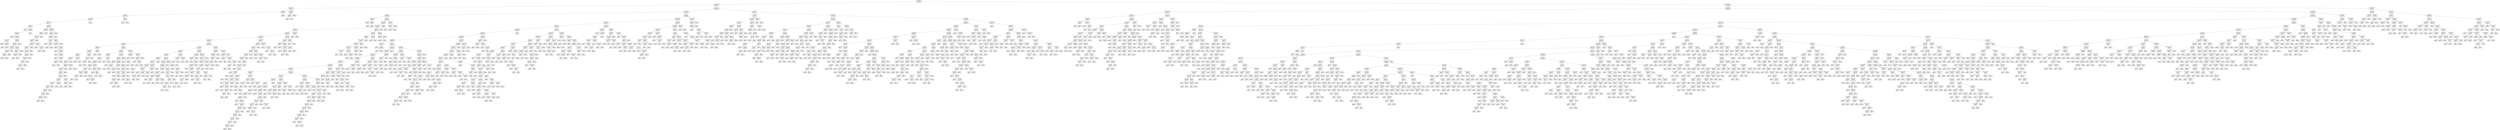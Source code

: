 digraph Tree {
node [shape=box] ;
0 [label="X[26] <= 553.515\ngini = 0.5\nsamples = 6198\nvalue = [4952, 4848]"] ;
1 [label="X[23] <= 138.5\ngini = 0.492\nsamples = 2517\nvalue = [2237, 1732]"] ;
0 -> 1 [labeldistance=2.5, labelangle=45, headlabel="True"] ;
2 [label="X[18] <= 3931.75\ngini = 0.385\nsamples = 162\nvalue = [176, 62]"] ;
1 -> 2 ;
3 [label="X[15] <= 75.0\ngini = 0.426\nsamples = 133\nvalue = [137, 61]"] ;
2 -> 3 ;
4 [label="X[28] <= 26418.18\ngini = 0.442\nsamples = 127\nvalue = [124, 61]"] ;
3 -> 4 ;
5 [label="X[28] <= 9194.904\ngini = 0.433\nsamples = 124\nvalue = [123, 57]"] ;
4 -> 5 ;
6 [label="X[18] <= 104.0\ngini = 0.441\nsamples = 120\nvalue = [117, 57]"] ;
5 -> 6 ;
7 [label="X[14] <= 73.5\ngini = 0.32\nsamples = 54\nvalue = [68, 17]"] ;
6 -> 7 ;
8 [label="gini = 0.0\nsamples = 2\nvalue = [0, 5]"] ;
7 -> 8 ;
9 [label="X[17] <= 5600.0\ngini = 0.255\nsamples = 52\nvalue = [68, 12]"] ;
7 -> 9 ;
10 [label="X[27] <= 2710.15\ngini = 0.291\nsamples = 44\nvalue = [56, 12]"] ;
9 -> 10 ;
11 [label="gini = 0.0\nsamples = 17\nvalue = [28, 0]"] ;
10 -> 11 ;
12 [label="X[21] <= 2907.5\ngini = 0.42\nsamples = 27\nvalue = [28, 12]"] ;
10 -> 12 ;
13 [label="X[17] <= 1561.0\ngini = 0.219\nsamples = 5\nvalue = [1, 7]"] ;
12 -> 13 ;
14 [label="gini = 0.0\nsamples = 2\nvalue = [0, 4]"] ;
13 -> 14 ;
15 [label="X[17] <= 3199.0\ngini = 0.375\nsamples = 3\nvalue = [1, 3]"] ;
13 -> 15 ;
16 [label="gini = 0.0\nsamples = 1\nvalue = [1, 0]"] ;
15 -> 16 ;
17 [label="gini = 0.0\nsamples = 2\nvalue = [0, 3]"] ;
15 -> 17 ;
18 [label="X[19] <= 46.5\ngini = 0.264\nsamples = 22\nvalue = [27, 5]"] ;
12 -> 18 ;
19 [label="X[21] <= 5054.5\ngini = 0.278\nsamples = 21\nvalue = [25, 5]"] ;
18 -> 19 ;
20 [label="X[27] <= 4861.0\ngini = 0.463\nsamples = 7\nvalue = [7, 4]"] ;
19 -> 20 ;
21 [label="X[27] <= 4165.0\ngini = 0.346\nsamples = 6\nvalue = [7, 2]"] ;
20 -> 21 ;
22 [label="X[21] <= 3702.0\ngini = 0.48\nsamples = 3\nvalue = [3, 2]"] ;
21 -> 22 ;
23 [label="gini = 0.0\nsamples = 2\nvalue = [3, 0]"] ;
22 -> 23 ;
24 [label="gini = 0.0\nsamples = 1\nvalue = [0, 2]"] ;
22 -> 24 ;
25 [label="gini = 0.0\nsamples = 3\nvalue = [4, 0]"] ;
21 -> 25 ;
26 [label="gini = 0.0\nsamples = 1\nvalue = [0, 2]"] ;
20 -> 26 ;
27 [label="X[27] <= 6178.0\ngini = 0.1\nsamples = 14\nvalue = [18, 1]"] ;
19 -> 27 ;
28 [label="X[28] <= 1995.0\ngini = 0.245\nsamples = 4\nvalue = [6, 1]"] ;
27 -> 28 ;
29 [label="X[21] <= 5495.5\ngini = 0.278\nsamples = 3\nvalue = [5, 1]"] ;
28 -> 29 ;
30 [label="gini = 0.0\nsamples = 2\nvalue = [5, 0]"] ;
29 -> 30 ;
31 [label="gini = 0.0\nsamples = 1\nvalue = [0, 1]"] ;
29 -> 31 ;
32 [label="gini = 0.0\nsamples = 1\nvalue = [1, 0]"] ;
28 -> 32 ;
33 [label="gini = 0.0\nsamples = 10\nvalue = [12, 0]"] ;
27 -> 33 ;
34 [label="gini = 0.0\nsamples = 1\nvalue = [2, 0]"] ;
18 -> 34 ;
35 [label="gini = 0.0\nsamples = 8\nvalue = [12, 0]"] ;
9 -> 35 ;
36 [label="X[18] <= 554.0\ngini = 0.495\nsamples = 66\nvalue = [49, 40]"] ;
6 -> 36 ;
37 [label="X[29] <= 94.0\ngini = 0.48\nsamples = 35\nvalue = [18, 27]"] ;
36 -> 37 ;
38 [label="X[9] <= 7.5\ngini = 0.459\nsamples = 32\nvalue = [15, 27]"] ;
37 -> 38 ;
39 [label="X[28] <= 634.0\ngini = 0.49\nsamples = 27\nvalue = [15, 20]"] ;
38 -> 39 ;
40 [label="X[21] <= 5580.0\ngini = 0.5\nsamples = 22\nvalue = [15, 15]"] ;
39 -> 40 ;
41 [label="X[27] <= 5916.29\ngini = 0.455\nsamples = 14\nvalue = [13, 7]"] ;
40 -> 41 ;
42 [label="X[17] <= 3602.515\ngini = 0.475\nsamples = 12\nvalue = [11, 7]"] ;
41 -> 42 ;
43 [label="X[18] <= 423.5\ngini = 0.43\nsamples = 11\nvalue = [11, 5]"] ;
42 -> 43 ;
44 [label="X[17] <= 1129.5\ngini = 0.26\nsamples = 9\nvalue = [11, 2]"] ;
43 -> 44 ;
45 [label="X[27] <= 967.5\ngini = 0.298\nsamples = 8\nvalue = [9, 2]"] ;
44 -> 45 ;
46 [label="X[18] <= 187.0\ngini = 0.346\nsamples = 7\nvalue = [7, 2]"] ;
45 -> 46 ;
47 [label="X[18] <= 157.5\ngini = 0.444\nsamples = 2\nvalue = [1, 2]"] ;
46 -> 47 ;
48 [label="gini = 0.0\nsamples = 1\nvalue = [1, 0]"] ;
47 -> 48 ;
49 [label="gini = 0.0\nsamples = 1\nvalue = [0, 2]"] ;
47 -> 49 ;
50 [label="gini = 0.0\nsamples = 5\nvalue = [6, 0]"] ;
46 -> 50 ;
51 [label="gini = 0.0\nsamples = 1\nvalue = [2, 0]"] ;
45 -> 51 ;
52 [label="gini = 0.0\nsamples = 1\nvalue = [2, 0]"] ;
44 -> 52 ;
53 [label="gini = 0.0\nsamples = 2\nvalue = [0, 3]"] ;
43 -> 53 ;
54 [label="gini = 0.0\nsamples = 1\nvalue = [0, 2]"] ;
42 -> 54 ;
55 [label="gini = 0.0\nsamples = 2\nvalue = [2, 0]"] ;
41 -> 55 ;
56 [label="X[21] <= 12760.425\ngini = 0.32\nsamples = 8\nvalue = [2, 8]"] ;
40 -> 56 ;
57 [label="gini = 0.0\nsamples = 4\nvalue = [0, 4]"] ;
56 -> 57 ;
58 [label="X[27] <= 17697.725\ngini = 0.444\nsamples = 4\nvalue = [2, 4]"] ;
56 -> 58 ;
59 [label="gini = 0.0\nsamples = 2\nvalue = [2, 0]"] ;
58 -> 59 ;
60 [label="gini = 0.0\nsamples = 2\nvalue = [0, 4]"] ;
58 -> 60 ;
61 [label="gini = 0.0\nsamples = 5\nvalue = [0, 5]"] ;
39 -> 61 ;
62 [label="gini = 0.0\nsamples = 5\nvalue = [0, 7]"] ;
38 -> 62 ;
63 [label="gini = 0.0\nsamples = 3\nvalue = [3, 0]"] ;
37 -> 63 ;
64 [label="X[21] <= 39095.023\ngini = 0.416\nsamples = 31\nvalue = [31, 13]"] ;
36 -> 64 ;
65 [label="X[15] <= 51.0\ngini = 0.387\nsamples = 29\nvalue = [31, 11]"] ;
64 -> 65 ;
66 [label="X[21] <= 1287.55\ngini = 0.369\nsamples = 28\nvalue = [31, 10]"] ;
65 -> 66 ;
67 [label="X[15] <= -446.625\ngini = 0.5\nsamples = 4\nvalue = [3, 3]"] ;
66 -> 67 ;
68 [label="gini = 0.0\nsamples = 1\nvalue = [1, 0]"] ;
67 -> 68 ;
69 [label="X[21] <= 1081.5\ngini = 0.48\nsamples = 3\nvalue = [2, 3]"] ;
67 -> 69 ;
70 [label="gini = 0.0\nsamples = 2\nvalue = [2, 0]"] ;
69 -> 70 ;
71 [label="gini = 0.0\nsamples = 1\nvalue = [0, 3]"] ;
69 -> 71 ;
72 [label="X[9] <= 18.5\ngini = 0.32\nsamples = 24\nvalue = [28, 7]"] ;
66 -> 72 ;
73 [label="X[21] <= 3237.025\ngini = 0.358\nsamples = 21\nvalue = [23, 7]"] ;
72 -> 73 ;
74 [label="gini = 0.0\nsamples = 7\nvalue = [9, 0]"] ;
73 -> 74 ;
75 [label="X[18] <= 1133.0\ngini = 0.444\nsamples = 14\nvalue = [14, 7]"] ;
73 -> 75 ;
76 [label="gini = 0.0\nsamples = 5\nvalue = [8, 0]"] ;
75 -> 76 ;
77 [label="X[18] <= 1833.0\ngini = 0.497\nsamples = 9\nvalue = [6, 7]"] ;
75 -> 77 ;
78 [label="gini = 0.0\nsamples = 2\nvalue = [0, 2]"] ;
77 -> 78 ;
79 [label="X[27] <= 2248.0\ngini = 0.496\nsamples = 7\nvalue = [6, 5]"] ;
77 -> 79 ;
80 [label="gini = 0.0\nsamples = 1\nvalue = [0, 2]"] ;
79 -> 80 ;
81 [label="X[21] <= 27358.5\ngini = 0.444\nsamples = 6\nvalue = [6, 3]"] ;
79 -> 81 ;
82 [label="X[18] <= 2887.5\ngini = 0.48\nsamples = 4\nvalue = [2, 3]"] ;
81 -> 82 ;
83 [label="gini = 0.0\nsamples = 1\nvalue = [2, 0]"] ;
82 -> 83 ;
84 [label="gini = 0.0\nsamples = 3\nvalue = [0, 3]"] ;
82 -> 84 ;
85 [label="gini = 0.0\nsamples = 2\nvalue = [4, 0]"] ;
81 -> 85 ;
86 [label="gini = 0.0\nsamples = 3\nvalue = [5, 0]"] ;
72 -> 86 ;
87 [label="gini = 0.0\nsamples = 1\nvalue = [0, 1]"] ;
65 -> 87 ;
88 [label="gini = 0.0\nsamples = 2\nvalue = [0, 2]"] ;
64 -> 88 ;
89 [label="gini = 0.0\nsamples = 4\nvalue = [6, 0]"] ;
5 -> 89 ;
90 [label="X[18] <= 255.0\ngini = 0.32\nsamples = 3\nvalue = [1, 4]"] ;
4 -> 90 ;
91 [label="gini = 0.0\nsamples = 2\nvalue = [0, 4]"] ;
90 -> 91 ;
92 [label="gini = 0.0\nsamples = 1\nvalue = [1, 0]"] ;
90 -> 92 ;
93 [label="gini = 0.0\nsamples = 6\nvalue = [13, 0]"] ;
3 -> 93 ;
94 [label="X[21] <= 6853.0\ngini = 0.049\nsamples = 29\nvalue = [39, 1]"] ;
2 -> 94 ;
95 [label="X[18] <= 6736.0\ngini = 0.245\nsamples = 6\nvalue = [6, 1]"] ;
94 -> 95 ;
96 [label="gini = 0.0\nsamples = 5\nvalue = [6, 0]"] ;
95 -> 96 ;
97 [label="gini = 0.0\nsamples = 1\nvalue = [0, 1]"] ;
95 -> 97 ;
98 [label="gini = 0.0\nsamples = 23\nvalue = [33, 0]"] ;
94 -> 98 ;
99 [label="X[18] <= 2742.0\ngini = 0.495\nsamples = 2355\nvalue = [2061, 1670]"] ;
1 -> 99 ;
100 [label="X[21] <= 2545.865\ngini = 0.499\nsamples = 1571\nvalue = [1291, 1173]"] ;
99 -> 100 ;
101 [label="X[14] <= 154.5\ngini = 0.482\nsamples = 508\nvalue = [491, 333]"] ;
100 -> 101 ;
102 [label="X[20] <= 152.5\ngini = 0.142\nsamples = 8\nvalue = [1, 12]"] ;
101 -> 102 ;
103 [label="gini = 0.0\nsamples = 6\nvalue = [0, 8]"] ;
102 -> 103 ;
104 [label="X[18] <= 268.5\ngini = 0.32\nsamples = 2\nvalue = [1, 4]"] ;
102 -> 104 ;
105 [label="gini = 0.0\nsamples = 1\nvalue = [0, 4]"] ;
104 -> 105 ;
106 [label="gini = 0.0\nsamples = 1\nvalue = [1, 0]"] ;
104 -> 106 ;
107 [label="X[8] <= 2437.15\ngini = 0.478\nsamples = 500\nvalue = [490, 321]"] ;
101 -> 107 ;
108 [label="X[24] <= 28241.0\ngini = 0.477\nsamples = 496\nvalue = [489, 315]"] ;
107 -> 108 ;
109 [label="X[15] <= 5095.875\ngini = 0.475\nsamples = 491\nvalue = [488, 309]"] ;
108 -> 109 ;
110 [label="X[28] <= 6345.0\ngini = 0.482\nsamples = 434\nvalue = [413, 282]"] ;
109 -> 110 ;
111 [label="X[28] <= 3717.0\ngini = 0.486\nsamples = 417\nvalue = [390, 279]"] ;
110 -> 111 ;
112 [label="X[22] <= 864.5\ngini = 0.481\nsamples = 402\nvalue = [383, 259]"] ;
111 -> 112 ;
113 [label="X[27] <= 764.65\ngini = 0.471\nsamples = 356\nvalue = [353, 216]"] ;
112 -> 113 ;
114 [label="X[9] <= 226.5\ngini = 0.493\nsamples = 165\nvalue = [141, 111]"] ;
113 -> 114 ;
115 [label="X[26] <= 209.0\ngini = 0.442\nsamples = 60\nvalue = [63, 31]"] ;
114 -> 115 ;
116 [label="X[16] <= 5.325\ngini = 0.423\nsamples = 56\nvalue = [62, 27]"] ;
115 -> 116 ;
117 [label="X[7] <= 238.0\ngini = 0.387\nsamples = 49\nvalue = [59, 21]"] ;
116 -> 117 ;
118 [label="X[23] <= 750.0\ngini = 0.441\nsamples = 36\nvalue = [41, 20]"] ;
117 -> 118 ;
119 [label="X[8] <= 22.5\ngini = 0.473\nsamples = 31\nvalue = [32, 20]"] ;
118 -> 119 ;
120 [label="X[15] <= 610.0\ngini = 0.499\nsamples = 26\nvalue = [21, 19]"] ;
119 -> 120 ;
121 [label="X[21] <= 1909.0\ngini = 0.472\nsamples = 22\nvalue = [21, 13]"] ;
120 -> 121 ;
122 [label="X[3] <= 178.0\ngini = 0.437\nsamples = 21\nvalue = [21, 10]"] ;
121 -> 122 ;
123 [label="X[22] <= 104.5\ngini = 0.4\nsamples = 20\nvalue = [21, 8]"] ;
122 -> 123 ;
124 [label="X[21] <= 527.5\ngini = 0.33\nsamples = 16\nvalue = [19, 5]"] ;
123 -> 124 ;
125 [label="X[1] <= 41.133\ngini = 0.463\nsamples = 9\nvalue = [7, 4]"] ;
124 -> 125 ;
126 [label="X[4] <= 98.5\ngini = 0.5\nsamples = 6\nvalue = [4, 4]"] ;
125 -> 126 ;
127 [label="X[1] <= 19.102\ngini = 0.444\nsamples = 5\nvalue = [2, 4]"] ;
126 -> 127 ;
128 [label="X[11] <= 99.5\ngini = 0.5\nsamples = 4\nvalue = [2, 2]"] ;
127 -> 128 ;
129 [label="X[19] <= 242.0\ngini = 0.444\nsamples = 3\nvalue = [1, 2]"] ;
128 -> 129 ;
130 [label="gini = 0.0\nsamples = 2\nvalue = [0, 2]"] ;
129 -> 130 ;
131 [label="gini = 0.0\nsamples = 1\nvalue = [1, 0]"] ;
129 -> 131 ;
132 [label="gini = 0.0\nsamples = 1\nvalue = [1, 0]"] ;
128 -> 132 ;
133 [label="gini = 0.0\nsamples = 1\nvalue = [0, 2]"] ;
127 -> 133 ;
134 [label="gini = 0.0\nsamples = 1\nvalue = [2, 0]"] ;
126 -> 134 ;
135 [label="gini = 0.0\nsamples = 3\nvalue = [3, 0]"] ;
125 -> 135 ;
136 [label="X[9] <= 183.5\ngini = 0.142\nsamples = 7\nvalue = [12, 1]"] ;
124 -> 136 ;
137 [label="gini = 0.0\nsamples = 6\nvalue = [12, 0]"] ;
136 -> 137 ;
138 [label="gini = 0.0\nsamples = 1\nvalue = [0, 1]"] ;
136 -> 138 ;
139 [label="X[19] <= 418.5\ngini = 0.48\nsamples = 4\nvalue = [2, 3]"] ;
123 -> 139 ;
140 [label="X[22] <= 473.0\ngini = 0.375\nsamples = 3\nvalue = [1, 3]"] ;
139 -> 140 ;
141 [label="gini = 0.0\nsamples = 2\nvalue = [0, 3]"] ;
140 -> 141 ;
142 [label="gini = 0.0\nsamples = 1\nvalue = [1, 0]"] ;
140 -> 142 ;
143 [label="gini = 0.0\nsamples = 1\nvalue = [1, 0]"] ;
139 -> 143 ;
144 [label="gini = 0.0\nsamples = 1\nvalue = [0, 2]"] ;
122 -> 144 ;
145 [label="gini = 0.0\nsamples = 1\nvalue = [0, 3]"] ;
121 -> 145 ;
146 [label="gini = 0.0\nsamples = 4\nvalue = [0, 6]"] ;
120 -> 146 ;
147 [label="X[18] <= 187.0\ngini = 0.153\nsamples = 5\nvalue = [11, 1]"] ;
119 -> 147 ;
148 [label="gini = 0.0\nsamples = 1\nvalue = [0, 1]"] ;
147 -> 148 ;
149 [label="gini = 0.0\nsamples = 4\nvalue = [11, 0]"] ;
147 -> 149 ;
150 [label="gini = 0.0\nsamples = 5\nvalue = [9, 0]"] ;
118 -> 150 ;
151 [label="X[10] <= 1655.5\ngini = 0.1\nsamples = 13\nvalue = [18, 1]"] ;
117 -> 151 ;
152 [label="gini = 0.0\nsamples = 12\nvalue = [18, 0]"] ;
151 -> 152 ;
153 [label="gini = 0.0\nsamples = 1\nvalue = [0, 1]"] ;
151 -> 153 ;
154 [label="X[19] <= 251.675\ngini = 0.444\nsamples = 7\nvalue = [3, 6]"] ;
116 -> 154 ;
155 [label="X[2] <= 0.5\ngini = 0.375\nsamples = 3\nvalue = [3, 1]"] ;
154 -> 155 ;
156 [label="X[18] <= 696.875\ngini = 0.5\nsamples = 2\nvalue = [1, 1]"] ;
155 -> 156 ;
157 [label="gini = 0.0\nsamples = 1\nvalue = [0, 1]"] ;
156 -> 157 ;
158 [label="gini = 0.0\nsamples = 1\nvalue = [1, 0]"] ;
156 -> 158 ;
159 [label="gini = 0.0\nsamples = 1\nvalue = [2, 0]"] ;
155 -> 159 ;
160 [label="gini = 0.0\nsamples = 4\nvalue = [0, 5]"] ;
154 -> 160 ;
161 [label="X[10] <= 253.0\ngini = 0.32\nsamples = 4\nvalue = [1, 4]"] ;
115 -> 161 ;
162 [label="gini = 0.0\nsamples = 3\nvalue = [0, 4]"] ;
161 -> 162 ;
163 [label="gini = 0.0\nsamples = 1\nvalue = [1, 0]"] ;
161 -> 163 ;
164 [label="X[27] <= 340.5\ngini = 0.5\nsamples = 105\nvalue = [78, 80]"] ;
114 -> 164 ;
165 [label="X[15] <= 334.5\ngini = 0.493\nsamples = 81\nvalue = [69, 54]"] ;
164 -> 165 ;
166 [label="X[0] <= 523.0\ngini = 0.489\nsamples = 40\nvalue = [26, 35]"] ;
165 -> 166 ;
167 [label="X[8] <= 294.5\ngini = 0.5\nsamples = 34\nvalue = [25, 24]"] ;
166 -> 167 ;
168 [label="X[0] <= 290.5\ngini = 0.496\nsamples = 32\nvalue = [20, 24]"] ;
167 -> 168 ;
169 [label="X[12] <= 4.975\ngini = 0.42\nsamples = 22\nvalue = [9, 21]"] ;
168 -> 169 ;
170 [label="X[0] <= 14.5\ngini = 0.375\nsamples = 21\nvalue = [7, 21]"] ;
169 -> 170 ;
171 [label="X[19] <= 729.5\ngini = 0.496\nsamples = 7\nvalue = [5, 6]"] ;
170 -> 171 ;
172 [label="X[18] <= 307.5\ngini = 0.408\nsamples = 5\nvalue = [5, 2]"] ;
171 -> 172 ;
173 [label="gini = 0.0\nsamples = 1\nvalue = [0, 2]"] ;
172 -> 173 ;
174 [label="gini = 0.0\nsamples = 4\nvalue = [5, 0]"] ;
172 -> 174 ;
175 [label="gini = 0.0\nsamples = 2\nvalue = [0, 4]"] ;
171 -> 175 ;
176 [label="X[9] <= 254.0\ngini = 0.208\nsamples = 14\nvalue = [2, 15]"] ;
170 -> 176 ;
177 [label="gini = 0.0\nsamples = 1\nvalue = [1, 0]"] ;
176 -> 177 ;
178 [label="X[4] <= 264.5\ngini = 0.117\nsamples = 13\nvalue = [1, 15]"] ;
176 -> 178 ;
179 [label="gini = 0.0\nsamples = 10\nvalue = [0, 13]"] ;
178 -> 179 ;
180 [label="X[0] <= 269.5\ngini = 0.444\nsamples = 3\nvalue = [1, 2]"] ;
178 -> 180 ;
181 [label="gini = 0.0\nsamples = 1\nvalue = [1, 0]"] ;
180 -> 181 ;
182 [label="gini = 0.0\nsamples = 2\nvalue = [0, 2]"] ;
180 -> 182 ;
183 [label="gini = 0.0\nsamples = 1\nvalue = [2, 0]"] ;
169 -> 183 ;
184 [label="X[15] <= 314.0\ngini = 0.337\nsamples = 10\nvalue = [11, 3]"] ;
168 -> 184 ;
185 [label="X[6] <= 415.5\ngini = 0.153\nsamples = 8\nvalue = [11, 1]"] ;
184 -> 185 ;
186 [label="gini = 0.0\nsamples = 6\nvalue = [9, 0]"] ;
185 -> 186 ;
187 [label="X[2] <= 1.5\ngini = 0.444\nsamples = 2\nvalue = [2, 1]"] ;
185 -> 187 ;
188 [label="gini = 0.0\nsamples = 1\nvalue = [0, 1]"] ;
187 -> 188 ;
189 [label="gini = 0.0\nsamples = 1\nvalue = [2, 0]"] ;
187 -> 189 ;
190 [label="gini = 0.0\nsamples = 2\nvalue = [0, 2]"] ;
184 -> 190 ;
191 [label="gini = 0.0\nsamples = 2\nvalue = [5, 0]"] ;
167 -> 191 ;
192 [label="X[29] <= 1381.0\ngini = 0.153\nsamples = 6\nvalue = [1, 11]"] ;
166 -> 192 ;
193 [label="gini = 0.0\nsamples = 5\nvalue = [0, 11]"] ;
192 -> 193 ;
194 [label="gini = 0.0\nsamples = 1\nvalue = [1, 0]"] ;
192 -> 194 ;
195 [label="X[1] <= 226.399\ngini = 0.425\nsamples = 41\nvalue = [43, 19]"] ;
165 -> 195 ;
196 [label="X[9] <= 479.0\ngini = 0.469\nsamples = 31\nvalue = [30, 18]"] ;
195 -> 196 ;
197 [label="X[26] <= 241.5\ngini = 0.153\nsamples = 8\nvalue = [11, 1]"] ;
196 -> 197 ;
198 [label="gini = 0.0\nsamples = 6\nvalue = [10, 0]"] ;
197 -> 198 ;
199 [label="X[14] <= 404.0\ngini = 0.5\nsamples = 2\nvalue = [1, 1]"] ;
197 -> 199 ;
200 [label="gini = 0.0\nsamples = 1\nvalue = [0, 1]"] ;
199 -> 200 ;
201 [label="gini = 0.0\nsamples = 1\nvalue = [1, 0]"] ;
199 -> 201 ;
202 [label="X[15] <= 505.5\ngini = 0.498\nsamples = 23\nvalue = [19, 17]"] ;
196 -> 202 ;
203 [label="X[11] <= 493.0\ngini = 0.346\nsamples = 5\nvalue = [2, 7]"] ;
202 -> 203 ;
204 [label="X[20] <= 491.5\ngini = 0.5\nsamples = 2\nvalue = [2, 2]"] ;
203 -> 204 ;
205 [label="gini = 0.0\nsamples = 1\nvalue = [0, 2]"] ;
204 -> 205 ;
206 [label="gini = 0.0\nsamples = 1\nvalue = [2, 0]"] ;
204 -> 206 ;
207 [label="gini = 0.0\nsamples = 3\nvalue = [0, 5]"] ;
203 -> 207 ;
208 [label="X[24] <= 957.5\ngini = 0.466\nsamples = 18\nvalue = [17, 10]"] ;
202 -> 208 ;
209 [label="X[22] <= 243.5\ngini = 0.435\nsamples = 17\nvalue = [17, 8]"] ;
208 -> 209 ;
210 [label="X[23] <= 784.0\ngini = 0.5\nsamples = 10\nvalue = [6, 6]"] ;
209 -> 210 ;
211 [label="gini = 0.0\nsamples = 3\nvalue = [0, 4]"] ;
210 -> 211 ;
212 [label="X[10] <= 546.5\ngini = 0.375\nsamples = 7\nvalue = [6, 2]"] ;
210 -> 212 ;
213 [label="X[23] <= 1056.0\ngini = 0.245\nsamples = 6\nvalue = [6, 1]"] ;
212 -> 213 ;
214 [label="gini = 0.0\nsamples = 3\nvalue = [4, 0]"] ;
213 -> 214 ;
215 [label="X[29] <= 635.5\ngini = 0.444\nsamples = 3\nvalue = [2, 1]"] ;
213 -> 215 ;
216 [label="gini = 0.0\nsamples = 2\nvalue = [2, 0]"] ;
215 -> 216 ;
217 [label="gini = 0.0\nsamples = 1\nvalue = [0, 1]"] ;
215 -> 217 ;
218 [label="gini = 0.0\nsamples = 1\nvalue = [0, 1]"] ;
212 -> 218 ;
219 [label="X[16] <= 31.875\ngini = 0.26\nsamples = 7\nvalue = [11, 2]"] ;
209 -> 219 ;
220 [label="X[7] <= 162.5\ngini = 0.153\nsamples = 6\nvalue = [11, 1]"] ;
219 -> 220 ;
221 [label="gini = 0.0\nsamples = 4\nvalue = [9, 0]"] ;
220 -> 221 ;
222 [label="X[24] <= 117.0\ngini = 0.444\nsamples = 2\nvalue = [2, 1]"] ;
220 -> 222 ;
223 [label="gini = 0.0\nsamples = 1\nvalue = [0, 1]"] ;
222 -> 223 ;
224 [label="gini = 0.0\nsamples = 1\nvalue = [2, 0]"] ;
222 -> 224 ;
225 [label="gini = 0.0\nsamples = 1\nvalue = [0, 1]"] ;
219 -> 225 ;
226 [label="gini = 0.0\nsamples = 1\nvalue = [0, 2]"] ;
208 -> 226 ;
227 [label="X[7] <= 302.5\ngini = 0.133\nsamples = 10\nvalue = [13, 1]"] ;
195 -> 227 ;
228 [label="gini = 0.0\nsamples = 8\nvalue = [12, 0]"] ;
227 -> 228 ;
229 [label="X[1] <= 317.772\ngini = 0.5\nsamples = 2\nvalue = [1, 1]"] ;
227 -> 229 ;
230 [label="gini = 0.0\nsamples = 1\nvalue = [1, 0]"] ;
229 -> 230 ;
231 [label="gini = 0.0\nsamples = 1\nvalue = [0, 1]"] ;
229 -> 231 ;
232 [label="X[27] <= 691.0\ngini = 0.382\nsamples = 24\nvalue = [9, 26]"] ;
164 -> 232 ;
233 [label="X[0] <= 551.66\ngini = 0.153\nsamples = 16\nvalue = [2, 22]"] ;
232 -> 233 ;
234 [label="gini = 0.0\nsamples = 15\nvalue = [0, 22]"] ;
233 -> 234 ;
235 [label="gini = 0.0\nsamples = 1\nvalue = [2, 0]"] ;
233 -> 235 ;
236 [label="X[29] <= 686.96\ngini = 0.463\nsamples = 8\nvalue = [7, 4]"] ;
232 -> 236 ;
237 [label="X[15] <= 185.0\ngini = 0.346\nsamples = 7\nvalue = [7, 2]"] ;
236 -> 237 ;
238 [label="gini = 0.0\nsamples = 1\nvalue = [0, 1]"] ;
237 -> 238 ;
239 [label="X[14] <= 836.5\ngini = 0.219\nsamples = 6\nvalue = [7, 1]"] ;
237 -> 239 ;
240 [label="gini = 0.0\nsamples = 5\nvalue = [7, 0]"] ;
239 -> 240 ;
241 [label="gini = 0.0\nsamples = 1\nvalue = [0, 1]"] ;
239 -> 241 ;
242 [label="gini = 0.0\nsamples = 1\nvalue = [0, 2]"] ;
236 -> 242 ;
243 [label="X[1] <= 973.429\ngini = 0.443\nsamples = 191\nvalue = [212, 105]"] ;
113 -> 243 ;
244 [label="X[27] <= 5256.77\ngini = 0.416\nsamples = 168\nvalue = [196, 82]"] ;
243 -> 244 ;
245 [label="X[5] <= 102.5\ngini = 0.376\nsamples = 111\nvalue = [143, 48]"] ;
244 -> 245 ;
246 [label="X[21] <= 953.0\ngini = 0.353\nsamples = 102\nvalue = [135, 40]"] ;
245 -> 246 ;
247 [label="X[29] <= 1994.0\ngini = 0.461\nsamples = 31\nvalue = [32, 18]"] ;
246 -> 247 ;
248 [label="X[10] <= 604.0\ngini = 0.5\nsamples = 25\nvalue = [19, 18]"] ;
247 -> 248 ;
249 [label="X[20] <= 776.535\ngini = 0.401\nsamples = 12\nvalue = [13, 5]"] ;
248 -> 249 ;
250 [label="X[7] <= 172.5\ngini = 0.375\nsamples = 3\nvalue = [1, 3]"] ;
249 -> 250 ;
251 [label="gini = 0.0\nsamples = 2\nvalue = [0, 3]"] ;
250 -> 251 ;
252 [label="gini = 0.0\nsamples = 1\nvalue = [1, 0]"] ;
250 -> 252 ;
253 [label="X[14] <= 2156.0\ngini = 0.245\nsamples = 9\nvalue = [12, 2]"] ;
249 -> 253 ;
254 [label="gini = 0.0\nsamples = 5\nvalue = [8, 0]"] ;
253 -> 254 ;
255 [label="X[24] <= 323.495\ngini = 0.444\nsamples = 4\nvalue = [4, 2]"] ;
253 -> 255 ;
256 [label="X[14] <= 3489.5\ngini = 0.32\nsamples = 3\nvalue = [4, 1]"] ;
255 -> 256 ;
257 [label="gini = 0.0\nsamples = 1\nvalue = [0, 1]"] ;
256 -> 257 ;
258 [label="gini = 0.0\nsamples = 2\nvalue = [4, 0]"] ;
256 -> 258 ;
259 [label="gini = 0.0\nsamples = 1\nvalue = [0, 1]"] ;
255 -> 259 ;
260 [label="X[19] <= 4565.0\ngini = 0.432\nsamples = 13\nvalue = [6, 13]"] ;
248 -> 260 ;
261 [label="X[20] <= 3310.78\ngini = 0.49\nsamples = 10\nvalue = [6, 8]"] ;
260 -> 261 ;
262 [label="X[7] <= 672.5\ngini = 0.32\nsamples = 7\nvalue = [2, 8]"] ;
261 -> 262 ;
263 [label="gini = 0.0\nsamples = 6\nvalue = [0, 8]"] ;
262 -> 263 ;
264 [label="gini = 0.0\nsamples = 1\nvalue = [2, 0]"] ;
262 -> 264 ;
265 [label="gini = 0.0\nsamples = 3\nvalue = [4, 0]"] ;
261 -> 265 ;
266 [label="gini = 0.0\nsamples = 3\nvalue = [0, 5]"] ;
260 -> 266 ;
267 [label="gini = 0.0\nsamples = 6\nvalue = [13, 0]"] ;
247 -> 267 ;
268 [label="X[15] <= 380.5\ngini = 0.29\nsamples = 71\nvalue = [103, 22]"] ;
246 -> 268 ;
269 [label="X[20] <= 1537.5\ngini = 0.367\nsamples = 39\nvalue = [50, 16]"] ;
268 -> 269 ;
270 [label="X[9] <= 649.25\ngini = 0.426\nsamples = 30\nvalue = [36, 16]"] ;
269 -> 270 ;
271 [label="X[21] <= 2339.0\ngini = 0.307\nsamples = 22\nvalue = [30, 7]"] ;
270 -> 271 ;
272 [label="X[14] <= 242.275\ngini = 0.384\nsamples = 17\nvalue = [20, 7]"] ;
271 -> 272 ;
273 [label="X[11] <= 186.0\ngini = 0.165\nsamples = 7\nvalue = [10, 1]"] ;
272 -> 273 ;
274 [label="gini = 0.0\nsamples = 5\nvalue = [9, 0]"] ;
273 -> 274 ;
275 [label="X[18] <= 201.5\ngini = 0.5\nsamples = 2\nvalue = [1, 1]"] ;
273 -> 275 ;
276 [label="gini = 0.0\nsamples = 1\nvalue = [0, 1]"] ;
275 -> 276 ;
277 [label="gini = 0.0\nsamples = 1\nvalue = [1, 0]"] ;
275 -> 277 ;
278 [label="X[14] <= 478.275\ngini = 0.469\nsamples = 10\nvalue = [10, 6]"] ;
272 -> 278 ;
279 [label="X[0] <= 25.0\ngini = 0.375\nsamples = 3\nvalue = [1, 3]"] ;
278 -> 279 ;
280 [label="gini = 0.0\nsamples = 1\nvalue = [1, 0]"] ;
279 -> 280 ;
281 [label="gini = 0.0\nsamples = 2\nvalue = [0, 3]"] ;
279 -> 281 ;
282 [label="X[19] <= 980.0\ngini = 0.375\nsamples = 7\nvalue = [9, 3]"] ;
278 -> 282 ;
283 [label="gini = 0.0\nsamples = 3\nvalue = [6, 0]"] ;
282 -> 283 ;
284 [label="X[22] <= 114.5\ngini = 0.5\nsamples = 4\nvalue = [3, 3]"] ;
282 -> 284 ;
285 [label="X[27] <= 1345.0\ngini = 0.375\nsamples = 2\nvalue = [3, 1]"] ;
284 -> 285 ;
286 [label="gini = 0.0\nsamples = 1\nvalue = [0, 1]"] ;
285 -> 286 ;
287 [label="gini = 0.0\nsamples = 1\nvalue = [3, 0]"] ;
285 -> 287 ;
288 [label="gini = 0.0\nsamples = 2\nvalue = [0, 2]"] ;
284 -> 288 ;
289 [label="gini = 0.0\nsamples = 5\nvalue = [10, 0]"] ;
271 -> 289 ;
290 [label="X[24] <= 1273.0\ngini = 0.48\nsamples = 8\nvalue = [6, 9]"] ;
270 -> 290 ;
291 [label="X[16] <= 85.095\ngini = 0.5\nsamples = 7\nvalue = [6, 6]"] ;
290 -> 291 ;
292 [label="X[27] <= 1340.0\ngini = 0.48\nsamples = 6\nvalue = [4, 6]"] ;
291 -> 292 ;
293 [label="X[15] <= 169.0\ngini = 0.444\nsamples = 4\nvalue = [4, 2]"] ;
292 -> 293 ;
294 [label="gini = 0.0\nsamples = 2\nvalue = [3, 0]"] ;
293 -> 294 ;
295 [label="X[23] <= 1174.0\ngini = 0.444\nsamples = 2\nvalue = [1, 2]"] ;
293 -> 295 ;
296 [label="gini = 0.0\nsamples = 1\nvalue = [1, 0]"] ;
295 -> 296 ;
297 [label="gini = 0.0\nsamples = 1\nvalue = [0, 2]"] ;
295 -> 297 ;
298 [label="gini = 0.0\nsamples = 2\nvalue = [0, 4]"] ;
292 -> 298 ;
299 [label="gini = 0.0\nsamples = 1\nvalue = [2, 0]"] ;
291 -> 299 ;
300 [label="gini = 0.0\nsamples = 1\nvalue = [0, 3]"] ;
290 -> 300 ;
301 [label="gini = 0.0\nsamples = 9\nvalue = [14, 0]"] ;
269 -> 301 ;
302 [label="X[14] <= 3718.5\ngini = 0.183\nsamples = 32\nvalue = [53, 6]"] ;
268 -> 302 ;
303 [label="X[7] <= 595.5\ngini = 0.131\nsamples = 30\nvalue = [53, 4]"] ;
302 -> 303 ;
304 [label="gini = 0.0\nsamples = 23\nvalue = [47, 0]"] ;
303 -> 304 ;
305 [label="X[27] <= 1794.5\ngini = 0.48\nsamples = 7\nvalue = [6, 4]"] ;
303 -> 305 ;
306 [label="X[27] <= 1445.0\ngini = 0.32\nsamples = 4\nvalue = [1, 4]"] ;
305 -> 306 ;
307 [label="gini = 0.0\nsamples = 1\nvalue = [1, 0]"] ;
306 -> 307 ;
308 [label="gini = 0.0\nsamples = 3\nvalue = [0, 4]"] ;
306 -> 308 ;
309 [label="gini = 0.0\nsamples = 3\nvalue = [5, 0]"] ;
305 -> 309 ;
310 [label="gini = 0.0\nsamples = 2\nvalue = [0, 2]"] ;
302 -> 310 ;
311 [label="X[0] <= 383.635\ngini = 0.5\nsamples = 9\nvalue = [8, 8]"] ;
245 -> 311 ;
312 [label="X[23] <= 1212.405\ngini = 0.346\nsamples = 5\nvalue = [2, 7]"] ;
311 -> 312 ;
313 [label="gini = 0.0\nsamples = 4\nvalue = [0, 7]"] ;
312 -> 313 ;
314 [label="gini = 0.0\nsamples = 1\nvalue = [2, 0]"] ;
312 -> 314 ;
315 [label="X[24] <= 797.75\ngini = 0.245\nsamples = 4\nvalue = [6, 1]"] ;
311 -> 315 ;
316 [label="gini = 0.0\nsamples = 3\nvalue = [6, 0]"] ;
315 -> 316 ;
317 [label="gini = 0.0\nsamples = 1\nvalue = [0, 1]"] ;
315 -> 317 ;
318 [label="X[21] <= 616.125\ngini = 0.476\nsamples = 57\nvalue = [53, 34]"] ;
244 -> 318 ;
319 [label="X[24] <= 84.5\ngini = 0.489\nsamples = 19\nvalue = [14, 19]"] ;
318 -> 319 ;
320 [label="X[19] <= 3739.0\ngini = 0.497\nsamples = 17\nvalue = [14, 12]"] ;
319 -> 320 ;
321 [label="gini = 0.0\nsamples = 4\nvalue = [6, 0]"] ;
320 -> 321 ;
322 [label="X[15] <= 74.5\ngini = 0.48\nsamples = 13\nvalue = [8, 12]"] ;
320 -> 322 ;
323 [label="X[23] <= 6207.0\ngini = 0.498\nsamples = 12\nvalue = [8, 9]"] ;
322 -> 323 ;
324 [label="gini = 0.0\nsamples = 2\nvalue = [0, 3]"] ;
323 -> 324 ;
325 [label="X[27] <= 10955.5\ngini = 0.49\nsamples = 10\nvalue = [8, 6]"] ;
323 -> 325 ;
326 [label="gini = 0.0\nsamples = 4\nvalue = [5, 0]"] ;
325 -> 326 ;
327 [label="X[14] <= 22762.949\ngini = 0.444\nsamples = 6\nvalue = [3, 6]"] ;
325 -> 327 ;
328 [label="X[10] <= 16963.699\ngini = 0.245\nsamples = 4\nvalue = [1, 6]"] ;
327 -> 328 ;
329 [label="X[20] <= 13060.2\ngini = 0.5\nsamples = 2\nvalue = [1, 1]"] ;
328 -> 329 ;
330 [label="gini = 0.0\nsamples = 1\nvalue = [0, 1]"] ;
329 -> 330 ;
331 [label="gini = 0.0\nsamples = 1\nvalue = [1, 0]"] ;
329 -> 331 ;
332 [label="gini = 0.0\nsamples = 2\nvalue = [0, 5]"] ;
328 -> 332 ;
333 [label="gini = 0.0\nsamples = 2\nvalue = [2, 0]"] ;
327 -> 333 ;
334 [label="gini = 0.0\nsamples = 1\nvalue = [0, 3]"] ;
322 -> 334 ;
335 [label="gini = 0.0\nsamples = 2\nvalue = [0, 7]"] ;
319 -> 335 ;
336 [label="X[23] <= 10721.025\ngini = 0.401\nsamples = 38\nvalue = [39, 15]"] ;
318 -> 336 ;
337 [label="X[22] <= 26.675\ngini = 0.478\nsamples = 28\nvalue = [23, 15]"] ;
336 -> 337 ;
338 [label="X[10] <= 4726.255\ngini = 0.497\nsamples = 22\nvalue = [12, 14]"] ;
337 -> 338 ;
339 [label="X[10] <= 1285.103\ngini = 0.455\nsamples = 18\nvalue = [7, 13]"] ;
338 -> 339 ;
340 [label="X[1] <= 52.583\ngini = 0.5\nsamples = 13\nvalue = [7, 7]"] ;
339 -> 340 ;
341 [label="X[20] <= 866.5\ngini = 0.444\nsamples = 8\nvalue = [3, 6]"] ;
340 -> 341 ;
342 [label="X[2] <= 0.5\ngini = 0.48\nsamples = 4\nvalue = [3, 2]"] ;
341 -> 342 ;
343 [label="gini = 0.0\nsamples = 1\nvalue = [1, 0]"] ;
342 -> 343 ;
344 [label="X[15] <= 174.015\ngini = 0.5\nsamples = 3\nvalue = [2, 2]"] ;
342 -> 344 ;
345 [label="gini = 0.0\nsamples = 2\nvalue = [2, 0]"] ;
344 -> 345 ;
346 [label="gini = 0.0\nsamples = 1\nvalue = [0, 2]"] ;
344 -> 346 ;
347 [label="gini = 0.0\nsamples = 4\nvalue = [0, 4]"] ;
341 -> 347 ;
348 [label="X[14] <= 1457.0\ngini = 0.32\nsamples = 5\nvalue = [4, 1]"] ;
340 -> 348 ;
349 [label="X[26] <= 193.5\ngini = 0.5\nsamples = 2\nvalue = [1, 1]"] ;
348 -> 349 ;
350 [label="gini = 0.0\nsamples = 1\nvalue = [0, 1]"] ;
349 -> 350 ;
351 [label="gini = 0.0\nsamples = 1\nvalue = [1, 0]"] ;
349 -> 351 ;
352 [label="gini = 0.0\nsamples = 3\nvalue = [3, 0]"] ;
348 -> 352 ;
353 [label="gini = 0.0\nsamples = 5\nvalue = [0, 6]"] ;
339 -> 353 ;
354 [label="X[18] <= 1493.125\ngini = 0.278\nsamples = 4\nvalue = [5, 1]"] ;
338 -> 354 ;
355 [label="gini = 0.0\nsamples = 3\nvalue = [5, 0]"] ;
354 -> 355 ;
356 [label="gini = 0.0\nsamples = 1\nvalue = [0, 1]"] ;
354 -> 356 ;
357 [label="X[18] <= 838.0\ngini = 0.153\nsamples = 6\nvalue = [11, 1]"] ;
337 -> 357 ;
358 [label="gini = 0.0\nsamples = 5\nvalue = [11, 0]"] ;
357 -> 358 ;
359 [label="gini = 0.0\nsamples = 1\nvalue = [0, 1]"] ;
357 -> 359 ;
360 [label="gini = 0.0\nsamples = 10\nvalue = [16, 0]"] ;
336 -> 360 ;
361 [label="X[9] <= 12119.46\ngini = 0.484\nsamples = 23\nvalue = [16, 23]"] ;
243 -> 361 ;
362 [label="X[23] <= 8199.465\ngini = 0.346\nsamples = 9\nvalue = [4, 14]"] ;
361 -> 362 ;
363 [label="X[11] <= 5996.0\ngini = 0.494\nsamples = 6\nvalue = [4, 5]"] ;
362 -> 363 ;
364 [label="X[23] <= 5658.11\ngini = 0.278\nsamples = 3\nvalue = [1, 5]"] ;
363 -> 364 ;
365 [label="gini = 0.0\nsamples = 1\nvalue = [1, 0]"] ;
364 -> 365 ;
366 [label="gini = 0.0\nsamples = 2\nvalue = [0, 5]"] ;
364 -> 366 ;
367 [label="gini = 0.0\nsamples = 3\nvalue = [3, 0]"] ;
363 -> 367 ;
368 [label="gini = 0.0\nsamples = 3\nvalue = [0, 9]"] ;
362 -> 368 ;
369 [label="X[22] <= 119.5\ngini = 0.49\nsamples = 14\nvalue = [12, 9]"] ;
361 -> 369 ;
370 [label="X[10] <= 17570.5\ngini = 0.465\nsamples = 13\nvalue = [12, 7]"] ;
369 -> 370 ;
371 [label="X[1] <= 1923.307\ngini = 0.18\nsamples = 6\nvalue = [9, 1]"] ;
370 -> 371 ;
372 [label="gini = 0.0\nsamples = 1\nvalue = [0, 1]"] ;
371 -> 372 ;
373 [label="gini = 0.0\nsamples = 5\nvalue = [9, 0]"] ;
371 -> 373 ;
374 [label="X[24] <= 22253.525\ngini = 0.444\nsamples = 7\nvalue = [3, 6]"] ;
370 -> 374 ;
375 [label="gini = 0.0\nsamples = 4\nvalue = [0, 5]"] ;
374 -> 375 ;
376 [label="X[21] <= 1156.0\ngini = 0.375\nsamples = 3\nvalue = [3, 1]"] ;
374 -> 376 ;
377 [label="X[27] <= 24284.4\ngini = 0.5\nsamples = 2\nvalue = [1, 1]"] ;
376 -> 377 ;
378 [label="gini = 0.0\nsamples = 1\nvalue = [1, 0]"] ;
377 -> 378 ;
379 [label="gini = 0.0\nsamples = 1\nvalue = [0, 1]"] ;
377 -> 379 ;
380 [label="gini = 0.0\nsamples = 1\nvalue = [2, 0]"] ;
376 -> 380 ;
381 [label="gini = 0.0\nsamples = 1\nvalue = [0, 2]"] ;
369 -> 381 ;
382 [label="X[14] <= 7269.39\ngini = 0.484\nsamples = 46\nvalue = [30, 43]"] ;
112 -> 382 ;
383 [label="X[13] <= 1167.5\ngini = 0.437\nsamples = 38\nvalue = [19, 40]"] ;
382 -> 383 ;
384 [label="X[0] <= 150.0\ngini = 0.397\nsamples = 34\nvalue = [15, 40]"] ;
383 -> 384 ;
385 [label="X[0] <= 50.0\ngini = 0.493\nsamples = 16\nvalue = [11, 14]"] ;
384 -> 385 ;
386 [label="X[15] <= 2737.5\ngini = 0.444\nsamples = 15\nvalue = [7, 14]"] ;
385 -> 386 ;
387 [label="X[20] <= 985.5\ngini = 0.388\nsamples = 14\nvalue = [5, 14]"] ;
386 -> 387 ;
388 [label="gini = 0.0\nsamples = 1\nvalue = [1, 0]"] ;
387 -> 388 ;
389 [label="X[15] <= 1092.0\ngini = 0.346\nsamples = 13\nvalue = [4, 14]"] ;
387 -> 389 ;
390 [label="X[22] <= 1061.5\ngini = 0.444\nsamples = 10\nvalue = [4, 8]"] ;
389 -> 390 ;
391 [label="gini = 0.0\nsamples = 3\nvalue = [0, 4]"] ;
390 -> 391 ;
392 [label="X[14] <= 1248.0\ngini = 0.5\nsamples = 7\nvalue = [4, 4]"] ;
390 -> 392 ;
393 [label="gini = 0.0\nsamples = 2\nvalue = [2, 0]"] ;
392 -> 393 ;
394 [label="X[19] <= 2307.0\ngini = 0.444\nsamples = 5\nvalue = [2, 4]"] ;
392 -> 394 ;
395 [label="gini = 0.0\nsamples = 2\nvalue = [0, 2]"] ;
394 -> 395 ;
396 [label="X[14] <= 4407.0\ngini = 0.5\nsamples = 3\nvalue = [2, 2]"] ;
394 -> 396 ;
397 [label="gini = 0.0\nsamples = 1\nvalue = [2, 0]"] ;
396 -> 397 ;
398 [label="gini = 0.0\nsamples = 2\nvalue = [0, 2]"] ;
396 -> 398 ;
399 [label="gini = 0.0\nsamples = 3\nvalue = [0, 6]"] ;
389 -> 399 ;
400 [label="gini = 0.0\nsamples = 1\nvalue = [2, 0]"] ;
386 -> 400 ;
401 [label="gini = 0.0\nsamples = 1\nvalue = [4, 0]"] ;
385 -> 401 ;
402 [label="X[8] <= 972.0\ngini = 0.231\nsamples = 18\nvalue = [4, 26]"] ;
384 -> 402 ;
403 [label="X[3] <= 417.5\ngini = 0.083\nsamples = 12\nvalue = [1, 22]"] ;
402 -> 403 ;
404 [label="gini = 0.0\nsamples = 11\nvalue = [0, 22]"] ;
403 -> 404 ;
405 [label="gini = 0.0\nsamples = 1\nvalue = [1, 0]"] ;
403 -> 405 ;
406 [label="X[22] <= 1089.0\ngini = 0.49\nsamples = 6\nvalue = [3, 4]"] ;
402 -> 406 ;
407 [label="X[11] <= 2223.5\ngini = 0.375\nsamples = 4\nvalue = [3, 1]"] ;
406 -> 407 ;
408 [label="gini = 0.0\nsamples = 3\nvalue = [3, 0]"] ;
407 -> 408 ;
409 [label="gini = 0.0\nsamples = 1\nvalue = [0, 1]"] ;
407 -> 409 ;
410 [label="gini = 0.0\nsamples = 2\nvalue = [0, 3]"] ;
406 -> 410 ;
411 [label="gini = 0.0\nsamples = 4\nvalue = [4, 0]"] ;
383 -> 411 ;
412 [label="X[20] <= 13126.09\ngini = 0.337\nsamples = 8\nvalue = [11, 3]"] ;
382 -> 412 ;
413 [label="gini = 0.0\nsamples = 4\nvalue = [8, 0]"] ;
412 -> 413 ;
414 [label="X[27] <= 14964.285\ngini = 0.5\nsamples = 4\nvalue = [3, 3]"] ;
412 -> 414 ;
415 [label="gini = 0.0\nsamples = 1\nvalue = [0, 2]"] ;
414 -> 415 ;
416 [label="X[23] <= 14871.375\ngini = 0.375\nsamples = 3\nvalue = [3, 1]"] ;
414 -> 416 ;
417 [label="gini = 0.0\nsamples = 1\nvalue = [0, 1]"] ;
416 -> 417 ;
418 [label="gini = 0.0\nsamples = 2\nvalue = [3, 0]"] ;
416 -> 418 ;
419 [label="X[18] <= 345.5\ngini = 0.384\nsamples = 15\nvalue = [7, 20]"] ;
111 -> 419 ;
420 [label="X[23] <= 976.5\ngini = 0.236\nsamples = 13\nvalue = [3, 19]"] ;
419 -> 420 ;
421 [label="X[18] <= 148.5\ngini = 0.5\nsamples = 2\nvalue = [1, 1]"] ;
420 -> 421 ;
422 [label="gini = 0.0\nsamples = 1\nvalue = [1, 0]"] ;
421 -> 422 ;
423 [label="gini = 0.0\nsamples = 1\nvalue = [0, 1]"] ;
421 -> 423 ;
424 [label="X[18] <= 98.5\ngini = 0.18\nsamples = 11\nvalue = [2, 18]"] ;
420 -> 424 ;
425 [label="X[20] <= 5140.0\ngini = 0.105\nsamples = 9\nvalue = [1, 17]"] ;
424 -> 425 ;
426 [label="gini = 0.0\nsamples = 5\nvalue = [0, 10]"] ;
425 -> 426 ;
427 [label="X[0] <= 4232.25\ngini = 0.219\nsamples = 4\nvalue = [1, 7]"] ;
425 -> 427 ;
428 [label="gini = 0.0\nsamples = 3\nvalue = [0, 7]"] ;
427 -> 428 ;
429 [label="gini = 0.0\nsamples = 1\nvalue = [1, 0]"] ;
427 -> 429 ;
430 [label="X[23] <= 3539.5\ngini = 0.5\nsamples = 2\nvalue = [1, 1]"] ;
424 -> 430 ;
431 [label="gini = 0.0\nsamples = 1\nvalue = [0, 1]"] ;
430 -> 431 ;
432 [label="gini = 0.0\nsamples = 1\nvalue = [1, 0]"] ;
430 -> 432 ;
433 [label="X[18] <= 1192.5\ngini = 0.32\nsamples = 2\nvalue = [4, 1]"] ;
419 -> 433 ;
434 [label="gini = 0.0\nsamples = 1\nvalue = [4, 0]"] ;
433 -> 434 ;
435 [label="gini = 0.0\nsamples = 1\nvalue = [0, 1]"] ;
433 -> 435 ;
436 [label="X[23] <= 1521.55\ngini = 0.204\nsamples = 17\nvalue = [23, 3]"] ;
110 -> 436 ;
437 [label="gini = 0.0\nsamples = 2\nvalue = [0, 3]"] ;
436 -> 437 ;
438 [label="gini = 0.0\nsamples = 15\nvalue = [23, 0]"] ;
436 -> 438 ;
439 [label="X[29] <= 8245.5\ngini = 0.389\nsamples = 57\nvalue = [75, 27]"] ;
109 -> 439 ;
440 [label="X[8] <= 426.5\ngini = 0.326\nsamples = 46\nvalue = [66, 17]"] ;
439 -> 440 ;
441 [label="X[18] <= 504.5\ngini = 0.292\nsamples = 44\nvalue = [65, 14]"] ;
440 -> 441 ;
442 [label="X[16] <= 1271.225\ngini = 0.362\nsamples = 33\nvalue = [45, 14]"] ;
441 -> 442 ;
443 [label="X[28] <= 6979.5\ngini = 0.273\nsamples = 27\nvalue = [41, 8]"] ;
442 -> 443 ;
444 [label="X[27] <= 6542.65\ngini = 0.145\nsamples = 23\nvalue = [35, 3]"] ;
443 -> 444 ;
445 [label="X[20] <= 5294.65\ngini = 0.5\nsamples = 2\nvalue = [1, 1]"] ;
444 -> 445 ;
446 [label="gini = 0.0\nsamples = 1\nvalue = [1, 0]"] ;
445 -> 446 ;
447 [label="gini = 0.0\nsamples = 1\nvalue = [0, 1]"] ;
445 -> 447 ;
448 [label="X[10] <= 354.815\ngini = 0.105\nsamples = 21\nvalue = [34, 2]"] ;
444 -> 448 ;
449 [label="gini = 0.0\nsamples = 14\nvalue = [23, 0]"] ;
448 -> 449 ;
450 [label="X[19] <= 453.525\ngini = 0.26\nsamples = 7\nvalue = [11, 2]"] ;
448 -> 450 ;
451 [label="gini = 0.0\nsamples = 2\nvalue = [0, 2]"] ;
450 -> 451 ;
452 [label="gini = 0.0\nsamples = 5\nvalue = [11, 0]"] ;
450 -> 452 ;
453 [label="X[28] <= 16536.525\ngini = 0.496\nsamples = 4\nvalue = [6, 5]"] ;
443 -> 453 ;
454 [label="X[15] <= 6695.875\ngini = 0.408\nsamples = 3\nvalue = [2, 5]"] ;
453 -> 454 ;
455 [label="gini = 0.0\nsamples = 1\nvalue = [2, 0]"] ;
454 -> 455 ;
456 [label="gini = 0.0\nsamples = 2\nvalue = [0, 5]"] ;
454 -> 456 ;
457 [label="gini = 0.0\nsamples = 1\nvalue = [4, 0]"] ;
453 -> 457 ;
458 [label="X[16] <= 2134.8\ngini = 0.48\nsamples = 6\nvalue = [4, 6]"] ;
442 -> 458 ;
459 [label="gini = 0.0\nsamples = 3\nvalue = [0, 6]"] ;
458 -> 459 ;
460 [label="gini = 0.0\nsamples = 3\nvalue = [4, 0]"] ;
458 -> 460 ;
461 [label="gini = 0.0\nsamples = 11\nvalue = [20, 0]"] ;
441 -> 461 ;
462 [label="X[3] <= 224.0\ngini = 0.375\nsamples = 2\nvalue = [1, 3]"] ;
440 -> 462 ;
463 [label="gini = 0.0\nsamples = 1\nvalue = [0, 3]"] ;
462 -> 463 ;
464 [label="gini = 0.0\nsamples = 1\nvalue = [1, 0]"] ;
462 -> 464 ;
465 [label="X[18] <= 175.5\ngini = 0.499\nsamples = 11\nvalue = [9, 10]"] ;
439 -> 465 ;
466 [label="X[19] <= 545.0\ngini = 0.278\nsamples = 7\nvalue = [2, 10]"] ;
465 -> 466 ;
467 [label="gini = 0.0\nsamples = 6\nvalue = [0, 10]"] ;
466 -> 467 ;
468 [label="gini = 0.0\nsamples = 1\nvalue = [2, 0]"] ;
466 -> 468 ;
469 [label="gini = 0.0\nsamples = 4\nvalue = [7, 0]"] ;
465 -> 469 ;
470 [label="X[7] <= 124.0\ngini = 0.245\nsamples = 5\nvalue = [1, 6]"] ;
108 -> 470 ;
471 [label="gini = 0.0\nsamples = 4\nvalue = [0, 6]"] ;
470 -> 471 ;
472 [label="gini = 0.0\nsamples = 1\nvalue = [1, 0]"] ;
470 -> 472 ;
473 [label="X[21] <= 1407.0\ngini = 0.245\nsamples = 4\nvalue = [1, 6]"] ;
107 -> 473 ;
474 [label="X[17] <= 18643.75\ngini = 0.5\nsamples = 2\nvalue = [1, 1]"] ;
473 -> 474 ;
475 [label="gini = 0.0\nsamples = 1\nvalue = [0, 1]"] ;
474 -> 475 ;
476 [label="gini = 0.0\nsamples = 1\nvalue = [1, 0]"] ;
474 -> 476 ;
477 [label="gini = 0.0\nsamples = 2\nvalue = [0, 5]"] ;
473 -> 477 ;
478 [label="X[6] <= 505.5\ngini = 0.5\nsamples = 1063\nvalue = [800, 840]"] ;
100 -> 478 ;
479 [label="X[28] <= 15725.5\ngini = 0.499\nsamples = 1048\nvalue = [782, 836]"] ;
478 -> 479 ;
480 [label="X[2] <= 2.5\ngini = 0.498\nsamples = 946\nvalue = [687, 779]"] ;
479 -> 480 ;
481 [label="X[0] <= 2682.5\ngini = 0.5\nsamples = 861\nvalue = [648, 688]"] ;
480 -> 481 ;
482 [label="X[12] <= 14.505\ngini = 0.497\nsamples = 693\nvalue = [505, 584]"] ;
481 -> 482 ;
483 [label="X[24] <= 5217.25\ngini = 0.497\nsamples = 688\nvalue = [497, 584]"] ;
482 -> 483 ;
484 [label="X[18] <= 714.25\ngini = 0.498\nsamples = 669\nvalue = [492, 560]"] ;
483 -> 484 ;
485 [label="X[27] <= 2342.25\ngini = 0.49\nsamples = 435\nvalue = [298, 394]"] ;
484 -> 485 ;
486 [label="X[7] <= 884.0\ngini = 0.172\nsamples = 12\nvalue = [2, 19]"] ;
485 -> 486 ;
487 [label="gini = 0.0\nsamples = 9\nvalue = [0, 14]"] ;
486 -> 487 ;
488 [label="X[26] <= 53.0\ngini = 0.408\nsamples = 3\nvalue = [2, 5]"] ;
486 -> 488 ;
489 [label="gini = 0.0\nsamples = 2\nvalue = [0, 5]"] ;
488 -> 489 ;
490 [label="gini = 0.0\nsamples = 1\nvalue = [2, 0]"] ;
488 -> 490 ;
491 [label="X[2] <= 1.5\ngini = 0.493\nsamples = 423\nvalue = [296, 375]"] ;
485 -> 491 ;
492 [label="X[29] <= 4304.235\ngini = 0.498\nsamples = 342\nvalue = [255, 290]"] ;
491 -> 492 ;
493 [label="X[4] <= 254.28\ngini = 0.496\nsamples = 339\nvalue = [244, 290]"] ;
492 -> 493 ;
494 [label="X[10] <= 11940.875\ngini = 0.493\nsamples = 323\nvalue = [226, 287]"] ;
493 -> 494 ;
495 [label="X[14] <= 23691.5\ngini = 0.488\nsamples = 292\nvalue = [196, 268]"] ;
494 -> 495 ;
496 [label="X[19] <= 6225.875\ngini = 0.483\nsamples = 279\nvalue = [181, 262]"] ;
495 -> 496 ;
497 [label="X[22] <= 1074.5\ngini = 0.489\nsamples = 262\nvalue = [177, 238]"] ;
496 -> 497 ;
498 [label="X[14] <= 882.0\ngini = 0.497\nsamples = 220\nvalue = [163, 188]"] ;
497 -> 498 ;
499 [label="X[21] <= 11965.0\ngini = 0.436\nsamples = 51\nvalue = [26, 55]"] ;
498 -> 499 ;
500 [label="X[24] <= 169.0\ngini = 0.335\nsamples = 38\nvalue = [13, 48]"] ;
499 -> 500 ;
501 [label="X[27] <= 2928.375\ngini = 0.424\nsamples = 22\nvalue = [11, 25]"] ;
500 -> 501 ;
502 [label="gini = 0.0\nsamples = 2\nvalue = [4, 0]"] ;
501 -> 502 ;
503 [label="X[10] <= 239.0\ngini = 0.342\nsamples = 20\nvalue = [7, 25]"] ;
501 -> 503 ;
504 [label="X[0] <= 81.5\ngini = 0.105\nsamples = 10\nvalue = [1, 17]"] ;
503 -> 504 ;
505 [label="gini = 0.0\nsamples = 9\nvalue = [0, 17]"] ;
504 -> 505 ;
506 [label="gini = 0.0\nsamples = 1\nvalue = [1, 0]"] ;
504 -> 506 ;
507 [label="X[10] <= 468.0\ngini = 0.49\nsamples = 10\nvalue = [6, 8]"] ;
503 -> 507 ;
508 [label="X[23] <= 326.0\ngini = 0.375\nsamples = 4\nvalue = [6, 2]"] ;
507 -> 508 ;
509 [label="X[2] <= 0.5\ngini = 0.444\nsamples = 2\nvalue = [1, 2]"] ;
508 -> 509 ;
510 [label="gini = 0.0\nsamples = 1\nvalue = [0, 2]"] ;
509 -> 510 ;
511 [label="gini = 0.0\nsamples = 1\nvalue = [1, 0]"] ;
509 -> 511 ;
512 [label="gini = 0.0\nsamples = 2\nvalue = [5, 0]"] ;
508 -> 512 ;
513 [label="gini = 0.0\nsamples = 6\nvalue = [0, 6]"] ;
507 -> 513 ;
514 [label="X[18] <= 84.0\ngini = 0.147\nsamples = 16\nvalue = [2, 23]"] ;
500 -> 514 ;
515 [label="X[20] <= 368.265\ngini = 0.32\nsamples = 6\nvalue = [2, 8]"] ;
514 -> 515 ;
516 [label="gini = 0.0\nsamples = 1\nvalue = [1, 0]"] ;
515 -> 516 ;
517 [label="X[16] <= 16.38\ngini = 0.198\nsamples = 5\nvalue = [1, 8]"] ;
515 -> 517 ;
518 [label="gini = 0.0\nsamples = 3\nvalue = [0, 6]"] ;
517 -> 518 ;
519 [label="X[0] <= 702.28\ngini = 0.444\nsamples = 2\nvalue = [1, 2]"] ;
517 -> 519 ;
520 [label="gini = 0.0\nsamples = 1\nvalue = [1, 0]"] ;
519 -> 520 ;
521 [label="gini = 0.0\nsamples = 1\nvalue = [0, 2]"] ;
519 -> 521 ;
522 [label="gini = 0.0\nsamples = 10\nvalue = [0, 15]"] ;
514 -> 522 ;
523 [label="X[17] <= 2323.15\ngini = 0.455\nsamples = 13\nvalue = [13, 7]"] ;
499 -> 523 ;
524 [label="X[7] <= 87.0\ngini = 0.142\nsamples = 8\nvalue = [12, 1]"] ;
523 -> 524 ;
525 [label="X[21] <= 14850.25\ngini = 0.5\nsamples = 2\nvalue = [1, 1]"] ;
524 -> 525 ;
526 [label="gini = 0.0\nsamples = 1\nvalue = [0, 1]"] ;
525 -> 526 ;
527 [label="gini = 0.0\nsamples = 1\nvalue = [1, 0]"] ;
525 -> 527 ;
528 [label="gini = 0.0\nsamples = 6\nvalue = [11, 0]"] ;
524 -> 528 ;
529 [label="X[11] <= 77.0\ngini = 0.245\nsamples = 5\nvalue = [1, 6]"] ;
523 -> 529 ;
530 [label="gini = 0.0\nsamples = 3\nvalue = [0, 5]"] ;
529 -> 530 ;
531 [label="X[17] <= 27358.5\ngini = 0.5\nsamples = 2\nvalue = [1, 1]"] ;
529 -> 531 ;
532 [label="gini = 0.0\nsamples = 1\nvalue = [1, 0]"] ;
531 -> 532 ;
533 [label="gini = 0.0\nsamples = 1\nvalue = [0, 1]"] ;
531 -> 533 ;
534 [label="X[19] <= 1203.695\ngini = 0.5\nsamples = 169\nvalue = [137, 133]"] ;
498 -> 534 ;
535 [label="X[18] <= 144.0\ngini = 0.492\nsamples = 101\nvalue = [93, 72]"] ;
534 -> 535 ;
536 [label="X[0] <= 1812.0\ngini = 0.498\nsamples = 62\nvalue = [50, 56]"] ;
535 -> 536 ;
537 [label="X[7] <= 201.0\ngini = 0.5\nsamples = 59\nvalue = [50, 48]"] ;
536 -> 537 ;
538 [label="X[6] <= 34.5\ngini = 0.449\nsamples = 30\nvalue = [33, 17]"] ;
537 -> 538 ;
539 [label="X[14] <= 20466.5\ngini = 0.418\nsamples = 28\nvalue = [33, 14]"] ;
538 -> 539 ;
540 [label="X[19] <= 686.5\ngini = 0.391\nsamples = 27\nvalue = [33, 12]"] ;
539 -> 540 ;
541 [label="X[21] <= 3227.715\ngini = 0.438\nsamples = 23\nvalue = [25, 12]"] ;
540 -> 541 ;
542 [label="gini = 0.0\nsamples = 4\nvalue = [7, 0]"] ;
541 -> 542 ;
543 [label="X[21] <= 3932.65\ngini = 0.48\nsamples = 19\nvalue = [18, 12]"] ;
541 -> 543 ;
544 [label="gini = 0.0\nsamples = 4\nvalue = [0, 4]"] ;
543 -> 544 ;
545 [label="X[17] <= 43811.602\ngini = 0.426\nsamples = 15\nvalue = [18, 8]"] ;
543 -> 545 ;
546 [label="X[9] <= 3393.4\ngini = 0.375\nsamples = 14\nvalue = [18, 6]"] ;
545 -> 546 ;
547 [label="X[19] <= 252.2\ngini = 0.49\nsamples = 10\nvalue = [8, 6]"] ;
546 -> 547 ;
548 [label="X[28] <= 6645.5\ngini = 0.5\nsamples = 9\nvalue = [6, 6]"] ;
547 -> 548 ;
549 [label="X[20] <= 3884.25\ngini = 0.444\nsamples = 8\nvalue = [6, 3]"] ;
548 -> 549 ;
550 [label="X[21] <= 21425.75\ngini = 0.48\nsamples = 4\nvalue = [2, 3]"] ;
549 -> 550 ;
551 [label="X[20] <= 1322.0\ngini = 0.444\nsamples = 3\nvalue = [2, 1]"] ;
550 -> 551 ;
552 [label="gini = 0.0\nsamples = 1\nvalue = [0, 1]"] ;
551 -> 552 ;
553 [label="gini = 0.0\nsamples = 2\nvalue = [2, 0]"] ;
551 -> 553 ;
554 [label="gini = 0.0\nsamples = 1\nvalue = [0, 2]"] ;
550 -> 554 ;
555 [label="gini = 0.0\nsamples = 4\nvalue = [4, 0]"] ;
549 -> 555 ;
556 [label="gini = 0.0\nsamples = 1\nvalue = [0, 3]"] ;
548 -> 556 ;
557 [label="gini = 0.0\nsamples = 1\nvalue = [2, 0]"] ;
547 -> 557 ;
558 [label="gini = 0.0\nsamples = 4\nvalue = [10, 0]"] ;
546 -> 558 ;
559 [label="gini = 0.0\nsamples = 1\nvalue = [0, 2]"] ;
545 -> 559 ;
560 [label="gini = 0.0\nsamples = 4\nvalue = [8, 0]"] ;
540 -> 560 ;
561 [label="gini = 0.0\nsamples = 1\nvalue = [0, 2]"] ;
539 -> 561 ;
562 [label="gini = 0.0\nsamples = 2\nvalue = [0, 3]"] ;
538 -> 562 ;
563 [label="X[29] <= 1688.705\ngini = 0.457\nsamples = 29\nvalue = [17, 31]"] ;
537 -> 563 ;
564 [label="X[21] <= 4903.5\ngini = 0.416\nsamples = 28\nvalue = [13, 31]"] ;
563 -> 564 ;
565 [label="gini = 0.0\nsamples = 8\nvalue = [0, 12]"] ;
564 -> 565 ;
566 [label="X[21] <= 16970.83\ngini = 0.482\nsamples = 20\nvalue = [13, 19]"] ;
564 -> 566 ;
567 [label="X[7] <= 1414.71\ngini = 0.491\nsamples = 16\nvalue = [13, 10]"] ;
566 -> 567 ;
568 [label="X[15] <= 7176.7\ngini = 0.426\nsamples = 9\nvalue = [4, 9]"] ;
567 -> 568 ;
569 [label="X[17] <= 5543.5\ngini = 0.49\nsamples = 6\nvalue = [4, 3]"] ;
568 -> 569 ;
570 [label="X[20] <= 1008.655\ngini = 0.48\nsamples = 5\nvalue = [2, 3]"] ;
569 -> 570 ;
571 [label="gini = 0.0\nsamples = 1\nvalue = [1, 0]"] ;
570 -> 571 ;
572 [label="X[20] <= 5256.2\ngini = 0.375\nsamples = 4\nvalue = [1, 3]"] ;
570 -> 572 ;
573 [label="gini = 0.0\nsamples = 3\nvalue = [0, 3]"] ;
572 -> 573 ;
574 [label="gini = 0.0\nsamples = 1\nvalue = [1, 0]"] ;
572 -> 574 ;
575 [label="gini = 0.0\nsamples = 1\nvalue = [2, 0]"] ;
569 -> 575 ;
576 [label="gini = 0.0\nsamples = 3\nvalue = [0, 6]"] ;
568 -> 576 ;
577 [label="X[18] <= 22.5\ngini = 0.18\nsamples = 7\nvalue = [9, 1]"] ;
567 -> 577 ;
578 [label="gini = 0.0\nsamples = 5\nvalue = [8, 0]"] ;
577 -> 578 ;
579 [label="X[28] <= 4360.15\ngini = 0.5\nsamples = 2\nvalue = [1, 1]"] ;
577 -> 579 ;
580 [label="gini = 0.0\nsamples = 1\nvalue = [1, 0]"] ;
579 -> 580 ;
581 [label="gini = 0.0\nsamples = 1\nvalue = [0, 1]"] ;
579 -> 581 ;
582 [label="gini = 0.0\nsamples = 4\nvalue = [0, 9]"] ;
566 -> 582 ;
583 [label="gini = 0.0\nsamples = 1\nvalue = [4, 0]"] ;
563 -> 583 ;
584 [label="gini = 0.0\nsamples = 3\nvalue = [0, 8]"] ;
536 -> 584 ;
585 [label="X[5] <= 11.5\ngini = 0.395\nsamples = 39\nvalue = [43, 16]"] ;
535 -> 585 ;
586 [label="X[16] <= 638.875\ngini = 0.298\nsamples = 31\nvalue = [36, 8]"] ;
585 -> 586 ;
587 [label="X[18] <= 254.0\ngini = 0.184\nsamples = 27\nvalue = [35, 4]"] ;
586 -> 587 ;
588 [label="X[18] <= 206.5\ngini = 0.397\nsamples = 8\nvalue = [8, 3]"] ;
587 -> 588 ;
589 [label="gini = 0.0\nsamples = 5\nvalue = [8, 0]"] ;
588 -> 589 ;
590 [label="gini = 0.0\nsamples = 3\nvalue = [0, 3]"] ;
588 -> 590 ;
591 [label="X[7] <= 89.5\ngini = 0.069\nsamples = 19\nvalue = [27, 1]"] ;
587 -> 591 ;
592 [label="X[15] <= 399.0\ngini = 0.198\nsamples = 6\nvalue = [8, 1]"] ;
591 -> 592 ;
593 [label="gini = 0.0\nsamples = 1\nvalue = [0, 1]"] ;
592 -> 593 ;
594 [label="gini = 0.0\nsamples = 5\nvalue = [8, 0]"] ;
592 -> 594 ;
595 [label="gini = 0.0\nsamples = 13\nvalue = [19, 0]"] ;
591 -> 595 ;
596 [label="X[10] <= 217.0\ngini = 0.32\nsamples = 4\nvalue = [1, 4]"] ;
586 -> 596 ;
597 [label="gini = 0.0\nsamples = 2\nvalue = [0, 3]"] ;
596 -> 597 ;
598 [label="X[10] <= 697.515\ngini = 0.5\nsamples = 2\nvalue = [1, 1]"] ;
596 -> 598 ;
599 [label="gini = 0.0\nsamples = 1\nvalue = [1, 0]"] ;
598 -> 599 ;
600 [label="gini = 0.0\nsamples = 1\nvalue = [0, 1]"] ;
598 -> 600 ;
601 [label="X[11] <= 651.515\ngini = 0.498\nsamples = 8\nvalue = [7, 8]"] ;
585 -> 601 ;
602 [label="gini = 0.0\nsamples = 4\nvalue = [0, 6]"] ;
601 -> 602 ;
603 [label="X[11] <= 1307.0\ngini = 0.346\nsamples = 4\nvalue = [7, 2]"] ;
601 -> 603 ;
604 [label="X[20] <= 1307.5\ngini = 0.219\nsamples = 3\nvalue = [7, 1]"] ;
603 -> 604 ;
605 [label="gini = 0.0\nsamples = 1\nvalue = [0, 1]"] ;
604 -> 605 ;
606 [label="gini = 0.0\nsamples = 2\nvalue = [7, 0]"] ;
604 -> 606 ;
607 [label="gini = 0.0\nsamples = 1\nvalue = [0, 1]"] ;
603 -> 607 ;
608 [label="X[18] <= 534.0\ngini = 0.487\nsamples = 68\nvalue = [44, 61]"] ;
534 -> 608 ;
609 [label="X[27] <= 3799.05\ngini = 0.496\nsamples = 62\nvalue = [43, 51]"] ;
608 -> 609 ;
610 [label="X[14] <= 1478.0\ngini = 0.231\nsamples = 11\nvalue = [2, 13]"] ;
609 -> 610 ;
611 [label="gini = 0.0\nsamples = 1\nvalue = [1, 0]"] ;
610 -> 611 ;
612 [label="X[23] <= 3443.0\ngini = 0.133\nsamples = 10\nvalue = [1, 13]"] ;
610 -> 612 ;
613 [label="X[14] <= 3164.53\ngini = 0.245\nsamples = 6\nvalue = [1, 6]"] ;
612 -> 613 ;
614 [label="gini = 0.0\nsamples = 5\nvalue = [0, 6]"] ;
613 -> 614 ;
615 [label="gini = 0.0\nsamples = 1\nvalue = [1, 0]"] ;
613 -> 615 ;
616 [label="gini = 0.0\nsamples = 4\nvalue = [0, 7]"] ;
612 -> 616 ;
617 [label="X[19] <= 1737.0\ngini = 0.499\nsamples = 51\nvalue = [41, 38]"] ;
609 -> 617 ;
618 [label="X[17] <= 24668.625\ngini = 0.142\nsamples = 9\nvalue = [1, 12]"] ;
617 -> 618 ;
619 [label="gini = 0.0\nsamples = 8\nvalue = [0, 12]"] ;
618 -> 619 ;
620 [label="gini = 0.0\nsamples = 1\nvalue = [1, 0]"] ;
618 -> 620 ;
621 [label="X[20] <= 6812.675\ngini = 0.478\nsamples = 42\nvalue = [40, 26]"] ;
617 -> 621 ;
622 [label="X[16] <= 29.875\ngini = 0.422\nsamples = 34\nvalue = [37, 16]"] ;
621 -> 622 ;
623 [label="X[10] <= 1808.75\ngini = 0.32\nsamples = 25\nvalue = [32, 8]"] ;
622 -> 623 ;
624 [label="gini = 0.0\nsamples = 3\nvalue = [9, 0]"] ;
623 -> 624 ;
625 [label="X[28] <= 7183.9\ngini = 0.383\nsamples = 22\nvalue = [23, 8]"] ;
623 -> 625 ;
626 [label="X[15] <= 131.0\ngini = 0.293\nsamples = 20\nvalue = [23, 5]"] ;
625 -> 626 ;
627 [label="X[22] <= 74.0\ngini = 0.388\nsamples = 15\nvalue = [14, 5]"] ;
626 -> 627 ;
628 [label="X[17] <= 1223.275\ngini = 0.486\nsamples = 10\nvalue = [7, 5]"] ;
627 -> 628 ;
629 [label="X[1] <= 73.583\ngini = 0.469\nsamples = 7\nvalue = [3, 5]"] ;
628 -> 629 ;
630 [label="X[10] <= 6003.5\ngini = 0.408\nsamples = 6\nvalue = [2, 5]"] ;
629 -> 630 ;
631 [label="X[11] <= 2209.5\ngini = 0.278\nsamples = 5\nvalue = [1, 5]"] ;
630 -> 631 ;
632 [label="gini = 0.0\nsamples = 2\nvalue = [0, 3]"] ;
631 -> 632 ;
633 [label="X[14] <= 2856.875\ngini = 0.444\nsamples = 3\nvalue = [1, 2]"] ;
631 -> 633 ;
634 [label="gini = 0.0\nsamples = 1\nvalue = [1, 0]"] ;
633 -> 634 ;
635 [label="gini = 0.0\nsamples = 2\nvalue = [0, 2]"] ;
633 -> 635 ;
636 [label="gini = 0.0\nsamples = 1\nvalue = [1, 0]"] ;
630 -> 636 ;
637 [label="gini = 0.0\nsamples = 1\nvalue = [1, 0]"] ;
629 -> 637 ;
638 [label="gini = 0.0\nsamples = 3\nvalue = [4, 0]"] ;
628 -> 638 ;
639 [label="gini = 0.0\nsamples = 5\nvalue = [7, 0]"] ;
627 -> 639 ;
640 [label="gini = 0.0\nsamples = 5\nvalue = [9, 0]"] ;
626 -> 640 ;
641 [label="gini = 0.0\nsamples = 2\nvalue = [0, 3]"] ;
625 -> 641 ;
642 [label="X[21] <= 14309.5\ngini = 0.473\nsamples = 9\nvalue = [5, 8]"] ;
622 -> 642 ;
643 [label="X[17] <= 2280.15\ngini = 0.32\nsamples = 7\nvalue = [2, 8]"] ;
642 -> 643 ;
644 [label="gini = 0.0\nsamples = 6\nvalue = [0, 8]"] ;
643 -> 644 ;
645 [label="gini = 0.0\nsamples = 1\nvalue = [2, 0]"] ;
643 -> 645 ;
646 [label="gini = 0.0\nsamples = 2\nvalue = [3, 0]"] ;
642 -> 646 ;
647 [label="X[11] <= 8838.5\ngini = 0.355\nsamples = 8\nvalue = [3, 10]"] ;
621 -> 647 ;
648 [label="gini = 0.0\nsamples = 7\nvalue = [0, 10]"] ;
647 -> 648 ;
649 [label="gini = 0.0\nsamples = 1\nvalue = [3, 0]"] ;
647 -> 649 ;
650 [label="X[19] <= 2153.0\ngini = 0.165\nsamples = 6\nvalue = [1, 10]"] ;
608 -> 650 ;
651 [label="X[9] <= 1356.5\ngini = 0.32\nsamples = 3\nvalue = [1, 4]"] ;
650 -> 651 ;
652 [label="gini = 0.0\nsamples = 1\nvalue = [1, 0]"] ;
651 -> 652 ;
653 [label="gini = 0.0\nsamples = 2\nvalue = [0, 4]"] ;
651 -> 653 ;
654 [label="gini = 0.0\nsamples = 3\nvalue = [0, 6]"] ;
650 -> 654 ;
655 [label="X[16] <= 81.595\ngini = 0.342\nsamples = 42\nvalue = [14, 50]"] ;
497 -> 655 ;
656 [label="X[25] <= 78.5\ngini = 0.172\nsamples = 25\nvalue = [4, 38]"] ;
655 -> 656 ;
657 [label="X[23] <= 1381.5\ngini = 0.136\nsamples = 24\nvalue = [3, 38]"] ;
656 -> 657 ;
658 [label="gini = 0.0\nsamples = 1\nvalue = [1, 0]"] ;
657 -> 658 ;
659 [label="X[27] <= 3661.5\ngini = 0.095\nsamples = 23\nvalue = [2, 38]"] ;
657 -> 659 ;
660 [label="X[10] <= 304.0\ngini = 0.5\nsamples = 2\nvalue = [1, 1]"] ;
659 -> 660 ;
661 [label="gini = 0.0\nsamples = 1\nvalue = [1, 0]"] ;
660 -> 661 ;
662 [label="gini = 0.0\nsamples = 1\nvalue = [0, 1]"] ;
660 -> 662 ;
663 [label="X[7] <= 2371.515\ngini = 0.051\nsamples = 21\nvalue = [1, 37]"] ;
659 -> 663 ;
664 [label="gini = 0.0\nsamples = 18\nvalue = [0, 32]"] ;
663 -> 664 ;
665 [label="X[18] <= 129.0\ngini = 0.278\nsamples = 3\nvalue = [1, 5]"] ;
663 -> 665 ;
666 [label="gini = 0.0\nsamples = 2\nvalue = [0, 5]"] ;
665 -> 666 ;
667 [label="gini = 0.0\nsamples = 1\nvalue = [1, 0]"] ;
665 -> 667 ;
668 [label="gini = 0.0\nsamples = 1\nvalue = [1, 0]"] ;
656 -> 668 ;
669 [label="X[22] <= 2458.95\ngini = 0.496\nsamples = 17\nvalue = [10, 12]"] ;
655 -> 669 ;
670 [label="X[23] <= 17562.551\ngini = 0.165\nsamples = 8\nvalue = [1, 10]"] ;
669 -> 670 ;
671 [label="gini = 0.0\nsamples = 7\nvalue = [0, 10]"] ;
670 -> 671 ;
672 [label="gini = 0.0\nsamples = 1\nvalue = [1, 0]"] ;
670 -> 672 ;
673 [label="X[25] <= 302.0\ngini = 0.298\nsamples = 9\nvalue = [9, 2]"] ;
669 -> 673 ;
674 [label="X[16] <= 351.29\ngini = 0.18\nsamples = 8\nvalue = [9, 1]"] ;
673 -> 674 ;
675 [label="gini = 0.0\nsamples = 4\nvalue = [6, 0]"] ;
674 -> 675 ;
676 [label="X[27] <= 10438.234\ngini = 0.375\nsamples = 4\nvalue = [3, 1]"] ;
674 -> 676 ;
677 [label="X[11] <= 1109.375\ngini = 0.5\nsamples = 2\nvalue = [1, 1]"] ;
676 -> 677 ;
678 [label="gini = 0.0\nsamples = 1\nvalue = [0, 1]"] ;
677 -> 678 ;
679 [label="gini = 0.0\nsamples = 1\nvalue = [1, 0]"] ;
677 -> 679 ;
680 [label="gini = 0.0\nsamples = 2\nvalue = [2, 0]"] ;
676 -> 680 ;
681 [label="gini = 0.0\nsamples = 1\nvalue = [0, 1]"] ;
673 -> 681 ;
682 [label="X[22] <= 2843.5\ngini = 0.245\nsamples = 17\nvalue = [4, 24]"] ;
496 -> 682 ;
683 [label="X[23] <= 9303.025\ngini = 0.077\nsamples = 15\nvalue = [1, 24]"] ;
682 -> 683 ;
684 [label="X[10] <= 7424.025\ngini = 0.375\nsamples = 2\nvalue = [1, 3]"] ;
683 -> 684 ;
685 [label="gini = 0.0\nsamples = 1\nvalue = [0, 3]"] ;
684 -> 685 ;
686 [label="gini = 0.0\nsamples = 1\nvalue = [1, 0]"] ;
684 -> 686 ;
687 [label="gini = 0.0\nsamples = 13\nvalue = [0, 21]"] ;
683 -> 687 ;
688 [label="gini = 0.0\nsamples = 2\nvalue = [3, 0]"] ;
682 -> 688 ;
689 [label="X[11] <= 37843.578\ngini = 0.408\nsamples = 13\nvalue = [15, 6]"] ;
495 -> 689 ;
690 [label="X[19] <= 3532.625\ngini = 0.117\nsamples = 10\nvalue = [15, 1]"] ;
689 -> 690 ;
691 [label="gini = 0.0\nsamples = 7\nvalue = [12, 0]"] ;
690 -> 691 ;
692 [label="X[27] <= 35797.523\ngini = 0.375\nsamples = 3\nvalue = [3, 1]"] ;
690 -> 692 ;
693 [label="gini = 0.0\nsamples = 1\nvalue = [0, 1]"] ;
692 -> 693 ;
694 [label="gini = 0.0\nsamples = 2\nvalue = [3, 0]"] ;
692 -> 694 ;
695 [label="gini = 0.0\nsamples = 3\nvalue = [0, 5]"] ;
689 -> 695 ;
696 [label="X[18] <= 223.5\ngini = 0.475\nsamples = 31\nvalue = [30, 19]"] ;
494 -> 696 ;
697 [label="X[20] <= 25406.324\ngini = 0.381\nsamples = 24\nvalue = [29, 10]"] ;
696 -> 697 ;
698 [label="X[13] <= 259.5\ngini = 0.165\nsamples = 13\nvalue = [20, 2]"] ;
697 -> 698 ;
699 [label="X[29] <= 1873.625\ngini = 0.091\nsamples = 12\nvalue = [20, 1]"] ;
698 -> 699 ;
700 [label="gini = 0.0\nsamples = 11\nvalue = [20, 0]"] ;
699 -> 700 ;
701 [label="gini = 0.0\nsamples = 1\nvalue = [0, 1]"] ;
699 -> 701 ;
702 [label="gini = 0.0\nsamples = 1\nvalue = [0, 1]"] ;
698 -> 702 ;
703 [label="X[21] <= 24874.559\ngini = 0.498\nsamples = 11\nvalue = [9, 8]"] ;
697 -> 703 ;
704 [label="X[10] <= 27761.004\ngini = 0.42\nsamples = 7\nvalue = [3, 7]"] ;
703 -> 704 ;
705 [label="gini = 0.0\nsamples = 3\nvalue = [0, 4]"] ;
704 -> 705 ;
706 [label="X[23] <= 33405.172\ngini = 0.5\nsamples = 4\nvalue = [3, 3]"] ;
704 -> 706 ;
707 [label="gini = 0.0\nsamples = 2\nvalue = [0, 3]"] ;
706 -> 707 ;
708 [label="gini = 0.0\nsamples = 2\nvalue = [3, 0]"] ;
706 -> 708 ;
709 [label="X[21] <= 78162.078\ngini = 0.245\nsamples = 4\nvalue = [6, 1]"] ;
703 -> 709 ;
710 [label="gini = 0.0\nsamples = 3\nvalue = [6, 0]"] ;
709 -> 710 ;
711 [label="gini = 0.0\nsamples = 1\nvalue = [0, 1]"] ;
709 -> 711 ;
712 [label="X[18] <= 545.0\ngini = 0.18\nsamples = 7\nvalue = [1, 9]"] ;
696 -> 712 ;
713 [label="gini = 0.0\nsamples = 5\nvalue = [0, 8]"] ;
712 -> 713 ;
714 [label="X[23] <= 72960.422\ngini = 0.5\nsamples = 2\nvalue = [1, 1]"] ;
712 -> 714 ;
715 [label="gini = 0.0\nsamples = 1\nvalue = [1, 0]"] ;
714 -> 715 ;
716 [label="gini = 0.0\nsamples = 1\nvalue = [0, 1]"] ;
714 -> 716 ;
717 [label="X[23] <= 96931.5\ngini = 0.245\nsamples = 16\nvalue = [18, 3]"] ;
493 -> 717 ;
718 [label="X[0] <= 1218.313\ngini = 0.18\nsamples = 15\nvalue = [18, 2]"] ;
717 -> 718 ;
719 [label="gini = 0.0\nsamples = 13\nvalue = [18, 0]"] ;
718 -> 719 ;
720 [label="gini = 0.0\nsamples = 2\nvalue = [0, 2]"] ;
718 -> 720 ;
721 [label="gini = 0.0\nsamples = 1\nvalue = [0, 1]"] ;
717 -> 721 ;
722 [label="gini = 0.0\nsamples = 3\nvalue = [11, 0]"] ;
492 -> 722 ;
723 [label="X[1] <= 84.083\ngini = 0.439\nsamples = 81\nvalue = [41, 85]"] ;
491 -> 723 ;
724 [label="X[9] <= 2783.137\ngini = 0.306\nsamples = 30\nvalue = [10, 43]"] ;
723 -> 724 ;
725 [label="X[27] <= 2603.63\ngini = 0.213\nsamples = 18\nvalue = [4, 29]"] ;
724 -> 725 ;
726 [label="gini = 0.0\nsamples = 1\nvalue = [1, 0]"] ;
725 -> 726 ;
727 [label="X[18] <= 535.5\ngini = 0.17\nsamples = 17\nvalue = [3, 29]"] ;
725 -> 727 ;
728 [label="X[6] <= 94.0\ngini = 0.067\nsamples = 15\nvalue = [1, 28]"] ;
727 -> 728 ;
729 [label="gini = 0.0\nsamples = 11\nvalue = [0, 23]"] ;
728 -> 729 ;
730 [label="X[26] <= 284.9\ngini = 0.278\nsamples = 4\nvalue = [1, 5]"] ;
728 -> 730 ;
731 [label="gini = 0.0\nsamples = 1\nvalue = [1, 0]"] ;
730 -> 731 ;
732 [label="gini = 0.0\nsamples = 3\nvalue = [0, 5]"] ;
730 -> 732 ;
733 [label="X[1] <= 6.25\ngini = 0.444\nsamples = 2\nvalue = [2, 1]"] ;
727 -> 733 ;
734 [label="gini = 0.0\nsamples = 1\nvalue = [2, 0]"] ;
733 -> 734 ;
735 [label="gini = 0.0\nsamples = 1\nvalue = [0, 1]"] ;
733 -> 735 ;
736 [label="X[20] <= 10689.7\ngini = 0.42\nsamples = 12\nvalue = [6, 14]"] ;
724 -> 736 ;
737 [label="X[14] <= 12282.984\ngini = 0.444\nsamples = 5\nvalue = [4, 2]"] ;
736 -> 737 ;
738 [label="gini = 0.0\nsamples = 3\nvalue = [4, 0]"] ;
737 -> 738 ;
739 [label="gini = 0.0\nsamples = 2\nvalue = [0, 2]"] ;
737 -> 739 ;
740 [label="X[14] <= 24309.891\ngini = 0.245\nsamples = 7\nvalue = [2, 12]"] ;
736 -> 740 ;
741 [label="gini = 0.0\nsamples = 5\nvalue = [0, 11]"] ;
740 -> 741 ;
742 [label="X[16] <= 2395.0\ngini = 0.444\nsamples = 2\nvalue = [2, 1]"] ;
740 -> 742 ;
743 [label="gini = 0.0\nsamples = 1\nvalue = [0, 1]"] ;
742 -> 743 ;
744 [label="gini = 0.0\nsamples = 1\nvalue = [2, 0]"] ;
742 -> 744 ;
745 [label="X[9] <= 11546.0\ngini = 0.489\nsamples = 51\nvalue = [31, 42]"] ;
723 -> 745 ;
746 [label="X[13] <= 1350.23\ngini = 0.451\nsamples = 45\nvalue = [22, 42]"] ;
745 -> 746 ;
747 [label="X[18] <= 503.0\ngini = 0.471\nsamples = 42\nvalue = [22, 36]"] ;
746 -> 747 ;
748 [label="X[0] <= 747.245\ngini = 0.499\nsamples = 31\nvalue = [21, 19]"] ;
747 -> 748 ;
749 [label="X[0] <= 407.815\ngini = 0.388\nsamples = 14\nvalue = [5, 14]"] ;
748 -> 749 ;
750 [label="X[21] <= 5968.775\ngini = 0.444\nsamples = 5\nvalue = [4, 2]"] ;
749 -> 750 ;
751 [label="gini = 0.0\nsamples = 3\nvalue = [4, 0]"] ;
750 -> 751 ;
752 [label="gini = 0.0\nsamples = 2\nvalue = [0, 2]"] ;
750 -> 752 ;
753 [label="X[23] <= 3242.325\ngini = 0.142\nsamples = 9\nvalue = [1, 12]"] ;
749 -> 753 ;
754 [label="X[29] <= 1604.73\ngini = 0.5\nsamples = 2\nvalue = [1, 1]"] ;
753 -> 754 ;
755 [label="gini = 0.0\nsamples = 1\nvalue = [0, 1]"] ;
754 -> 755 ;
756 [label="gini = 0.0\nsamples = 1\nvalue = [1, 0]"] ;
754 -> 756 ;
757 [label="gini = 0.0\nsamples = 7\nvalue = [0, 11]"] ;
753 -> 757 ;
758 [label="X[16] <= 79.92\ngini = 0.363\nsamples = 17\nvalue = [16, 5]"] ;
748 -> 758 ;
759 [label="X[1] <= 663.399\ngini = 0.133\nsamples = 11\nvalue = [13, 1]"] ;
758 -> 759 ;
760 [label="gini = 0.0\nsamples = 5\nvalue = [7, 0]"] ;
759 -> 760 ;
761 [label="X[13] <= 29.5\ngini = 0.245\nsamples = 6\nvalue = [6, 1]"] ;
759 -> 761 ;
762 [label="X[23] <= 4636.0\ngini = 0.444\nsamples = 3\nvalue = [2, 1]"] ;
761 -> 762 ;
763 [label="gini = 0.0\nsamples = 1\nvalue = [0, 1]"] ;
762 -> 763 ;
764 [label="gini = 0.0\nsamples = 2\nvalue = [2, 0]"] ;
762 -> 764 ;
765 [label="gini = 0.0\nsamples = 3\nvalue = [4, 0]"] ;
761 -> 765 ;
766 [label="X[11] <= 4020.695\ngini = 0.49\nsamples = 6\nvalue = [3, 4]"] ;
758 -> 766 ;
767 [label="gini = 0.0\nsamples = 2\nvalue = [3, 0]"] ;
766 -> 767 ;
768 [label="gini = 0.0\nsamples = 4\nvalue = [0, 4]"] ;
766 -> 768 ;
769 [label="X[25] <= 265.5\ngini = 0.105\nsamples = 11\nvalue = [1, 17]"] ;
747 -> 769 ;
770 [label="gini = 0.0\nsamples = 9\nvalue = [0, 16]"] ;
769 -> 770 ;
771 [label="X[13] <= 145.015\ngini = 0.5\nsamples = 2\nvalue = [1, 1]"] ;
769 -> 771 ;
772 [label="gini = 0.0\nsamples = 1\nvalue = [1, 0]"] ;
771 -> 772 ;
773 [label="gini = 0.0\nsamples = 1\nvalue = [0, 1]"] ;
771 -> 773 ;
774 [label="gini = 0.0\nsamples = 3\nvalue = [0, 6]"] ;
746 -> 774 ;
775 [label="gini = 0.0\nsamples = 6\nvalue = [9, 0]"] ;
745 -> 775 ;
776 [label="X[25] <= 383.5\ngini = 0.497\nsamples = 234\nvalue = [194, 166]"] ;
484 -> 776 ;
777 [label="X[17] <= 56004.0\ngini = 0.493\nsamples = 224\nvalue = [193, 153]"] ;
776 -> 777 ;
778 [label="X[21] <= 46505.465\ngini = 0.49\nsamples = 221\nvalue = [193, 146]"] ;
777 -> 778 ;
779 [label="X[16] <= 801.8\ngini = 0.485\nsamples = 212\nvalue = [191, 135]"] ;
778 -> 779 ;
780 [label="X[18] <= 2652.0\ngini = 0.492\nsamples = 195\nvalue = [169, 132]"] ;
779 -> 780 ;
781 [label="X[24] <= 168.5\ngini = 0.487\nsamples = 187\nvalue = [169, 122]"] ;
780 -> 781 ;
782 [label="X[10] <= 1183.25\ngini = 0.5\nsamples = 93\nvalue = [71, 71]"] ;
781 -> 782 ;
783 [label="X[27] <= 775.5\ngini = 0.477\nsamples = 60\nvalue = [35, 54]"] ;
782 -> 783 ;
784 [label="gini = 0.0\nsamples = 5\nvalue = [0, 6]"] ;
783 -> 784 ;
785 [label="X[28] <= 75.0\ngini = 0.488\nsamples = 55\nvalue = [35, 48]"] ;
783 -> 785 ;
786 [label="X[1] <= 0.75\ngini = 0.5\nsamples = 37\nvalue = [29, 30]"] ;
785 -> 786 ;
787 [label="X[7] <= 3244.0\ngini = 0.49\nsamples = 30\nvalue = [28, 21]"] ;
786 -> 787 ;
788 [label="X[21] <= 9419.965\ngini = 0.47\nsamples = 29\nvalue = [28, 17]"] ;
787 -> 788 ;
789 [label="X[19] <= 548.5\ngini = 0.5\nsamples = 22\nvalue = [18, 17]"] ;
788 -> 789 ;
790 [label="X[15] <= 3405.5\ngini = 0.477\nsamples = 16\nvalue = [17, 11]"] ;
789 -> 790 ;
791 [label="X[19] <= 79.0\ngini = 0.308\nsamples = 12\nvalue = [17, 4]"] ;
790 -> 791 ;
792 [label="X[20] <= 1073.0\ngini = 0.408\nsamples = 9\nvalue = [10, 4]"] ;
791 -> 792 ;
793 [label="X[11] <= 295.5\ngini = 0.48\nsamples = 4\nvalue = [2, 3]"] ;
792 -> 793 ;
794 [label="X[9] <= 135.0\ngini = 0.444\nsamples = 2\nvalue = [2, 1]"] ;
793 -> 794 ;
795 [label="gini = 0.0\nsamples = 1\nvalue = [0, 1]"] ;
794 -> 795 ;
796 [label="gini = 0.0\nsamples = 1\nvalue = [2, 0]"] ;
794 -> 796 ;
797 [label="gini = 0.0\nsamples = 2\nvalue = [0, 2]"] ;
793 -> 797 ;
798 [label="X[16] <= 155.285\ngini = 0.198\nsamples = 5\nvalue = [8, 1]"] ;
792 -> 798 ;
799 [label="gini = 0.0\nsamples = 4\nvalue = [8, 0]"] ;
798 -> 799 ;
800 [label="gini = 0.0\nsamples = 1\nvalue = [0, 1]"] ;
798 -> 800 ;
801 [label="gini = 0.0\nsamples = 3\nvalue = [7, 0]"] ;
791 -> 801 ;
802 [label="gini = 0.0\nsamples = 4\nvalue = [0, 7]"] ;
790 -> 802 ;
803 [label="X[14] <= 1071.0\ngini = 0.245\nsamples = 6\nvalue = [1, 6]"] ;
789 -> 803 ;
804 [label="X[18] <= 1087.5\ngini = 0.444\nsamples = 3\nvalue = [1, 2]"] ;
803 -> 804 ;
805 [label="gini = 0.0\nsamples = 1\nvalue = [1, 0]"] ;
804 -> 805 ;
806 [label="gini = 0.0\nsamples = 2\nvalue = [0, 2]"] ;
804 -> 806 ;
807 [label="gini = 0.0\nsamples = 3\nvalue = [0, 4]"] ;
803 -> 807 ;
808 [label="gini = 0.0\nsamples = 7\nvalue = [10, 0]"] ;
788 -> 808 ;
809 [label="gini = 0.0\nsamples = 1\nvalue = [0, 4]"] ;
787 -> 809 ;
810 [label="X[14] <= 152.0\ngini = 0.18\nsamples = 7\nvalue = [1, 9]"] ;
786 -> 810 ;
811 [label="gini = 0.0\nsamples = 1\nvalue = [1, 0]"] ;
810 -> 811 ;
812 [label="gini = 0.0\nsamples = 6\nvalue = [0, 9]"] ;
810 -> 812 ;
813 [label="X[17] <= 15269.5\ngini = 0.375\nsamples = 18\nvalue = [6, 18]"] ;
785 -> 813 ;
814 [label="X[23] <= 154.5\ngini = 0.34\nsamples = 17\nvalue = [5, 18]"] ;
813 -> 814 ;
815 [label="gini = 0.0\nsamples = 1\nvalue = [1, 0]"] ;
814 -> 815 ;
816 [label="X[15] <= 4306.0\ngini = 0.298\nsamples = 16\nvalue = [4, 18]"] ;
814 -> 816 ;
817 [label="X[2] <= 0.5\ngini = 0.245\nsamples = 15\nvalue = [3, 18]"] ;
816 -> 817 ;
818 [label="X[7] <= 411.5\ngini = 0.469\nsamples = 7\nvalue = [3, 5]"] ;
817 -> 818 ;
819 [label="gini = 0.0\nsamples = 4\nvalue = [0, 5]"] ;
818 -> 819 ;
820 [label="gini = 0.0\nsamples = 3\nvalue = [3, 0]"] ;
818 -> 820 ;
821 [label="gini = 0.0\nsamples = 8\nvalue = [0, 13]"] ;
817 -> 821 ;
822 [label="gini = 0.0\nsamples = 1\nvalue = [1, 0]"] ;
816 -> 822 ;
823 [label="gini = 0.0\nsamples = 1\nvalue = [1, 0]"] ;
813 -> 823 ;
824 [label="X[7] <= 192.5\ngini = 0.436\nsamples = 33\nvalue = [36, 17]"] ;
782 -> 824 ;
825 [label="X[16] <= 109.485\ngini = 0.469\nsamples = 9\nvalue = [6, 10]"] ;
824 -> 825 ;
826 [label="X[11] <= 668.33\ngini = 0.444\nsamples = 5\nvalue = [6, 3]"] ;
825 -> 826 ;
827 [label="gini = 0.0\nsamples = 2\nvalue = [0, 3]"] ;
826 -> 827 ;
828 [label="gini = 0.0\nsamples = 3\nvalue = [6, 0]"] ;
826 -> 828 ;
829 [label="gini = 0.0\nsamples = 4\nvalue = [0, 7]"] ;
825 -> 829 ;
830 [label="X[21] <= 14373.075\ngini = 0.307\nsamples = 24\nvalue = [30, 7]"] ;
824 -> 830 ;
831 [label="X[1] <= 43.603\ngini = 0.071\nsamples = 16\nvalue = [26, 1]"] ;
830 -> 831 ;
832 [label="gini = 0.0\nsamples = 15\nvalue = [26, 0]"] ;
831 -> 832 ;
833 [label="gini = 0.0\nsamples = 1\nvalue = [0, 1]"] ;
831 -> 833 ;
834 [label="X[9] <= 2680.17\ngini = 0.48\nsamples = 8\nvalue = [4, 6]"] ;
830 -> 834 ;
835 [label="gini = 0.0\nsamples = 3\nvalue = [3, 0]"] ;
834 -> 835 ;
836 [label="X[21] <= 24686.875\ngini = 0.245\nsamples = 5\nvalue = [1, 6]"] ;
834 -> 836 ;
837 [label="gini = 0.0\nsamples = 4\nvalue = [0, 6]"] ;
836 -> 837 ;
838 [label="gini = 0.0\nsamples = 1\nvalue = [1, 0]"] ;
836 -> 838 ;
839 [label="X[1] <= 38.25\ngini = 0.45\nsamples = 94\nvalue = [98, 51]"] ;
781 -> 839 ;
840 [label="gini = 0.0\nsamples = 8\nvalue = [14, 0]"] ;
839 -> 840 ;
841 [label="X[1] <= 58.5\ngini = 0.47\nsamples = 86\nvalue = [84, 51]"] ;
839 -> 841 ;
842 [label="X[0] <= 260.92\ngini = 0.298\nsamples = 9\nvalue = [2, 9]"] ;
841 -> 842 ;
843 [label="X[18] <= 1200.5\ngini = 0.444\nsamples = 3\nvalue = [2, 1]"] ;
842 -> 843 ;
844 [label="gini = 0.0\nsamples = 1\nvalue = [0, 1]"] ;
843 -> 844 ;
845 [label="gini = 0.0\nsamples = 2\nvalue = [2, 0]"] ;
843 -> 845 ;
846 [label="gini = 0.0\nsamples = 6\nvalue = [0, 8]"] ;
842 -> 846 ;
847 [label="X[14] <= 25373.15\ngini = 0.448\nsamples = 77\nvalue = [82, 42]"] ;
841 -> 847 ;
848 [label="X[6] <= 125.5\ngini = 0.433\nsamples = 75\nvalue = [82, 38]"] ;
847 -> 848 ;
849 [label="X[19] <= 1240.525\ngini = 0.366\nsamples = 54\nvalue = [66, 21]"] ;
848 -> 849 ;
850 [label="X[15] <= 2034.15\ngini = 0.245\nsamples = 24\nvalue = [36, 6]"] ;
849 -> 850 ;
851 [label="X[1] <= 299.938\ngini = 0.415\nsamples = 10\nvalue = [12, 5]"] ;
850 -> 851 ;
852 [label="X[14] <= 836.0\ngini = 0.375\nsamples = 9\nvalue = [12, 4]"] ;
851 -> 852 ;
853 [label="gini = 0.0\nsamples = 5\nvalue = [9, 0]"] ;
852 -> 853 ;
854 [label="X[7] <= 1245.0\ngini = 0.49\nsamples = 4\nvalue = [3, 4]"] ;
852 -> 854 ;
855 [label="gini = 0.0\nsamples = 3\nvalue = [0, 4]"] ;
854 -> 855 ;
856 [label="gini = 0.0\nsamples = 1\nvalue = [3, 0]"] ;
854 -> 856 ;
857 [label="gini = 0.0\nsamples = 1\nvalue = [0, 1]"] ;
851 -> 857 ;
858 [label="X[0] <= 1399.02\ngini = 0.077\nsamples = 14\nvalue = [24, 1]"] ;
850 -> 858 ;
859 [label="gini = 0.0\nsamples = 9\nvalue = [17, 0]"] ;
858 -> 859 ;
860 [label="X[0] <= 1711.019\ngini = 0.219\nsamples = 5\nvalue = [7, 1]"] ;
858 -> 860 ;
861 [label="gini = 0.0\nsamples = 1\nvalue = [0, 1]"] ;
860 -> 861 ;
862 [label="gini = 0.0\nsamples = 4\nvalue = [7, 0]"] ;
860 -> 862 ;
863 [label="X[5] <= 24.5\ngini = 0.444\nsamples = 30\nvalue = [30, 15]"] ;
849 -> 863 ;
864 [label="X[22] <= 1056.0\ngini = 0.478\nsamples = 27\nvalue = [23, 15]"] ;
863 -> 864 ;
865 [label="X[21] <= 8616.55\ngini = 0.497\nsamples = 21\nvalue = [13, 15]"] ;
864 -> 865 ;
866 [label="X[16] <= 325.165\ngini = 0.198\nsamples = 8\nvalue = [8, 1]"] ;
865 -> 866 ;
867 [label="gini = 0.0\nsamples = 6\nvalue = [7, 0]"] ;
866 -> 867 ;
868 [label="X[16] <= 539.04\ngini = 0.5\nsamples = 2\nvalue = [1, 1]"] ;
866 -> 868 ;
869 [label="gini = 0.0\nsamples = 1\nvalue = [0, 1]"] ;
868 -> 869 ;
870 [label="gini = 0.0\nsamples = 1\nvalue = [1, 0]"] ;
868 -> 870 ;
871 [label="X[20] <= 14069.795\ngini = 0.388\nsamples = 13\nvalue = [5, 14]"] ;
865 -> 871 ;
872 [label="X[7] <= 4502.04\ngini = 0.133\nsamples = 10\nvalue = [1, 13]"] ;
871 -> 872 ;
873 [label="gini = 0.0\nsamples = 8\nvalue = [0, 12]"] ;
872 -> 873 ;
874 [label="X[9] <= 1871.333\ngini = 0.5\nsamples = 2\nvalue = [1, 1]"] ;
872 -> 874 ;
875 [label="gini = 0.0\nsamples = 1\nvalue = [0, 1]"] ;
874 -> 875 ;
876 [label="gini = 0.0\nsamples = 1\nvalue = [1, 0]"] ;
874 -> 876 ;
877 [label="X[18] <= 1387.5\ngini = 0.32\nsamples = 3\nvalue = [4, 1]"] ;
871 -> 877 ;
878 [label="gini = 0.0\nsamples = 2\nvalue = [4, 0]"] ;
877 -> 878 ;
879 [label="gini = 0.0\nsamples = 1\nvalue = [0, 1]"] ;
877 -> 879 ;
880 [label="gini = 0.0\nsamples = 6\nvalue = [10, 0]"] ;
864 -> 880 ;
881 [label="gini = 0.0\nsamples = 3\nvalue = [7, 0]"] ;
863 -> 881 ;
882 [label="X[25] <= 184.0\ngini = 0.5\nsamples = 21\nvalue = [16, 17]"] ;
848 -> 882 ;
883 [label="gini = 0.0\nsamples = 6\nvalue = [0, 11]"] ;
882 -> 883 ;
884 [label="X[0] <= 374.0\ngini = 0.397\nsamples = 15\nvalue = [16, 6]"] ;
882 -> 884 ;
885 [label="X[20] <= 3804.0\ngini = 0.208\nsamples = 10\nvalue = [15, 2]"] ;
884 -> 885 ;
886 [label="gini = 0.0\nsamples = 8\nvalue = [15, 0]"] ;
885 -> 886 ;
887 [label="gini = 0.0\nsamples = 2\nvalue = [0, 2]"] ;
885 -> 887 ;
888 [label="X[5] <= 127.0\ngini = 0.32\nsamples = 5\nvalue = [1, 4]"] ;
884 -> 888 ;
889 [label="gini = 0.0\nsamples = 4\nvalue = [0, 4]"] ;
888 -> 889 ;
890 [label="gini = 0.0\nsamples = 1\nvalue = [1, 0]"] ;
888 -> 890 ;
891 [label="gini = 0.0\nsamples = 2\nvalue = [0, 4]"] ;
847 -> 891 ;
892 [label="gini = 0.0\nsamples = 8\nvalue = [0, 10]"] ;
780 -> 892 ;
893 [label="X[0] <= 1652.0\ngini = 0.211\nsamples = 17\nvalue = [22, 3]"] ;
779 -> 893 ;
894 [label="gini = 0.0\nsamples = 15\nvalue = [22, 0]"] ;
893 -> 894 ;
895 [label="gini = 0.0\nsamples = 2\nvalue = [0, 3]"] ;
893 -> 895 ;
896 [label="X[29] <= 1015.0\ngini = 0.26\nsamples = 9\nvalue = [2, 11]"] ;
778 -> 896 ;
897 [label="X[18] <= 1173.5\ngini = 0.444\nsamples = 3\nvalue = [2, 1]"] ;
896 -> 897 ;
898 [label="gini = 0.0\nsamples = 1\nvalue = [0, 1]"] ;
897 -> 898 ;
899 [label="gini = 0.0\nsamples = 2\nvalue = [2, 0]"] ;
897 -> 899 ;
900 [label="gini = 0.0\nsamples = 6\nvalue = [0, 10]"] ;
896 -> 900 ;
901 [label="gini = 0.0\nsamples = 3\nvalue = [0, 7]"] ;
777 -> 901 ;
902 [label="X[11] <= 1273.525\ngini = 0.133\nsamples = 10\nvalue = [1, 13]"] ;
776 -> 902 ;
903 [label="X[18] <= 1067.0\ngini = 0.444\nsamples = 3\nvalue = [1, 2]"] ;
902 -> 903 ;
904 [label="gini = 0.0\nsamples = 2\nvalue = [0, 2]"] ;
903 -> 904 ;
905 [label="gini = 0.0\nsamples = 1\nvalue = [1, 0]"] ;
903 -> 905 ;
906 [label="gini = 0.0\nsamples = 7\nvalue = [0, 11]"] ;
902 -> 906 ;
907 [label="X[14] <= 45723.023\ngini = 0.285\nsamples = 19\nvalue = [5, 24]"] ;
483 -> 907 ;
908 [label="X[1] <= 921.313\ngini = 0.198\nsamples = 18\nvalue = [3, 24]"] ;
907 -> 908 ;
909 [label="X[0] <= 1115.763\ngini = 0.48\nsamples = 3\nvalue = [2, 3]"] ;
908 -> 909 ;
910 [label="gini = 0.0\nsamples = 1\nvalue = [2, 0]"] ;
909 -> 910 ;
911 [label="gini = 0.0\nsamples = 2\nvalue = [0, 3]"] ;
909 -> 911 ;
912 [label="X[0] <= 2570.528\ngini = 0.087\nsamples = 15\nvalue = [1, 21]"] ;
908 -> 912 ;
913 [label="gini = 0.0\nsamples = 13\nvalue = [0, 19]"] ;
912 -> 913 ;
914 [label="X[24] <= 6653.5\ngini = 0.444\nsamples = 2\nvalue = [1, 2]"] ;
912 -> 914 ;
915 [label="gini = 0.0\nsamples = 1\nvalue = [0, 2]"] ;
914 -> 915 ;
916 [label="gini = 0.0\nsamples = 1\nvalue = [1, 0]"] ;
914 -> 916 ;
917 [label="gini = 0.0\nsamples = 1\nvalue = [2, 0]"] ;
907 -> 917 ;
918 [label="gini = 0.0\nsamples = 5\nvalue = [8, 0]"] ;
482 -> 918 ;
919 [label="X[7] <= 2857.105\ngini = 0.488\nsamples = 168\nvalue = [143, 104]"] ;
481 -> 919 ;
920 [label="X[16] <= 1798.465\ngini = 0.457\nsamples = 127\nvalue = [121, 66]"] ;
919 -> 920 ;
921 [label="X[24] <= 25519.262\ngini = 0.401\nsamples = 97\nvalue = [104, 40]"] ;
920 -> 921 ;
922 [label="X[19] <= 4271.0\ngini = 0.373\nsamples = 90\nvalue = [100, 33]"] ;
921 -> 922 ;
923 [label="X[10] <= 3031.55\ngini = 0.463\nsamples = 48\nvalue = [47, 27]"] ;
922 -> 923 ;
924 [label="X[23] <= 9726.37\ngini = 0.412\nsamples = 38\nvalue = [44, 18]"] ;
923 -> 924 ;
925 [label="X[8] <= 641.5\ngini = 0.272\nsamples = 22\nvalue = [31, 6]"] ;
924 -> 925 ;
926 [label="X[0] <= 3333.875\ngini = 0.175\nsamples = 18\nvalue = [28, 3]"] ;
925 -> 926 ;
927 [label="gini = 0.0\nsamples = 7\nvalue = [14, 0]"] ;
926 -> 927 ;
928 [label="X[9] <= 3549.875\ngini = 0.291\nsamples = 11\nvalue = [14, 3]"] ;
926 -> 928 ;
929 [label="gini = 0.0\nsamples = 1\nvalue = [0, 1]"] ;
928 -> 929 ;
930 [label="X[23] <= 7198.5\ngini = 0.219\nsamples = 10\nvalue = [14, 2]"] ;
928 -> 930 ;
931 [label="X[1] <= 1391.296\ngini = 0.444\nsamples = 6\nvalue = [4, 2]"] ;
930 -> 931 ;
932 [label="X[20] <= 6112.0\ngini = 0.32\nsamples = 5\nvalue = [4, 1]"] ;
931 -> 932 ;
933 [label="gini = 0.0\nsamples = 4\nvalue = [4, 0]"] ;
932 -> 933 ;
934 [label="gini = 0.0\nsamples = 1\nvalue = [0, 1]"] ;
932 -> 934 ;
935 [label="gini = 0.0\nsamples = 1\nvalue = [0, 1]"] ;
931 -> 935 ;
936 [label="gini = 0.0\nsamples = 4\nvalue = [10, 0]"] ;
930 -> 936 ;
937 [label="X[0] <= 2786.5\ngini = 0.5\nsamples = 4\nvalue = [3, 3]"] ;
925 -> 937 ;
938 [label="gini = 0.0\nsamples = 1\nvalue = [2, 0]"] ;
937 -> 938 ;
939 [label="X[15] <= 4268.0\ngini = 0.375\nsamples = 3\nvalue = [1, 3]"] ;
937 -> 939 ;
940 [label="X[29] <= 3035.0\ngini = 0.5\nsamples = 2\nvalue = [1, 1]"] ;
939 -> 940 ;
941 [label="gini = 0.0\nsamples = 1\nvalue = [0, 1]"] ;
940 -> 941 ;
942 [label="gini = 0.0\nsamples = 1\nvalue = [1, 0]"] ;
940 -> 942 ;
943 [label="gini = 0.0\nsamples = 1\nvalue = [0, 2]"] ;
939 -> 943 ;
944 [label="X[16] <= 83.0\ngini = 0.499\nsamples = 16\nvalue = [13, 12]"] ;
924 -> 944 ;
945 [label="X[11] <= 10390.5\ngini = 0.298\nsamples = 6\nvalue = [9, 2]"] ;
944 -> 945 ;
946 [label="gini = 0.0\nsamples = 1\nvalue = [0, 1]"] ;
945 -> 946 ;
947 [label="X[23] <= 20175.0\ngini = 0.18\nsamples = 5\nvalue = [9, 1]"] ;
945 -> 947 ;
948 [label="gini = 0.0\nsamples = 4\nvalue = [9, 0]"] ;
947 -> 948 ;
949 [label="gini = 0.0\nsamples = 1\nvalue = [0, 1]"] ;
947 -> 949 ;
950 [label="X[4] <= 188.5\ngini = 0.408\nsamples = 10\nvalue = [4, 10]"] ;
944 -> 950 ;
951 [label="X[0] <= 8483.62\ngini = 0.355\nsamples = 9\nvalue = [3, 10]"] ;
950 -> 951 ;
952 [label="gini = 0.0\nsamples = 4\nvalue = [0, 7]"] ;
951 -> 952 ;
953 [label="X[27] <= 13319.79\ngini = 0.5\nsamples = 5\nvalue = [3, 3]"] ;
951 -> 953 ;
954 [label="gini = 0.0\nsamples = 1\nvalue = [2, 0]"] ;
953 -> 954 ;
955 [label="X[29] <= 15529.3\ngini = 0.375\nsamples = 4\nvalue = [1, 3]"] ;
953 -> 955 ;
956 [label="gini = 0.0\nsamples = 2\nvalue = [0, 2]"] ;
955 -> 956 ;
957 [label="X[11] <= 19187.0\ngini = 0.5\nsamples = 2\nvalue = [1, 1]"] ;
955 -> 957 ;
958 [label="gini = 0.0\nsamples = 1\nvalue = [1, 0]"] ;
957 -> 958 ;
959 [label="gini = 0.0\nsamples = 1\nvalue = [0, 1]"] ;
957 -> 959 ;
960 [label="gini = 0.0\nsamples = 1\nvalue = [1, 0]"] ;
950 -> 960 ;
961 [label="X[27] <= 26660.824\ngini = 0.375\nsamples = 10\nvalue = [3, 9]"] ;
923 -> 961 ;
962 [label="X[16] <= 120.48\ngini = 0.198\nsamples = 7\nvalue = [1, 8]"] ;
961 -> 962 ;
963 [label="gini = 0.0\nsamples = 5\nvalue = [0, 7]"] ;
962 -> 963 ;
964 [label="X[15] <= 7407.5\ngini = 0.5\nsamples = 2\nvalue = [1, 1]"] ;
962 -> 964 ;
965 [label="gini = 0.0\nsamples = 1\nvalue = [1, 0]"] ;
964 -> 965 ;
966 [label="gini = 0.0\nsamples = 1\nvalue = [0, 1]"] ;
964 -> 966 ;
967 [label="X[8] <= 1634.0\ngini = 0.444\nsamples = 3\nvalue = [2, 1]"] ;
961 -> 967 ;
968 [label="X[18] <= 825.5\ngini = 0.5\nsamples = 2\nvalue = [1, 1]"] ;
967 -> 968 ;
969 [label="gini = 0.0\nsamples = 1\nvalue = [1, 0]"] ;
968 -> 969 ;
970 [label="gini = 0.0\nsamples = 1\nvalue = [0, 1]"] ;
968 -> 970 ;
971 [label="gini = 0.0\nsamples = 1\nvalue = [1, 0]"] ;
967 -> 971 ;
972 [label="X[16] <= 285.0\ngini = 0.183\nsamples = 42\nvalue = [53, 6]"] ;
922 -> 972 ;
973 [label="X[17] <= 68409.547\ngini = 0.285\nsamples = 24\nvalue = [24, 5]"] ;
972 -> 973 ;
974 [label="X[24] <= 16775.051\ngini = 0.245\nsamples = 23\nvalue = [24, 4]"] ;
973 -> 974 ;
975 [label="X[16] <= 227.7\ngini = 0.198\nsamples = 22\nvalue = [24, 3]"] ;
974 -> 975 ;
976 [label="X[23] <= 6853.77\ngini = 0.142\nsamples = 21\nvalue = [24, 2]"] ;
975 -> 976 ;
977 [label="X[19] <= 5405.5\ngini = 0.375\nsamples = 7\nvalue = [6, 2]"] ;
976 -> 977 ;
978 [label="gini = 0.0\nsamples = 4\nvalue = [5, 0]"] ;
977 -> 978 ;
979 [label="X[27] <= 61462.164\ngini = 0.444\nsamples = 3\nvalue = [1, 2]"] ;
977 -> 979 ;
980 [label="gini = 0.0\nsamples = 2\nvalue = [0, 2]"] ;
979 -> 980 ;
981 [label="gini = 0.0\nsamples = 1\nvalue = [1, 0]"] ;
979 -> 981 ;
982 [label="gini = 0.0\nsamples = 14\nvalue = [18, 0]"] ;
976 -> 982 ;
983 [label="gini = 0.0\nsamples = 1\nvalue = [0, 1]"] ;
975 -> 983 ;
984 [label="gini = 0.0\nsamples = 1\nvalue = [0, 1]"] ;
974 -> 984 ;
985 [label="gini = 0.0\nsamples = 1\nvalue = [0, 1]"] ;
973 -> 985 ;
986 [label="X[17] <= 77532.812\ngini = 0.064\nsamples = 18\nvalue = [29, 1]"] ;
972 -> 986 ;
987 [label="gini = 0.0\nsamples = 17\nvalue = [29, 0]"] ;
986 -> 987 ;
988 [label="gini = 0.0\nsamples = 1\nvalue = [0, 1]"] ;
986 -> 988 ;
989 [label="X[20] <= 40819.5\ngini = 0.463\nsamples = 7\nvalue = [4, 7]"] ;
921 -> 989 ;
990 [label="X[11] <= 28301.0\ngini = 0.219\nsamples = 5\nvalue = [1, 7]"] ;
989 -> 990 ;
991 [label="X[20] <= 27768.0\ngini = 0.5\nsamples = 2\nvalue = [1, 1]"] ;
990 -> 991 ;
992 [label="gini = 0.0\nsamples = 1\nvalue = [0, 1]"] ;
991 -> 992 ;
993 [label="gini = 0.0\nsamples = 1\nvalue = [1, 0]"] ;
991 -> 993 ;
994 [label="gini = 0.0\nsamples = 3\nvalue = [0, 6]"] ;
990 -> 994 ;
995 [label="gini = 0.0\nsamples = 2\nvalue = [3, 0]"] ;
989 -> 995 ;
996 [label="X[19] <= 28467.439\ngini = 0.478\nsamples = 30\nvalue = [17, 26]"] ;
920 -> 996 ;
997 [label="X[15] <= 18838.824\ngini = 0.35\nsamples = 20\nvalue = [7, 24]"] ;
996 -> 997 ;
998 [label="gini = 0.0\nsamples = 10\nvalue = [0, 14]"] ;
997 -> 998 ;
999 [label="X[29] <= 37666.0\ngini = 0.484\nsamples = 10\nvalue = [7, 10]"] ;
997 -> 999 ;
1000 [label="X[22] <= 171.515\ngini = 0.463\nsamples = 7\nvalue = [7, 4]"] ;
999 -> 1000 ;
1001 [label="X[2] <= 1.5\ngini = 0.219\nsamples = 5\nvalue = [7, 1]"] ;
1000 -> 1001 ;
1002 [label="gini = 0.0\nsamples = 4\nvalue = [7, 0]"] ;
1001 -> 1002 ;
1003 [label="gini = 0.0\nsamples = 1\nvalue = [0, 1]"] ;
1001 -> 1003 ;
1004 [label="gini = 0.0\nsamples = 2\nvalue = [0, 3]"] ;
1000 -> 1004 ;
1005 [label="gini = 0.0\nsamples = 3\nvalue = [0, 6]"] ;
999 -> 1005 ;
1006 [label="X[15] <= 11848.21\ngini = 0.278\nsamples = 10\nvalue = [10, 2]"] ;
996 -> 1006 ;
1007 [label="X[7] <= 7.5\ngini = 0.165\nsamples = 9\nvalue = [10, 1]"] ;
1006 -> 1007 ;
1008 [label="gini = 0.0\nsamples = 1\nvalue = [0, 1]"] ;
1007 -> 1008 ;
1009 [label="gini = 0.0\nsamples = 8\nvalue = [10, 0]"] ;
1007 -> 1009 ;
1010 [label="gini = 0.0\nsamples = 1\nvalue = [0, 1]"] ;
1006 -> 1010 ;
1011 [label="X[7] <= 4009.305\ngini = 0.464\nsamples = 41\nvalue = [22, 38]"] ;
919 -> 1011 ;
1012 [label="X[22] <= 949.265\ngini = 0.142\nsamples = 9\nvalue = [1, 12]"] ;
1011 -> 1012 ;
1013 [label="gini = 0.0\nsamples = 8\nvalue = [0, 12]"] ;
1012 -> 1013 ;
1014 [label="gini = 0.0\nsamples = 1\nvalue = [1, 0]"] ;
1012 -> 1014 ;
1015 [label="X[19] <= 93.0\ngini = 0.494\nsamples = 32\nvalue = [21, 26]"] ;
1011 -> 1015 ;
1016 [label="X[1] <= 3053.778\ngini = 0.245\nsamples = 4\nvalue = [6, 1]"] ;
1015 -> 1016 ;
1017 [label="gini = 0.0\nsamples = 1\nvalue = [0, 1]"] ;
1016 -> 1017 ;
1018 [label="gini = 0.0\nsamples = 3\nvalue = [6, 0]"] ;
1016 -> 1018 ;
1019 [label="X[5] <= 89.167\ngini = 0.469\nsamples = 28\nvalue = [15, 25]"] ;
1015 -> 1019 ;
1020 [label="X[16] <= 921.69\ngini = 0.438\nsamples = 25\nvalue = [12, 25]"] ;
1019 -> 1020 ;
1021 [label="X[16] <= 465.92\ngini = 0.5\nsamples = 15\nvalue = [10, 10]"] ;
1020 -> 1021 ;
1022 [label="X[24] <= 6739.925\ngini = 0.444\nsamples = 9\nvalue = [4, 8]"] ;
1021 -> 1022 ;
1023 [label="gini = 0.0\nsamples = 4\nvalue = [0, 6]"] ;
1022 -> 1023 ;
1024 [label="X[19] <= 1348.5\ngini = 0.444\nsamples = 5\nvalue = [4, 2]"] ;
1022 -> 1024 ;
1025 [label="gini = 0.0\nsamples = 1\nvalue = [0, 2]"] ;
1024 -> 1025 ;
1026 [label="gini = 0.0\nsamples = 4\nvalue = [4, 0]"] ;
1024 -> 1026 ;
1027 [label="X[1] <= 3498.569\ngini = 0.375\nsamples = 6\nvalue = [6, 2]"] ;
1021 -> 1027 ;
1028 [label="gini = 0.0\nsamples = 4\nvalue = [5, 0]"] ;
1027 -> 1028 ;
1029 [label="X[29] <= 27557.779\ngini = 0.444\nsamples = 2\nvalue = [1, 2]"] ;
1027 -> 1029 ;
1030 [label="gini = 0.0\nsamples = 1\nvalue = [0, 2]"] ;
1029 -> 1030 ;
1031 [label="gini = 0.0\nsamples = 1\nvalue = [1, 0]"] ;
1029 -> 1031 ;
1032 [label="X[1] <= 2127.467\ngini = 0.208\nsamples = 10\nvalue = [2, 15]"] ;
1020 -> 1032 ;
1033 [label="X[0] <= 5174.263\ngini = 0.444\nsamples = 2\nvalue = [2, 1]"] ;
1032 -> 1033 ;
1034 [label="gini = 0.0\nsamples = 1\nvalue = [0, 1]"] ;
1033 -> 1034 ;
1035 [label="gini = 0.0\nsamples = 1\nvalue = [2, 0]"] ;
1033 -> 1035 ;
1036 [label="gini = 0.0\nsamples = 8\nvalue = [0, 14]"] ;
1032 -> 1036 ;
1037 [label="gini = 0.0\nsamples = 3\nvalue = [3, 0]"] ;
1019 -> 1037 ;
1038 [label="X[21] <= 8931.766\ngini = 0.42\nsamples = 85\nvalue = [39, 91]"] ;
480 -> 1038 ;
1039 [label="X[15] <= 453.0\ngini = 0.492\nsamples = 26\nvalue = [17, 22]"] ;
1038 -> 1039 ;
1040 [label="gini = 0.0\nsamples = 4\nvalue = [7, 0]"] ;
1039 -> 1040 ;
1041 [label="X[27] <= 43099.828\ngini = 0.43\nsamples = 22\nvalue = [10, 22]"] ;
1039 -> 1041 ;
1042 [label="X[7] <= 323.715\ngini = 0.337\nsamples = 19\nvalue = [6, 22]"] ;
1041 -> 1042 ;
1043 [label="X[5] <= 50.422\ngini = 0.469\nsamples = 5\nvalue = [5, 3]"] ;
1042 -> 1043 ;
1044 [label="gini = 0.0\nsamples = 2\nvalue = [4, 0]"] ;
1043 -> 1044 ;
1045 [label="X[20] <= 6855.12\ngini = 0.375\nsamples = 3\nvalue = [1, 3]"] ;
1043 -> 1045 ;
1046 [label="gini = 0.0\nsamples = 1\nvalue = [0, 2]"] ;
1045 -> 1046 ;
1047 [label="X[27] <= 14066.045\ngini = 0.5\nsamples = 2\nvalue = [1, 1]"] ;
1045 -> 1047 ;
1048 [label="gini = 0.0\nsamples = 1\nvalue = [1, 0]"] ;
1047 -> 1048 ;
1049 [label="gini = 0.0\nsamples = 1\nvalue = [0, 1]"] ;
1047 -> 1049 ;
1050 [label="X[1] <= 1015.972\ngini = 0.095\nsamples = 14\nvalue = [1, 19]"] ;
1042 -> 1050 ;
1051 [label="gini = 0.0\nsamples = 12\nvalue = [0, 18]"] ;
1050 -> 1051 ;
1052 [label="X[10] <= 4116.624\ngini = 0.5\nsamples = 2\nvalue = [1, 1]"] ;
1050 -> 1052 ;
1053 [label="gini = 0.0\nsamples = 1\nvalue = [1, 0]"] ;
1052 -> 1053 ;
1054 [label="gini = 0.0\nsamples = 1\nvalue = [0, 1]"] ;
1052 -> 1054 ;
1055 [label="gini = 0.0\nsamples = 3\nvalue = [4, 0]"] ;
1041 -> 1055 ;
1056 [label="X[16] <= 155.66\ngini = 0.367\nsamples = 59\nvalue = [22, 69]"] ;
1038 -> 1056 ;
1057 [label="X[28] <= 2914.5\ngini = 0.499\nsamples = 16\nvalue = [12, 11]"] ;
1056 -> 1057 ;
1058 [label="X[24] <= 1294.0\ngini = 0.465\nsamples = 14\nvalue = [12, 7]"] ;
1057 -> 1058 ;
1059 [label="X[11] <= 4506.975\ngini = 0.469\nsamples = 5\nvalue = [3, 5]"] ;
1058 -> 1059 ;
1060 [label="gini = 0.0\nsamples = 2\nvalue = [3, 0]"] ;
1059 -> 1060 ;
1061 [label="gini = 0.0\nsamples = 3\nvalue = [0, 5]"] ;
1059 -> 1061 ;
1062 [label="X[1] <= 1228.833\ngini = 0.298\nsamples = 9\nvalue = [9, 2]"] ;
1058 -> 1062 ;
1063 [label="gini = 0.0\nsamples = 5\nvalue = [7, 0]"] ;
1062 -> 1063 ;
1064 [label="X[10] <= 2546.833\ngini = 0.5\nsamples = 4\nvalue = [2, 2]"] ;
1062 -> 1064 ;
1065 [label="gini = 0.0\nsamples = 2\nvalue = [0, 2]"] ;
1064 -> 1065 ;
1066 [label="gini = 0.0\nsamples = 2\nvalue = [2, 0]"] ;
1064 -> 1066 ;
1067 [label="gini = 0.0\nsamples = 2\nvalue = [0, 4]"] ;
1057 -> 1067 ;
1068 [label="X[22] <= 225.115\ngini = 0.251\nsamples = 43\nvalue = [10, 58]"] ;
1056 -> 1068 ;
1069 [label="gini = 0.0\nsamples = 15\nvalue = [0, 27]"] ;
1068 -> 1069 ;
1070 [label="X[5] <= 116.772\ngini = 0.369\nsamples = 28\nvalue = [10, 31]"] ;
1068 -> 1070 ;
1071 [label="X[18] <= 148.5\ngini = 0.326\nsamples = 27\nvalue = [8, 31]"] ;
1070 -> 1071 ;
1072 [label="X[16] <= 311.59\ngini = 0.49\nsamples = 6\nvalue = [4, 3]"] ;
1071 -> 1072 ;
1073 [label="gini = 0.0\nsamples = 1\nvalue = [0, 2]"] ;
1072 -> 1073 ;
1074 [label="X[20] <= 43457.922\ngini = 0.32\nsamples = 5\nvalue = [4, 1]"] ;
1072 -> 1074 ;
1075 [label="gini = 0.0\nsamples = 4\nvalue = [4, 0]"] ;
1074 -> 1075 ;
1076 [label="gini = 0.0\nsamples = 1\nvalue = [0, 1]"] ;
1074 -> 1076 ;
1077 [label="X[27] <= 24889.664\ngini = 0.219\nsamples = 21\nvalue = [4, 28]"] ;
1071 -> 1077 ;
1078 [label="X[22] <= 5345.895\ngini = 0.48\nsamples = 4\nvalue = [2, 3]"] ;
1077 -> 1078 ;
1079 [label="gini = 0.0\nsamples = 3\nvalue = [0, 3]"] ;
1078 -> 1079 ;
1080 [label="gini = 0.0\nsamples = 1\nvalue = [2, 0]"] ;
1078 -> 1080 ;
1081 [label="X[1] <= 2751.111\ngini = 0.137\nsamples = 17\nvalue = [2, 25]"] ;
1077 -> 1081 ;
1082 [label="gini = 0.0\nsamples = 12\nvalue = [0, 19]"] ;
1081 -> 1082 ;
1083 [label="X[29] <= 26938.551\ngini = 0.375\nsamples = 5\nvalue = [2, 6]"] ;
1081 -> 1083 ;
1084 [label="X[0] <= 4416.351\ngini = 0.444\nsamples = 3\nvalue = [2, 1]"] ;
1083 -> 1084 ;
1085 [label="gini = 0.0\nsamples = 1\nvalue = [0, 1]"] ;
1084 -> 1085 ;
1086 [label="gini = 0.0\nsamples = 2\nvalue = [2, 0]"] ;
1084 -> 1086 ;
1087 [label="gini = 0.0\nsamples = 2\nvalue = [0, 5]"] ;
1083 -> 1087 ;
1088 [label="gini = 0.0\nsamples = 1\nvalue = [2, 0]"] ;
1070 -> 1088 ;
1089 [label="X[26] <= 347.0\ngini = 0.469\nsamples = 102\nvalue = [95, 57]"] ;
479 -> 1089 ;
1090 [label="X[27] <= 36453.066\ngini = 0.453\nsamples = 94\nvalue = [92, 49]"] ;
1089 -> 1090 ;
1091 [label="X[17] <= 11023.525\ngini = 0.332\nsamples = 35\nvalue = [45, 12]"] ;
1090 -> 1091 ;
1092 [label="X[15] <= 21955.0\ngini = 0.198\nsamples = 22\nvalue = [32, 4]"] ;
1091 -> 1092 ;
1093 [label="X[20] <= 334.0\ngini = 0.111\nsamples = 21\nvalue = [32, 2]"] ;
1092 -> 1093 ;
1094 [label="X[20] <= 226.0\ngini = 0.5\nsamples = 2\nvalue = [1, 1]"] ;
1093 -> 1094 ;
1095 [label="gini = 0.0\nsamples = 1\nvalue = [1, 0]"] ;
1094 -> 1095 ;
1096 [label="gini = 0.0\nsamples = 1\nvalue = [0, 1]"] ;
1094 -> 1096 ;
1097 [label="X[28] <= 16107.0\ngini = 0.061\nsamples = 19\nvalue = [31, 1]"] ;
1093 -> 1097 ;
1098 [label="X[21] <= 17095.965\ngini = 0.5\nsamples = 2\nvalue = [1, 1]"] ;
1097 -> 1098 ;
1099 [label="gini = 0.0\nsamples = 1\nvalue = [1, 0]"] ;
1098 -> 1099 ;
1100 [label="gini = 0.0\nsamples = 1\nvalue = [0, 1]"] ;
1098 -> 1100 ;
1101 [label="gini = 0.0\nsamples = 17\nvalue = [30, 0]"] ;
1097 -> 1101 ;
1102 [label="gini = 0.0\nsamples = 1\nvalue = [0, 2]"] ;
1092 -> 1102 ;
1103 [label="X[14] <= 14022.125\ngini = 0.472\nsamples = 13\nvalue = [13, 8]"] ;
1091 -> 1103 ;
1104 [label="gini = 0.0\nsamples = 3\nvalue = [0, 5]"] ;
1103 -> 1104 ;
1105 [label="X[21] <= 9671.85\ngini = 0.305\nsamples = 10\nvalue = [13, 3]"] ;
1103 -> 1105 ;
1106 [label="gini = 0.0\nsamples = 6\nvalue = [12, 0]"] ;
1105 -> 1106 ;
1107 [label="X[11] <= 17789.275\ngini = 0.375\nsamples = 4\nvalue = [1, 3]"] ;
1105 -> 1107 ;
1108 [label="gini = 0.0\nsamples = 1\nvalue = [1, 0]"] ;
1107 -> 1108 ;
1109 [label="gini = 0.0\nsamples = 3\nvalue = [0, 3]"] ;
1107 -> 1109 ;
1110 [label="X[19] <= 7074.0\ngini = 0.493\nsamples = 59\nvalue = [47, 37]"] ;
1090 -> 1110 ;
1111 [label="X[2] <= 0.5\ngini = 0.488\nsamples = 30\nvalue = [19, 26]"] ;
1110 -> 1111 ;
1112 [label="X[7] <= 1547.0\ngini = 0.32\nsamples = 6\nvalue = [8, 2]"] ;
1111 -> 1112 ;
1113 [label="X[16] <= 743.8\ngini = 0.198\nsamples = 5\nvalue = [8, 1]"] ;
1112 -> 1113 ;
1114 [label="gini = 0.0\nsamples = 3\nvalue = [6, 0]"] ;
1113 -> 1114 ;
1115 [label="X[20] <= 18624.0\ngini = 0.444\nsamples = 2\nvalue = [2, 1]"] ;
1113 -> 1115 ;
1116 [label="gini = 0.0\nsamples = 1\nvalue = [0, 1]"] ;
1115 -> 1116 ;
1117 [label="gini = 0.0\nsamples = 1\nvalue = [2, 0]"] ;
1115 -> 1117 ;
1118 [label="gini = 0.0\nsamples = 1\nvalue = [0, 1]"] ;
1112 -> 1118 ;
1119 [label="X[22] <= 104.0\ngini = 0.431\nsamples = 24\nvalue = [11, 24]"] ;
1111 -> 1119 ;
1120 [label="X[19] <= 5239.585\ngini = 0.49\nsamples = 9\nvalue = [8, 6]"] ;
1119 -> 1120 ;
1121 [label="X[17] <= 62434.25\ngini = 0.32\nsamples = 7\nvalue = [8, 2]"] ;
1120 -> 1121 ;
1122 [label="gini = 0.0\nsamples = 5\nvalue = [7, 0]"] ;
1121 -> 1122 ;
1123 [label="X[20] <= 2680.96\ngini = 0.444\nsamples = 2\nvalue = [1, 2]"] ;
1121 -> 1123 ;
1124 [label="gini = 0.0\nsamples = 1\nvalue = [0, 2]"] ;
1123 -> 1124 ;
1125 [label="gini = 0.0\nsamples = 1\nvalue = [1, 0]"] ;
1123 -> 1125 ;
1126 [label="gini = 0.0\nsamples = 2\nvalue = [0, 4]"] ;
1120 -> 1126 ;
1127 [label="X[21] <= 104755.203\ngini = 0.245\nsamples = 15\nvalue = [3, 18]"] ;
1119 -> 1127 ;
1128 [label="X[11] <= 34503.75\ngini = 0.105\nsamples = 13\nvalue = [1, 17]"] ;
1127 -> 1128 ;
1129 [label="gini = 0.0\nsamples = 11\nvalue = [0, 16]"] ;
1128 -> 1129 ;
1130 [label="X[16] <= 3337.0\ngini = 0.5\nsamples = 2\nvalue = [1, 1]"] ;
1128 -> 1130 ;
1131 [label="gini = 0.0\nsamples = 1\nvalue = [1, 0]"] ;
1130 -> 1131 ;
1132 [label="gini = 0.0\nsamples = 1\nvalue = [0, 1]"] ;
1130 -> 1132 ;
1133 [label="X[15] <= 308699.969\ngini = 0.444\nsamples = 2\nvalue = [2, 1]"] ;
1127 -> 1133 ;
1134 [label="gini = 0.0\nsamples = 1\nvalue = [2, 0]"] ;
1133 -> 1134 ;
1135 [label="gini = 0.0\nsamples = 1\nvalue = [0, 1]"] ;
1133 -> 1135 ;
1136 [label="X[9] <= 41.25\ngini = 0.405\nsamples = 29\nvalue = [28, 11]"] ;
1110 -> 1136 ;
1137 [label="gini = 0.0\nsamples = 2\nvalue = [0, 3]"] ;
1136 -> 1137 ;
1138 [label="X[15] <= 627.525\ngini = 0.346\nsamples = 27\nvalue = [28, 8]"] ;
1136 -> 1138 ;
1139 [label="X[11] <= 18740.352\ngini = 0.444\nsamples = 8\nvalue = [3, 6]"] ;
1138 -> 1139 ;
1140 [label="gini = 0.0\nsamples = 4\nvalue = [0, 5]"] ;
1139 -> 1140 ;
1141 [label="X[16] <= 8614.875\ngini = 0.375\nsamples = 4\nvalue = [3, 1]"] ;
1139 -> 1141 ;
1142 [label="gini = 0.0\nsamples = 3\nvalue = [3, 0]"] ;
1141 -> 1142 ;
1143 [label="gini = 0.0\nsamples = 1\nvalue = [0, 1]"] ;
1141 -> 1143 ;
1144 [label="X[8] <= 669.0\ngini = 0.137\nsamples = 19\nvalue = [25, 2]"] ;
1138 -> 1144 ;
1145 [label="gini = 0.0\nsamples = 15\nvalue = [21, 0]"] ;
1144 -> 1145 ;
1146 [label="X[0] <= 6007.091\ngini = 0.444\nsamples = 4\nvalue = [4, 2]"] ;
1144 -> 1146 ;
1147 [label="gini = 0.0\nsamples = 2\nvalue = [0, 2]"] ;
1146 -> 1147 ;
1148 [label="gini = 0.0\nsamples = 2\nvalue = [4, 0]"] ;
1146 -> 1148 ;
1149 [label="X[15] <= 3708.0\ngini = 0.397\nsamples = 8\nvalue = [3, 8]"] ;
1089 -> 1149 ;
1150 [label="gini = 0.0\nsamples = 3\nvalue = [3, 0]"] ;
1149 -> 1150 ;
1151 [label="gini = 0.0\nsamples = 5\nvalue = [0, 8]"] ;
1149 -> 1151 ;
1152 [label="X[27] <= 69761.359\ngini = 0.298\nsamples = 15\nvalue = [18, 4]"] ;
478 -> 1152 ;
1153 [label="X[12] <= 16.545\ngini = 0.245\nsamples = 14\nvalue = [18, 3]"] ;
1152 -> 1153 ;
1154 [label="X[23] <= 710.0\ngini = 0.355\nsamples = 10\nvalue = [10, 3]"] ;
1153 -> 1154 ;
1155 [label="gini = 0.0\nsamples = 1\nvalue = [0, 1]"] ;
1154 -> 1155 ;
1156 [label="X[29] <= 4449.0\ngini = 0.278\nsamples = 9\nvalue = [10, 2]"] ;
1154 -> 1156 ;
1157 [label="X[10] <= 1770.775\ngini = 0.18\nsamples = 7\nvalue = [9, 1]"] ;
1156 -> 1157 ;
1158 [label="gini = 0.0\nsamples = 6\nvalue = [9, 0]"] ;
1157 -> 1158 ;
1159 [label="gini = 0.0\nsamples = 1\nvalue = [0, 1]"] ;
1157 -> 1159 ;
1160 [label="X[21] <= 6348.125\ngini = 0.5\nsamples = 2\nvalue = [1, 1]"] ;
1156 -> 1160 ;
1161 [label="gini = 0.0\nsamples = 1\nvalue = [1, 0]"] ;
1160 -> 1161 ;
1162 [label="gini = 0.0\nsamples = 1\nvalue = [0, 1]"] ;
1160 -> 1162 ;
1163 [label="gini = 0.0\nsamples = 4\nvalue = [8, 0]"] ;
1153 -> 1163 ;
1164 [label="gini = 0.0\nsamples = 1\nvalue = [0, 1]"] ;
1152 -> 1164 ;
1165 [label="X[18] <= 3225.5\ngini = 0.477\nsamples = 784\nvalue = [770, 497]"] ;
99 -> 1165 ;
1166 [label="X[27] <= 125116.984\ngini = 0.36\nsamples = 72\nvalue = [91, 28]"] ;
1165 -> 1166 ;
1167 [label="X[7] <= 897.195\ngini = 0.342\nsamples = 70\nvalue = [89, 25]"] ;
1166 -> 1167 ;
1168 [label="X[19] <= 1510.0\ngini = 0.403\nsamples = 42\nvalue = [49, 19]"] ;
1167 -> 1168 ;
1169 [label="X[16] <= 4677.5\ngini = 0.286\nsamples = 30\nvalue = [43, 9]"] ;
1168 -> 1169 ;
1170 [label="X[22] <= 27.5\ngini = 0.265\nsamples = 29\nvalue = [43, 8]"] ;
1169 -> 1170 ;
1171 [label="X[26] <= 465.5\ngini = 0.124\nsamples = 15\nvalue = [28, 2]"] ;
1170 -> 1171 ;
1172 [label="X[23] <= 3093.0\ngini = 0.067\nsamples = 14\nvalue = [28, 1]"] ;
1171 -> 1172 ;
1173 [label="gini = 0.0\nsamples = 12\nvalue = [26, 0]"] ;
1172 -> 1173 ;
1174 [label="X[19] <= 60.0\ngini = 0.444\nsamples = 2\nvalue = [2, 1]"] ;
1172 -> 1174 ;
1175 [label="gini = 0.0\nsamples = 1\nvalue = [2, 0]"] ;
1174 -> 1175 ;
1176 [label="gini = 0.0\nsamples = 1\nvalue = [0, 1]"] ;
1174 -> 1176 ;
1177 [label="gini = 0.0\nsamples = 1\nvalue = [0, 1]"] ;
1171 -> 1177 ;
1178 [label="X[18] <= 2905.5\ngini = 0.408\nsamples = 14\nvalue = [15, 6]"] ;
1170 -> 1178 ;
1179 [label="X[23] <= 7766.0\ngini = 0.375\nsamples = 3\nvalue = [1, 3]"] ;
1178 -> 1179 ;
1180 [label="gini = 0.0\nsamples = 2\nvalue = [0, 3]"] ;
1179 -> 1180 ;
1181 [label="gini = 0.0\nsamples = 1\nvalue = [1, 0]"] ;
1179 -> 1181 ;
1182 [label="X[8] <= 97.0\ngini = 0.291\nsamples = 11\nvalue = [14, 3]"] ;
1178 -> 1182 ;
1183 [label="X[29] <= 323.0\ngini = 0.49\nsamples = 6\nvalue = [4, 3]"] ;
1182 -> 1183 ;
1184 [label="gini = 0.0\nsamples = 4\nvalue = [4, 0]"] ;
1183 -> 1184 ;
1185 [label="gini = 0.0\nsamples = 2\nvalue = [0, 3]"] ;
1183 -> 1185 ;
1186 [label="gini = 0.0\nsamples = 5\nvalue = [10, 0]"] ;
1182 -> 1186 ;
1187 [label="gini = 0.0\nsamples = 1\nvalue = [0, 1]"] ;
1169 -> 1187 ;
1188 [label="X[18] <= 2973.5\ngini = 0.469\nsamples = 12\nvalue = [6, 10]"] ;
1168 -> 1188 ;
1189 [label="X[4] <= 324.062\ngini = 0.219\nsamples = 6\nvalue = [1, 7]"] ;
1188 -> 1189 ;
1190 [label="gini = 0.0\nsamples = 5\nvalue = [0, 7]"] ;
1189 -> 1190 ;
1191 [label="gini = 0.0\nsamples = 1\nvalue = [1, 0]"] ;
1189 -> 1191 ;
1192 [label="X[26] <= 34.5\ngini = 0.469\nsamples = 6\nvalue = [5, 3]"] ;
1188 -> 1192 ;
1193 [label="X[29] <= 349.0\ngini = 0.5\nsamples = 4\nvalue = [3, 3]"] ;
1192 -> 1193 ;
1194 [label="X[21] <= 3131.5\ngini = 0.375\nsamples = 3\nvalue = [3, 1]"] ;
1193 -> 1194 ;
1195 [label="gini = 0.0\nsamples = 1\nvalue = [0, 1]"] ;
1194 -> 1195 ;
1196 [label="gini = 0.0\nsamples = 2\nvalue = [3, 0]"] ;
1194 -> 1196 ;
1197 [label="gini = 0.0\nsamples = 1\nvalue = [0, 2]"] ;
1193 -> 1197 ;
1198 [label="gini = 0.0\nsamples = 2\nvalue = [2, 0]"] ;
1192 -> 1198 ;
1199 [label="X[22] <= 12204.5\ngini = 0.227\nsamples = 28\nvalue = [40, 6]"] ;
1167 -> 1199 ;
1200 [label="X[0] <= 19473.75\ngini = 0.133\nsamples = 25\nvalue = [39, 3]"] ;
1199 -> 1200 ;
1201 [label="X[21] <= 2779.5\ngini = 0.093\nsamples = 24\nvalue = [39, 2]"] ;
1200 -> 1201 ;
1202 [label="gini = 0.0\nsamples = 1\nvalue = [0, 1]"] ;
1201 -> 1202 ;
1203 [label="X[10] <= 329.5\ngini = 0.049\nsamples = 23\nvalue = [39, 1]"] ;
1201 -> 1203 ;
1204 [label="X[1] <= 403.0\ngini = 0.245\nsamples = 5\nvalue = [6, 1]"] ;
1203 -> 1204 ;
1205 [label="gini = 0.0\nsamples = 1\nvalue = [0, 1]"] ;
1204 -> 1205 ;
1206 [label="gini = 0.0\nsamples = 4\nvalue = [6, 0]"] ;
1204 -> 1206 ;
1207 [label="gini = 0.0\nsamples = 18\nvalue = [33, 0]"] ;
1203 -> 1207 ;
1208 [label="gini = 0.0\nsamples = 1\nvalue = [0, 1]"] ;
1200 -> 1208 ;
1209 [label="X[20] <= 75644.945\ngini = 0.375\nsamples = 3\nvalue = [1, 3]"] ;
1199 -> 1209 ;
1210 [label="gini = 0.0\nsamples = 2\nvalue = [0, 3]"] ;
1209 -> 1210 ;
1211 [label="gini = 0.0\nsamples = 1\nvalue = [1, 0]"] ;
1209 -> 1211 ;
1212 [label="X[0] <= 3187.555\ngini = 0.48\nsamples = 2\nvalue = [2, 3]"] ;
1166 -> 1212 ;
1213 [label="gini = 0.0\nsamples = 1\nvalue = [0, 3]"] ;
1212 -> 1213 ;
1214 [label="gini = 0.0\nsamples = 1\nvalue = [2, 0]"] ;
1212 -> 1214 ;
1215 [label="X[21] <= 11504.55\ngini = 0.483\nsamples = 712\nvalue = [679, 469]"] ;
1165 -> 1215 ;
1216 [label="X[27] <= 10270.8\ngini = 0.454\nsamples = 217\nvalue = [230, 123]"] ;
1215 -> 1216 ;
1217 [label="X[20] <= 5058.0\ngini = 0.426\nsamples = 189\nvalue = [211, 94]"] ;
1216 -> 1217 ;
1218 [label="X[9] <= 3372.0\ngini = 0.475\nsamples = 120\nvalue = [114, 72]"] ;
1217 -> 1218 ;
1219 [label="X[11] <= 242.0\ngini = 0.432\nsamples = 94\nvalue = [100, 46]"] ;
1218 -> 1219 ;
1220 [label="X[10] <= 2668.525\ngini = 0.219\nsamples = 25\nvalue = [35, 5]"] ;
1219 -> 1220 ;
1221 [label="X[23] <= 5014.0\ngini = 0.193\nsamples = 23\nvalue = [33, 4]"] ;
1220 -> 1221 ;
1222 [label="X[20] <= 3485.0\ngini = 0.153\nsamples = 22\nvalue = [33, 3]"] ;
1221 -> 1222 ;
1223 [label="X[2] <= 0.5\ngini = 0.062\nsamples = 18\nvalue = [30, 1]"] ;
1222 -> 1223 ;
1224 [label="gini = 0.0\nsamples = 11\nvalue = [21, 0]"] ;
1223 -> 1224 ;
1225 [label="X[20] <= 165.0\ngini = 0.18\nsamples = 7\nvalue = [9, 1]"] ;
1223 -> 1225 ;
1226 [label="X[7] <= 72.5\ngini = 0.444\nsamples = 2\nvalue = [2, 1]"] ;
1225 -> 1226 ;
1227 [label="gini = 0.0\nsamples = 1\nvalue = [0, 1]"] ;
1226 -> 1227 ;
1228 [label="gini = 0.0\nsamples = 1\nvalue = [2, 0]"] ;
1226 -> 1228 ;
1229 [label="gini = 0.0\nsamples = 5\nvalue = [7, 0]"] ;
1225 -> 1229 ;
1230 [label="X[16] <= 58.1\ngini = 0.48\nsamples = 4\nvalue = [3, 2]"] ;
1222 -> 1230 ;
1231 [label="X[23] <= 3714.5\ngini = 0.5\nsamples = 3\nvalue = [2, 2]"] ;
1230 -> 1231 ;
1232 [label="gini = 0.0\nsamples = 1\nvalue = [0, 2]"] ;
1231 -> 1232 ;
1233 [label="gini = 0.0\nsamples = 2\nvalue = [2, 0]"] ;
1231 -> 1233 ;
1234 [label="gini = 0.0\nsamples = 1\nvalue = [1, 0]"] ;
1230 -> 1234 ;
1235 [label="gini = 0.0\nsamples = 1\nvalue = [0, 1]"] ;
1221 -> 1235 ;
1236 [label="X[16] <= 41.94\ngini = 0.444\nsamples = 2\nvalue = [2, 1]"] ;
1220 -> 1236 ;
1237 [label="gini = 0.0\nsamples = 1\nvalue = [0, 1]"] ;
1236 -> 1237 ;
1238 [label="gini = 0.0\nsamples = 1\nvalue = [2, 0]"] ;
1236 -> 1238 ;
1239 [label="X[1] <= 62.417\ngini = 0.474\nsamples = 69\nvalue = [65, 41]"] ;
1219 -> 1239 ;
1240 [label="X[4] <= 154.275\ngini = 0.444\nsamples = 23\nvalue = [11, 22]"] ;
1239 -> 1240 ;
1241 [label="X[1] <= 7.667\ngini = 0.412\nsamples = 21\nvalue = [9, 22]"] ;
1240 -> 1241 ;
1242 [label="X[10] <= 489.0\ngini = 0.48\nsamples = 15\nvalue = [8, 12]"] ;
1241 -> 1242 ;
1243 [label="X[16] <= 197.0\ngini = 0.486\nsamples = 9\nvalue = [7, 5]"] ;
1242 -> 1243 ;
1244 [label="X[14] <= 1503.5\ngini = 0.42\nsamples = 8\nvalue = [7, 3]"] ;
1243 -> 1244 ;
1245 [label="X[15] <= 504.0\ngini = 0.5\nsamples = 5\nvalue = [3, 3]"] ;
1244 -> 1245 ;
1246 [label="gini = 0.0\nsamples = 2\nvalue = [2, 0]"] ;
1245 -> 1246 ;
1247 [label="X[22] <= 657.0\ngini = 0.375\nsamples = 3\nvalue = [1, 3]"] ;
1245 -> 1247 ;
1248 [label="gini = 0.0\nsamples = 2\nvalue = [0, 3]"] ;
1247 -> 1248 ;
1249 [label="gini = 0.0\nsamples = 1\nvalue = [1, 0]"] ;
1247 -> 1249 ;
1250 [label="gini = 0.0\nsamples = 3\nvalue = [4, 0]"] ;
1244 -> 1250 ;
1251 [label="gini = 0.0\nsamples = 1\nvalue = [0, 2]"] ;
1243 -> 1251 ;
1252 [label="X[7] <= 49.5\ngini = 0.219\nsamples = 6\nvalue = [1, 7]"] ;
1242 -> 1252 ;
1253 [label="gini = 0.0\nsamples = 1\nvalue = [1, 0]"] ;
1252 -> 1253 ;
1254 [label="gini = 0.0\nsamples = 5\nvalue = [0, 7]"] ;
1252 -> 1254 ;
1255 [label="X[20] <= 317.5\ngini = 0.165\nsamples = 6\nvalue = [1, 10]"] ;
1241 -> 1255 ;
1256 [label="gini = 0.0\nsamples = 1\nvalue = [1, 0]"] ;
1255 -> 1256 ;
1257 [label="gini = 0.0\nsamples = 5\nvalue = [0, 10]"] ;
1255 -> 1257 ;
1258 [label="gini = 0.0\nsamples = 2\nvalue = [2, 0]"] ;
1240 -> 1258 ;
1259 [label="X[25] <= 384.5\ngini = 0.385\nsamples = 46\nvalue = [54, 19]"] ;
1239 -> 1259 ;
1260 [label="X[28] <= 4636.0\ngini = 0.334\nsamples = 40\nvalue = [52, 14]"] ;
1259 -> 1260 ;
1261 [label="X[10] <= 179.25\ngini = 0.305\nsamples = 38\nvalue = [52, 12]"] ;
1260 -> 1261 ;
1262 [label="X[9] <= 1458.5\ngini = 0.49\nsamples = 12\nvalue = [12, 9]"] ;
1261 -> 1262 ;
1263 [label="X[11] <= 1036.0\ngini = 0.165\nsamples = 7\nvalue = [10, 1]"] ;
1262 -> 1263 ;
1264 [label="X[29] <= 695.525\ngini = 0.375\nsamples = 4\nvalue = [3, 1]"] ;
1263 -> 1264 ;
1265 [label="gini = 0.0\nsamples = 3\nvalue = [3, 0]"] ;
1264 -> 1265 ;
1266 [label="gini = 0.0\nsamples = 1\nvalue = [0, 1]"] ;
1264 -> 1266 ;
1267 [label="gini = 0.0\nsamples = 3\nvalue = [7, 0]"] ;
1263 -> 1267 ;
1268 [label="X[29] <= 3234.5\ngini = 0.32\nsamples = 5\nvalue = [2, 8]"] ;
1262 -> 1268 ;
1269 [label="X[23] <= 2129.0\ngini = 0.198\nsamples = 4\nvalue = [1, 8]"] ;
1268 -> 1269 ;
1270 [label="gini = 0.0\nsamples = 1\nvalue = [0, 4]"] ;
1269 -> 1270 ;
1271 [label="X[14] <= 2819.5\ngini = 0.32\nsamples = 3\nvalue = [1, 4]"] ;
1269 -> 1271 ;
1272 [label="gini = 0.0\nsamples = 1\nvalue = [1, 0]"] ;
1271 -> 1272 ;
1273 [label="gini = 0.0\nsamples = 2\nvalue = [0, 4]"] ;
1271 -> 1273 ;
1274 [label="gini = 0.0\nsamples = 1\nvalue = [1, 0]"] ;
1268 -> 1274 ;
1275 [label="X[11] <= 554.5\ngini = 0.13\nsamples = 26\nvalue = [40, 3]"] ;
1261 -> 1275 ;
1276 [label="gini = 0.0\nsamples = 1\nvalue = [0, 1]"] ;
1275 -> 1276 ;
1277 [label="X[15] <= 4115.25\ngini = 0.091\nsamples = 25\nvalue = [40, 2]"] ;
1275 -> 1277 ;
1278 [label="X[27] <= 4046.0\ngini = 0.053\nsamples = 22\nvalue = [36, 1]"] ;
1277 -> 1278 ;
1279 [label="gini = 0.0\nsamples = 19\nvalue = [34, 0]"] ;
1278 -> 1279 ;
1280 [label="X[6] <= 100.0\ngini = 0.444\nsamples = 3\nvalue = [2, 1]"] ;
1278 -> 1280 ;
1281 [label="gini = 0.0\nsamples = 1\nvalue = [0, 1]"] ;
1280 -> 1281 ;
1282 [label="gini = 0.0\nsamples = 2\nvalue = [2, 0]"] ;
1280 -> 1282 ;
1283 [label="X[21] <= 8336.75\ngini = 0.32\nsamples = 3\nvalue = [4, 1]"] ;
1277 -> 1283 ;
1284 [label="gini = 0.0\nsamples = 2\nvalue = [4, 0]"] ;
1283 -> 1284 ;
1285 [label="gini = 0.0\nsamples = 1\nvalue = [0, 1]"] ;
1283 -> 1285 ;
1286 [label="gini = 0.0\nsamples = 2\nvalue = [0, 2]"] ;
1260 -> 1286 ;
1287 [label="X[7] <= 139.5\ngini = 0.408\nsamples = 6\nvalue = [2, 5]"] ;
1259 -> 1287 ;
1288 [label="gini = 0.0\nsamples = 2\nvalue = [2, 0]"] ;
1287 -> 1288 ;
1289 [label="gini = 0.0\nsamples = 4\nvalue = [0, 5]"] ;
1287 -> 1289 ;
1290 [label="X[8] <= 1680.5\ngini = 0.455\nsamples = 26\nvalue = [14, 26]"] ;
1218 -> 1290 ;
1291 [label="X[15] <= 4516.5\ngini = 0.415\nsamples = 23\nvalue = [10, 24]"] ;
1290 -> 1291 ;
1292 [label="X[23] <= 3345.5\ngini = 0.358\nsamples = 19\nvalue = [7, 23]"] ;
1291 -> 1292 ;
1293 [label="gini = 0.0\nsamples = 1\nvalue = [2, 0]"] ;
1292 -> 1293 ;
1294 [label="X[1] <= 2.0\ngini = 0.293\nsamples = 18\nvalue = [5, 23]"] ;
1292 -> 1294 ;
1295 [label="X[15] <= 3945.0\ngini = 0.42\nsamples = 7\nvalue = [3, 7]"] ;
1294 -> 1295 ;
1296 [label="X[19] <= 6733.55\ngini = 0.375\nsamples = 4\nvalue = [3, 1]"] ;
1295 -> 1296 ;
1297 [label="gini = 0.0\nsamples = 3\nvalue = [3, 0]"] ;
1296 -> 1297 ;
1298 [label="gini = 0.0\nsamples = 1\nvalue = [0, 1]"] ;
1296 -> 1298 ;
1299 [label="gini = 0.0\nsamples = 3\nvalue = [0, 6]"] ;
1295 -> 1299 ;
1300 [label="X[14] <= 3715.5\ngini = 0.198\nsamples = 11\nvalue = [2, 16]"] ;
1294 -> 1300 ;
1301 [label="gini = 0.0\nsamples = 5\nvalue = [0, 10]"] ;
1300 -> 1301 ;
1302 [label="X[23] <= 4237.125\ngini = 0.375\nsamples = 6\nvalue = [2, 6]"] ;
1300 -> 1302 ;
1303 [label="X[15] <= 1874.0\ngini = 0.444\nsamples = 3\nvalue = [2, 1]"] ;
1302 -> 1303 ;
1304 [label="gini = 0.0\nsamples = 1\nvalue = [1, 0]"] ;
1303 -> 1304 ;
1305 [label="X[29] <= 2678.5\ngini = 0.5\nsamples = 2\nvalue = [1, 1]"] ;
1303 -> 1305 ;
1306 [label="gini = 0.0\nsamples = 1\nvalue = [1, 0]"] ;
1305 -> 1306 ;
1307 [label="gini = 0.0\nsamples = 1\nvalue = [0, 1]"] ;
1305 -> 1307 ;
1308 [label="gini = 0.0\nsamples = 3\nvalue = [0, 5]"] ;
1302 -> 1308 ;
1309 [label="X[9] <= 5170.75\ngini = 0.375\nsamples = 4\nvalue = [3, 1]"] ;
1291 -> 1309 ;
1310 [label="gini = 0.0\nsamples = 3\nvalue = [3, 0]"] ;
1309 -> 1310 ;
1311 [label="gini = 0.0\nsamples = 1\nvalue = [0, 1]"] ;
1309 -> 1311 ;
1312 [label="X[21] <= 4213.0\ngini = 0.444\nsamples = 3\nvalue = [4, 2]"] ;
1290 -> 1312 ;
1313 [label="gini = 0.0\nsamples = 1\nvalue = [0, 2]"] ;
1312 -> 1313 ;
1314 [label="gini = 0.0\nsamples = 2\nvalue = [4, 0]"] ;
1312 -> 1314 ;
1315 [label="X[18] <= 4397.375\ngini = 0.301\nsamples = 69\nvalue = [97, 22]"] ;
1217 -> 1315 ;
1316 [label="X[9] <= 5377.0\ngini = 0.498\nsamples = 10\nvalue = [9, 8]"] ;
1315 -> 1316 ;
1317 [label="X[22] <= 3542.0\ngini = 0.298\nsamples = 7\nvalue = [9, 2]"] ;
1316 -> 1317 ;
1318 [label="X[0] <= 527.175\ngini = 0.18\nsamples = 6\nvalue = [9, 1]"] ;
1317 -> 1318 ;
1319 [label="gini = 0.0\nsamples = 4\nvalue = [8, 0]"] ;
1318 -> 1319 ;
1320 [label="X[18] <= 4006.125\ngini = 0.5\nsamples = 2\nvalue = [1, 1]"] ;
1318 -> 1320 ;
1321 [label="gini = 0.0\nsamples = 1\nvalue = [1, 0]"] ;
1320 -> 1321 ;
1322 [label="gini = 0.0\nsamples = 1\nvalue = [0, 1]"] ;
1320 -> 1322 ;
1323 [label="gini = 0.0\nsamples = 1\nvalue = [0, 1]"] ;
1317 -> 1323 ;
1324 [label="gini = 0.0\nsamples = 3\nvalue = [0, 6]"] ;
1316 -> 1324 ;
1325 [label="X[14] <= 11555.0\ngini = 0.237\nsamples = 59\nvalue = [88, 14]"] ;
1315 -> 1325 ;
1326 [label="X[18] <= 11492.625\ngini = 0.224\nsamples = 58\nvalue = [88, 13]"] ;
1325 -> 1326 ;
1327 [label="X[23] <= 8434.8\ngini = 0.211\nsamples = 57\nvalue = [88, 12]"] ;
1326 -> 1327 ;
1328 [label="X[11] <= 8014.5\ngini = 0.278\nsamples = 41\nvalue = [60, 12]"] ;
1327 -> 1328 ;
1329 [label="X[7] <= 6335.0\ngini = 0.262\nsamples = 40\nvalue = [60, 11]"] ;
1328 -> 1329 ;
1330 [label="X[2] <= 1.5\ngini = 0.227\nsamples = 39\nvalue = [60, 9]"] ;
1329 -> 1330 ;
1331 [label="X[27] <= 729.775\ngini = 0.148\nsamples = 33\nvalue = [57, 5]"] ;
1330 -> 1331 ;
1332 [label="X[13] <= 343.5\ngini = 0.198\nsamples = 25\nvalue = [40, 5]"] ;
1331 -> 1332 ;
1333 [label="X[1] <= 816.169\ngini = 0.165\nsamples = 24\nvalue = [40, 4]"] ;
1332 -> 1333 ;
1334 [label="X[29] <= 3390.25\ngini = 0.245\nsamples = 16\nvalue = [24, 4]"] ;
1333 -> 1334 ;
1335 [label="X[22] <= 3504.5\ngini = 0.198\nsamples = 15\nvalue = [24, 3]"] ;
1334 -> 1335 ;
1336 [label="X[15] <= 7361.0\ngini = 0.077\nsamples = 14\nvalue = [24, 1]"] ;
1335 -> 1336 ;
1337 [label="gini = 0.0\nsamples = 13\nvalue = [24, 0]"] ;
1336 -> 1337 ;
1338 [label="gini = 0.0\nsamples = 1\nvalue = [0, 1]"] ;
1336 -> 1338 ;
1339 [label="gini = 0.0\nsamples = 1\nvalue = [0, 2]"] ;
1335 -> 1339 ;
1340 [label="gini = 0.0\nsamples = 1\nvalue = [0, 1]"] ;
1334 -> 1340 ;
1341 [label="gini = 0.0\nsamples = 8\nvalue = [16, 0]"] ;
1333 -> 1341 ;
1342 [label="gini = 0.0\nsamples = 1\nvalue = [0, 1]"] ;
1332 -> 1342 ;
1343 [label="gini = 0.0\nsamples = 8\nvalue = [17, 0]"] ;
1331 -> 1343 ;
1344 [label="X[15] <= 1225.0\ngini = 0.49\nsamples = 6\nvalue = [3, 4]"] ;
1330 -> 1344 ;
1345 [label="gini = 0.0\nsamples = 3\nvalue = [0, 3]"] ;
1344 -> 1345 ;
1346 [label="X[2] <= 2.5\ngini = 0.375\nsamples = 3\nvalue = [3, 1]"] ;
1344 -> 1346 ;
1347 [label="gini = 0.0\nsamples = 2\nvalue = [3, 0]"] ;
1346 -> 1347 ;
1348 [label="gini = 0.0\nsamples = 1\nvalue = [0, 1]"] ;
1346 -> 1348 ;
1349 [label="gini = 0.0\nsamples = 1\nvalue = [0, 2]"] ;
1329 -> 1349 ;
1350 [label="gini = 0.0\nsamples = 1\nvalue = [0, 1]"] ;
1328 -> 1350 ;
1351 [label="gini = 0.0\nsamples = 16\nvalue = [28, 0]"] ;
1327 -> 1351 ;
1352 [label="gini = 0.0\nsamples = 1\nvalue = [0, 1]"] ;
1326 -> 1352 ;
1353 [label="gini = 0.0\nsamples = 1\nvalue = [0, 1]"] ;
1325 -> 1353 ;
1354 [label="X[10] <= 864.9\ngini = 0.478\nsamples = 28\nvalue = [19, 29]"] ;
1216 -> 1354 ;
1355 [label="X[15] <= 2442.0\ngini = 0.32\nsamples = 9\nvalue = [12, 3]"] ;
1354 -> 1355 ;
1356 [label="gini = 0.0\nsamples = 2\nvalue = [5, 0]"] ;
1355 -> 1356 ;
1357 [label="X[27] <= 26415.115\ngini = 0.42\nsamples = 7\nvalue = [7, 3]"] ;
1355 -> 1357 ;
1358 [label="X[11] <= 6878.0\ngini = 0.219\nsamples = 5\nvalue = [7, 1]"] ;
1357 -> 1358 ;
1359 [label="X[23] <= 17562.0\ngini = 0.375\nsamples = 2\nvalue = [3, 1]"] ;
1358 -> 1359 ;
1360 [label="gini = 0.0\nsamples = 1\nvalue = [3, 0]"] ;
1359 -> 1360 ;
1361 [label="gini = 0.0\nsamples = 1\nvalue = [0, 1]"] ;
1359 -> 1361 ;
1362 [label="gini = 0.0\nsamples = 3\nvalue = [4, 0]"] ;
1358 -> 1362 ;
1363 [label="gini = 0.0\nsamples = 2\nvalue = [0, 2]"] ;
1357 -> 1363 ;
1364 [label="X[18] <= 5837.5\ngini = 0.334\nsamples = 19\nvalue = [7, 26]"] ;
1354 -> 1364 ;
1365 [label="gini = 0.0\nsamples = 13\nvalue = [0, 23]"] ;
1364 -> 1365 ;
1366 [label="X[13] <= 314.0\ngini = 0.42\nsamples = 6\nvalue = [7, 3]"] ;
1364 -> 1366 ;
1367 [label="X[7] <= 4763.0\ngini = 0.219\nsamples = 4\nvalue = [7, 1]"] ;
1366 -> 1367 ;
1368 [label="gini = 0.0\nsamples = 3\nvalue = [7, 0]"] ;
1367 -> 1368 ;
1369 [label="gini = 0.0\nsamples = 1\nvalue = [0, 1]"] ;
1367 -> 1369 ;
1370 [label="gini = 0.0\nsamples = 2\nvalue = [0, 2]"] ;
1366 -> 1370 ;
1371 [label="X[27] <= 45956.0\ngini = 0.492\nsamples = 495\nvalue = [449, 346]"] ;
1215 -> 1371 ;
1372 [label="X[19] <= 22629.0\ngini = 0.482\nsamples = 375\nvalue = [358, 245]"] ;
1371 -> 1372 ;
1373 [label="X[22] <= 11900.5\ngini = 0.488\nsamples = 348\nvalue = [325, 239]"] ;
1372 -> 1373 ;
1374 [label="X[15] <= 2552.5\ngini = 0.493\nsamples = 333\nvalue = [301, 236]"] ;
1373 -> 1374 ;
1375 [label="X[15] <= 1986.5\ngini = 0.495\nsamples = 135\nvalue = [101, 123]"] ;
1374 -> 1375 ;
1376 [label="X[11] <= 19124.0\ngini = 0.5\nsamples = 122\nvalue = [99, 97]"] ;
1375 -> 1376 ;
1377 [label="X[19] <= 182.0\ngini = 0.499\nsamples = 117\nvalue = [98, 89]"] ;
1376 -> 1377 ;
1378 [label="X[23] <= 168.5\ngini = 0.394\nsamples = 25\nvalue = [27, 10]"] ;
1377 -> 1378 ;
1379 [label="gini = 0.0\nsamples = 1\nvalue = [0, 2]"] ;
1378 -> 1379 ;
1380 [label="X[21] <= 14056.75\ngini = 0.353\nsamples = 24\nvalue = [27, 8]"] ;
1378 -> 1380 ;
1381 [label="gini = 0.0\nsamples = 4\nvalue = [7, 0]"] ;
1380 -> 1381 ;
1382 [label="X[11] <= 337.5\ngini = 0.408\nsamples = 20\nvalue = [20, 8]"] ;
1380 -> 1382 ;
1383 [label="X[11] <= 84.5\ngini = 0.165\nsamples = 7\nvalue = [10, 1]"] ;
1382 -> 1383 ;
1384 [label="X[27] <= 662.5\ngini = 0.32\nsamples = 4\nvalue = [4, 1]"] ;
1383 -> 1384 ;
1385 [label="gini = 0.0\nsamples = 1\nvalue = [0, 1]"] ;
1384 -> 1385 ;
1386 [label="gini = 0.0\nsamples = 3\nvalue = [4, 0]"] ;
1384 -> 1386 ;
1387 [label="gini = 0.0\nsamples = 3\nvalue = [6, 0]"] ;
1383 -> 1387 ;
1388 [label="X[8] <= 49.5\ngini = 0.484\nsamples = 13\nvalue = [10, 7]"] ;
1382 -> 1388 ;
1389 [label="X[24] <= 614.0\ngini = 0.497\nsamples = 10\nvalue = [6, 7]"] ;
1388 -> 1389 ;
1390 [label="X[20] <= 550.5\ngini = 0.48\nsamples = 8\nvalue = [6, 4]"] ;
1389 -> 1390 ;
1391 [label="X[0] <= 281.0\ngini = 0.444\nsamples = 4\nvalue = [2, 4]"] ;
1390 -> 1391 ;
1392 [label="gini = 0.0\nsamples = 2\nvalue = [0, 4]"] ;
1391 -> 1392 ;
1393 [label="gini = 0.0\nsamples = 2\nvalue = [2, 0]"] ;
1391 -> 1393 ;
1394 [label="gini = 0.0\nsamples = 4\nvalue = [4, 0]"] ;
1390 -> 1394 ;
1395 [label="gini = 0.0\nsamples = 2\nvalue = [0, 3]"] ;
1389 -> 1395 ;
1396 [label="gini = 0.0\nsamples = 3\nvalue = [4, 0]"] ;
1388 -> 1396 ;
1397 [label="X[18] <= 6908.125\ngini = 0.499\nsamples = 92\nvalue = [71, 79]"] ;
1377 -> 1397 ;
1398 [label="X[23] <= 12902.85\ngini = 0.355\nsamples = 23\nvalue = [9, 30]"] ;
1397 -> 1398 ;
1399 [label="X[0] <= 3189.819\ngini = 0.307\nsamples = 22\nvalue = [7, 30]"] ;
1398 -> 1399 ;
1400 [label="X[2] <= 0.5\ngini = 0.245\nsamples = 21\nvalue = [5, 30]"] ;
1399 -> 1400 ;
1401 [label="gini = 0.0\nsamples = 1\nvalue = [1, 0]"] ;
1400 -> 1401 ;
1402 [label="X[17] <= 20323.25\ngini = 0.208\nsamples = 20\nvalue = [4, 30]"] ;
1400 -> 1402 ;
1403 [label="X[27] <= 12365.95\ngini = 0.165\nsamples = 19\nvalue = [3, 30]"] ;
1402 -> 1403 ;
1404 [label="X[11] <= 2721.355\ngini = 0.444\nsamples = 2\nvalue = [1, 2]"] ;
1403 -> 1404 ;
1405 [label="gini = 0.0\nsamples = 1\nvalue = [1, 0]"] ;
1404 -> 1405 ;
1406 [label="gini = 0.0\nsamples = 1\nvalue = [0, 2]"] ;
1404 -> 1406 ;
1407 [label="X[15] <= 1842.825\ngini = 0.124\nsamples = 17\nvalue = [2, 28]"] ;
1403 -> 1407 ;
1408 [label="X[6] <= 331.5\ngini = 0.067\nsamples = 16\nvalue = [1, 28]"] ;
1407 -> 1408 ;
1409 [label="gini = 0.0\nsamples = 14\nvalue = [0, 25]"] ;
1408 -> 1409 ;
1410 [label="X[10] <= 5170.0\ngini = 0.375\nsamples = 2\nvalue = [1, 3]"] ;
1408 -> 1410 ;
1411 [label="gini = 0.0\nsamples = 1\nvalue = [1, 0]"] ;
1410 -> 1411 ;
1412 [label="gini = 0.0\nsamples = 1\nvalue = [0, 3]"] ;
1410 -> 1412 ;
1413 [label="gini = 0.0\nsamples = 1\nvalue = [1, 0]"] ;
1407 -> 1413 ;
1414 [label="gini = 0.0\nsamples = 1\nvalue = [1, 0]"] ;
1402 -> 1414 ;
1415 [label="gini = 0.0\nsamples = 1\nvalue = [2, 0]"] ;
1399 -> 1415 ;
1416 [label="gini = 0.0\nsamples = 1\nvalue = [2, 0]"] ;
1398 -> 1416 ;
1417 [label="X[13] <= 982.5\ngini = 0.493\nsamples = 69\nvalue = [62, 49]"] ;
1397 -> 1417 ;
1418 [label="X[10] <= 343.0\ngini = 0.484\nsamples = 66\nvalue = [62, 43]"] ;
1417 -> 1418 ;
1419 [label="gini = 0.0\nsamples = 3\nvalue = [0, 6]"] ;
1418 -> 1419 ;
1420 [label="X[28] <= 234.5\ngini = 0.468\nsamples = 63\nvalue = [62, 37]"] ;
1418 -> 1420 ;
1421 [label="X[15] <= 224.5\ngini = 0.422\nsamples = 49\nvalue = [53, 23]"] ;
1420 -> 1421 ;
1422 [label="X[27] <= 232.0\ngini = 0.487\nsamples = 33\nvalue = [29, 21]"] ;
1421 -> 1422 ;
1423 [label="X[23] <= 1173.0\ngini = 0.397\nsamples = 14\nvalue = [6, 16]"] ;
1422 -> 1423 ;
1424 [label="X[7] <= 230.0\ngini = 0.375\nsamples = 4\nvalue = [3, 1]"] ;
1423 -> 1424 ;
1425 [label="gini = 0.0\nsamples = 1\nvalue = [0, 1]"] ;
1424 -> 1425 ;
1426 [label="gini = 0.0\nsamples = 3\nvalue = [3, 0]"] ;
1424 -> 1426 ;
1427 [label="X[4] <= 52.0\ngini = 0.278\nsamples = 10\nvalue = [3, 15]"] ;
1423 -> 1427 ;
1428 [label="X[7] <= 4553.95\ngini = 0.32\nsamples = 8\nvalue = [3, 12]"] ;
1427 -> 1428 ;
1429 [label="X[14] <= 8258.5\ngini = 0.245\nsamples = 7\nvalue = [2, 12]"] ;
1428 -> 1429 ;
1430 [label="X[9] <= 4724.75\ngini = 0.5\nsamples = 3\nvalue = [2, 2]"] ;
1429 -> 1430 ;
1431 [label="gini = 0.0\nsamples = 2\nvalue = [0, 2]"] ;
1430 -> 1431 ;
1432 [label="gini = 0.0\nsamples = 1\nvalue = [2, 0]"] ;
1430 -> 1432 ;
1433 [label="gini = 0.0\nsamples = 4\nvalue = [0, 10]"] ;
1429 -> 1433 ;
1434 [label="gini = 0.0\nsamples = 1\nvalue = [1, 0]"] ;
1428 -> 1434 ;
1435 [label="gini = 0.0\nsamples = 2\nvalue = [0, 3]"] ;
1427 -> 1435 ;
1436 [label="X[10] <= 2988.0\ngini = 0.293\nsamples = 19\nvalue = [23, 5]"] ;
1422 -> 1436 ;
1437 [label="X[10] <= 2745.75\ngini = 0.48\nsamples = 7\nvalue = [6, 4]"] ;
1436 -> 1437 ;
1438 [label="X[11] <= 531.5\ngini = 0.375\nsamples = 6\nvalue = [6, 2]"] ;
1437 -> 1438 ;
1439 [label="gini = 0.0\nsamples = 3\nvalue = [5, 0]"] ;
1438 -> 1439 ;
1440 [label="X[29] <= 1834.0\ngini = 0.444\nsamples = 3\nvalue = [1, 2]"] ;
1438 -> 1440 ;
1441 [label="gini = 0.0\nsamples = 2\nvalue = [0, 2]"] ;
1440 -> 1441 ;
1442 [label="gini = 0.0\nsamples = 1\nvalue = [1, 0]"] ;
1440 -> 1442 ;
1443 [label="gini = 0.0\nsamples = 1\nvalue = [0, 2]"] ;
1437 -> 1443 ;
1444 [label="X[25] <= 37.0\ngini = 0.105\nsamples = 12\nvalue = [17, 1]"] ;
1436 -> 1444 ;
1445 [label="gini = 0.0\nsamples = 10\nvalue = [15, 0]"] ;
1444 -> 1445 ;
1446 [label="X[19] <= 12791.0\ngini = 0.444\nsamples = 2\nvalue = [2, 1]"] ;
1444 -> 1446 ;
1447 [label="gini = 0.0\nsamples = 1\nvalue = [2, 0]"] ;
1446 -> 1447 ;
1448 [label="gini = 0.0\nsamples = 1\nvalue = [0, 1]"] ;
1446 -> 1448 ;
1449 [label="X[21] <= 12468.05\ngini = 0.142\nsamples = 16\nvalue = [24, 2]"] ;
1421 -> 1449 ;
1450 [label="gini = 0.0\nsamples = 1\nvalue = [0, 1]"] ;
1449 -> 1450 ;
1451 [label="X[19] <= 813.5\ngini = 0.077\nsamples = 15\nvalue = [24, 1]"] ;
1449 -> 1451 ;
1452 [label="X[22] <= 646.5\ngini = 0.375\nsamples = 3\nvalue = [3, 1]"] ;
1451 -> 1452 ;
1453 [label="gini = 0.0\nsamples = 2\nvalue = [3, 0]"] ;
1452 -> 1453 ;
1454 [label="gini = 0.0\nsamples = 1\nvalue = [0, 1]"] ;
1452 -> 1454 ;
1455 [label="gini = 0.0\nsamples = 12\nvalue = [21, 0]"] ;
1451 -> 1455 ;
1456 [label="X[1] <= 293.667\ngini = 0.476\nsamples = 14\nvalue = [9, 14]"] ;
1420 -> 1456 ;
1457 [label="X[24] <= 459.0\ngini = 0.388\nsamples = 10\nvalue = [5, 14]"] ;
1456 -> 1457 ;
1458 [label="X[10] <= 440.0\ngini = 0.494\nsamples = 5\nvalue = [5, 4]"] ;
1457 -> 1458 ;
1459 [label="gini = 0.0\nsamples = 1\nvalue = [0, 3]"] ;
1458 -> 1459 ;
1460 [label="X[19] <= 2309.275\ngini = 0.278\nsamples = 4\nvalue = [5, 1]"] ;
1458 -> 1460 ;
1461 [label="gini = 0.0\nsamples = 3\nvalue = [5, 0]"] ;
1460 -> 1461 ;
1462 [label="gini = 0.0\nsamples = 1\nvalue = [0, 1]"] ;
1460 -> 1462 ;
1463 [label="gini = 0.0\nsamples = 5\nvalue = [0, 10]"] ;
1457 -> 1463 ;
1464 [label="gini = 0.0\nsamples = 4\nvalue = [4, 0]"] ;
1456 -> 1464 ;
1465 [label="gini = 0.0\nsamples = 3\nvalue = [0, 6]"] ;
1417 -> 1465 ;
1466 [label="X[29] <= 20850.545\ngini = 0.198\nsamples = 5\nvalue = [1, 8]"] ;
1376 -> 1466 ;
1467 [label="gini = 0.0\nsamples = 4\nvalue = [0, 8]"] ;
1466 -> 1467 ;
1468 [label="gini = 0.0\nsamples = 1\nvalue = [1, 0]"] ;
1466 -> 1468 ;
1469 [label="X[21] <= 53850.273\ngini = 0.133\nsamples = 13\nvalue = [2, 26]"] ;
1375 -> 1469 ;
1470 [label="gini = 0.0\nsamples = 11\nvalue = [0, 21]"] ;
1469 -> 1470 ;
1471 [label="X[25] <= 276.5\ngini = 0.408\nsamples = 2\nvalue = [2, 5]"] ;
1469 -> 1471 ;
1472 [label="gini = 0.0\nsamples = 1\nvalue = [0, 5]"] ;
1471 -> 1472 ;
1473 [label="gini = 0.0\nsamples = 1\nvalue = [2, 0]"] ;
1471 -> 1473 ;
1474 [label="X[16] <= 357.86\ngini = 0.461\nsamples = 198\nvalue = [200, 113]"] ;
1374 -> 1474 ;
1475 [label="X[6] <= 190.5\ngini = 0.424\nsamples = 135\nvalue = [146, 64]"] ;
1474 -> 1475 ;
1476 [label="X[13] <= 3171.0\ngini = 0.385\nsamples = 106\nvalue = [125, 44]"] ;
1475 -> 1476 ;
1477 [label="X[17] <= 6375.5\ngini = 0.372\nsamples = 104\nvalue = [125, 41]"] ;
1476 -> 1477 ;
1478 [label="X[22] <= 883.0\ngini = 0.332\nsamples = 94\nvalue = [120, 32]"] ;
1477 -> 1478 ;
1479 [label="X[23] <= 5892.5\ngini = 0.216\nsamples = 51\nvalue = [71, 10]"] ;
1478 -> 1479 ;
1480 [label="X[0] <= 28.667\ngini = 0.469\nsamples = 15\nvalue = [10, 6]"] ;
1479 -> 1480 ;
1481 [label="gini = 0.0\nsamples = 5\nvalue = [5, 0]"] ;
1480 -> 1481 ;
1482 [label="X[15] <= 4527.5\ngini = 0.496\nsamples = 10\nvalue = [5, 6]"] ;
1480 -> 1482 ;
1483 [label="X[29] <= 2624.0\ngini = 0.469\nsamples = 7\nvalue = [5, 3]"] ;
1482 -> 1483 ;
1484 [label="gini = 0.0\nsamples = 3\nvalue = [0, 3]"] ;
1483 -> 1484 ;
1485 [label="gini = 0.0\nsamples = 4\nvalue = [5, 0]"] ;
1483 -> 1485 ;
1486 [label="gini = 0.0\nsamples = 3\nvalue = [0, 3]"] ;
1482 -> 1486 ;
1487 [label="X[3] <= 35.0\ngini = 0.116\nsamples = 36\nvalue = [61, 4]"] ;
1479 -> 1487 ;
1488 [label="X[16] <= 301.125\ngini = 0.089\nsamples = 35\nvalue = [61, 3]"] ;
1487 -> 1488 ;
1489 [label="X[29] <= 156.0\ngini = 0.062\nsamples = 33\nvalue = [60, 2]"] ;
1488 -> 1489 ;
1490 [label="X[18] <= 42146.75\ngini = 0.18\nsamples = 10\nvalue = [18, 2]"] ;
1489 -> 1490 ;
1491 [label="X[16] <= 10.0\ngini = 0.1\nsamples = 9\nvalue = [18, 1]"] ;
1490 -> 1491 ;
1492 [label="X[10] <= 191.0\ngini = 0.165\nsamples = 4\nvalue = [10, 1]"] ;
1491 -> 1492 ;
1493 [label="X[27] <= 12450.0\ngini = 0.198\nsamples = 3\nvalue = [8, 1]"] ;
1492 -> 1493 ;
1494 [label="X[21] <= 33977.625\ngini = 0.278\nsamples = 2\nvalue = [5, 1]"] ;
1493 -> 1494 ;
1495 [label="gini = 0.0\nsamples = 1\nvalue = [0, 1]"] ;
1494 -> 1495 ;
1496 [label="gini = 0.0\nsamples = 1\nvalue = [5, 0]"] ;
1494 -> 1496 ;
1497 [label="gini = 0.0\nsamples = 1\nvalue = [3, 0]"] ;
1493 -> 1497 ;
1498 [label="gini = 0.0\nsamples = 1\nvalue = [2, 0]"] ;
1492 -> 1498 ;
1499 [label="gini = 0.0\nsamples = 5\nvalue = [8, 0]"] ;
1491 -> 1499 ;
1500 [label="gini = 0.0\nsamples = 1\nvalue = [0, 1]"] ;
1490 -> 1500 ;
1501 [label="gini = 0.0\nsamples = 23\nvalue = [42, 0]"] ;
1489 -> 1501 ;
1502 [label="X[0] <= 459.5\ngini = 0.5\nsamples = 2\nvalue = [1, 1]"] ;
1488 -> 1502 ;
1503 [label="gini = 0.0\nsamples = 1\nvalue = [0, 1]"] ;
1502 -> 1503 ;
1504 [label="gini = 0.0\nsamples = 1\nvalue = [1, 0]"] ;
1502 -> 1504 ;
1505 [label="gini = 0.0\nsamples = 1\nvalue = [0, 1]"] ;
1487 -> 1505 ;
1506 [label="X[14] <= 19797.0\ngini = 0.428\nsamples = 43\nvalue = [49, 22]"] ;
1478 -> 1506 ;
1507 [label="X[15] <= 15317.5\ngini = 0.475\nsamples = 35\nvalue = [33, 21]"] ;
1506 -> 1507 ;
1508 [label="X[20] <= 18135.5\ngini = 0.43\nsamples = 32\nvalue = [33, 15]"] ;
1507 -> 1508 ;
1509 [label="X[8] <= 4672.5\ngini = 0.405\nsamples = 31\nvalue = [33, 13]"] ;
1508 -> 1509 ;
1510 [label="X[1] <= 773.979\ngini = 0.375\nsamples = 29\nvalue = [33, 11]"] ;
1509 -> 1510 ;
1511 [label="X[19] <= 3891.0\ngini = 0.431\nsamples = 23\nvalue = [24, 11]"] ;
1510 -> 1511 ;
1512 [label="X[29] <= 2259.0\ngini = 0.287\nsamples = 15\nvalue = [19, 4]"] ;
1511 -> 1512 ;
1513 [label="X[2] <= 2.5\ngini = 0.111\nsamples = 11\nvalue = [16, 1]"] ;
1512 -> 1513 ;
1514 [label="gini = 0.0\nsamples = 9\nvalue = [15, 0]"] ;
1513 -> 1514 ;
1515 [label="X[15] <= 7486.875\ngini = 0.5\nsamples = 2\nvalue = [1, 1]"] ;
1513 -> 1515 ;
1516 [label="gini = 0.0\nsamples = 1\nvalue = [1, 0]"] ;
1515 -> 1516 ;
1517 [label="gini = 0.0\nsamples = 1\nvalue = [0, 1]"] ;
1515 -> 1517 ;
1518 [label="X[16] <= 188.96\ngini = 0.5\nsamples = 4\nvalue = [3, 3]"] ;
1512 -> 1518 ;
1519 [label="gini = 0.0\nsamples = 3\nvalue = [0, 3]"] ;
1518 -> 1519 ;
1520 [label="gini = 0.0\nsamples = 1\nvalue = [3, 0]"] ;
1518 -> 1520 ;
1521 [label="X[24] <= 1052.0\ngini = 0.486\nsamples = 8\nvalue = [5, 7]"] ;
1511 -> 1521 ;
1522 [label="X[10] <= 6447.025\ngini = 0.408\nsamples = 5\nvalue = [5, 2]"] ;
1521 -> 1522 ;
1523 [label="X[27] <= 10296.525\ngini = 0.444\nsamples = 3\nvalue = [1, 2]"] ;
1522 -> 1523 ;
1524 [label="gini = 0.0\nsamples = 2\nvalue = [0, 2]"] ;
1523 -> 1524 ;
1525 [label="gini = 0.0\nsamples = 1\nvalue = [1, 0]"] ;
1523 -> 1525 ;
1526 [label="gini = 0.0\nsamples = 2\nvalue = [4, 0]"] ;
1522 -> 1526 ;
1527 [label="gini = 0.0\nsamples = 3\nvalue = [0, 5]"] ;
1521 -> 1527 ;
1528 [label="gini = 0.0\nsamples = 6\nvalue = [9, 0]"] ;
1510 -> 1528 ;
1529 [label="gini = 0.0\nsamples = 2\nvalue = [0, 2]"] ;
1509 -> 1529 ;
1530 [label="gini = 0.0\nsamples = 1\nvalue = [0, 2]"] ;
1508 -> 1530 ;
1531 [label="gini = 0.0\nsamples = 3\nvalue = [0, 6]"] ;
1507 -> 1531 ;
1532 [label="X[11] <= 3259.0\ngini = 0.111\nsamples = 8\nvalue = [16, 1]"] ;
1506 -> 1532 ;
1533 [label="X[15] <= 31519.65\ngini = 0.375\nsamples = 2\nvalue = [3, 1]"] ;
1532 -> 1533 ;
1534 [label="gini = 0.0\nsamples = 1\nvalue = [0, 1]"] ;
1533 -> 1534 ;
1535 [label="gini = 0.0\nsamples = 1\nvalue = [3, 0]"] ;
1533 -> 1535 ;
1536 [label="gini = 0.0\nsamples = 6\nvalue = [13, 0]"] ;
1532 -> 1536 ;
1537 [label="X[28] <= 8821.5\ngini = 0.459\nsamples = 10\nvalue = [5, 9]"] ;
1477 -> 1537 ;
1538 [label="X[14] <= 4244.215\ngini = 0.375\nsamples = 8\nvalue = [3, 9]"] ;
1537 -> 1538 ;
1539 [label="gini = 0.0\nsamples = 1\nvalue = [1, 0]"] ;
1538 -> 1539 ;
1540 [label="X[9] <= 4194.858\ngini = 0.298\nsamples = 7\nvalue = [2, 9]"] ;
1538 -> 1540 ;
1541 [label="gini = 0.0\nsamples = 1\nvalue = [1, 0]"] ;
1540 -> 1541 ;
1542 [label="X[20] <= 10737.5\ngini = 0.18\nsamples = 6\nvalue = [1, 9]"] ;
1540 -> 1542 ;
1543 [label="gini = 0.0\nsamples = 4\nvalue = [0, 7]"] ;
1542 -> 1543 ;
1544 [label="X[0] <= 4775.917\ngini = 0.444\nsamples = 2\nvalue = [1, 2]"] ;
1542 -> 1544 ;
1545 [label="gini = 0.0\nsamples = 1\nvalue = [1, 0]"] ;
1544 -> 1545 ;
1546 [label="gini = 0.0\nsamples = 1\nvalue = [0, 2]"] ;
1544 -> 1546 ;
1547 [label="gini = 0.0\nsamples = 2\nvalue = [2, 0]"] ;
1537 -> 1547 ;
1548 [label="gini = 0.0\nsamples = 2\nvalue = [0, 3]"] ;
1476 -> 1548 ;
1549 [label="X[2] <= 2.5\ngini = 0.5\nsamples = 29\nvalue = [21, 20]"] ;
1475 -> 1549 ;
1550 [label="X[28] <= 16427.0\ngini = 0.444\nsamples = 18\nvalue = [18, 9]"] ;
1549 -> 1550 ;
1551 [label="X[0] <= 322.5\ngini = 0.403\nsamples = 17\nvalue = [18, 7]"] ;
1550 -> 1551 ;
1552 [label="gini = 0.0\nsamples = 4\nvalue = [0, 6]"] ;
1551 -> 1552 ;
1553 [label="X[6] <= 254.0\ngini = 0.1\nsamples = 13\nvalue = [18, 1]"] ;
1551 -> 1553 ;
1554 [label="X[3] <= 244.0\ngini = 0.444\nsamples = 3\nvalue = [2, 1]"] ;
1553 -> 1554 ;
1555 [label="gini = 0.0\nsamples = 2\nvalue = [2, 0]"] ;
1554 -> 1555 ;
1556 [label="gini = 0.0\nsamples = 1\nvalue = [0, 1]"] ;
1554 -> 1556 ;
1557 [label="gini = 0.0\nsamples = 10\nvalue = [16, 0]"] ;
1553 -> 1557 ;
1558 [label="gini = 0.0\nsamples = 1\nvalue = [0, 2]"] ;
1550 -> 1558 ;
1559 [label="X[13] <= 781.5\ngini = 0.337\nsamples = 11\nvalue = [3, 11]"] ;
1549 -> 1559 ;
1560 [label="X[14] <= 5049.125\ngini = 0.153\nsamples = 9\nvalue = [1, 11]"] ;
1559 -> 1560 ;
1561 [label="X[16] <= 20.7\ngini = 0.5\nsamples = 2\nvalue = [1, 1]"] ;
1560 -> 1561 ;
1562 [label="gini = 0.0\nsamples = 1\nvalue = [1, 0]"] ;
1561 -> 1562 ;
1563 [label="gini = 0.0\nsamples = 1\nvalue = [0, 1]"] ;
1561 -> 1563 ;
1564 [label="gini = 0.0\nsamples = 7\nvalue = [0, 10]"] ;
1560 -> 1564 ;
1565 [label="gini = 0.0\nsamples = 2\nvalue = [2, 0]"] ;
1559 -> 1565 ;
1566 [label="X[18] <= 78811.0\ngini = 0.499\nsamples = 63\nvalue = [54, 49]"] ;
1474 -> 1566 ;
1567 [label="X[25] <= 182.5\ngini = 0.495\nsamples = 60\nvalue = [54, 44]"] ;
1566 -> 1567 ;
1568 [label="X[15] <= 4278.25\ngini = 0.5\nsamples = 56\nvalue = [46, 44]"] ;
1567 -> 1568 ;
1569 [label="gini = 0.0\nsamples = 4\nvalue = [0, 6]"] ;
1568 -> 1569 ;
1570 [label="X[10] <= 4577.125\ngini = 0.495\nsamples = 52\nvalue = [46, 38]"] ;
1568 -> 1570 ;
1571 [label="X[21] <= 73544.875\ngini = 0.489\nsamples = 37\nvalue = [26, 35]"] ;
1570 -> 1571 ;
1572 [label="X[14] <= 10341.641\ngini = 0.463\nsamples = 34\nvalue = [20, 35]"] ;
1571 -> 1572 ;
1573 [label="X[7] <= 4206.805\ngini = 0.219\nsamples = 3\nvalue = [7, 1]"] ;
1572 -> 1573 ;
1574 [label="gini = 0.0\nsamples = 1\nvalue = [0, 1]"] ;
1573 -> 1574 ;
1575 [label="gini = 0.0\nsamples = 2\nvalue = [7, 0]"] ;
1573 -> 1575 ;
1576 [label="X[28] <= 33321.0\ngini = 0.4\nsamples = 31\nvalue = [13, 34]"] ;
1572 -> 1576 ;
1577 [label="X[0] <= 9592.375\ngini = 0.369\nsamples = 29\nvalue = [11, 34]"] ;
1576 -> 1577 ;
1578 [label="X[28] <= 10700.35\ngini = 0.289\nsamples = 25\nvalue = [7, 33]"] ;
1577 -> 1578 ;
1579 [label="X[19] <= 500.0\ngini = 0.35\nsamples = 19\nvalue = [7, 24]"] ;
1578 -> 1579 ;
1580 [label="X[9] <= 89.5\ngini = 0.465\nsamples = 13\nvalue = [7, 12]"] ;
1579 -> 1580 ;
1581 [label="gini = 0.0\nsamples = 3\nvalue = [0, 5]"] ;
1580 -> 1581 ;
1582 [label="X[14] <= 13765.25\ngini = 0.5\nsamples = 10\nvalue = [7, 7]"] ;
1580 -> 1582 ;
1583 [label="gini = 0.0\nsamples = 2\nvalue = [0, 3]"] ;
1582 -> 1583 ;
1584 [label="X[11] <= 25074.5\ngini = 0.463\nsamples = 8\nvalue = [7, 4]"] ;
1582 -> 1584 ;
1585 [label="gini = 0.0\nsamples = 3\nvalue = [5, 0]"] ;
1584 -> 1585 ;
1586 [label="X[24] <= 7371.35\ngini = 0.444\nsamples = 5\nvalue = [2, 4]"] ;
1584 -> 1586 ;
1587 [label="X[9] <= 35885.602\ngini = 0.32\nsamples = 4\nvalue = [1, 4]"] ;
1586 -> 1587 ;
1588 [label="gini = 0.0\nsamples = 3\nvalue = [0, 4]"] ;
1587 -> 1588 ;
1589 [label="gini = 0.0\nsamples = 1\nvalue = [1, 0]"] ;
1587 -> 1589 ;
1590 [label="gini = 0.0\nsamples = 1\nvalue = [1, 0]"] ;
1586 -> 1590 ;
1591 [label="gini = 0.0\nsamples = 6\nvalue = [0, 12]"] ;
1579 -> 1591 ;
1592 [label="gini = 0.0\nsamples = 6\nvalue = [0, 9]"] ;
1578 -> 1592 ;
1593 [label="X[24] <= 12393.5\ngini = 0.32\nsamples = 4\nvalue = [4, 1]"] ;
1577 -> 1593 ;
1594 [label="gini = 0.0\nsamples = 1\nvalue = [2, 0]"] ;
1593 -> 1594 ;
1595 [label="X[14] <= 16943.5\ngini = 0.444\nsamples = 3\nvalue = [2, 1]"] ;
1593 -> 1595 ;
1596 [label="gini = 0.0\nsamples = 1\nvalue = [0, 1]"] ;
1595 -> 1596 ;
1597 [label="gini = 0.0\nsamples = 2\nvalue = [2, 0]"] ;
1595 -> 1597 ;
1598 [label="gini = 0.0\nsamples = 2\nvalue = [2, 0]"] ;
1576 -> 1598 ;
1599 [label="gini = 0.0\nsamples = 3\nvalue = [6, 0]"] ;
1571 -> 1599 ;
1600 [label="X[16] <= 507.5\ngini = 0.227\nsamples = 15\nvalue = [20, 3]"] ;
1570 -> 1600 ;
1601 [label="gini = 0.0\nsamples = 1\nvalue = [0, 1]"] ;
1600 -> 1601 ;
1602 [label="X[2] <= 3.5\ngini = 0.165\nsamples = 14\nvalue = [20, 2]"] ;
1600 -> 1602 ;
1603 [label="X[17] <= 10928.75\ngini = 0.091\nsamples = 13\nvalue = [20, 1]"] ;
1602 -> 1603 ;
1604 [label="gini = 0.0\nsamples = 10\nvalue = [18, 0]"] ;
1603 -> 1604 ;
1605 [label="X[23] <= 32148.75\ngini = 0.444\nsamples = 3\nvalue = [2, 1]"] ;
1603 -> 1605 ;
1606 [label="gini = 0.0\nsamples = 1\nvalue = [0, 1]"] ;
1605 -> 1606 ;
1607 [label="gini = 0.0\nsamples = 2\nvalue = [2, 0]"] ;
1605 -> 1607 ;
1608 [label="gini = 0.0\nsamples = 1\nvalue = [0, 1]"] ;
1602 -> 1608 ;
1609 [label="gini = 0.0\nsamples = 4\nvalue = [8, 0]"] ;
1567 -> 1609 ;
1610 [label="gini = 0.0\nsamples = 3\nvalue = [0, 5]"] ;
1566 -> 1610 ;
1611 [label="X[7] <= 1773.75\ngini = 0.198\nsamples = 15\nvalue = [24, 3]"] ;
1373 -> 1611 ;
1612 [label="gini = 0.0\nsamples = 8\nvalue = [19, 0]"] ;
1611 -> 1612 ;
1613 [label="X[27] <= 35808.785\ngini = 0.469\nsamples = 7\nvalue = [5, 3]"] ;
1611 -> 1613 ;
1614 [label="X[8] <= 15182.5\ngini = 0.278\nsamples = 5\nvalue = [5, 1]"] ;
1613 -> 1614 ;
1615 [label="gini = 0.0\nsamples = 4\nvalue = [5, 0]"] ;
1614 -> 1615 ;
1616 [label="gini = 0.0\nsamples = 1\nvalue = [0, 1]"] ;
1614 -> 1616 ;
1617 [label="gini = 0.0\nsamples = 2\nvalue = [0, 2]"] ;
1613 -> 1617 ;
1618 [label="X[13] <= 1886.0\ngini = 0.26\nsamples = 27\nvalue = [33, 6]"] ;
1372 -> 1618 ;
1619 [label="X[24] <= 139.5\ngini = 0.202\nsamples = 25\nvalue = [31, 4]"] ;
1618 -> 1619 ;
1620 [label="X[18] <= 25760.25\ngini = 0.42\nsamples = 7\nvalue = [7, 3]"] ;
1619 -> 1620 ;
1621 [label="gini = 0.0\nsamples = 4\nvalue = [6, 0]"] ;
1620 -> 1621 ;
1622 [label="X[21] <= 49256.898\ngini = 0.375\nsamples = 3\nvalue = [1, 3]"] ;
1620 -> 1622 ;
1623 [label="gini = 0.0\nsamples = 1\nvalue = [0, 2]"] ;
1622 -> 1623 ;
1624 [label="X[21] <= 78466.148\ngini = 0.5\nsamples = 2\nvalue = [1, 1]"] ;
1622 -> 1624 ;
1625 [label="gini = 0.0\nsamples = 1\nvalue = [1, 0]"] ;
1624 -> 1625 ;
1626 [label="gini = 0.0\nsamples = 1\nvalue = [0, 1]"] ;
1624 -> 1626 ;
1627 [label="X[24] <= 17870.0\ngini = 0.077\nsamples = 18\nvalue = [24, 1]"] ;
1619 -> 1627 ;
1628 [label="gini = 0.0\nsamples = 14\nvalue = [20, 0]"] ;
1627 -> 1628 ;
1629 [label="X[16] <= 2063.95\ngini = 0.32\nsamples = 4\nvalue = [4, 1]"] ;
1627 -> 1629 ;
1630 [label="gini = 0.0\nsamples = 1\nvalue = [0, 1]"] ;
1629 -> 1630 ;
1631 [label="gini = 0.0\nsamples = 3\nvalue = [4, 0]"] ;
1629 -> 1631 ;
1632 [label="X[18] <= 40124.0\ngini = 0.5\nsamples = 2\nvalue = [2, 2]"] ;
1618 -> 1632 ;
1633 [label="gini = 0.0\nsamples = 1\nvalue = [0, 2]"] ;
1632 -> 1633 ;
1634 [label="gini = 0.0\nsamples = 1\nvalue = [2, 0]"] ;
1632 -> 1634 ;
1635 [label="X[21] <= 21940.82\ngini = 0.499\nsamples = 120\nvalue = [91, 101]"] ;
1371 -> 1635 ;
1636 [label="gini = 0.0\nsamples = 6\nvalue = [9, 0]"] ;
1635 -> 1636 ;
1637 [label="X[8] <= 4573.695\ngini = 0.495\nsamples = 114\nvalue = [82, 101]"] ;
1635 -> 1637 ;
1638 [label="X[27] <= 73404.719\ngini = 0.485\nsamples = 104\nvalue = [69, 98]"] ;
1637 -> 1638 ;
1639 [label="X[13] <= 44.5\ngini = 0.42\nsamples = 36\nvalue = [18, 42]"] ;
1638 -> 1639 ;
1640 [label="X[21] <= 63690.297\ngini = 0.34\nsamples = 27\nvalue = [10, 36]"] ;
1639 -> 1640 ;
1641 [label="X[23] <= 5894.5\ngini = 0.465\nsamples = 12\nvalue = [7, 12]"] ;
1640 -> 1641 ;
1642 [label="gini = 0.0\nsamples = 1\nvalue = [2, 0]"] ;
1641 -> 1642 ;
1643 [label="X[17] <= 43676.605\ngini = 0.415\nsamples = 11\nvalue = [5, 12]"] ;
1641 -> 1643 ;
1644 [label="X[19] <= 9884.475\ngini = 0.142\nsamples = 8\nvalue = [1, 12]"] ;
1643 -> 1644 ;
1645 [label="X[2] <= 1.0\ngini = 0.375\nsamples = 2\nvalue = [1, 3]"] ;
1644 -> 1645 ;
1646 [label="gini = 0.0\nsamples = 1\nvalue = [0, 3]"] ;
1645 -> 1646 ;
1647 [label="gini = 0.0\nsamples = 1\nvalue = [1, 0]"] ;
1645 -> 1647 ;
1648 [label="gini = 0.0\nsamples = 6\nvalue = [0, 9]"] ;
1644 -> 1648 ;
1649 [label="gini = 0.0\nsamples = 3\nvalue = [4, 0]"] ;
1643 -> 1649 ;
1650 [label="X[26] <= 390.5\ngini = 0.198\nsamples = 15\nvalue = [3, 24]"] ;
1640 -> 1650 ;
1651 [label="X[19] <= 163.5\ngini = 0.142\nsamples = 14\nvalue = [2, 24]"] ;
1650 -> 1651 ;
1652 [label="X[14] <= 6182.025\ngini = 0.444\nsamples = 4\nvalue = [2, 4]"] ;
1651 -> 1652 ;
1653 [label="gini = 0.0\nsamples = 2\nvalue = [0, 4]"] ;
1652 -> 1653 ;
1654 [label="gini = 0.0\nsamples = 2\nvalue = [2, 0]"] ;
1652 -> 1654 ;
1655 [label="gini = 0.0\nsamples = 10\nvalue = [0, 20]"] ;
1651 -> 1655 ;
1656 [label="gini = 0.0\nsamples = 1\nvalue = [1, 0]"] ;
1650 -> 1656 ;
1657 [label="X[24] <= 4274.795\ngini = 0.49\nsamples = 9\nvalue = [8, 6]"] ;
1639 -> 1657 ;
1658 [label="X[23] <= 26340.99\ngini = 0.245\nsamples = 5\nvalue = [6, 1]"] ;
1657 -> 1658 ;
1659 [label="X[10] <= 4567.77\ngini = 0.5\nsamples = 2\nvalue = [1, 1]"] ;
1658 -> 1659 ;
1660 [label="gini = 0.0\nsamples = 1\nvalue = [1, 0]"] ;
1659 -> 1660 ;
1661 [label="gini = 0.0\nsamples = 1\nvalue = [0, 1]"] ;
1659 -> 1661 ;
1662 [label="gini = 0.0\nsamples = 3\nvalue = [5, 0]"] ;
1658 -> 1662 ;
1663 [label="X[10] <= 39781.375\ngini = 0.408\nsamples = 4\nvalue = [2, 5]"] ;
1657 -> 1663 ;
1664 [label="gini = 0.0\nsamples = 3\nvalue = [0, 5]"] ;
1663 -> 1664 ;
1665 [label="gini = 0.0\nsamples = 1\nvalue = [2, 0]"] ;
1663 -> 1665 ;
1666 [label="X[16] <= 10397.415\ngini = 0.499\nsamples = 68\nvalue = [51, 56]"] ;
1638 -> 1666 ;
1667 [label="X[24] <= 780.43\ngini = 0.494\nsamples = 60\nvalue = [51, 41]"] ;
1666 -> 1667 ;
1668 [label="X[6] <= 129.25\ngini = 0.382\nsamples = 23\nvalue = [26, 9]"] ;
1667 -> 1668 ;
1669 [label="X[17] <= 78416.75\ngini = 0.252\nsamples = 18\nvalue = [23, 4]"] ;
1668 -> 1669 ;
1670 [label="X[15] <= 7800.0\ngini = 0.153\nsamples = 16\nvalue = [22, 2]"] ;
1669 -> 1670 ;
1671 [label="gini = 0.0\nsamples = 7\nvalue = [12, 0]"] ;
1670 -> 1671 ;
1672 [label="X[10] <= 3676.0\ngini = 0.278\nsamples = 9\nvalue = [10, 2]"] ;
1670 -> 1672 ;
1673 [label="gini = 0.0\nsamples = 1\nvalue = [0, 2]"] ;
1672 -> 1673 ;
1674 [label="gini = 0.0\nsamples = 8\nvalue = [10, 0]"] ;
1672 -> 1674 ;
1675 [label="X[11] <= 59495.727\ngini = 0.444\nsamples = 2\nvalue = [1, 2]"] ;
1669 -> 1675 ;
1676 [label="gini = 0.0\nsamples = 1\nvalue = [1, 0]"] ;
1675 -> 1676 ;
1677 [label="gini = 0.0\nsamples = 1\nvalue = [0, 2]"] ;
1675 -> 1677 ;
1678 [label="X[19] <= 57348.312\ngini = 0.469\nsamples = 5\nvalue = [3, 5]"] ;
1668 -> 1678 ;
1679 [label="gini = 0.0\nsamples = 4\nvalue = [0, 5]"] ;
1678 -> 1679 ;
1680 [label="gini = 0.0\nsamples = 1\nvalue = [3, 0]"] ;
1678 -> 1680 ;
1681 [label="X[17] <= 40572.0\ngini = 0.492\nsamples = 37\nvalue = [25, 32]"] ;
1667 -> 1681 ;
1682 [label="X[20] <= 38101.875\ngini = 0.482\nsamples = 20\nvalue = [19, 13]"] ;
1681 -> 1682 ;
1683 [label="X[27] <= 89972.062\ngini = 0.208\nsamples = 11\nvalue = [15, 2]"] ;
1682 -> 1683 ;
1684 [label="gini = 0.0\nsamples = 8\nvalue = [13, 0]"] ;
1683 -> 1684 ;
1685 [label="X[2] <= 2.0\ngini = 0.5\nsamples = 3\nvalue = [2, 2]"] ;
1683 -> 1685 ;
1686 [label="X[15] <= 7515.05\ngini = 0.444\nsamples = 2\nvalue = [1, 2]"] ;
1685 -> 1686 ;
1687 [label="gini = 0.0\nsamples = 1\nvalue = [0, 2]"] ;
1686 -> 1687 ;
1688 [label="gini = 0.0\nsamples = 1\nvalue = [1, 0]"] ;
1686 -> 1688 ;
1689 [label="gini = 0.0\nsamples = 1\nvalue = [1, 0]"] ;
1685 -> 1689 ;
1690 [label="X[27] <= 85765.75\ngini = 0.391\nsamples = 9\nvalue = [4, 11]"] ;
1682 -> 1690 ;
1691 [label="gini = 0.0\nsamples = 1\nvalue = [1, 0]"] ;
1690 -> 1691 ;
1692 [label="X[2] <= 2.5\ngini = 0.337\nsamples = 8\nvalue = [3, 11]"] ;
1690 -> 1692 ;
1693 [label="gini = 0.0\nsamples = 6\nvalue = [0, 11]"] ;
1692 -> 1693 ;
1694 [label="gini = 0.0\nsamples = 2\nvalue = [3, 0]"] ;
1692 -> 1694 ;
1695 [label="X[18] <= 21591.875\ngini = 0.365\nsamples = 17\nvalue = [6, 19]"] ;
1681 -> 1695 ;
1696 [label="X[25] <= 307.0\ngini = 0.1\nsamples = 12\nvalue = [1, 18]"] ;
1695 -> 1696 ;
1697 [label="gini = 0.0\nsamples = 10\nvalue = [0, 17]"] ;
1696 -> 1697 ;
1698 [label="X[25] <= 426.0\ngini = 0.5\nsamples = 2\nvalue = [1, 1]"] ;
1696 -> 1698 ;
1699 [label="gini = 0.0\nsamples = 1\nvalue = [1, 0]"] ;
1698 -> 1699 ;
1700 [label="gini = 0.0\nsamples = 1\nvalue = [0, 1]"] ;
1698 -> 1700 ;
1701 [label="X[25] <= 238.5\ngini = 0.278\nsamples = 5\nvalue = [5, 1]"] ;
1695 -> 1701 ;
1702 [label="gini = 0.0\nsamples = 4\nvalue = [5, 0]"] ;
1701 -> 1702 ;
1703 [label="gini = 0.0\nsamples = 1\nvalue = [0, 1]"] ;
1701 -> 1703 ;
1704 [label="gini = 0.0\nsamples = 8\nvalue = [0, 15]"] ;
1666 -> 1704 ;
1705 [label="X[8] <= 26316.699\ngini = 0.305\nsamples = 10\nvalue = [13, 3]"] ;
1637 -> 1705 ;
1706 [label="gini = 0.0\nsamples = 7\nvalue = [12, 0]"] ;
1705 -> 1706 ;
1707 [label="X[10] <= 113118.938\ngini = 0.375\nsamples = 3\nvalue = [1, 3]"] ;
1705 -> 1707 ;
1708 [label="gini = 0.0\nsamples = 2\nvalue = [0, 3]"] ;
1707 -> 1708 ;
1709 [label="gini = 0.0\nsamples = 1\nvalue = [1, 0]"] ;
1707 -> 1709 ;
1710 [label="X[26] <= 64843.992\ngini = 0.498\nsamples = 3681\nvalue = [2715, 3116]"] ;
0 -> 1710 [labeldistance=2.5, labelangle=-45, headlabel="False"] ;
1711 [label="X[27] <= 143.275\ngini = 0.499\nsamples = 3459\nvalue = [2594, 2865]"] ;
1710 -> 1711 ;
1712 [label="X[21] <= 30048.426\ngini = 0.478\nsamples = 269\nvalue = [267, 175]"] ;
1711 -> 1712 ;
1713 [label="X[25] <= 577.0\ngini = 0.498\nsamples = 187\nvalue = [168, 146]"] ;
1712 -> 1713 ;
1714 [label="X[4] <= 209.233\ngini = 0.266\nsamples = 8\nvalue = [3, 16]"] ;
1713 -> 1714 ;
1715 [label="X[10] <= 241.0\ngini = 0.444\nsamples = 2\nvalue = [2, 1]"] ;
1714 -> 1715 ;
1716 [label="gini = 0.0\nsamples = 1\nvalue = [2, 0]"] ;
1715 -> 1716 ;
1717 [label="gini = 0.0\nsamples = 1\nvalue = [0, 1]"] ;
1715 -> 1717 ;
1718 [label="X[24] <= 1424.887\ngini = 0.117\nsamples = 6\nvalue = [1, 15]"] ;
1714 -> 1718 ;
1719 [label="gini = 0.0\nsamples = 4\nvalue = [0, 11]"] ;
1718 -> 1719 ;
1720 [label="X[10] <= 1932.5\ngini = 0.32\nsamples = 2\nvalue = [1, 4]"] ;
1718 -> 1720 ;
1721 [label="gini = 0.0\nsamples = 1\nvalue = [1, 0]"] ;
1720 -> 1721 ;
1722 [label="gini = 0.0\nsamples = 1\nvalue = [0, 4]"] ;
1720 -> 1722 ;
1723 [label="X[19] <= 16433.5\ngini = 0.493\nsamples = 179\nvalue = [165, 130]"] ;
1713 -> 1723 ;
1724 [label="X[14] <= 4766.0\ngini = 0.488\nsamples = 170\nvalue = [163, 119]"] ;
1723 -> 1724 ;
1725 [label="X[12] <= 10.725\ngini = 0.499\nsamples = 77\nvalue = [61, 66]"] ;
1724 -> 1725 ;
1726 [label="X[14] <= 4320.125\ngini = 0.489\nsamples = 64\nvalue = [58, 43]"] ;
1725 -> 1726 ;
1727 [label="X[21] <= 21804.15\ngini = 0.467\nsamples = 59\nvalue = [56, 33]"] ;
1726 -> 1727 ;
1728 [label="X[1] <= 405.25\ngini = 0.45\nsamples = 56\nvalue = [56, 29]"] ;
1727 -> 1728 ;
1729 [label="X[9] <= 836.0\ngini = 0.494\nsamples = 23\nvalue = [17, 21]"] ;
1728 -> 1729 ;
1730 [label="X[15] <= 171.5\ngini = 0.355\nsamples = 8\nvalue = [10, 3]"] ;
1729 -> 1730 ;
1731 [label="X[10] <= 741.0\ngini = 0.375\nsamples = 3\nvalue = [1, 3]"] ;
1730 -> 1731 ;
1732 [label="gini = 0.0\nsamples = 2\nvalue = [0, 3]"] ;
1731 -> 1732 ;
1733 [label="gini = 0.0\nsamples = 1\nvalue = [1, 0]"] ;
1731 -> 1733 ;
1734 [label="gini = 0.0\nsamples = 5\nvalue = [9, 0]"] ;
1730 -> 1734 ;
1735 [label="X[21] <= 3846.525\ngini = 0.403\nsamples = 15\nvalue = [7, 18]"] ;
1729 -> 1735 ;
1736 [label="gini = 0.0\nsamples = 6\nvalue = [0, 13]"] ;
1735 -> 1736 ;
1737 [label="X[10] <= 2360.0\ngini = 0.486\nsamples = 9\nvalue = [7, 5]"] ;
1735 -> 1737 ;
1738 [label="X[9] <= 1021.5\ngini = 0.346\nsamples = 7\nvalue = [7, 2]"] ;
1737 -> 1738 ;
1739 [label="gini = 0.0\nsamples = 2\nvalue = [0, 2]"] ;
1738 -> 1739 ;
1740 [label="gini = 0.0\nsamples = 5\nvalue = [7, 0]"] ;
1738 -> 1740 ;
1741 [label="gini = 0.0\nsamples = 2\nvalue = [0, 3]"] ;
1737 -> 1741 ;
1742 [label="X[26] <= 1836.5\ngini = 0.282\nsamples = 33\nvalue = [39, 8]"] ;
1728 -> 1742 ;
1743 [label="gini = 0.0\nsamples = 9\nvalue = [17, 0]"] ;
1742 -> 1743 ;
1744 [label="X[11] <= 1951.5\ngini = 0.391\nsamples = 24\nvalue = [22, 8]"] ;
1742 -> 1744 ;
1745 [label="gini = 0.0\nsamples = 1\nvalue = [0, 2]"] ;
1744 -> 1745 ;
1746 [label="X[29] <= 6685.75\ngini = 0.337\nsamples = 23\nvalue = [22, 6]"] ;
1744 -> 1746 ;
1747 [label="X[5] <= 1044.481\ngini = 0.302\nsamples = 22\nvalue = [22, 5]"] ;
1746 -> 1747 ;
1748 [label="X[24] <= 2962.5\ngini = 0.5\nsamples = 7\nvalue = [4, 4]"] ;
1747 -> 1748 ;
1749 [label="X[10] <= 137.0\ngini = 0.32\nsamples = 5\nvalue = [4, 1]"] ;
1748 -> 1749 ;
1750 [label="X[11] <= 2406.0\ngini = 0.5\nsamples = 2\nvalue = [1, 1]"] ;
1749 -> 1750 ;
1751 [label="gini = 0.0\nsamples = 1\nvalue = [0, 1]"] ;
1750 -> 1751 ;
1752 [label="gini = 0.0\nsamples = 1\nvalue = [1, 0]"] ;
1750 -> 1752 ;
1753 [label="gini = 0.0\nsamples = 3\nvalue = [3, 0]"] ;
1749 -> 1753 ;
1754 [label="gini = 0.0\nsamples = 2\nvalue = [0, 3]"] ;
1748 -> 1754 ;
1755 [label="X[1] <= 1003.731\ngini = 0.1\nsamples = 15\nvalue = [18, 1]"] ;
1747 -> 1755 ;
1756 [label="X[4] <= 1446.833\ngini = 0.375\nsamples = 3\nvalue = [3, 1]"] ;
1755 -> 1756 ;
1757 [label="gini = 0.0\nsamples = 1\nvalue = [0, 1]"] ;
1756 -> 1757 ;
1758 [label="gini = 0.0\nsamples = 2\nvalue = [3, 0]"] ;
1756 -> 1758 ;
1759 [label="gini = 0.0\nsamples = 12\nvalue = [15, 0]"] ;
1755 -> 1759 ;
1760 [label="gini = 0.0\nsamples = 1\nvalue = [0, 1]"] ;
1746 -> 1760 ;
1761 [label="gini = 0.0\nsamples = 3\nvalue = [0, 4]"] ;
1727 -> 1761 ;
1762 [label="X[24] <= 3116.125\ngini = 0.278\nsamples = 5\nvalue = [2, 10]"] ;
1726 -> 1762 ;
1763 [label="X[11] <= 3421.75\ngini = 0.5\nsamples = 2\nvalue = [2, 2]"] ;
1762 -> 1763 ;
1764 [label="gini = 0.0\nsamples = 1\nvalue = [0, 2]"] ;
1763 -> 1764 ;
1765 [label="gini = 0.0\nsamples = 1\nvalue = [2, 0]"] ;
1763 -> 1765 ;
1766 [label="gini = 0.0\nsamples = 3\nvalue = [0, 8]"] ;
1762 -> 1766 ;
1767 [label="X[23] <= 2051.0\ngini = 0.204\nsamples = 13\nvalue = [3, 23]"] ;
1725 -> 1767 ;
1768 [label="X[12] <= 45.475\ngini = 0.5\nsamples = 2\nvalue = [2, 2]"] ;
1767 -> 1768 ;
1769 [label="gini = 0.0\nsamples = 1\nvalue = [0, 2]"] ;
1768 -> 1769 ;
1770 [label="gini = 0.0\nsamples = 1\nvalue = [2, 0]"] ;
1768 -> 1770 ;
1771 [label="X[19] <= 989.75\ngini = 0.087\nsamples = 11\nvalue = [1, 21]"] ;
1767 -> 1771 ;
1772 [label="gini = 0.0\nsamples = 7\nvalue = [0, 15]"] ;
1771 -> 1772 ;
1773 [label="X[19] <= 1205.5\ngini = 0.245\nsamples = 4\nvalue = [1, 6]"] ;
1771 -> 1773 ;
1774 [label="gini = 0.0\nsamples = 1\nvalue = [1, 0]"] ;
1773 -> 1774 ;
1775 [label="gini = 0.0\nsamples = 3\nvalue = [0, 6]"] ;
1773 -> 1775 ;
1776 [label="X[24] <= 4811.8\ngini = 0.45\nsamples = 93\nvalue = [102, 53]"] ;
1724 -> 1776 ;
1777 [label="X[2] <= 2.5\ngini = 0.237\nsamples = 31\nvalue = [44, 7]"] ;
1776 -> 1777 ;
1778 [label="X[1] <= 967.396\ngini = 0.127\nsamples = 26\nvalue = [41, 3]"] ;
1777 -> 1778 ;
1779 [label="X[4] <= 1138.357\ngini = 0.061\nsamples = 18\nvalue = [31, 1]"] ;
1778 -> 1779 ;
1780 [label="gini = 0.0\nsamples = 11\nvalue = [23, 0]"] ;
1779 -> 1780 ;
1781 [label="X[16] <= 66.025\ngini = 0.198\nsamples = 7\nvalue = [8, 1]"] ;
1779 -> 1781 ;
1782 [label="gini = 0.0\nsamples = 4\nvalue = [6, 0]"] ;
1781 -> 1782 ;
1783 [label="X[6] <= 1280.5\ngini = 0.444\nsamples = 3\nvalue = [2, 1]"] ;
1781 -> 1783 ;
1784 [label="gini = 0.0\nsamples = 1\nvalue = [0, 1]"] ;
1783 -> 1784 ;
1785 [label="gini = 0.0\nsamples = 2\nvalue = [2, 0]"] ;
1783 -> 1785 ;
1786 [label="X[25] <= 1830.0\ngini = 0.278\nsamples = 8\nvalue = [10, 2]"] ;
1778 -> 1786 ;
1787 [label="gini = 0.0\nsamples = 1\nvalue = [0, 2]"] ;
1786 -> 1787 ;
1788 [label="gini = 0.0\nsamples = 7\nvalue = [10, 0]"] ;
1786 -> 1788 ;
1789 [label="X[29] <= 4008.075\ngini = 0.49\nsamples = 5\nvalue = [3, 4]"] ;
1777 -> 1789 ;
1790 [label="gini = 0.0\nsamples = 2\nvalue = [3, 0]"] ;
1789 -> 1790 ;
1791 [label="gini = 0.0\nsamples = 3\nvalue = [0, 4]"] ;
1789 -> 1791 ;
1792 [label="X[19] <= 9382.0\ngini = 0.493\nsamples = 62\nvalue = [58, 46]"] ;
1776 -> 1792 ;
1793 [label="X[16] <= 60.975\ngini = 0.499\nsamples = 58\nvalue = [50, 46]"] ;
1792 -> 1793 ;
1794 [label="X[22] <= 8983.5\ngini = 0.478\nsamples = 32\nvalue = [19, 29]"] ;
1793 -> 1794 ;
1795 [label="X[9] <= 9736.75\ngini = 0.449\nsamples = 29\nvalue = [15, 29]"] ;
1794 -> 1795 ;
1796 [label="X[20] <= 9192.5\ngini = 0.491\nsamples = 21\nvalue = [13, 17]"] ;
1795 -> 1796 ;
1797 [label="X[7] <= 2227.0\ngini = 0.434\nsamples = 15\nvalue = [7, 15]"] ;
1796 -> 1797 ;
1798 [label="X[24] <= 8273.0\ngini = 0.492\nsamples = 12\nvalue = [7, 9]"] ;
1797 -> 1798 ;
1799 [label="X[9] <= 4971.5\ngini = 0.42\nsamples = 8\nvalue = [7, 3]"] ;
1798 -> 1799 ;
1800 [label="gini = 0.0\nsamples = 1\nvalue = [0, 2]"] ;
1799 -> 1800 ;
1801 [label="X[21] <= 7702.575\ngini = 0.219\nsamples = 7\nvalue = [7, 1]"] ;
1799 -> 1801 ;
1802 [label="gini = 0.0\nsamples = 4\nvalue = [5, 0]"] ;
1801 -> 1802 ;
1803 [label="X[22] <= 1505.0\ngini = 0.444\nsamples = 3\nvalue = [2, 1]"] ;
1801 -> 1803 ;
1804 [label="X[0] <= 5787.5\ngini = 0.5\nsamples = 2\nvalue = [1, 1]"] ;
1803 -> 1804 ;
1805 [label="gini = 0.0\nsamples = 1\nvalue = [0, 1]"] ;
1804 -> 1805 ;
1806 [label="gini = 0.0\nsamples = 1\nvalue = [1, 0]"] ;
1804 -> 1806 ;
1807 [label="gini = 0.0\nsamples = 1\nvalue = [1, 0]"] ;
1803 -> 1807 ;
1808 [label="gini = 0.0\nsamples = 4\nvalue = [0, 6]"] ;
1798 -> 1808 ;
1809 [label="gini = 0.0\nsamples = 3\nvalue = [0, 6]"] ;
1797 -> 1809 ;
1810 [label="X[10] <= 4854.0\ngini = 0.375\nsamples = 6\nvalue = [6, 2]"] ;
1796 -> 1810 ;
1811 [label="gini = 0.0\nsamples = 4\nvalue = [5, 0]"] ;
1810 -> 1811 ;
1812 [label="X[9] <= 7580.5\ngini = 0.444\nsamples = 2\nvalue = [1, 2]"] ;
1810 -> 1812 ;
1813 [label="gini = 0.0\nsamples = 1\nvalue = [1, 0]"] ;
1812 -> 1813 ;
1814 [label="gini = 0.0\nsamples = 1\nvalue = [0, 2]"] ;
1812 -> 1814 ;
1815 [label="X[25] <= 19728.5\ngini = 0.245\nsamples = 8\nvalue = [2, 12]"] ;
1795 -> 1815 ;
1816 [label="X[9] <= 12055.0\ngini = 0.142\nsamples = 7\nvalue = [1, 12]"] ;
1815 -> 1816 ;
1817 [label="X[24] <= 10727.75\ngini = 0.375\nsamples = 2\nvalue = [1, 3]"] ;
1816 -> 1817 ;
1818 [label="gini = 0.0\nsamples = 1\nvalue = [0, 3]"] ;
1817 -> 1818 ;
1819 [label="gini = 0.0\nsamples = 1\nvalue = [1, 0]"] ;
1817 -> 1819 ;
1820 [label="gini = 0.0\nsamples = 5\nvalue = [0, 9]"] ;
1816 -> 1820 ;
1821 [label="gini = 0.0\nsamples = 1\nvalue = [1, 0]"] ;
1815 -> 1821 ;
1822 [label="gini = 0.0\nsamples = 3\nvalue = [4, 0]"] ;
1794 -> 1822 ;
1823 [label="X[10] <= 1377.72\ngini = 0.457\nsamples = 26\nvalue = [31, 17]"] ;
1793 -> 1823 ;
1824 [label="X[29] <= 9795.775\ngini = 0.278\nsamples = 13\nvalue = [20, 4]"] ;
1823 -> 1824 ;
1825 [label="gini = 0.0\nsamples = 7\nvalue = [14, 0]"] ;
1824 -> 1825 ;
1826 [label="X[21] <= 11550.25\ngini = 0.48\nsamples = 6\nvalue = [6, 4]"] ;
1824 -> 1826 ;
1827 [label="gini = 0.0\nsamples = 1\nvalue = [0, 3]"] ;
1826 -> 1827 ;
1828 [label="X[4] <= 17555.0\ngini = 0.245\nsamples = 5\nvalue = [6, 1]"] ;
1826 -> 1828 ;
1829 [label="gini = 0.0\nsamples = 4\nvalue = [6, 0]"] ;
1828 -> 1829 ;
1830 [label="gini = 0.0\nsamples = 1\nvalue = [0, 1]"] ;
1828 -> 1830 ;
1831 [label="X[10] <= 3860.0\ngini = 0.497\nsamples = 13\nvalue = [11, 13]"] ;
1823 -> 1831 ;
1832 [label="gini = 0.0\nsamples = 6\nvalue = [0, 11]"] ;
1831 -> 1832 ;
1833 [label="X[7] <= 422.75\ngini = 0.26\nsamples = 7\nvalue = [11, 2]"] ;
1831 -> 1833 ;
1834 [label="gini = 0.0\nsamples = 1\nvalue = [0, 1]"] ;
1833 -> 1834 ;
1835 [label="X[23] <= 20992.85\ngini = 0.153\nsamples = 6\nvalue = [11, 1]"] ;
1833 -> 1835 ;
1836 [label="gini = 0.0\nsamples = 5\nvalue = [11, 0]"] ;
1835 -> 1836 ;
1837 [label="gini = 0.0\nsamples = 1\nvalue = [0, 1]"] ;
1835 -> 1837 ;
1838 [label="gini = 0.0\nsamples = 4\nvalue = [8, 0]"] ;
1792 -> 1838 ;
1839 [label="X[14] <= 22624.525\ngini = 0.26\nsamples = 9\nvalue = [2, 11]"] ;
1723 -> 1839 ;
1840 [label="X[11] <= 21543.5\ngini = 0.48\nsamples = 3\nvalue = [2, 3]"] ;
1839 -> 1840 ;
1841 [label="gini = 0.0\nsamples = 2\nvalue = [0, 3]"] ;
1840 -> 1841 ;
1842 [label="gini = 0.0\nsamples = 1\nvalue = [2, 0]"] ;
1840 -> 1842 ;
1843 [label="gini = 0.0\nsamples = 6\nvalue = [0, 8]"] ;
1839 -> 1843 ;
1844 [label="X[21] <= 71041.023\ngini = 0.35\nsamples = 82\nvalue = [99, 29]"] ;
1712 -> 1844 ;
1845 [label="X[20] <= 15573.0\ngini = 0.415\nsamples = 60\nvalue = [65, 27]"] ;
1844 -> 1845 ;
1846 [label="X[5] <= 658.7\ngini = 0.494\nsamples = 19\nvalue = [12, 15]"] ;
1845 -> 1846 ;
1847 [label="X[24] <= 889.25\ngini = 0.219\nsamples = 6\nvalue = [7, 1]"] ;
1846 -> 1847 ;
1848 [label="gini = 0.0\nsamples = 1\nvalue = [0, 1]"] ;
1847 -> 1848 ;
1849 [label="gini = 0.0\nsamples = 5\nvalue = [7, 0]"] ;
1847 -> 1849 ;
1850 [label="X[1] <= 681.0\ngini = 0.388\nsamples = 13\nvalue = [5, 14]"] ;
1846 -> 1850 ;
1851 [label="gini = 0.0\nsamples = 2\nvalue = [3, 0]"] ;
1850 -> 1851 ;
1852 [label="X[4] <= 1075.458\ngini = 0.219\nsamples = 11\nvalue = [2, 14]"] ;
1850 -> 1852 ;
1853 [label="X[6] <= 2986.808\ngini = 0.5\nsamples = 3\nvalue = [2, 2]"] ;
1852 -> 1853 ;
1854 [label="gini = 0.0\nsamples = 2\nvalue = [0, 2]"] ;
1853 -> 1854 ;
1855 [label="gini = 0.0\nsamples = 1\nvalue = [2, 0]"] ;
1853 -> 1855 ;
1856 [label="gini = 0.0\nsamples = 8\nvalue = [0, 12]"] ;
1852 -> 1856 ;
1857 [label="X[24] <= 13554.125\ngini = 0.301\nsamples = 41\nvalue = [53, 12]"] ;
1845 -> 1857 ;
1858 [label="gini = 0.0\nsamples = 17\nvalue = [27, 0]"] ;
1857 -> 1858 ;
1859 [label="X[25] <= 1418.5\ngini = 0.432\nsamples = 24\nvalue = [26, 12]"] ;
1857 -> 1859 ;
1860 [label="gini = 0.0\nsamples = 2\nvalue = [0, 4]"] ;
1859 -> 1860 ;
1861 [label="X[4] <= 861.566\ngini = 0.36\nsamples = 22\nvalue = [26, 8]"] ;
1859 -> 1861 ;
1862 [label="gini = 0.0\nsamples = 2\nvalue = [0, 3]"] ;
1861 -> 1862 ;
1863 [label="X[9] <= 20272.0\ngini = 0.271\nsamples = 20\nvalue = [26, 5]"] ;
1861 -> 1863 ;
1864 [label="gini = 0.0\nsamples = 2\nvalue = [0, 2]"] ;
1863 -> 1864 ;
1865 [label="X[23] <= 36742.109\ngini = 0.185\nsamples = 18\nvalue = [26, 3]"] ;
1863 -> 1865 ;
1866 [label="gini = 0.0\nsamples = 7\nvalue = [13, 0]"] ;
1865 -> 1866 ;
1867 [label="X[18] <= 37759.125\ngini = 0.305\nsamples = 11\nvalue = [13, 3]"] ;
1865 -> 1867 ;
1868 [label="gini = 0.0\nsamples = 3\nvalue = [0, 3]"] ;
1867 -> 1868 ;
1869 [label="gini = 0.0\nsamples = 8\nvalue = [13, 0]"] ;
1867 -> 1869 ;
1870 [label="X[1] <= 27305.375\ngini = 0.105\nsamples = 22\nvalue = [34, 2]"] ;
1844 -> 1870 ;
1871 [label="X[15] <= 38443.0\ngini = 0.056\nsamples = 21\nvalue = [34, 1]"] ;
1870 -> 1871 ;
1872 [label="X[24] <= 19048.65\ngini = 0.133\nsamples = 9\nvalue = [13, 1]"] ;
1871 -> 1872 ;
1873 [label="gini = 0.0\nsamples = 6\nvalue = [11, 0]"] ;
1872 -> 1873 ;
1874 [label="X[29] <= 22386.0\ngini = 0.444\nsamples = 3\nvalue = [2, 1]"] ;
1872 -> 1874 ;
1875 [label="gini = 0.0\nsamples = 1\nvalue = [0, 1]"] ;
1874 -> 1875 ;
1876 [label="gini = 0.0\nsamples = 2\nvalue = [2, 0]"] ;
1874 -> 1876 ;
1877 [label="gini = 0.0\nsamples = 12\nvalue = [21, 0]"] ;
1871 -> 1877 ;
1878 [label="gini = 0.0\nsamples = 1\nvalue = [0, 1]"] ;
1870 -> 1878 ;
1879 [label="X[1] <= 29423.758\ngini = 0.497\nsamples = 3190\nvalue = [2327, 2690]"] ;
1711 -> 1879 ;
1880 [label="X[17] <= 119913.516\ngini = 0.497\nsamples = 3158\nvalue = [2285, 2679]"] ;
1879 -> 1880 ;
1881 [label="X[9] <= 21012.65\ngini = 0.498\nsamples = 3081\nvalue = [2253, 2580]"] ;
1880 -> 1881 ;
1882 [label="X[20] <= 1792.93\ngini = 0.495\nsamples = 2424\nvalue = [1715, 2097]"] ;
1881 -> 1882 ;
1883 [label="X[5] <= 244.167\ngini = 0.436\nsamples = 154\nvalue = [76, 161]"] ;
1882 -> 1883 ;
1884 [label="X[16] <= 43.65\ngini = 0.225\nsamples = 20\nvalue = [4, 27]"] ;
1883 -> 1884 ;
1885 [label="X[23] <= 1348.0\ngini = 0.069\nsamples = 18\nvalue = [1, 27]"] ;
1884 -> 1885 ;
1886 [label="X[20] <= 1184.5\ngini = 0.219\nsamples = 7\nvalue = [1, 7]"] ;
1885 -> 1886 ;
1887 [label="gini = 0.0\nsamples = 6\nvalue = [0, 7]"] ;
1886 -> 1887 ;
1888 [label="gini = 0.0\nsamples = 1\nvalue = [1, 0]"] ;
1886 -> 1888 ;
1889 [label="gini = 0.0\nsamples = 11\nvalue = [0, 20]"] ;
1885 -> 1889 ;
1890 [label="gini = 0.0\nsamples = 2\nvalue = [3, 0]"] ;
1884 -> 1890 ;
1891 [label="X[22] <= 312.96\ngini = 0.455\nsamples = 134\nvalue = [72, 134]"] ;
1883 -> 1891 ;
1892 [label="X[29] <= 749.675\ngini = 0.493\nsamples = 82\nvalue = [54, 69]"] ;
1891 -> 1892 ;
1893 [label="X[20] <= 676.75\ngini = 0.278\nsamples = 4\nvalue = [5, 1]"] ;
1892 -> 1893 ;
1894 [label="gini = 0.0\nsamples = 1\nvalue = [0, 1]"] ;
1893 -> 1894 ;
1895 [label="gini = 0.0\nsamples = 3\nvalue = [5, 0]"] ;
1893 -> 1895 ;
1896 [label="X[18] <= 2471.0\ngini = 0.487\nsamples = 78\nvalue = [49, 68]"] ;
1892 -> 1896 ;
1897 [label="X[11] <= 1038.0\ngini = 0.428\nsamples = 59\nvalue = [27, 60]"] ;
1896 -> 1897 ;
1898 [label="X[26] <= 903.0\ngini = 0.488\nsamples = 13\nvalue = [11, 8]"] ;
1897 -> 1898 ;
1899 [label="X[11] <= 788.5\ngini = 0.219\nsamples = 6\nvalue = [1, 7]"] ;
1898 -> 1899 ;
1900 [label="gini = 0.0\nsamples = 1\nvalue = [1, 0]"] ;
1899 -> 1900 ;
1901 [label="gini = 0.0\nsamples = 5\nvalue = [0, 7]"] ;
1899 -> 1901 ;
1902 [label="X[0] <= 999.5\ngini = 0.165\nsamples = 7\nvalue = [10, 1]"] ;
1898 -> 1902 ;
1903 [label="gini = 0.0\nsamples = 6\nvalue = [10, 0]"] ;
1902 -> 1903 ;
1904 [label="gini = 0.0\nsamples = 1\nvalue = [0, 1]"] ;
1902 -> 1904 ;
1905 [label="X[24] <= 1002.112\ngini = 0.36\nsamples = 46\nvalue = [16, 52]"] ;
1897 -> 1905 ;
1906 [label="X[29] <= 921.525\ngini = 0.147\nsamples = 17\nvalue = [2, 23]"] ;
1905 -> 1906 ;
1907 [label="X[23] <= 1548.025\ngini = 0.375\nsamples = 5\nvalue = [2, 6]"] ;
1906 -> 1907 ;
1908 [label="gini = 0.0\nsamples = 3\nvalue = [0, 6]"] ;
1907 -> 1908 ;
1909 [label="gini = 0.0\nsamples = 2\nvalue = [2, 0]"] ;
1907 -> 1909 ;
1910 [label="gini = 0.0\nsamples = 12\nvalue = [0, 17]"] ;
1906 -> 1910 ;
1911 [label="X[8] <= 223.5\ngini = 0.439\nsamples = 29\nvalue = [14, 29]"] ;
1905 -> 1911 ;
1912 [label="X[6] <= 1029.0\ngini = 0.388\nsamples = 25\nvalue = [10, 28]"] ;
1911 -> 1912 ;
1913 [label="X[0] <= 805.612\ngini = 0.5\nsamples = 8\nvalue = [5, 5]"] ;
1912 -> 1913 ;
1914 [label="X[21] <= 4141.495\ngini = 0.32\nsamples = 4\nvalue = [1, 4]"] ;
1913 -> 1914 ;
1915 [label="gini = 0.0\nsamples = 2\nvalue = [0, 3]"] ;
1914 -> 1915 ;
1916 [label="X[4] <= 540.487\ngini = 0.5\nsamples = 2\nvalue = [1, 1]"] ;
1914 -> 1916 ;
1917 [label="gini = 0.0\nsamples = 1\nvalue = [0, 1]"] ;
1916 -> 1917 ;
1918 [label="gini = 0.0\nsamples = 1\nvalue = [1, 0]"] ;
1916 -> 1918 ;
1919 [label="X[21] <= 2554.24\ngini = 0.32\nsamples = 4\nvalue = [4, 1]"] ;
1913 -> 1919 ;
1920 [label="gini = 0.0\nsamples = 1\nvalue = [0, 1]"] ;
1919 -> 1920 ;
1921 [label="gini = 0.0\nsamples = 3\nvalue = [4, 0]"] ;
1919 -> 1921 ;
1922 [label="X[18] <= 959.375\ngini = 0.293\nsamples = 17\nvalue = [5, 23]"] ;
1912 -> 1922 ;
1923 [label="X[24] <= 1129.36\ngini = 0.1\nsamples = 12\nvalue = [1, 18]"] ;
1922 -> 1923 ;
1924 [label="X[4] <= 873.5\ngini = 0.375\nsamples = 3\nvalue = [1, 3]"] ;
1923 -> 1924 ;
1925 [label="gini = 0.0\nsamples = 1\nvalue = [1, 0]"] ;
1924 -> 1925 ;
1926 [label="gini = 0.0\nsamples = 2\nvalue = [0, 3]"] ;
1924 -> 1926 ;
1927 [label="gini = 0.0\nsamples = 9\nvalue = [0, 15]"] ;
1923 -> 1927 ;
1928 [label="X[24] <= 1263.0\ngini = 0.494\nsamples = 5\nvalue = [4, 5]"] ;
1922 -> 1928 ;
1929 [label="gini = 0.0\nsamples = 1\nvalue = [0, 3]"] ;
1928 -> 1929 ;
1930 [label="X[10] <= 1616.0\ngini = 0.444\nsamples = 4\nvalue = [4, 2]"] ;
1928 -> 1930 ;
1931 [label="gini = 0.0\nsamples = 3\nvalue = [4, 0]"] ;
1930 -> 1931 ;
1932 [label="gini = 0.0\nsamples = 1\nvalue = [0, 2]"] ;
1930 -> 1932 ;
1933 [label="X[26] <= 1090.61\ngini = 0.32\nsamples = 4\nvalue = [4, 1]"] ;
1911 -> 1933 ;
1934 [label="gini = 0.0\nsamples = 1\nvalue = [0, 1]"] ;
1933 -> 1934 ;
1935 [label="gini = 0.0\nsamples = 3\nvalue = [4, 0]"] ;
1933 -> 1935 ;
1936 [label="X[22] <= 215.715\ngini = 0.391\nsamples = 19\nvalue = [22, 8]"] ;
1896 -> 1936 ;
1937 [label="X[14] <= 1145.0\ngini = 0.337\nsamples = 18\nvalue = [22, 6]"] ;
1936 -> 1937 ;
1938 [label="X[9] <= 936.25\ngini = 0.444\nsamples = 3\nvalue = [1, 2]"] ;
1937 -> 1938 ;
1939 [label="gini = 0.0\nsamples = 2\nvalue = [0, 2]"] ;
1938 -> 1939 ;
1940 [label="gini = 0.0\nsamples = 1\nvalue = [1, 0]"] ;
1938 -> 1940 ;
1941 [label="X[11] <= 2614.1\ngini = 0.269\nsamples = 15\nvalue = [21, 4]"] ;
1937 -> 1941 ;
1942 [label="gini = 0.0\nsamples = 9\nvalue = [16, 0]"] ;
1941 -> 1942 ;
1943 [label="X[23] <= 17724.176\ngini = 0.494\nsamples = 6\nvalue = [5, 4]"] ;
1941 -> 1943 ;
1944 [label="X[13] <= 27.5\ngini = 0.32\nsamples = 4\nvalue = [1, 4]"] ;
1943 -> 1944 ;
1945 [label="gini = 0.0\nsamples = 3\nvalue = [0, 4]"] ;
1944 -> 1945 ;
1946 [label="gini = 0.0\nsamples = 1\nvalue = [1, 0]"] ;
1944 -> 1946 ;
1947 [label="gini = 0.0\nsamples = 2\nvalue = [4, 0]"] ;
1943 -> 1947 ;
1948 [label="gini = 0.0\nsamples = 1\nvalue = [0, 2]"] ;
1936 -> 1948 ;
1949 [label="X[4] <= 1517.246\ngini = 0.34\nsamples = 52\nvalue = [18, 65]"] ;
1891 -> 1949 ;
1950 [label="X[23] <= 7214.625\ngini = 0.428\nsamples = 38\nvalue = [18, 40]"] ;
1949 -> 1950 ;
1951 [label="X[29] <= 5172.235\ngini = 0.348\nsamples = 30\nvalue = [11, 38]"] ;
1950 -> 1951 ;
1952 [label="X[15] <= 120.5\ngini = 0.287\nsamples = 29\nvalue = [8, 38]"] ;
1951 -> 1952 ;
1953 [label="gini = 0.0\nsamples = 2\nvalue = [2, 0]"] ;
1952 -> 1953 ;
1954 [label="X[21] <= 92945.414\ngini = 0.236\nsamples = 27\nvalue = [6, 38]"] ;
1952 -> 1954 ;
1955 [label="X[3] <= 2189.5\ngini = 0.206\nsamples = 26\nvalue = [5, 38]"] ;
1954 -> 1955 ;
1956 [label="X[14] <= 1091.125\ngini = 0.172\nsamples = 25\nvalue = [4, 38]"] ;
1955 -> 1956 ;
1957 [label="X[24] <= 924.295\ngini = 0.408\nsamples = 4\nvalue = [2, 5]"] ;
1956 -> 1957 ;
1958 [label="gini = 0.0\nsamples = 3\nvalue = [0, 5]"] ;
1957 -> 1958 ;
1959 [label="gini = 0.0\nsamples = 1\nvalue = [2, 0]"] ;
1957 -> 1959 ;
1960 [label="X[4] <= 417.625\ngini = 0.108\nsamples = 21\nvalue = [2, 33]"] ;
1956 -> 1960 ;
1961 [label="X[19] <= 1016.5\ngini = 0.408\nsamples = 5\nvalue = [2, 5]"] ;
1960 -> 1961 ;
1962 [label="gini = 0.0\nsamples = 2\nvalue = [0, 4]"] ;
1961 -> 1962 ;
1963 [label="X[25] <= 573.017\ngini = 0.444\nsamples = 3\nvalue = [2, 1]"] ;
1961 -> 1963 ;
1964 [label="gini = 0.0\nsamples = 1\nvalue = [0, 1]"] ;
1963 -> 1964 ;
1965 [label="gini = 0.0\nsamples = 2\nvalue = [2, 0]"] ;
1963 -> 1965 ;
1966 [label="gini = 0.0\nsamples = 16\nvalue = [0, 28]"] ;
1960 -> 1966 ;
1967 [label="gini = 0.0\nsamples = 1\nvalue = [1, 0]"] ;
1955 -> 1967 ;
1968 [label="gini = 0.0\nsamples = 1\nvalue = [1, 0]"] ;
1954 -> 1968 ;
1969 [label="gini = 0.0\nsamples = 1\nvalue = [3, 0]"] ;
1951 -> 1969 ;
1970 [label="X[25] <= 1262.5\ngini = 0.346\nsamples = 8\nvalue = [7, 2]"] ;
1950 -> 1970 ;
1971 [label="X[0] <= 4224.667\ngini = 0.444\nsamples = 3\nvalue = [1, 2]"] ;
1970 -> 1971 ;
1972 [label="gini = 0.0\nsamples = 2\nvalue = [0, 2]"] ;
1971 -> 1972 ;
1973 [label="gini = 0.0\nsamples = 1\nvalue = [1, 0]"] ;
1971 -> 1973 ;
1974 [label="gini = 0.0\nsamples = 5\nvalue = [6, 0]"] ;
1970 -> 1974 ;
1975 [label="gini = 0.0\nsamples = 14\nvalue = [0, 25]"] ;
1949 -> 1975 ;
1976 [label="X[8] <= 911.0\ngini = 0.497\nsamples = 2270\nvalue = [1639, 1936]"] ;
1882 -> 1976 ;
1977 [label="X[28] <= 5512.5\ngini = 0.499\nsamples = 1466\nvalue = [1122, 1204]"] ;
1976 -> 1977 ;
1978 [label="X[3] <= 20184.58\ngini = 0.496\nsamples = 1143\nvalue = [839, 994]"] ;
1977 -> 1978 ;
1979 [label="X[1] <= 120.378\ngini = 0.497\nsamples = 1131\nvalue = [839, 975]"] ;
1978 -> 1979 ;
1980 [label="X[7] <= 7509.0\ngini = 0.238\nsamples = 17\nvalue = [4, 25]"] ;
1979 -> 1980 ;
1981 [label="X[3] <= 628.095\ngini = 0.191\nsamples = 16\nvalue = [3, 25]"] ;
1980 -> 1981 ;
1982 [label="X[12] <= 362.735\ngini = 0.137\nsamples = 15\nvalue = [2, 25]"] ;
1981 -> 1982 ;
1983 [label="X[6] <= 349.0\ngini = 0.074\nsamples = 14\nvalue = [1, 25]"] ;
1982 -> 1983 ;
1984 [label="gini = 0.0\nsamples = 1\nvalue = [1, 0]"] ;
1983 -> 1984 ;
1985 [label="gini = 0.0\nsamples = 13\nvalue = [0, 25]"] ;
1983 -> 1985 ;
1986 [label="gini = 0.0\nsamples = 1\nvalue = [1, 0]"] ;
1982 -> 1986 ;
1987 [label="gini = 0.0\nsamples = 1\nvalue = [1, 0]"] ;
1981 -> 1987 ;
1988 [label="gini = 0.0\nsamples = 1\nvalue = [1, 0]"] ;
1980 -> 1988 ;
1989 [label="X[1] <= 11007.27\ngini = 0.498\nsamples = 1114\nvalue = [835, 950]"] ;
1979 -> 1989 ;
1990 [label="X[16] <= 12047.939\ngini = 0.499\nsamples = 1095\nvalue = [829, 922]"] ;
1989 -> 1990 ;
1991 [label="X[12] <= 75.515\ngini = 0.498\nsamples = 1083\nvalue = [811, 919]"] ;
1990 -> 1991 ;
1992 [label="X[10] <= 1200.4\ngini = 0.5\nsamples = 703\nvalue = [564, 545]"] ;
1991 -> 1992 ;
1993 [label="X[7] <= 2930.5\ngini = 0.485\nsamples = 199\nvalue = [181, 128]"] ;
1992 -> 1993 ;
1994 [label="X[0] <= 1109.25\ngini = 0.498\nsamples = 144\nvalue = [118, 105]"] ;
1993 -> 1994 ;
1995 [label="X[18] <= 5142.5\ngini = 0.452\nsamples = 54\nvalue = [55, 29]"] ;
1994 -> 1995 ;
1996 [label="X[23] <= 4083.5\ngini = 0.497\nsamples = 39\nvalue = [33, 28]"] ;
1995 -> 1996 ;
1997 [label="X[7] <= 932.29\ngini = 0.416\nsamples = 26\nvalue = [31, 13]"] ;
1996 -> 1997 ;
1998 [label="X[27] <= 214043.75\ngini = 0.346\nsamples = 20\nvalue = [28, 8]"] ;
1997 -> 1998 ;
1999 [label="X[11] <= 1882.5\ngini = 0.291\nsamples = 19\nvalue = [28, 6]"] ;
1998 -> 1999 ;
2000 [label="X[4] <= 792.0\ngini = 0.444\nsamples = 6\nvalue = [2, 4]"] ;
1999 -> 2000 ;
2001 [label="gini = 0.0\nsamples = 3\nvalue = [0, 3]"] ;
2000 -> 2001 ;
2002 [label="X[28] <= 294.5\ngini = 0.444\nsamples = 3\nvalue = [2, 1]"] ;
2000 -> 2002 ;
2003 [label="gini = 0.0\nsamples = 2\nvalue = [2, 0]"] ;
2002 -> 2003 ;
2004 [label="gini = 0.0\nsamples = 1\nvalue = [0, 1]"] ;
2002 -> 2004 ;
2005 [label="X[7] <= 102.0\ngini = 0.133\nsamples = 13\nvalue = [26, 2]"] ;
1999 -> 2005 ;
2006 [label="X[9] <= 1639.25\ngini = 0.346\nsamples = 5\nvalue = [7, 2]"] ;
2005 -> 2006 ;
2007 [label="gini = 0.0\nsamples = 1\nvalue = [0, 2]"] ;
2006 -> 2007 ;
2008 [label="gini = 0.0\nsamples = 4\nvalue = [7, 0]"] ;
2006 -> 2008 ;
2009 [label="gini = 0.0\nsamples = 8\nvalue = [19, 0]"] ;
2005 -> 2009 ;
2010 [label="gini = 0.0\nsamples = 1\nvalue = [0, 2]"] ;
1998 -> 2010 ;
2011 [label="X[7] <= 1432.55\ngini = 0.469\nsamples = 6\nvalue = [3, 5]"] ;
1997 -> 2011 ;
2012 [label="gini = 0.0\nsamples = 3\nvalue = [0, 4]"] ;
2011 -> 2012 ;
2013 [label="X[0] <= 671.933\ngini = 0.375\nsamples = 3\nvalue = [3, 1]"] ;
2011 -> 2013 ;
2014 [label="gini = 0.0\nsamples = 1\nvalue = [0, 1]"] ;
2013 -> 2014 ;
2015 [label="gini = 0.0\nsamples = 2\nvalue = [3, 0]"] ;
2013 -> 2015 ;
2016 [label="X[20] <= 1884.5\ngini = 0.208\nsamples = 13\nvalue = [2, 15]"] ;
1996 -> 2016 ;
2017 [label="gini = 0.0\nsamples = 1\nvalue = [1, 0]"] ;
2016 -> 2017 ;
2018 [label="X[13] <= 643.63\ngini = 0.117\nsamples = 12\nvalue = [1, 15]"] ;
2016 -> 2018 ;
2019 [label="gini = 0.0\nsamples = 10\nvalue = [0, 14]"] ;
2018 -> 2019 ;
2020 [label="X[4] <= 515.094\ngini = 0.5\nsamples = 2\nvalue = [1, 1]"] ;
2018 -> 2020 ;
2021 [label="gini = 0.0\nsamples = 1\nvalue = [1, 0]"] ;
2020 -> 2021 ;
2022 [label="gini = 0.0\nsamples = 1\nvalue = [0, 1]"] ;
2020 -> 2022 ;
2023 [label="X[25] <= 646.5\ngini = 0.083\nsamples = 15\nvalue = [22, 1]"] ;
1995 -> 2023 ;
2024 [label="gini = 0.0\nsamples = 1\nvalue = [0, 1]"] ;
2023 -> 2024 ;
2025 [label="gini = 0.0\nsamples = 14\nvalue = [22, 0]"] ;
2023 -> 2025 ;
2026 [label="X[27] <= 4437.825\ngini = 0.496\nsamples = 90\nvalue = [63, 76]"] ;
1994 -> 2026 ;
2027 [label="X[12] <= 28.9\ngini = 0.327\nsamples = 20\nvalue = [7, 27]"] ;
2026 -> 2027 ;
2028 [label="X[7] <= 96.5\ngini = 0.191\nsamples = 17\nvalue = [3, 25]"] ;
2027 -> 2028 ;
2029 [label="X[29] <= 1778.0\ngini = 0.5\nsamples = 3\nvalue = [2, 2]"] ;
2028 -> 2029 ;
2030 [label="gini = 0.0\nsamples = 1\nvalue = [2, 0]"] ;
2029 -> 2030 ;
2031 [label="gini = 0.0\nsamples = 2\nvalue = [0, 2]"] ;
2029 -> 2031 ;
2032 [label="X[21] <= 1952.0\ngini = 0.08\nsamples = 14\nvalue = [1, 23]"] ;
2028 -> 2032 ;
2033 [label="gini = 0.0\nsamples = 1\nvalue = [1, 0]"] ;
2032 -> 2033 ;
2034 [label="gini = 0.0\nsamples = 13\nvalue = [0, 23]"] ;
2032 -> 2034 ;
2035 [label="X[24] <= 3117.775\ngini = 0.444\nsamples = 3\nvalue = [4, 2]"] ;
2027 -> 2035 ;
2036 [label="gini = 0.0\nsamples = 2\nvalue = [4, 0]"] ;
2035 -> 2036 ;
2037 [label="gini = 0.0\nsamples = 1\nvalue = [0, 2]"] ;
2035 -> 2037 ;
2038 [label="X[0] <= 1439.713\ngini = 0.498\nsamples = 70\nvalue = [56, 49]"] ;
2026 -> 2038 ;
2039 [label="X[1] <= 224.054\ngini = 0.298\nsamples = 14\nvalue = [4, 18]"] ;
2038 -> 2039 ;
2040 [label="X[22] <= 386.545\ngini = 0.5\nsamples = 5\nvalue = [3, 3]"] ;
2039 -> 2040 ;
2041 [label="gini = 0.0\nsamples = 2\nvalue = [0, 3]"] ;
2040 -> 2041 ;
2042 [label="gini = 0.0\nsamples = 3\nvalue = [3, 0]"] ;
2040 -> 2042 ;
2043 [label="X[18] <= 7583.375\ngini = 0.117\nsamples = 9\nvalue = [1, 15]"] ;
2039 -> 2043 ;
2044 [label="gini = 0.0\nsamples = 7\nvalue = [0, 13]"] ;
2043 -> 2044 ;
2045 [label="X[23] <= 18437.75\ngini = 0.444\nsamples = 2\nvalue = [1, 2]"] ;
2043 -> 2045 ;
2046 [label="gini = 0.0\nsamples = 1\nvalue = [1, 0]"] ;
2045 -> 2046 ;
2047 [label="gini = 0.0\nsamples = 1\nvalue = [0, 2]"] ;
2045 -> 2047 ;
2048 [label="X[19] <= 776.5\ngini = 0.468\nsamples = 56\nvalue = [52, 31]"] ;
2038 -> 2048 ;
2049 [label="X[6] <= 11893.5\ngini = 0.49\nsamples = 50\nvalue = [41, 31]"] ;
2048 -> 2049 ;
2050 [label="X[18] <= 36.0\ngini = 0.471\nsamples = 46\nvalue = [41, 25]"] ;
2049 -> 2050 ;
2051 [label="gini = 0.0\nsamples = 10\nvalue = [15, 0]"] ;
2050 -> 2051 ;
2052 [label="X[11] <= 6246.85\ngini = 0.5\nsamples = 36\nvalue = [26, 25]"] ;
2050 -> 2052 ;
2053 [label="X[24] <= 1743.075\ngini = 0.26\nsamples = 9\nvalue = [11, 2]"] ;
2052 -> 2053 ;
2054 [label="gini = 0.0\nsamples = 1\nvalue = [0, 1]"] ;
2053 -> 2054 ;
2055 [label="X[6] <= 1711.825\ngini = 0.153\nsamples = 8\nvalue = [11, 1]"] ;
2053 -> 2055 ;
2056 [label="gini = 0.0\nsamples = 1\nvalue = [0, 1]"] ;
2055 -> 2056 ;
2057 [label="gini = 0.0\nsamples = 7\nvalue = [11, 0]"] ;
2055 -> 2057 ;
2058 [label="X[25] <= 677.5\ngini = 0.478\nsamples = 27\nvalue = [15, 23]"] ;
2052 -> 2058 ;
2059 [label="X[15] <= 46600.754\ngini = 0.32\nsamples = 4\nvalue = [4, 1]"] ;
2058 -> 2059 ;
2060 [label="gini = 0.0\nsamples = 3\nvalue = [4, 0]"] ;
2059 -> 2060 ;
2061 [label="gini = 0.0\nsamples = 1\nvalue = [0, 1]"] ;
2059 -> 2061 ;
2062 [label="X[22] <= 31.525\ngini = 0.444\nsamples = 23\nvalue = [11, 22]"] ;
2058 -> 2062 ;
2063 [label="X[16] <= 192.475\ngini = 0.346\nsamples = 7\nvalue = [7, 2]"] ;
2062 -> 2063 ;
2064 [label="X[4] <= 6368.188\ngini = 0.444\nsamples = 3\nvalue = [1, 2]"] ;
2063 -> 2064 ;
2065 [label="gini = 0.0\nsamples = 2\nvalue = [0, 2]"] ;
2064 -> 2065 ;
2066 [label="gini = 0.0\nsamples = 1\nvalue = [1, 0]"] ;
2064 -> 2066 ;
2067 [label="gini = 0.0\nsamples = 4\nvalue = [6, 0]"] ;
2063 -> 2067 ;
2068 [label="X[26] <= 14548.025\ngini = 0.278\nsamples = 16\nvalue = [4, 20]"] ;
2062 -> 2068 ;
2069 [label="X[22] <= 869.09\ngini = 0.227\nsamples = 15\nvalue = [3, 20]"] ;
2068 -> 2069 ;
2070 [label="gini = 0.0\nsamples = 12\nvalue = [0, 19]"] ;
2069 -> 2070 ;
2071 [label="X[11] <= 8654.875\ngini = 0.375\nsamples = 3\nvalue = [3, 1]"] ;
2069 -> 2071 ;
2072 [label="gini = 0.0\nsamples = 1\nvalue = [0, 1]"] ;
2071 -> 2072 ;
2073 [label="gini = 0.0\nsamples = 2\nvalue = [3, 0]"] ;
2071 -> 2073 ;
2074 [label="gini = 0.0\nsamples = 1\nvalue = [1, 0]"] ;
2068 -> 2074 ;
2075 [label="gini = 0.0\nsamples = 4\nvalue = [0, 6]"] ;
2049 -> 2075 ;
2076 [label="gini = 0.0\nsamples = 6\nvalue = [11, 0]"] ;
2048 -> 2076 ;
2077 [label="X[7] <= 7319.5\ngini = 0.392\nsamples = 55\nvalue = [63, 23]"] ;
1993 -> 2077 ;
2078 [label="X[18] <= 18933.75\ngini = 0.281\nsamples = 42\nvalue = [54, 11]"] ;
2077 -> 2078 ;
2079 [label="X[24] <= 650.875\ngini = 0.185\nsamples = 36\nvalue = [52, 6]"] ;
2078 -> 2079 ;
2080 [label="gini = 0.0\nsamples = 1\nvalue = [0, 1]"] ;
2079 -> 2080 ;
2081 [label="X[12] <= 35.25\ngini = 0.16\nsamples = 35\nvalue = [52, 5]"] ;
2079 -> 2081 ;
2082 [label="X[6] <= 639.083\ngini = 0.077\nsamples = 31\nvalue = [48, 2]"] ;
2081 -> 2082 ;
2083 [label="X[8] <= 568.0\ngini = 0.444\nsamples = 3\nvalue = [2, 1]"] ;
2082 -> 2083 ;
2084 [label="gini = 0.0\nsamples = 2\nvalue = [2, 0]"] ;
2083 -> 2084 ;
2085 [label="gini = 0.0\nsamples = 1\nvalue = [0, 1]"] ;
2083 -> 2085 ;
2086 [label="X[25] <= 5649.0\ngini = 0.042\nsamples = 28\nvalue = [46, 1]"] ;
2082 -> 2086 ;
2087 [label="gini = 0.0\nsamples = 25\nvalue = [44, 0]"] ;
2086 -> 2087 ;
2088 [label="X[11] <= 7270.5\ngini = 0.444\nsamples = 3\nvalue = [2, 1]"] ;
2086 -> 2088 ;
2089 [label="gini = 0.0\nsamples = 1\nvalue = [0, 1]"] ;
2088 -> 2089 ;
2090 [label="gini = 0.0\nsamples = 2\nvalue = [2, 0]"] ;
2088 -> 2090 ;
2091 [label="X[27] <= 17800.275\ngini = 0.49\nsamples = 4\nvalue = [4, 3]"] ;
2081 -> 2091 ;
2092 [label="gini = 0.0\nsamples = 2\nvalue = [0, 3]"] ;
2091 -> 2092 ;
2093 [label="gini = 0.0\nsamples = 2\nvalue = [4, 0]"] ;
2091 -> 2093 ;
2094 [label="X[27] <= 395.0\ngini = 0.408\nsamples = 6\nvalue = [2, 5]"] ;
2078 -> 2094 ;
2095 [label="gini = 0.0\nsamples = 1\nvalue = [1, 0]"] ;
2094 -> 2095 ;
2096 [label="X[4] <= 1814.75\ngini = 0.278\nsamples = 5\nvalue = [1, 5]"] ;
2094 -> 2096 ;
2097 [label="gini = 0.0\nsamples = 4\nvalue = [0, 5]"] ;
2096 -> 2097 ;
2098 [label="gini = 0.0\nsamples = 1\nvalue = [1, 0]"] ;
2096 -> 2098 ;
2099 [label="X[5] <= 3167.182\ngini = 0.49\nsamples = 13\nvalue = [9, 12]"] ;
2077 -> 2099 ;
2100 [label="X[19] <= 163.625\ngini = 0.375\nsamples = 11\nvalue = [4, 12]"] ;
2099 -> 2100 ;
2101 [label="gini = 0.0\nsamples = 5\nvalue = [0, 9]"] ;
2100 -> 2101 ;
2102 [label="X[24] <= 5507.527\ngini = 0.49\nsamples = 6\nvalue = [4, 3]"] ;
2100 -> 2102 ;
2103 [label="X[19] <= 901.0\ngini = 0.375\nsamples = 4\nvalue = [1, 3]"] ;
2102 -> 2103 ;
2104 [label="X[3] <= 445.0\ngini = 0.5\nsamples = 2\nvalue = [1, 1]"] ;
2103 -> 2104 ;
2105 [label="gini = 0.0\nsamples = 1\nvalue = [1, 0]"] ;
2104 -> 2105 ;
2106 [label="gini = 0.0\nsamples = 1\nvalue = [0, 1]"] ;
2104 -> 2106 ;
2107 [label="gini = 0.0\nsamples = 2\nvalue = [0, 2]"] ;
2103 -> 2107 ;
2108 [label="gini = 0.0\nsamples = 2\nvalue = [3, 0]"] ;
2102 -> 2108 ;
2109 [label="gini = 0.0\nsamples = 2\nvalue = [5, 0]"] ;
2099 -> 2109 ;
2110 [label="X[24] <= 2445.118\ngini = 0.499\nsamples = 504\nvalue = [383, 417]"] ;
1992 -> 2110 ;
2111 [label="X[24] <= 1882.67\ngini = 0.426\nsamples = 160\nvalue = [76, 171]"] ;
2110 -> 2111 ;
2112 [label="X[23] <= 2114.0\ngini = 0.478\nsamples = 116\nvalue = [68, 104]"] ;
2111 -> 2112 ;
2113 [label="gini = 0.0\nsamples = 3\nvalue = [4, 0]"] ;
2112 -> 2113 ;
2114 [label="X[26] <= 1302.5\ngini = 0.472\nsamples = 113\nvalue = [64, 104]"] ;
2112 -> 2114 ;
2115 [label="X[8] <= 570.0\ngini = 0.387\nsamples = 53\nvalue = [22, 62]"] ;
2114 -> 2115 ;
2116 [label="X[29] <= 768.825\ngini = 0.296\nsamples = 46\nvalue = [13, 59]"] ;
2115 -> 2116 ;
2117 [label="gini = 0.0\nsamples = 1\nvalue = [2, 0]"] ;
2116 -> 2117 ;
2118 [label="X[18] <= 19.5\ngini = 0.265\nsamples = 45\nvalue = [11, 59]"] ;
2116 -> 2118 ;
2119 [label="X[17] <= 6674.625\ngini = 0.494\nsamples = 6\nvalue = [5, 4]"] ;
2118 -> 2119 ;
2120 [label="gini = 0.0\nsamples = 3\nvalue = [0, 3]"] ;
2119 -> 2120 ;
2121 [label="X[29] <= 784.995\ngini = 0.278\nsamples = 3\nvalue = [5, 1]"] ;
2119 -> 2121 ;
2122 [label="gini = 0.0\nsamples = 1\nvalue = [0, 1]"] ;
2121 -> 2122 ;
2123 [label="gini = 0.0\nsamples = 2\nvalue = [5, 0]"] ;
2121 -> 2123 ;
2124 [label="X[29] <= 3995.25\ngini = 0.177\nsamples = 39\nvalue = [6, 55]"] ;
2118 -> 2124 ;
2125 [label="X[6] <= 329.583\ngini = 0.126\nsamples = 38\nvalue = [4, 55]"] ;
2124 -> 2125 ;
2126 [label="X[15] <= 2249.0\ngini = 0.444\nsamples = 2\nvalue = [2, 1]"] ;
2125 -> 2126 ;
2127 [label="gini = 0.0\nsamples = 1\nvalue = [0, 1]"] ;
2126 -> 2127 ;
2128 [label="gini = 0.0\nsamples = 1\nvalue = [2, 0]"] ;
2126 -> 2128 ;
2129 [label="X[11] <= 1629.25\ngini = 0.069\nsamples = 36\nvalue = [2, 54]"] ;
2125 -> 2129 ;
2130 [label="X[4] <= 568.25\ngini = 0.408\nsamples = 6\nvalue = [2, 5]"] ;
2129 -> 2130 ;
2131 [label="gini = 0.0\nsamples = 1\nvalue = [1, 0]"] ;
2130 -> 2131 ;
2132 [label="X[29] <= 1422.25\ngini = 0.278\nsamples = 5\nvalue = [1, 5]"] ;
2130 -> 2132 ;
2133 [label="gini = 0.0\nsamples = 4\nvalue = [0, 5]"] ;
2132 -> 2133 ;
2134 [label="gini = 0.0\nsamples = 1\nvalue = [1, 0]"] ;
2132 -> 2134 ;
2135 [label="gini = 0.0\nsamples = 30\nvalue = [0, 49]"] ;
2129 -> 2135 ;
2136 [label="gini = 0.0\nsamples = 1\nvalue = [2, 0]"] ;
2124 -> 2136 ;
2137 [label="X[8] <= 617.5\ngini = 0.375\nsamples = 7\nvalue = [9, 3]"] ;
2115 -> 2137 ;
2138 [label="gini = 0.0\nsamples = 3\nvalue = [8, 0]"] ;
2137 -> 2138 ;
2139 [label="X[17] <= 8403.225\ngini = 0.375\nsamples = 4\nvalue = [1, 3]"] ;
2137 -> 2139 ;
2140 [label="gini = 0.0\nsamples = 1\nvalue = [1, 0]"] ;
2139 -> 2140 ;
2141 [label="gini = 0.0\nsamples = 3\nvalue = [0, 3]"] ;
2139 -> 2141 ;
2142 [label="X[18] <= 29187.125\ngini = 0.5\nsamples = 60\nvalue = [42, 42]"] ;
2114 -> 2142 ;
2143 [label="X[10] <= 2064.75\ngini = 0.496\nsamples = 56\nvalue = [35, 42]"] ;
2142 -> 2143 ;
2144 [label="X[22] <= 842.5\ngini = 0.459\nsamples = 20\nvalue = [18, 10]"] ;
2143 -> 2144 ;
2145 [label="X[24] <= 1610.057\ngini = 0.332\nsamples = 12\nvalue = [15, 4]"] ;
2144 -> 2145 ;
2146 [label="X[18] <= 6970.875\ngini = 0.124\nsamples = 8\nvalue = [14, 1]"] ;
2145 -> 2146 ;
2147 [label="gini = 0.0\nsamples = 7\nvalue = [14, 0]"] ;
2146 -> 2147 ;
2148 [label="gini = 0.0\nsamples = 1\nvalue = [0, 1]"] ;
2146 -> 2148 ;
2149 [label="X[8] <= 628.0\ngini = 0.375\nsamples = 4\nvalue = [1, 3]"] ;
2145 -> 2149 ;
2150 [label="gini = 0.0\nsamples = 3\nvalue = [0, 3]"] ;
2149 -> 2150 ;
2151 [label="gini = 0.0\nsamples = 1\nvalue = [1, 0]"] ;
2149 -> 2151 ;
2152 [label="X[10] <= 1671.25\ngini = 0.444\nsamples = 8\nvalue = [3, 6]"] ;
2144 -> 2152 ;
2153 [label="X[11] <= 7861.6\ngini = 0.245\nsamples = 6\nvalue = [1, 6]"] ;
2152 -> 2153 ;
2154 [label="gini = 0.0\nsamples = 5\nvalue = [0, 6]"] ;
2153 -> 2154 ;
2155 [label="gini = 0.0\nsamples = 1\nvalue = [1, 0]"] ;
2153 -> 2155 ;
2156 [label="gini = 0.0\nsamples = 2\nvalue = [2, 0]"] ;
2152 -> 2156 ;
2157 [label="X[1] <= 222.776\ngini = 0.453\nsamples = 36\nvalue = [17, 32]"] ;
2143 -> 2157 ;
2158 [label="gini = 0.0\nsamples = 3\nvalue = [4, 0]"] ;
2157 -> 2158 ;
2159 [label="X[19] <= 35247.508\ngini = 0.411\nsamples = 33\nvalue = [13, 32]"] ;
2157 -> 2159 ;
2160 [label="X[25] <= 1805.0\ngini = 0.363\nsamples = 31\nvalue = [10, 32]"] ;
2159 -> 2160 ;
2161 [label="X[20] <= 30136.254\ngini = 0.245\nsamples = 26\nvalue = [5, 30]"] ;
2160 -> 2161 ;
2162 [label="X[13] <= 513.5\ngini = 0.165\nsamples = 25\nvalue = [3, 30]"] ;
2161 -> 2162 ;
2163 [label="X[6] <= 2313.75\ngini = 0.069\nsamples = 20\nvalue = [1, 27]"] ;
2162 -> 2163 ;
2164 [label="gini = 0.0\nsamples = 19\nvalue = [0, 27]"] ;
2163 -> 2164 ;
2165 [label="gini = 0.0\nsamples = 1\nvalue = [1, 0]"] ;
2163 -> 2165 ;
2166 [label="X[9] <= 2240.312\ngini = 0.48\nsamples = 5\nvalue = [2, 3]"] ;
2162 -> 2166 ;
2167 [label="X[13] <= 649.0\ngini = 0.444\nsamples = 3\nvalue = [2, 1]"] ;
2166 -> 2167 ;
2168 [label="gini = 0.0\nsamples = 2\nvalue = [2, 0]"] ;
2167 -> 2168 ;
2169 [label="gini = 0.0\nsamples = 1\nvalue = [0, 1]"] ;
2167 -> 2169 ;
2170 [label="gini = 0.0\nsamples = 2\nvalue = [0, 2]"] ;
2166 -> 2170 ;
2171 [label="gini = 0.0\nsamples = 1\nvalue = [2, 0]"] ;
2161 -> 2171 ;
2172 [label="X[6] <= 1949.375\ngini = 0.408\nsamples = 5\nvalue = [5, 2]"] ;
2160 -> 2172 ;
2173 [label="gini = 0.0\nsamples = 3\nvalue = [5, 0]"] ;
2172 -> 2173 ;
2174 [label="gini = 0.0\nsamples = 2\nvalue = [0, 2]"] ;
2172 -> 2174 ;
2175 [label="gini = 0.0\nsamples = 2\nvalue = [3, 0]"] ;
2159 -> 2175 ;
2176 [label="gini = 0.0\nsamples = 4\nvalue = [7, 0]"] ;
2142 -> 2176 ;
2177 [label="X[27] <= 3654.0\ngini = 0.191\nsamples = 44\nvalue = [8, 67]"] ;
2111 -> 2177 ;
2178 [label="gini = 0.0\nsamples = 2\nvalue = [2, 0]"] ;
2177 -> 2178 ;
2179 [label="X[27] <= 23829.84\ngini = 0.151\nsamples = 42\nvalue = [6, 67]"] ;
2177 -> 2179 ;
2180 [label="X[18] <= 4026.0\ngini = 0.041\nsamples = 27\nvalue = [1, 47]"] ;
2179 -> 2180 ;
2181 [label="gini = 0.0\nsamples = 22\nvalue = [0, 42]"] ;
2180 -> 2181 ;
2182 [label="X[12] <= 5.0\ngini = 0.278\nsamples = 5\nvalue = [1, 5]"] ;
2180 -> 2182 ;
2183 [label="gini = 0.0\nsamples = 4\nvalue = [0, 5]"] ;
2182 -> 2183 ;
2184 [label="gini = 0.0\nsamples = 1\nvalue = [1, 0]"] ;
2182 -> 2184 ;
2185 [label="X[5] <= 697.667\ngini = 0.32\nsamples = 15\nvalue = [5, 20]"] ;
2179 -> 2185 ;
2186 [label="X[22] <= 685.0\ngini = 0.5\nsamples = 7\nvalue = [5, 5]"] ;
2185 -> 2186 ;
2187 [label="X[18] <= 1432.5\ngini = 0.408\nsamples = 5\nvalue = [5, 2]"] ;
2186 -> 2187 ;
2188 [label="X[21] <= 3339.645\ngini = 0.444\nsamples = 3\nvalue = [1, 2]"] ;
2187 -> 2188 ;
2189 [label="gini = 0.0\nsamples = 1\nvalue = [1, 0]"] ;
2188 -> 2189 ;
2190 [label="gini = 0.0\nsamples = 2\nvalue = [0, 2]"] ;
2188 -> 2190 ;
2191 [label="gini = 0.0\nsamples = 2\nvalue = [4, 0]"] ;
2187 -> 2191 ;
2192 [label="gini = 0.0\nsamples = 2\nvalue = [0, 3]"] ;
2186 -> 2192 ;
2193 [label="gini = 0.0\nsamples = 8\nvalue = [0, 15]"] ;
2185 -> 2193 ;
2194 [label="X[12] <= 72.51\ngini = 0.494\nsamples = 344\nvalue = [307, 246]"] ;
2110 -> 2194 ;
2195 [label="X[27] <= 36892.156\ngini = 0.495\nsamples = 340\nvalue = [298, 246]"] ;
2194 -> 2195 ;
2196 [label="X[11] <= 6125.5\ngini = 0.484\nsamples = 241\nvalue = [229, 159]"] ;
2195 -> 2196 ;
2197 [label="X[7] <= 1534.35\ngini = 0.401\nsamples = 55\nvalue = [60, 23]"] ;
2196 -> 2197 ;
2198 [label="X[22] <= 1331.5\ngini = 0.487\nsamples = 31\nvalue = [25, 18]"] ;
2197 -> 2198 ;
2199 [label="X[13] <= 463.5\ngini = 0.476\nsamples = 29\nvalue = [25, 16]"] ;
2198 -> 2199 ;
2200 [label="X[13] <= 34.5\ngini = 0.494\nsamples = 25\nvalue = [20, 16]"] ;
2199 -> 2200 ;
2201 [label="X[21] <= 12668.88\ngini = 0.452\nsamples = 19\nvalue = [19, 10]"] ;
2200 -> 2201 ;
2202 [label="X[25] <= 3833.5\ngini = 0.351\nsamples = 14\nvalue = [17, 5]"] ;
2201 -> 2202 ;
2203 [label="X[1] <= 494.823\ngini = 0.188\nsamples = 11\nvalue = [17, 2]"] ;
2202 -> 2203 ;
2204 [label="gini = 0.0\nsamples = 1\nvalue = [0, 1]"] ;
2203 -> 2204 ;
2205 [label="X[4] <= 1871.545\ngini = 0.105\nsamples = 10\nvalue = [17, 1]"] ;
2203 -> 2205 ;
2206 [label="gini = 0.0\nsamples = 6\nvalue = [12, 0]"] ;
2205 -> 2206 ;
2207 [label="X[17] <= 1217.5\ngini = 0.278\nsamples = 4\nvalue = [5, 1]"] ;
2205 -> 2207 ;
2208 [label="gini = 0.0\nsamples = 1\nvalue = [0, 1]"] ;
2207 -> 2208 ;
2209 [label="gini = 0.0\nsamples = 3\nvalue = [5, 0]"] ;
2207 -> 2209 ;
2210 [label="gini = 0.0\nsamples = 3\nvalue = [0, 3]"] ;
2202 -> 2210 ;
2211 [label="X[3] <= 2987.0\ngini = 0.408\nsamples = 5\nvalue = [2, 5]"] ;
2201 -> 2211 ;
2212 [label="gini = 0.0\nsamples = 4\nvalue = [0, 5]"] ;
2211 -> 2212 ;
2213 [label="gini = 0.0\nsamples = 1\nvalue = [2, 0]"] ;
2211 -> 2213 ;
2214 [label="X[29] <= 5535.0\ngini = 0.245\nsamples = 6\nvalue = [1, 6]"] ;
2200 -> 2214 ;
2215 [label="gini = 0.0\nsamples = 5\nvalue = [0, 6]"] ;
2214 -> 2215 ;
2216 [label="gini = 0.0\nsamples = 1\nvalue = [1, 0]"] ;
2214 -> 2216 ;
2217 [label="gini = 0.0\nsamples = 4\nvalue = [5, 0]"] ;
2199 -> 2217 ;
2218 [label="gini = 0.0\nsamples = 2\nvalue = [0, 2]"] ;
2198 -> 2218 ;
2219 [label="X[18] <= 3682.5\ngini = 0.219\nsamples = 24\nvalue = [35, 5]"] ;
2197 -> 2219 ;
2220 [label="X[14] <= 5165.75\ngini = 0.111\nsamples = 19\nvalue = [32, 2]"] ;
2219 -> 2220 ;
2221 [label="X[26] <= 2599.5\ngini = 0.26\nsamples = 8\nvalue = [11, 2]"] ;
2220 -> 2221 ;
2222 [label="X[21] <= 2685.775\ngini = 0.5\nsamples = 4\nvalue = [2, 2]"] ;
2221 -> 2222 ;
2223 [label="gini = 0.0\nsamples = 1\nvalue = [1, 0]"] ;
2222 -> 2223 ;
2224 [label="X[11] <= 3908.08\ngini = 0.444\nsamples = 3\nvalue = [1, 2]"] ;
2222 -> 2224 ;
2225 [label="gini = 0.0\nsamples = 1\nvalue = [1, 0]"] ;
2224 -> 2225 ;
2226 [label="gini = 0.0\nsamples = 2\nvalue = [0, 2]"] ;
2224 -> 2226 ;
2227 [label="gini = 0.0\nsamples = 4\nvalue = [9, 0]"] ;
2221 -> 2227 ;
2228 [label="gini = 0.0\nsamples = 11\nvalue = [21, 0]"] ;
2220 -> 2228 ;
2229 [label="X[19] <= 6992.095\ngini = 0.5\nsamples = 5\nvalue = [3, 3]"] ;
2219 -> 2229 ;
2230 [label="gini = 0.0\nsamples = 3\nvalue = [0, 3]"] ;
2229 -> 2230 ;
2231 [label="gini = 0.0\nsamples = 2\nvalue = [3, 0]"] ;
2229 -> 2231 ;
2232 [label="X[15] <= 11660.58\ngini = 0.494\nsamples = 186\nvalue = [169, 136]"] ;
2196 -> 2232 ;
2233 [label="X[23] <= 14381.145\ngini = 0.498\nsamples = 142\nvalue = [108, 122]"] ;
2232 -> 2233 ;
2234 [label="X[26] <= 1420.5\ngini = 0.491\nsamples = 94\nvalue = [85, 65]"] ;
2233 -> 2234 ;
2235 [label="X[2] <= 3.5\ngini = 0.211\nsamples = 14\nvalue = [22, 3]"] ;
2234 -> 2235 ;
2236 [label="X[9] <= 4578.562\ngini = 0.083\nsamples = 13\nvalue = [22, 1]"] ;
2235 -> 2236 ;
2237 [label="X[15] <= 5480.275\ngini = 0.444\nsamples = 3\nvalue = [2, 1]"] ;
2236 -> 2237 ;
2238 [label="gini = 0.0\nsamples = 2\nvalue = [2, 0]"] ;
2237 -> 2238 ;
2239 [label="gini = 0.0\nsamples = 1\nvalue = [0, 1]"] ;
2237 -> 2239 ;
2240 [label="gini = 0.0\nsamples = 10\nvalue = [20, 0]"] ;
2236 -> 2240 ;
2241 [label="gini = 0.0\nsamples = 1\nvalue = [0, 2]"] ;
2235 -> 2241 ;
2242 [label="X[20] <= 9726.725\ngini = 0.5\nsamples = 80\nvalue = [63, 62]"] ;
2234 -> 2242 ;
2243 [label="X[25] <= 4942.5\ngini = 0.485\nsamples = 57\nvalue = [38, 54]"] ;
2242 -> 2243 ;
2244 [label="X[19] <= 6840.185\ngini = 0.425\nsamples = 37\nvalue = [19, 43]"] ;
2243 -> 2244 ;
2245 [label="X[27] <= 3044.425\ngini = 0.31\nsamples = 27\nvalue = [9, 38]"] ;
2244 -> 2245 ;
2246 [label="gini = 0.0\nsamples = 3\nvalue = [5, 0]"] ;
2245 -> 2246 ;
2247 [label="X[16] <= 44.825\ngini = 0.172\nsamples = 24\nvalue = [4, 38]"] ;
2245 -> 2247 ;
2248 [label="X[3] <= 313.5\ngini = 0.308\nsamples = 13\nvalue = [4, 17]"] ;
2247 -> 2248 ;
2249 [label="gini = 0.0\nsamples = 3\nvalue = [3, 0]"] ;
2248 -> 2249 ;
2250 [label="X[11] <= 9741.5\ngini = 0.105\nsamples = 10\nvalue = [1, 17]"] ;
2248 -> 2250 ;
2251 [label="gini = 0.0\nsamples = 8\nvalue = [0, 16]"] ;
2250 -> 2251 ;
2252 [label="X[0] <= 1638.571\ngini = 0.5\nsamples = 2\nvalue = [1, 1]"] ;
2250 -> 2252 ;
2253 [label="gini = 0.0\nsamples = 1\nvalue = [1, 0]"] ;
2252 -> 2253 ;
2254 [label="gini = 0.0\nsamples = 1\nvalue = [0, 1]"] ;
2252 -> 2254 ;
2255 [label="gini = 0.0\nsamples = 11\nvalue = [0, 21]"] ;
2247 -> 2255 ;
2256 [label="X[2] <= 1.5\ngini = 0.444\nsamples = 10\nvalue = [10, 5]"] ;
2244 -> 2256 ;
2257 [label="X[18] <= 589.0\ngini = 0.32\nsamples = 4\nvalue = [1, 4]"] ;
2256 -> 2257 ;
2258 [label="gini = 0.0\nsamples = 3\nvalue = [0, 4]"] ;
2257 -> 2258 ;
2259 [label="gini = 0.0\nsamples = 1\nvalue = [1, 0]"] ;
2257 -> 2259 ;
2260 [label="X[20] <= 8701.625\ngini = 0.18\nsamples = 6\nvalue = [9, 1]"] ;
2256 -> 2260 ;
2261 [label="gini = 0.0\nsamples = 5\nvalue = [9, 0]"] ;
2260 -> 2261 ;
2262 [label="gini = 0.0\nsamples = 1\nvalue = [0, 1]"] ;
2260 -> 2262 ;
2263 [label="X[10] <= 5085.75\ngini = 0.464\nsamples = 20\nvalue = [19, 11]"] ;
2243 -> 2263 ;
2264 [label="X[27] <= 23388.65\ngini = 0.117\nsamples = 8\nvalue = [15, 1]"] ;
2263 -> 2264 ;
2265 [label="gini = 0.0\nsamples = 7\nvalue = [15, 0]"] ;
2264 -> 2265 ;
2266 [label="gini = 0.0\nsamples = 1\nvalue = [0, 1]"] ;
2264 -> 2266 ;
2267 [label="X[18] <= 25.5\ngini = 0.408\nsamples = 12\nvalue = [4, 10]"] ;
2263 -> 2267 ;
2268 [label="X[10] <= 6071.5\ngini = 0.5\nsamples = 7\nvalue = [4, 4]"] ;
2267 -> 2268 ;
2269 [label="gini = 0.0\nsamples = 1\nvalue = [0, 2]"] ;
2268 -> 2269 ;
2270 [label="X[5] <= 2844.897\ngini = 0.444\nsamples = 6\nvalue = [4, 2]"] ;
2268 -> 2270 ;
2271 [label="gini = 0.0\nsamples = 1\nvalue = [0, 1]"] ;
2270 -> 2271 ;
2272 [label="X[23] <= 8801.0\ngini = 0.32\nsamples = 5\nvalue = [4, 1]"] ;
2270 -> 2272 ;
2273 [label="gini = 0.0\nsamples = 4\nvalue = [4, 0]"] ;
2272 -> 2273 ;
2274 [label="gini = 0.0\nsamples = 1\nvalue = [0, 1]"] ;
2272 -> 2274 ;
2275 [label="gini = 0.0\nsamples = 5\nvalue = [0, 6]"] ;
2267 -> 2275 ;
2276 [label="X[14] <= 11500.875\ngini = 0.367\nsamples = 23\nvalue = [25, 8]"] ;
2242 -> 2276 ;
2277 [label="gini = 0.0\nsamples = 9\nvalue = [16, 0]"] ;
2276 -> 2277 ;
2278 [label="X[23] <= 12803.5\ngini = 0.498\nsamples = 14\nvalue = [9, 8]"] ;
2276 -> 2278 ;
2279 [label="X[16] <= 338.86\ngini = 0.375\nsamples = 8\nvalue = [2, 6]"] ;
2278 -> 2279 ;
2280 [label="gini = 0.0\nsamples = 6\nvalue = [0, 6]"] ;
2279 -> 2280 ;
2281 [label="gini = 0.0\nsamples = 2\nvalue = [2, 0]"] ;
2279 -> 2281 ;
2282 [label="X[27] <= 7391.275\ngini = 0.346\nsamples = 6\nvalue = [7, 2]"] ;
2278 -> 2282 ;
2283 [label="gini = 0.0\nsamples = 1\nvalue = [0, 2]"] ;
2282 -> 2283 ;
2284 [label="gini = 0.0\nsamples = 5\nvalue = [7, 0]"] ;
2282 -> 2284 ;
2285 [label="X[19] <= 12648.275\ngini = 0.41\nsamples = 48\nvalue = [23, 57]"] ;
2233 -> 2285 ;
2286 [label="X[8] <= 833.5\ngini = 0.149\nsamples = 20\nvalue = [3, 34]"] ;
2285 -> 2286 ;
2287 [label="X[21] <= 15255.5\ngini = 0.105\nsamples = 19\nvalue = [2, 34]"] ;
2286 -> 2287 ;
2288 [label="X[23] <= 15656.5\ngini = 0.5\nsamples = 2\nvalue = [1, 1]"] ;
2287 -> 2288 ;
2289 [label="gini = 0.0\nsamples = 1\nvalue = [0, 1]"] ;
2288 -> 2289 ;
2290 [label="gini = 0.0\nsamples = 1\nvalue = [1, 0]"] ;
2288 -> 2290 ;
2291 [label="X[0] <= 2252.75\ngini = 0.057\nsamples = 17\nvalue = [1, 33]"] ;
2287 -> 2291 ;
2292 [label="gini = 0.0\nsamples = 14\nvalue = [0, 28]"] ;
2291 -> 2292 ;
2293 [label="X[27] <= 20980.75\ngini = 0.278\nsamples = 3\nvalue = [1, 5]"] ;
2291 -> 2293 ;
2294 [label="gini = 0.0\nsamples = 2\nvalue = [0, 5]"] ;
2293 -> 2294 ;
2295 [label="gini = 0.0\nsamples = 1\nvalue = [1, 0]"] ;
2293 -> 2295 ;
2296 [label="gini = 0.0\nsamples = 1\nvalue = [1, 0]"] ;
2286 -> 2296 ;
2297 [label="X[20] <= 16182.0\ngini = 0.498\nsamples = 28\nvalue = [20, 23]"] ;
2285 -> 2297 ;
2298 [label="X[8] <= 264.5\ngini = 0.434\nsamples = 13\nvalue = [15, 7]"] ;
2297 -> 2298 ;
2299 [label="X[0] <= 4100.562\ngini = 0.117\nsamples = 8\nvalue = [15, 1]"] ;
2298 -> 2299 ;
2300 [label="gini = 0.0\nsamples = 7\nvalue = [15, 0]"] ;
2299 -> 2300 ;
2301 [label="gini = 0.0\nsamples = 1\nvalue = [0, 1]"] ;
2299 -> 2301 ;
2302 [label="gini = 0.0\nsamples = 5\nvalue = [0, 6]"] ;
2298 -> 2302 ;
2303 [label="X[7] <= 6546.0\ngini = 0.363\nsamples = 15\nvalue = [5, 16]"] ;
2297 -> 2303 ;
2304 [label="gini = 0.0\nsamples = 11\nvalue = [0, 16]"] ;
2303 -> 2304 ;
2305 [label="gini = 0.0\nsamples = 4\nvalue = [5, 0]"] ;
2303 -> 2305 ;
2306 [label="X[1] <= 750.0\ngini = 0.304\nsamples = 44\nvalue = [61, 14]"] ;
2232 -> 2306 ;
2307 [label="gini = 0.0\nsamples = 1\nvalue = [0, 2]"] ;
2306 -> 2307 ;
2308 [label="X[22] <= 859.0\ngini = 0.275\nsamples = 43\nvalue = [61, 12]"] ;
2306 -> 2308 ;
2309 [label="X[4] <= 650.5\ngini = 0.117\nsamples = 26\nvalue = [45, 3]"] ;
2308 -> 2309 ;
2310 [label="X[15] <= 14339.995\ngini = 0.5\nsamples = 4\nvalue = [2, 2]"] ;
2309 -> 2310 ;
2311 [label="gini = 0.0\nsamples = 2\nvalue = [0, 2]"] ;
2310 -> 2311 ;
2312 [label="gini = 0.0\nsamples = 2\nvalue = [2, 0]"] ;
2310 -> 2312 ;
2313 [label="X[18] <= 164.0\ngini = 0.044\nsamples = 22\nvalue = [43, 1]"] ;
2309 -> 2313 ;
2314 [label="X[19] <= 6149.025\ngini = 0.5\nsamples = 2\nvalue = [1, 1]"] ;
2313 -> 2314 ;
2315 [label="gini = 0.0\nsamples = 1\nvalue = [0, 1]"] ;
2314 -> 2315 ;
2316 [label="gini = 0.0\nsamples = 1\nvalue = [1, 0]"] ;
2314 -> 2316 ;
2317 [label="gini = 0.0\nsamples = 20\nvalue = [42, 0]"] ;
2313 -> 2317 ;
2318 [label="X[3] <= 187.5\ngini = 0.461\nsamples = 17\nvalue = [16, 9]"] ;
2308 -> 2318 ;
2319 [label="gini = 0.0\nsamples = 5\nvalue = [7, 0]"] ;
2318 -> 2319 ;
2320 [label="X[10] <= 3305.4\ngini = 0.5\nsamples = 12\nvalue = [9, 9]"] ;
2318 -> 2320 ;
2321 [label="X[4] <= 2094.728\ngini = 0.444\nsamples = 8\nvalue = [4, 8]"] ;
2320 -> 2321 ;
2322 [label="X[8] <= 791.73\ngini = 0.198\nsamples = 6\nvalue = [1, 8]"] ;
2321 -> 2322 ;
2323 [label="gini = 0.0\nsamples = 5\nvalue = [0, 8]"] ;
2322 -> 2323 ;
2324 [label="gini = 0.0\nsamples = 1\nvalue = [1, 0]"] ;
2322 -> 2324 ;
2325 [label="gini = 0.0\nsamples = 2\nvalue = [3, 0]"] ;
2321 -> 2325 ;
2326 [label="X[24] <= 9688.54\ngini = 0.278\nsamples = 4\nvalue = [5, 1]"] ;
2320 -> 2326 ;
2327 [label="gini = 0.0\nsamples = 3\nvalue = [5, 0]"] ;
2326 -> 2327 ;
2328 [label="gini = 0.0\nsamples = 1\nvalue = [0, 1]"] ;
2326 -> 2328 ;
2329 [label="X[16] <= 47.225\ngini = 0.493\nsamples = 99\nvalue = [69, 87]"] ;
2195 -> 2329 ;
2330 [label="X[29] <= 5200.0\ngini = 0.364\nsamples = 29\nvalue = [11, 35]"] ;
2329 -> 2330 ;
2331 [label="X[14] <= 3217.625\ngini = 0.245\nsamples = 5\nvalue = [6, 1]"] ;
2330 -> 2331 ;
2332 [label="gini = 0.0\nsamples = 1\nvalue = [0, 1]"] ;
2331 -> 2332 ;
2333 [label="gini = 0.0\nsamples = 4\nvalue = [6, 0]"] ;
2331 -> 2333 ;
2334 [label="X[23] <= 26591.1\ngini = 0.224\nsamples = 24\nvalue = [5, 34]"] ;
2330 -> 2334 ;
2335 [label="gini = 0.0\nsamples = 15\nvalue = [0, 24]"] ;
2334 -> 2335 ;
2336 [label="X[0] <= 4529.028\ngini = 0.444\nsamples = 9\nvalue = [5, 10]"] ;
2334 -> 2336 ;
2337 [label="X[15] <= 19563.5\ngini = 0.278\nsamples = 7\nvalue = [2, 10]"] ;
2336 -> 2337 ;
2338 [label="X[3] <= 151.5\ngini = 0.444\nsamples = 2\nvalue = [2, 1]"] ;
2337 -> 2338 ;
2339 [label="gini = 0.0\nsamples = 1\nvalue = [0, 1]"] ;
2338 -> 2339 ;
2340 [label="gini = 0.0\nsamples = 1\nvalue = [2, 0]"] ;
2338 -> 2340 ;
2341 [label="gini = 0.0\nsamples = 5\nvalue = [0, 9]"] ;
2337 -> 2341 ;
2342 [label="gini = 0.0\nsamples = 2\nvalue = [3, 0]"] ;
2336 -> 2342 ;
2343 [label="X[26] <= 1034.32\ngini = 0.499\nsamples = 70\nvalue = [58, 52]"] ;
2329 -> 2343 ;
2344 [label="X[23] <= 26122.025\ngini = 0.142\nsamples = 8\nvalue = [1, 12]"] ;
2343 -> 2344 ;
2345 [label="X[18] <= 13072.25\ngini = 0.5\nsamples = 2\nvalue = [1, 1]"] ;
2344 -> 2345 ;
2346 [label="gini = 0.0\nsamples = 1\nvalue = [1, 0]"] ;
2345 -> 2346 ;
2347 [label="gini = 0.0\nsamples = 1\nvalue = [0, 1]"] ;
2345 -> 2347 ;
2348 [label="gini = 0.0\nsamples = 6\nvalue = [0, 11]"] ;
2344 -> 2348 ;
2349 [label="X[10] <= 2975.3\ngini = 0.485\nsamples = 62\nvalue = [57, 40]"] ;
2343 -> 2349 ;
2350 [label="gini = 0.0\nsamples = 4\nvalue = [0, 8]"] ;
2349 -> 2350 ;
2351 [label="X[7] <= 16843.0\ngini = 0.461\nsamples = 58\nvalue = [57, 32]"] ;
2349 -> 2351 ;
2352 [label="X[7] <= 1295.0\ngini = 0.436\nsamples = 54\nvalue = [57, 27]"] ;
2351 -> 2352 ;
2353 [label="X[27] <= 41821.301\ngini = 0.49\nsamples = 10\nvalue = [9, 12]"] ;
2352 -> 2353 ;
2354 [label="gini = 0.0\nsamples = 2\nvalue = [6, 0]"] ;
2353 -> 2354 ;
2355 [label="X[23] <= 54716.25\ngini = 0.32\nsamples = 8\nvalue = [3, 12]"] ;
2353 -> 2355 ;
2356 [label="gini = 0.0\nsamples = 6\nvalue = [0, 12]"] ;
2355 -> 2356 ;
2357 [label="gini = 0.0\nsamples = 2\nvalue = [3, 0]"] ;
2355 -> 2357 ;
2358 [label="X[21] <= 15362.471\ngini = 0.363\nsamples = 44\nvalue = [48, 15]"] ;
2352 -> 2358 ;
2359 [label="X[21] <= 1840.71\ngini = 0.444\nsamples = 6\nvalue = [2, 4]"] ;
2358 -> 2359 ;
2360 [label="gini = 0.0\nsamples = 1\nvalue = [1, 0]"] ;
2359 -> 2360 ;
2361 [label="X[9] <= 14372.54\ngini = 0.32\nsamples = 5\nvalue = [1, 4]"] ;
2359 -> 2361 ;
2362 [label="gini = 0.0\nsamples = 4\nvalue = [0, 4]"] ;
2361 -> 2362 ;
2363 [label="gini = 0.0\nsamples = 1\nvalue = [1, 0]"] ;
2361 -> 2363 ;
2364 [label="X[11] <= 55569.758\ngini = 0.311\nsamples = 38\nvalue = [46, 11]"] ;
2358 -> 2364 ;
2365 [label="X[10] <= 7423.575\ngini = 0.293\nsamples = 37\nvalue = [46, 10]"] ;
2364 -> 2365 ;
2366 [label="X[14] <= 10245.0\ngini = 0.434\nsamples = 17\nvalue = [15, 7]"] ;
2365 -> 2366 ;
2367 [label="gini = 0.0\nsamples = 2\nvalue = [0, 3]"] ;
2366 -> 2367 ;
2368 [label="X[15] <= 22729.25\ngini = 0.332\nsamples = 15\nvalue = [15, 4]"] ;
2366 -> 2368 ;
2369 [label="gini = 0.0\nsamples = 6\nvalue = [10, 0]"] ;
2368 -> 2369 ;
2370 [label="X[8] <= 647.0\ngini = 0.494\nsamples = 9\nvalue = [5, 4]"] ;
2368 -> 2370 ;
2371 [label="X[19] <= 14033.55\ngini = 0.49\nsamples = 7\nvalue = [3, 4]"] ;
2370 -> 2371 ;
2372 [label="X[15] <= 30331.15\ngini = 0.375\nsamples = 4\nvalue = [3, 1]"] ;
2371 -> 2372 ;
2373 [label="gini = 0.0\nsamples = 1\nvalue = [0, 1]"] ;
2372 -> 2373 ;
2374 [label="gini = 0.0\nsamples = 3\nvalue = [3, 0]"] ;
2372 -> 2374 ;
2375 [label="gini = 0.0\nsamples = 3\nvalue = [0, 3]"] ;
2371 -> 2375 ;
2376 [label="gini = 0.0\nsamples = 2\nvalue = [2, 0]"] ;
2370 -> 2376 ;
2377 [label="X[14] <= 49902.25\ngini = 0.161\nsamples = 20\nvalue = [31, 3]"] ;
2365 -> 2377 ;
2378 [label="X[22] <= 69.5\ngini = 0.117\nsamples = 18\nvalue = [30, 2]"] ;
2377 -> 2378 ;
2379 [label="X[29] <= 12285.365\ngini = 0.444\nsamples = 2\nvalue = [2, 1]"] ;
2378 -> 2379 ;
2380 [label="gini = 0.0\nsamples = 1\nvalue = [0, 1]"] ;
2379 -> 2380 ;
2381 [label="gini = 0.0\nsamples = 1\nvalue = [2, 0]"] ;
2379 -> 2381 ;
2382 [label="X[6] <= 3879.0\ngini = 0.067\nsamples = 16\nvalue = [28, 1]"] ;
2378 -> 2382 ;
2383 [label="gini = 0.0\nsamples = 12\nvalue = [21, 0]"] ;
2382 -> 2383 ;
2384 [label="X[9] <= 10130.717\ngini = 0.219\nsamples = 4\nvalue = [7, 1]"] ;
2382 -> 2384 ;
2385 [label="gini = 0.0\nsamples = 1\nvalue = [0, 1]"] ;
2384 -> 2385 ;
2386 [label="gini = 0.0\nsamples = 3\nvalue = [7, 0]"] ;
2384 -> 2386 ;
2387 [label="X[9] <= 5598.1\ngini = 0.5\nsamples = 2\nvalue = [1, 1]"] ;
2377 -> 2387 ;
2388 [label="gini = 0.0\nsamples = 1\nvalue = [1, 0]"] ;
2387 -> 2388 ;
2389 [label="gini = 0.0\nsamples = 1\nvalue = [0, 1]"] ;
2387 -> 2389 ;
2390 [label="gini = 0.0\nsamples = 1\nvalue = [0, 1]"] ;
2364 -> 2390 ;
2391 [label="gini = 0.0\nsamples = 4\nvalue = [0, 5]"] ;
2351 -> 2391 ;
2392 [label="gini = 0.0\nsamples = 4\nvalue = [9, 0]"] ;
2194 -> 2392 ;
2393 [label="X[16] <= 2024.7\ngini = 0.479\nsamples = 380\nvalue = [247, 374]"] ;
1991 -> 2393 ;
2394 [label="X[25] <= 950.855\ngini = 0.459\nsamples = 275\nvalue = [162, 292]"] ;
2393 -> 2394 ;
2395 [label="X[6] <= 774.325\ngini = 0.198\nsamples = 6\nvalue = [8, 1]"] ;
2394 -> 2395 ;
2396 [label="gini = 0.0\nsamples = 4\nvalue = [6, 0]"] ;
2395 -> 2396 ;
2397 [label="X[3] <= 1214.565\ngini = 0.444\nsamples = 2\nvalue = [2, 1]"] ;
2395 -> 2397 ;
2398 [label="gini = 0.0\nsamples = 1\nvalue = [0, 1]"] ;
2397 -> 2398 ;
2399 [label="gini = 0.0\nsamples = 1\nvalue = [2, 0]"] ;
2397 -> 2399 ;
2400 [label="X[17] <= 2792.71\ngini = 0.453\nsamples = 269\nvalue = [154, 291]"] ;
2394 -> 2400 ;
2401 [label="X[0] <= 1905.475\ngini = 0.38\nsamples = 88\nvalue = [37, 108]"] ;
2400 -> 2401 ;
2402 [label="X[22] <= 4735.0\ngini = 0.221\nsamples = 41\nvalue = [9, 62]"] ;
2401 -> 2402 ;
2403 [label="X[10] <= 209.0\ngini = 0.168\nsamples = 37\nvalue = [6, 59]"] ;
2402 -> 2403 ;
2404 [label="X[8] <= 259.5\ngini = 0.42\nsamples = 6\nvalue = [3, 7]"] ;
2403 -> 2404 ;
2405 [label="X[27] <= 8877.7\ngini = 0.219\nsamples = 5\nvalue = [1, 7]"] ;
2404 -> 2405 ;
2406 [label="gini = 0.0\nsamples = 1\nvalue = [1, 0]"] ;
2405 -> 2406 ;
2407 [label="gini = 0.0\nsamples = 4\nvalue = [0, 7]"] ;
2405 -> 2407 ;
2408 [label="gini = 0.0\nsamples = 1\nvalue = [2, 0]"] ;
2404 -> 2408 ;
2409 [label="X[11] <= 27559.279\ngini = 0.103\nsamples = 31\nvalue = [3, 52]"] ;
2403 -> 2409 ;
2410 [label="X[3] <= 1492.895\ngini = 0.073\nsamples = 29\nvalue = [2, 51]"] ;
2409 -> 2410 ;
2411 [label="X[2] <= 3.0\ngini = 0.137\nsamples = 16\nvalue = [2, 25]"] ;
2410 -> 2411 ;
2412 [label="X[15] <= 351.0\ngini = 0.074\nsamples = 15\nvalue = [1, 25]"] ;
2411 -> 2412 ;
2413 [label="X[27] <= 11032.15\ngini = 0.245\nsamples = 4\nvalue = [1, 6]"] ;
2412 -> 2413 ;
2414 [label="gini = 0.0\nsamples = 3\nvalue = [0, 6]"] ;
2413 -> 2414 ;
2415 [label="gini = 0.0\nsamples = 1\nvalue = [1, 0]"] ;
2413 -> 2415 ;
2416 [label="gini = 0.0\nsamples = 11\nvalue = [0, 19]"] ;
2412 -> 2416 ;
2417 [label="gini = 0.0\nsamples = 1\nvalue = [1, 0]"] ;
2411 -> 2417 ;
2418 [label="gini = 0.0\nsamples = 13\nvalue = [0, 26]"] ;
2410 -> 2418 ;
2419 [label="X[7] <= 7492.27\ngini = 0.5\nsamples = 2\nvalue = [1, 1]"] ;
2409 -> 2419 ;
2420 [label="gini = 0.0\nsamples = 1\nvalue = [0, 1]"] ;
2419 -> 2420 ;
2421 [label="gini = 0.0\nsamples = 1\nvalue = [1, 0]"] ;
2419 -> 2421 ;
2422 [label="X[27] <= 47810.785\ngini = 0.5\nsamples = 4\nvalue = [3, 3]"] ;
2402 -> 2422 ;
2423 [label="gini = 0.0\nsamples = 2\nvalue = [3, 0]"] ;
2422 -> 2423 ;
2424 [label="gini = 0.0\nsamples = 2\nvalue = [0, 3]"] ;
2422 -> 2424 ;
2425 [label="X[1] <= 2096.925\ngini = 0.47\nsamples = 47\nvalue = [28, 46]"] ;
2401 -> 2425 ;
2426 [label="X[19] <= 12797.04\ngini = 0.314\nsamples = 24\nvalue = [8, 33]"] ;
2425 -> 2426 ;
2427 [label="X[29] <= 5051.515\ngini = 0.289\nsamples = 23\nvalue = [7, 33]"] ;
2426 -> 2427 ;
2428 [label="X[6] <= 2667.15\ngini = 0.444\nsamples = 8\nvalue = [5, 10]"] ;
2427 -> 2428 ;
2429 [label="gini = 0.0\nsamples = 4\nvalue = [0, 8]"] ;
2428 -> 2429 ;
2430 [label="X[15] <= 38.315\ngini = 0.408\nsamples = 4\nvalue = [5, 2]"] ;
2428 -> 2430 ;
2431 [label="gini = 0.0\nsamples = 1\nvalue = [0, 2]"] ;
2430 -> 2431 ;
2432 [label="gini = 0.0\nsamples = 3\nvalue = [5, 0]"] ;
2430 -> 2432 ;
2433 [label="X[24] <= 3638.525\ngini = 0.147\nsamples = 15\nvalue = [2, 23]"] ;
2427 -> 2433 ;
2434 [label="gini = 0.0\nsamples = 1\nvalue = [1, 0]"] ;
2433 -> 2434 ;
2435 [label="X[6] <= 7356.45\ngini = 0.08\nsamples = 14\nvalue = [1, 23]"] ;
2433 -> 2435 ;
2436 [label="gini = 0.0\nsamples = 10\nvalue = [0, 19]"] ;
2435 -> 2436 ;
2437 [label="X[22] <= 426.0\ngini = 0.32\nsamples = 4\nvalue = [1, 4]"] ;
2435 -> 2437 ;
2438 [label="gini = 0.0\nsamples = 2\nvalue = [0, 3]"] ;
2437 -> 2438 ;
2439 [label="X[25] <= 8396.3\ngini = 0.5\nsamples = 2\nvalue = [1, 1]"] ;
2437 -> 2439 ;
2440 [label="gini = 0.0\nsamples = 1\nvalue = [1, 0]"] ;
2439 -> 2440 ;
2441 [label="gini = 0.0\nsamples = 1\nvalue = [0, 1]"] ;
2439 -> 2441 ;
2442 [label="gini = 0.0\nsamples = 1\nvalue = [1, 0]"] ;
2426 -> 2442 ;
2443 [label="X[27] <= 92704.766\ngini = 0.478\nsamples = 23\nvalue = [20, 13]"] ;
2425 -> 2443 ;
2444 [label="X[12] <= 294.85\ngini = 0.444\nsamples = 21\nvalue = [20, 10]"] ;
2443 -> 2444 ;
2445 [label="X[4] <= 2551.002\ngini = 0.397\nsamples = 8\nvalue = [3, 8]"] ;
2444 -> 2445 ;
2446 [label="gini = 0.0\nsamples = 2\nvalue = [2, 0]"] ;
2445 -> 2446 ;
2447 [label="X[14] <= 22825.15\ngini = 0.198\nsamples = 6\nvalue = [1, 8]"] ;
2445 -> 2447 ;
2448 [label="gini = 0.0\nsamples = 5\nvalue = [0, 8]"] ;
2447 -> 2448 ;
2449 [label="gini = 0.0\nsamples = 1\nvalue = [1, 0]"] ;
2447 -> 2449 ;
2450 [label="X[5] <= 7872.418\ngini = 0.188\nsamples = 13\nvalue = [17, 2]"] ;
2444 -> 2450 ;
2451 [label="X[0] <= 2786.641\ngini = 0.105\nsamples = 12\nvalue = [17, 1]"] ;
2450 -> 2451 ;
2452 [label="X[1] <= 3289.6\ngini = 0.375\nsamples = 3\nvalue = [3, 1]"] ;
2451 -> 2452 ;
2453 [label="gini = 0.0\nsamples = 2\nvalue = [3, 0]"] ;
2452 -> 2453 ;
2454 [label="gini = 0.0\nsamples = 1\nvalue = [0, 1]"] ;
2452 -> 2454 ;
2455 [label="gini = 0.0\nsamples = 9\nvalue = [14, 0]"] ;
2451 -> 2455 ;
2456 [label="gini = 0.0\nsamples = 1\nvalue = [0, 1]"] ;
2450 -> 2456 ;
2457 [label="gini = 0.0\nsamples = 2\nvalue = [0, 3]"] ;
2443 -> 2457 ;
2458 [label="X[11] <= 12110.689\ngini = 0.476\nsamples = 181\nvalue = [117, 183]"] ;
2400 -> 2458 ;
2459 [label="X[7] <= 357.93\ngini = 0.5\nsamples = 82\nvalue = [67, 65]"] ;
2458 -> 2459 ;
2460 [label="X[6] <= 5898.13\ngini = 0.404\nsamples = 19\nvalue = [23, 9]"] ;
2459 -> 2460 ;
2461 [label="X[5] <= 2735.153\ngini = 0.219\nsamples = 13\nvalue = [21, 3]"] ;
2460 -> 2461 ;
2462 [label="X[6] <= 1573.052\ngini = 0.095\nsamples = 11\nvalue = [19, 1]"] ;
2461 -> 2462 ;
2463 [label="X[29] <= 2123.125\ngini = 0.5\nsamples = 2\nvalue = [1, 1]"] ;
2462 -> 2463 ;
2464 [label="gini = 0.0\nsamples = 1\nvalue = [1, 0]"] ;
2463 -> 2464 ;
2465 [label="gini = 0.0\nsamples = 1\nvalue = [0, 1]"] ;
2463 -> 2465 ;
2466 [label="gini = 0.0\nsamples = 9\nvalue = [18, 0]"] ;
2462 -> 2466 ;
2467 [label="X[0] <= 2570.35\ngini = 0.5\nsamples = 2\nvalue = [2, 2]"] ;
2461 -> 2467 ;
2468 [label="gini = 0.0\nsamples = 1\nvalue = [2, 0]"] ;
2467 -> 2468 ;
2469 [label="gini = 0.0\nsamples = 1\nvalue = [0, 2]"] ;
2467 -> 2469 ;
2470 [label="X[12] <= 664.78\ngini = 0.375\nsamples = 6\nvalue = [2, 6]"] ;
2460 -> 2470 ;
2471 [label="gini = 0.0\nsamples = 5\nvalue = [0, 6]"] ;
2470 -> 2471 ;
2472 [label="gini = 0.0\nsamples = 1\nvalue = [2, 0]"] ;
2470 -> 2472 ;
2473 [label="X[19] <= 9492.436\ngini = 0.493\nsamples = 63\nvalue = [44, 56]"] ;
2459 -> 2473 ;
2474 [label="X[18] <= 14592.75\ngini = 0.462\nsamples = 53\nvalue = [29, 51]"] ;
2473 -> 2474 ;
2475 [label="X[20] <= 5585.83\ngini = 0.428\nsamples = 50\nvalue = [23, 51]"] ;
2474 -> 2475 ;
2476 [label="X[23] <= 3839.055\ngini = 0.111\nsamples = 11\nvalue = [1, 16]"] ;
2475 -> 2476 ;
2477 [label="gini = 0.0\nsamples = 1\nvalue = [1, 0]"] ;
2476 -> 2477 ;
2478 [label="gini = 0.0\nsamples = 10\nvalue = [0, 16]"] ;
2476 -> 2478 ;
2479 [label="X[29] <= 9935.765\ngini = 0.474\nsamples = 39\nvalue = [22, 35]"] ;
2475 -> 2479 ;
2480 [label="X[6] <= 3474.382\ngini = 0.495\nsamples = 32\nvalue = [22, 27]"] ;
2479 -> 2480 ;
2481 [label="X[29] <= 3868.54\ngini = 0.351\nsamples = 12\nvalue = [5, 17]"] ;
2480 -> 2481 ;
2482 [label="X[7] <= 1882.77\ngini = 0.49\nsamples = 5\nvalue = [4, 3]"] ;
2481 -> 2482 ;
2483 [label="gini = 0.0\nsamples = 2\nvalue = [0, 3]"] ;
2482 -> 2483 ;
2484 [label="gini = 0.0\nsamples = 3\nvalue = [4, 0]"] ;
2482 -> 2484 ;
2485 [label="X[3] <= 164.415\ngini = 0.124\nsamples = 7\nvalue = [1, 14]"] ;
2481 -> 2485 ;
2486 [label="gini = 0.0\nsamples = 5\nvalue = [0, 12]"] ;
2485 -> 2486 ;
2487 [label="X[12] <= 369.565\ngini = 0.444\nsamples = 2\nvalue = [1, 2]"] ;
2485 -> 2487 ;
2488 [label="gini = 0.0\nsamples = 1\nvalue = [0, 2]"] ;
2487 -> 2488 ;
2489 [label="gini = 0.0\nsamples = 1\nvalue = [1, 0]"] ;
2487 -> 2489 ;
2490 [label="X[0] <= 3472.748\ngini = 0.466\nsamples = 20\nvalue = [17, 10]"] ;
2480 -> 2490 ;
2491 [label="X[10] <= 315.723\ngini = 0.363\nsamples = 15\nvalue = [16, 5]"] ;
2490 -> 2491 ;
2492 [label="gini = 0.0\nsamples = 1\nvalue = [0, 2]"] ;
2491 -> 2492 ;
2493 [label="X[10] <= 3370.155\ngini = 0.266\nsamples = 14\nvalue = [16, 3]"] ;
2491 -> 2493 ;
2494 [label="gini = 0.0\nsamples = 5\nvalue = [7, 0]"] ;
2493 -> 2494 ;
2495 [label="X[23] <= 12732.755\ngini = 0.375\nsamples = 9\nvalue = [9, 3]"] ;
2493 -> 2495 ;
2496 [label="X[25] <= 6694.395\ngini = 0.18\nsamples = 8\nvalue = [9, 1]"] ;
2495 -> 2496 ;
2497 [label="gini = 0.0\nsamples = 5\nvalue = [7, 0]"] ;
2496 -> 2497 ;
2498 [label="X[0] <= 1949.986\ngini = 0.444\nsamples = 3\nvalue = [2, 1]"] ;
2496 -> 2498 ;
2499 [label="gini = 0.0\nsamples = 1\nvalue = [0, 1]"] ;
2498 -> 2499 ;
2500 [label="gini = 0.0\nsamples = 2\nvalue = [2, 0]"] ;
2498 -> 2500 ;
2501 [label="gini = 0.0\nsamples = 1\nvalue = [0, 2]"] ;
2495 -> 2501 ;
2502 [label="X[5] <= 3017.863\ngini = 0.278\nsamples = 5\nvalue = [1, 5]"] ;
2490 -> 2502 ;
2503 [label="gini = 0.0\nsamples = 4\nvalue = [0, 5]"] ;
2502 -> 2503 ;
2504 [label="gini = 0.0\nsamples = 1\nvalue = [1, 0]"] ;
2502 -> 2504 ;
2505 [label="gini = 0.0\nsamples = 7\nvalue = [0, 8]"] ;
2479 -> 2505 ;
2506 [label="gini = 0.0\nsamples = 3\nvalue = [6, 0]"] ;
2474 -> 2506 ;
2507 [label="X[26] <= 2666.15\ngini = 0.375\nsamples = 10\nvalue = [15, 5]"] ;
2473 -> 2507 ;
2508 [label="gini = 0.0\nsamples = 3\nvalue = [0, 5]"] ;
2507 -> 2508 ;
2509 [label="gini = 0.0\nsamples = 7\nvalue = [15, 0]"] ;
2507 -> 2509 ;
2510 [label="X[26] <= 7463.175\ngini = 0.418\nsamples = 99\nvalue = [50, 118]"] ;
2458 -> 2510 ;
2511 [label="X[6] <= 2141.882\ngini = 0.497\nsamples = 26\nvalue = [26, 22]"] ;
2510 -> 2511 ;
2512 [label="gini = 0.0\nsamples = 5\nvalue = [0, 9]"] ;
2511 -> 2512 ;
2513 [label="X[14] <= 19878.189\ngini = 0.444\nsamples = 21\nvalue = [26, 13]"] ;
2511 -> 2513 ;
2514 [label="X[14] <= 11368.686\ngini = 0.49\nsamples = 12\nvalue = [9, 12]"] ;
2513 -> 2514 ;
2515 [label="gini = 0.0\nsamples = 3\nvalue = [6, 0]"] ;
2514 -> 2515 ;
2516 [label="X[22] <= 54.5\ngini = 0.32\nsamples = 9\nvalue = [3, 12]"] ;
2514 -> 2516 ;
2517 [label="gini = 0.0\nsamples = 1\nvalue = [2, 0]"] ;
2516 -> 2517 ;
2518 [label="X[26] <= 4765.0\ngini = 0.142\nsamples = 8\nvalue = [1, 12]"] ;
2516 -> 2518 ;
2519 [label="gini = 0.0\nsamples = 1\nvalue = [1, 0]"] ;
2518 -> 2519 ;
2520 [label="gini = 0.0\nsamples = 7\nvalue = [0, 12]"] ;
2518 -> 2520 ;
2521 [label="X[8] <= 325.03\ngini = 0.105\nsamples = 9\nvalue = [17, 1]"] ;
2513 -> 2521 ;
2522 [label="gini = 0.0\nsamples = 7\nvalue = [16, 0]"] ;
2521 -> 2522 ;
2523 [label="X[9] <= 13823.857\ngini = 0.5\nsamples = 2\nvalue = [1, 1]"] ;
2521 -> 2523 ;
2524 [label="gini = 0.0\nsamples = 1\nvalue = [1, 0]"] ;
2523 -> 2524 ;
2525 [label="gini = 0.0\nsamples = 1\nvalue = [0, 1]"] ;
2523 -> 2525 ;
2526 [label="X[13] <= 786.5\ngini = 0.32\nsamples = 73\nvalue = [24, 96]"] ;
2510 -> 2526 ;
2527 [label="X[10] <= 4547.448\ngini = 0.295\nsamples = 71\nvalue = [21, 96]"] ;
2526 -> 2527 ;
2528 [label="X[22] <= 1858.0\ngini = 0.405\nsamples = 30\nvalue = [13, 33]"] ;
2527 -> 2528 ;
2529 [label="X[7] <= 14130.91\ngini = 0.272\nsamples = 24\nvalue = [6, 31]"] ;
2528 -> 2529 ;
2530 [label="X[29] <= 10621.34\ngini = 0.208\nsamples = 22\nvalue = [4, 30]"] ;
2529 -> 2530 ;
2531 [label="gini = 0.0\nsamples = 2\nvalue = [2, 0]"] ;
2530 -> 2531 ;
2532 [label="X[17] <= 30696.0\ngini = 0.117\nsamples = 20\nvalue = [2, 30]"] ;
2530 -> 2532 ;
2533 [label="X[1] <= 4610.428\ngini = 0.067\nsamples = 17\nvalue = [1, 28]"] ;
2532 -> 2533 ;
2534 [label="gini = 0.0\nsamples = 14\nvalue = [0, 24]"] ;
2533 -> 2534 ;
2535 [label="X[4] <= 5410.733\ngini = 0.32\nsamples = 3\nvalue = [1, 4]"] ;
2533 -> 2535 ;
2536 [label="gini = 0.0\nsamples = 1\nvalue = [1, 0]"] ;
2535 -> 2536 ;
2537 [label="gini = 0.0\nsamples = 2\nvalue = [0, 4]"] ;
2535 -> 2537 ;
2538 [label="X[26] <= 17278.33\ngini = 0.444\nsamples = 3\nvalue = [1, 2]"] ;
2532 -> 2538 ;
2539 [label="gini = 0.0\nsamples = 1\nvalue = [1, 0]"] ;
2538 -> 2539 ;
2540 [label="gini = 0.0\nsamples = 2\nvalue = [0, 2]"] ;
2538 -> 2540 ;
2541 [label="X[19] <= 1514.69\ngini = 0.444\nsamples = 2\nvalue = [2, 1]"] ;
2529 -> 2541 ;
2542 [label="gini = 0.0\nsamples = 1\nvalue = [2, 0]"] ;
2541 -> 2542 ;
2543 [label="gini = 0.0\nsamples = 1\nvalue = [0, 1]"] ;
2541 -> 2543 ;
2544 [label="X[15] <= 44624.648\ngini = 0.346\nsamples = 6\nvalue = [7, 2]"] ;
2528 -> 2544 ;
2545 [label="gini = 0.0\nsamples = 5\nvalue = [7, 0]"] ;
2544 -> 2545 ;
2546 [label="gini = 0.0\nsamples = 1\nvalue = [0, 2]"] ;
2544 -> 2546 ;
2547 [label="X[1] <= 10562.419\ngini = 0.2\nsamples = 41\nvalue = [8, 63]"] ;
2527 -> 2547 ;
2548 [label="X[9] <= 6277.364\ngini = 0.18\nsamples = 40\nvalue = [7, 63]"] ;
2547 -> 2548 ;
2549 [label="X[12] <= 415.1\ngini = 0.5\nsamples = 3\nvalue = [2, 2]"] ;
2548 -> 2549 ;
2550 [label="gini = 0.0\nsamples = 1\nvalue = [0, 2]"] ;
2549 -> 2550 ;
2551 [label="gini = 0.0\nsamples = 2\nvalue = [2, 0]"] ;
2549 -> 2551 ;
2552 [label="X[9] <= 18213.801\ngini = 0.14\nsamples = 37\nvalue = [5, 61]"] ;
2548 -> 2552 ;
2553 [label="X[25] <= 14081.484\ngini = 0.117\nsamples = 35\nvalue = [4, 60]"] ;
2552 -> 2553 ;
2554 [label="X[8] <= 410.63\ngini = 0.043\nsamples = 24\nvalue = [1, 45]"] ;
2553 -> 2554 ;
2555 [label="gini = 0.0\nsamples = 21\nvalue = [0, 43]"] ;
2554 -> 2555 ;
2556 [label="X[13] <= 457.355\ngini = 0.444\nsamples = 3\nvalue = [1, 2]"] ;
2554 -> 2556 ;
2557 [label="gini = 0.0\nsamples = 1\nvalue = [1, 0]"] ;
2556 -> 2557 ;
2558 [label="gini = 0.0\nsamples = 2\nvalue = [0, 2]"] ;
2556 -> 2558 ;
2559 [label="X[20] <= 15908.715\ngini = 0.278\nsamples = 11\nvalue = [3, 15]"] ;
2553 -> 2559 ;
2560 [label="X[10] <= 8230.492\ngini = 0.444\nsamples = 3\nvalue = [2, 1]"] ;
2559 -> 2560 ;
2561 [label="gini = 0.0\nsamples = 1\nvalue = [0, 1]"] ;
2560 -> 2561 ;
2562 [label="gini = 0.0\nsamples = 2\nvalue = [2, 0]"] ;
2560 -> 2562 ;
2563 [label="X[20] <= 25951.74\ngini = 0.124\nsamples = 8\nvalue = [1, 14]"] ;
2559 -> 2563 ;
2564 [label="gini = 0.0\nsamples = 5\nvalue = [0, 11]"] ;
2563 -> 2564 ;
2565 [label="X[14] <= 33269.078\ngini = 0.375\nsamples = 3\nvalue = [1, 3]"] ;
2563 -> 2565 ;
2566 [label="gini = 0.0\nsamples = 1\nvalue = [1, 0]"] ;
2565 -> 2566 ;
2567 [label="gini = 0.0\nsamples = 2\nvalue = [0, 3]"] ;
2565 -> 2567 ;
2568 [label="X[10] <= 19225.91\ngini = 0.5\nsamples = 2\nvalue = [1, 1]"] ;
2552 -> 2568 ;
2569 [label="gini = 0.0\nsamples = 1\nvalue = [1, 0]"] ;
2568 -> 2569 ;
2570 [label="gini = 0.0\nsamples = 1\nvalue = [0, 1]"] ;
2568 -> 2570 ;
2571 [label="gini = 0.0\nsamples = 1\nvalue = [1, 0]"] ;
2547 -> 2571 ;
2572 [label="gini = 0.0\nsamples = 2\nvalue = [3, 0]"] ;
2526 -> 2572 ;
2573 [label="X[11] <= 19777.314\ngini = 0.5\nsamples = 105\nvalue = [85, 82]"] ;
2393 -> 2573 ;
2574 [label="X[17] <= 45754.789\ngini = 0.414\nsamples = 36\nvalue = [41, 17]"] ;
2573 -> 2574 ;
2575 [label="X[24] <= 1846.725\ngini = 0.36\nsamples = 30\nvalue = [39, 12]"] ;
2574 -> 2575 ;
2576 [label="X[28] <= 1295.0\ngini = 0.48\nsamples = 3\nvalue = [2, 3]"] ;
2575 -> 2576 ;
2577 [label="gini = 0.0\nsamples = 2\nvalue = [2, 0]"] ;
2576 -> 2577 ;
2578 [label="gini = 0.0\nsamples = 1\nvalue = [0, 3]"] ;
2576 -> 2578 ;
2579 [label="X[5] <= 6226.839\ngini = 0.315\nsamples = 27\nvalue = [37, 9]"] ;
2575 -> 2579 ;
2580 [label="X[14] <= 5965.21\ngini = 0.142\nsamples = 24\nvalue = [36, 3]"] ;
2579 -> 2580 ;
2581 [label="gini = 0.0\nsamples = 1\nvalue = [0, 1]"] ;
2580 -> 2581 ;
2582 [label="X[19] <= 64817.867\ngini = 0.1\nsamples = 23\nvalue = [36, 2]"] ;
2580 -> 2582 ;
2583 [label="X[12] <= 279.84\ngini = 0.053\nsamples = 22\nvalue = [36, 1]"] ;
2582 -> 2583 ;
2584 [label="X[6] <= 5681.048\ngini = 0.278\nsamples = 4\nvalue = [5, 1]"] ;
2583 -> 2584 ;
2585 [label="gini = 0.0\nsamples = 3\nvalue = [5, 0]"] ;
2584 -> 2585 ;
2586 [label="gini = 0.0\nsamples = 1\nvalue = [0, 1]"] ;
2584 -> 2586 ;
2587 [label="gini = 0.0\nsamples = 18\nvalue = [31, 0]"] ;
2583 -> 2587 ;
2588 [label="gini = 0.0\nsamples = 1\nvalue = [0, 1]"] ;
2582 -> 2588 ;
2589 [label="X[6] <= 18975.26\ngini = 0.245\nsamples = 3\nvalue = [1, 6]"] ;
2579 -> 2589 ;
2590 [label="gini = 0.0\nsamples = 2\nvalue = [0, 6]"] ;
2589 -> 2590 ;
2591 [label="gini = 0.0\nsamples = 1\nvalue = [1, 0]"] ;
2589 -> 2591 ;
2592 [label="X[7] <= 966.985\ngini = 0.408\nsamples = 6\nvalue = [2, 5]"] ;
2574 -> 2592 ;
2593 [label="gini = 0.0\nsamples = 4\nvalue = [0, 5]"] ;
2592 -> 2593 ;
2594 [label="gini = 0.0\nsamples = 2\nvalue = [2, 0]"] ;
2592 -> 2594 ;
2595 [label="X[5] <= 1748.86\ngini = 0.481\nsamples = 69\nvalue = [44, 65]"] ;
2573 -> 2595 ;
2596 [label="X[1] <= 5490.609\ngini = 0.208\nsamples = 11\nvalue = [2, 15]"] ;
2595 -> 2596 ;
2597 [label="gini = 0.0\nsamples = 9\nvalue = [0, 15]"] ;
2596 -> 2597 ;
2598 [label="gini = 0.0\nsamples = 2\nvalue = [2, 0]"] ;
2596 -> 2598 ;
2599 [label="X[0] <= 3817.965\ngini = 0.496\nsamples = 58\nvalue = [42, 50]"] ;
2595 -> 2599 ;
2600 [label="X[18] <= 1366.5\ngini = 0.459\nsamples = 26\nvalue = [27, 15]"] ;
2599 -> 2600 ;
2601 [label="X[16] <= 3024.81\ngini = 0.48\nsamples = 10\nvalue = [6, 9]"] ;
2600 -> 2601 ;
2602 [label="X[22] <= 1203.63\ngini = 0.375\nsamples = 6\nvalue = [6, 2]"] ;
2601 -> 2602 ;
2603 [label="gini = 0.0\nsamples = 4\nvalue = [6, 0]"] ;
2602 -> 2603 ;
2604 [label="gini = 0.0\nsamples = 2\nvalue = [0, 2]"] ;
2602 -> 2604 ;
2605 [label="gini = 0.0\nsamples = 4\nvalue = [0, 7]"] ;
2601 -> 2605 ;
2606 [label="X[18] <= 4519.5\ngini = 0.346\nsamples = 16\nvalue = [21, 6]"] ;
2600 -> 2606 ;
2607 [label="gini = 0.0\nsamples = 8\nvalue = [14, 0]"] ;
2606 -> 2607 ;
2608 [label="X[2] <= 3.5\ngini = 0.497\nsamples = 8\nvalue = [7, 6]"] ;
2606 -> 2608 ;
2609 [label="X[15] <= 20997.016\ngini = 0.408\nsamples = 4\nvalue = [2, 5]"] ;
2608 -> 2609 ;
2610 [label="gini = 0.0\nsamples = 2\nvalue = [0, 4]"] ;
2609 -> 2610 ;
2611 [label="X[19] <= 12293.34\ngini = 0.444\nsamples = 2\nvalue = [2, 1]"] ;
2609 -> 2611 ;
2612 [label="gini = 0.0\nsamples = 1\nvalue = [0, 1]"] ;
2611 -> 2612 ;
2613 [label="gini = 0.0\nsamples = 1\nvalue = [2, 0]"] ;
2611 -> 2613 ;
2614 [label="X[14] <= 22668.125\ngini = 0.278\nsamples = 4\nvalue = [5, 1]"] ;
2608 -> 2614 ;
2615 [label="gini = 0.0\nsamples = 1\nvalue = [0, 1]"] ;
2614 -> 2615 ;
2616 [label="gini = 0.0\nsamples = 3\nvalue = [5, 0]"] ;
2614 -> 2616 ;
2617 [label="X[3] <= 17002.551\ngini = 0.42\nsamples = 32\nvalue = [15, 35]"] ;
2599 -> 2617 ;
2618 [label="X[10] <= 27769.893\ngini = 0.364\nsamples = 29\nvalue = [11, 35]"] ;
2617 -> 2618 ;
2619 [label="X[23] <= 26424.754\ngini = 0.303\nsamples = 26\nvalue = [8, 35]"] ;
2618 -> 2619 ;
2620 [label="X[29] <= 19106.936\ngini = 0.5\nsamples = 4\nvalue = [3, 3]"] ;
2619 -> 2620 ;
2621 [label="gini = 0.0\nsamples = 1\nvalue = [0, 2]"] ;
2620 -> 2621 ;
2622 [label="X[14] <= 24445.199\ngini = 0.375\nsamples = 3\nvalue = [3, 1]"] ;
2620 -> 2622 ;
2623 [label="gini = 0.0\nsamples = 2\nvalue = [3, 0]"] ;
2622 -> 2623 ;
2624 [label="gini = 0.0\nsamples = 1\nvalue = [0, 1]"] ;
2622 -> 2624 ;
2625 [label="X[29] <= 31893.865\ngini = 0.234\nsamples = 22\nvalue = [5, 32]"] ;
2619 -> 2625 ;
2626 [label="gini = 0.0\nsamples = 13\nvalue = [0, 22]"] ;
2625 -> 2626 ;
2627 [label="X[25] <= 15182.75\ngini = 0.444\nsamples = 9\nvalue = [5, 10]"] ;
2625 -> 2627 ;
2628 [label="X[23] <= 60135.43\ngini = 0.494\nsamples = 6\nvalue = [5, 4]"] ;
2627 -> 2628 ;
2629 [label="gini = 0.0\nsamples = 5\nvalue = [5, 0]"] ;
2628 -> 2629 ;
2630 [label="gini = 0.0\nsamples = 1\nvalue = [0, 4]"] ;
2628 -> 2630 ;
2631 [label="gini = 0.0\nsamples = 3\nvalue = [0, 6]"] ;
2627 -> 2631 ;
2632 [label="gini = 0.0\nsamples = 3\nvalue = [3, 0]"] ;
2618 -> 2632 ;
2633 [label="gini = 0.0\nsamples = 3\nvalue = [4, 0]"] ;
2617 -> 2633 ;
2634 [label="X[26] <= 5841.0\ngini = 0.245\nsamples = 12\nvalue = [18, 3]"] ;
1990 -> 2634 ;
2635 [label="X[26] <= 4018.8\ngini = 0.42\nsamples = 7\nvalue = [7, 3]"] ;
2634 -> 2635 ;
2636 [label="gini = 0.0\nsamples = 6\nvalue = [7, 0]"] ;
2635 -> 2636 ;
2637 [label="gini = 0.0\nsamples = 1\nvalue = [0, 3]"] ;
2635 -> 2637 ;
2638 [label="gini = 0.0\nsamples = 5\nvalue = [11, 0]"] ;
2634 -> 2638 ;
2639 [label="X[20] <= 15525.6\ngini = 0.291\nsamples = 19\nvalue = [6, 28]"] ;
1989 -> 2639 ;
2640 [label="gini = 0.0\nsamples = 3\nvalue = [3, 0]"] ;
2639 -> 2640 ;
2641 [label="X[4] <= 2051.925\ngini = 0.175\nsamples = 16\nvalue = [3, 28]"] ;
2639 -> 2641 ;
2642 [label="X[7] <= 407.715\ngini = 0.48\nsamples = 3\nvalue = [2, 3]"] ;
2641 -> 2642 ;
2643 [label="gini = 0.0\nsamples = 1\nvalue = [2, 0]"] ;
2642 -> 2643 ;
2644 [label="gini = 0.0\nsamples = 2\nvalue = [0, 3]"] ;
2642 -> 2644 ;
2645 [label="X[4] <= 17146.137\ngini = 0.074\nsamples = 13\nvalue = [1, 25]"] ;
2641 -> 2645 ;
2646 [label="gini = 0.0\nsamples = 11\nvalue = [0, 23]"] ;
2645 -> 2646 ;
2647 [label="X[24] <= 18610.699\ngini = 0.444\nsamples = 2\nvalue = [1, 2]"] ;
2645 -> 2647 ;
2648 [label="gini = 0.0\nsamples = 1\nvalue = [1, 0]"] ;
2647 -> 2648 ;
2649 [label="gini = 0.0\nsamples = 1\nvalue = [0, 2]"] ;
2647 -> 2649 ;
2650 [label="gini = 0.0\nsamples = 12\nvalue = [0, 19]"] ;
1978 -> 2650 ;
2651 [label="X[0] <= 4986.269\ngini = 0.489\nsamples = 323\nvalue = [283, 210]"] ;
1977 -> 2651 ;
2652 [label="X[19] <= 991.5\ngini = 0.496\nsamples = 278\nvalue = [230, 192]"] ;
2651 -> 2652 ;
2653 [label="X[1] <= 1529.281\ngini = 0.41\nsamples = 55\nvalue = [57, 23]"] ;
2652 -> 2653 ;
2654 [label="X[18] <= 1232.0\ngini = 0.464\nsamples = 40\nvalue = [38, 22]"] ;
2653 -> 2654 ;
2655 [label="X[24] <= 1944.0\ngini = 0.48\nsamples = 13\nvalue = [8, 12]"] ;
2654 -> 2655 ;
2656 [label="gini = 0.0\nsamples = 1\nvalue = [3, 0]"] ;
2655 -> 2656 ;
2657 [label="X[6] <= 729.0\ngini = 0.415\nsamples = 12\nvalue = [5, 12]"] ;
2655 -> 2657 ;
2658 [label="gini = 0.0\nsamples = 1\nvalue = [1, 0]"] ;
2657 -> 2658 ;
2659 [label="X[28] <= 21891.525\ngini = 0.375\nsamples = 11\nvalue = [4, 12]"] ;
2657 -> 2659 ;
2660 [label="X[26] <= 1785.355\ngini = 0.494\nsamples = 7\nvalue = [4, 5]"] ;
2659 -> 2660 ;
2661 [label="gini = 0.0\nsamples = 3\nvalue = [0, 5]"] ;
2660 -> 2661 ;
2662 [label="gini = 0.0\nsamples = 4\nvalue = [4, 0]"] ;
2660 -> 2662 ;
2663 [label="gini = 0.0\nsamples = 4\nvalue = [0, 7]"] ;
2659 -> 2663 ;
2664 [label="X[7] <= 680.5\ngini = 0.375\nsamples = 27\nvalue = [30, 10]"] ;
2654 -> 2664 ;
2665 [label="X[15] <= 3850.0\ngini = 0.48\nsamples = 9\nvalue = [4, 6]"] ;
2664 -> 2665 ;
2666 [label="X[19] <= 405.0\ngini = 0.375\nsamples = 3\nvalue = [3, 1]"] ;
2665 -> 2666 ;
2667 [label="gini = 0.0\nsamples = 2\nvalue = [3, 0]"] ;
2666 -> 2667 ;
2668 [label="gini = 0.0\nsamples = 1\nvalue = [0, 1]"] ;
2666 -> 2668 ;
2669 [label="X[1] <= 189.879\ngini = 0.278\nsamples = 6\nvalue = [1, 5]"] ;
2665 -> 2669 ;
2670 [label="gini = 0.0\nsamples = 1\nvalue = [1, 0]"] ;
2669 -> 2670 ;
2671 [label="gini = 0.0\nsamples = 5\nvalue = [0, 5]"] ;
2669 -> 2671 ;
2672 [label="X[19] <= 37.5\ngini = 0.231\nsamples = 18\nvalue = [26, 4]"] ;
2664 -> 2672 ;
2673 [label="X[18] <= 2624.75\ngini = 0.375\nsamples = 9\nvalue = [12, 4]"] ;
2672 -> 2673 ;
2674 [label="gini = 0.0\nsamples = 3\nvalue = [9, 0]"] ;
2673 -> 2674 ;
2675 [label="X[11] <= 4099.3\ngini = 0.49\nsamples = 6\nvalue = [3, 4]"] ;
2673 -> 2675 ;
2676 [label="X[15] <= 3820.9\ngini = 0.375\nsamples = 3\nvalue = [3, 1]"] ;
2675 -> 2676 ;
2677 [label="gini = 0.0\nsamples = 1\nvalue = [0, 1]"] ;
2676 -> 2677 ;
2678 [label="gini = 0.0\nsamples = 2\nvalue = [3, 0]"] ;
2676 -> 2678 ;
2679 [label="gini = 0.0\nsamples = 3\nvalue = [0, 3]"] ;
2675 -> 2679 ;
2680 [label="gini = 0.0\nsamples = 9\nvalue = [14, 0]"] ;
2672 -> 2680 ;
2681 [label="X[18] <= 17617.5\ngini = 0.095\nsamples = 15\nvalue = [19, 1]"] ;
2653 -> 2681 ;
2682 [label="gini = 0.0\nsamples = 14\nvalue = [19, 0]"] ;
2681 -> 2682 ;
2683 [label="gini = 0.0\nsamples = 1\nvalue = [0, 1]"] ;
2681 -> 2683 ;
2684 [label="X[10] <= 1964.318\ngini = 0.5\nsamples = 223\nvalue = [173, 169]"] ;
2652 -> 2684 ;
2685 [label="X[24] <= 10673.537\ngini = 0.424\nsamples = 38\nvalue = [18, 41]"] ;
2684 -> 2685 ;
2686 [label="X[28] <= 7668.5\ngini = 0.366\nsamples = 34\nvalue = [13, 41]"] ;
2685 -> 2686 ;
2687 [label="X[18] <= 2051.75\ngini = 0.463\nsamples = 5\nvalue = [7, 4]"] ;
2686 -> 2687 ;
2688 [label="gini = 0.0\nsamples = 3\nvalue = [7, 0]"] ;
2687 -> 2688 ;
2689 [label="gini = 0.0\nsamples = 2\nvalue = [0, 4]"] ;
2687 -> 2689 ;
2690 [label="X[29] <= 28060.816\ngini = 0.24\nsamples = 29\nvalue = [6, 37]"] ;
2686 -> 2690 ;
2691 [label="X[7] <= 14559.3\ngini = 0.176\nsamples = 27\nvalue = [4, 37]"] ;
2690 -> 2691 ;
2692 [label="X[27] <= 15289.75\ngini = 0.097\nsamples = 25\nvalue = [2, 37]"] ;
2691 -> 2692 ;
2693 [label="X[8] <= 389.0\ngini = 0.375\nsamples = 3\nvalue = [1, 3]"] ;
2692 -> 2693 ;
2694 [label="gini = 0.0\nsamples = 2\nvalue = [0, 3]"] ;
2693 -> 2694 ;
2695 [label="gini = 0.0\nsamples = 1\nvalue = [1, 0]"] ;
2693 -> 2695 ;
2696 [label="X[20] <= 4598.1\ngini = 0.056\nsamples = 22\nvalue = [1, 34]"] ;
2692 -> 2696 ;
2697 [label="X[14] <= 8115.575\ngini = 0.278\nsamples = 4\nvalue = [1, 5]"] ;
2696 -> 2697 ;
2698 [label="gini = 0.0\nsamples = 3\nvalue = [0, 5]"] ;
2697 -> 2698 ;
2699 [label="gini = 0.0\nsamples = 1\nvalue = [1, 0]"] ;
2697 -> 2699 ;
2700 [label="gini = 0.0\nsamples = 18\nvalue = [0, 29]"] ;
2696 -> 2700 ;
2701 [label="gini = 0.0\nsamples = 2\nvalue = [2, 0]"] ;
2691 -> 2701 ;
2702 [label="gini = 0.0\nsamples = 2\nvalue = [2, 0]"] ;
2690 -> 2702 ;
2703 [label="gini = 0.0\nsamples = 4\nvalue = [5, 0]"] ;
2685 -> 2703 ;
2704 [label="X[1] <= 262.75\ngini = 0.495\nsamples = 185\nvalue = [155, 128]"] ;
2684 -> 2704 ;
2705 [label="X[23] <= 40998.254\ngini = 0.188\nsamples = 13\nvalue = [17, 2]"] ;
2704 -> 2705 ;
2706 [label="X[7] <= 7862.0\ngini = 0.105\nsamples = 12\nvalue = [17, 1]"] ;
2705 -> 2706 ;
2707 [label="gini = 0.0\nsamples = 11\nvalue = [17, 0]"] ;
2706 -> 2707 ;
2708 [label="gini = 0.0\nsamples = 1\nvalue = [0, 1]"] ;
2706 -> 2708 ;
2709 [label="gini = 0.0\nsamples = 1\nvalue = [0, 1]"] ;
2705 -> 2709 ;
2710 [label="X[11] <= 3771.5\ngini = 0.499\nsamples = 172\nvalue = [138, 126]"] ;
2704 -> 2710 ;
2711 [label="X[3] <= 311.5\ngini = 0.133\nsamples = 8\nvalue = [13, 1]"] ;
2710 -> 2711 ;
2712 [label="X[21] <= 16791.664\ngini = 0.444\nsamples = 2\nvalue = [2, 1]"] ;
2711 -> 2712 ;
2713 [label="gini = 0.0\nsamples = 1\nvalue = [0, 1]"] ;
2712 -> 2713 ;
2714 [label="gini = 0.0\nsamples = 1\nvalue = [2, 0]"] ;
2712 -> 2714 ;
2715 [label="gini = 0.0\nsamples = 6\nvalue = [11, 0]"] ;
2711 -> 2715 ;
2716 [label="X[5] <= 2666.508\ngini = 0.5\nsamples = 164\nvalue = [125, 125]"] ;
2710 -> 2716 ;
2717 [label="X[12] <= 236.33\ngini = 0.477\nsamples = 98\nvalue = [59, 91]"] ;
2716 -> 2717 ;
2718 [label="X[28] <= 6962.9\ngini = 0.463\nsamples = 92\nvalue = [52, 91]"] ;
2717 -> 2718 ;
2719 [label="X[0] <= 1512.798\ngini = 0.401\nsamples = 11\nvalue = [13, 5]"] ;
2718 -> 2719 ;
2720 [label="X[9] <= 4621.015\ngini = 0.245\nsamples = 7\nvalue = [12, 2]"] ;
2719 -> 2720 ;
2721 [label="gini = 0.0\nsamples = 1\nvalue = [0, 1]"] ;
2720 -> 2721 ;
2722 [label="X[24] <= 2948.488\ngini = 0.142\nsamples = 6\nvalue = [12, 1]"] ;
2720 -> 2722 ;
2723 [label="X[21] <= 36565.758\ngini = 0.5\nsamples = 2\nvalue = [1, 1]"] ;
2722 -> 2723 ;
2724 [label="gini = 0.0\nsamples = 1\nvalue = [0, 1]"] ;
2723 -> 2724 ;
2725 [label="gini = 0.0\nsamples = 1\nvalue = [1, 0]"] ;
2723 -> 2725 ;
2726 [label="gini = 0.0\nsamples = 4\nvalue = [11, 0]"] ;
2722 -> 2726 ;
2727 [label="X[1] <= 587.167\ngini = 0.375\nsamples = 4\nvalue = [1, 3]"] ;
2719 -> 2727 ;
2728 [label="gini = 0.0\nsamples = 1\nvalue = [1, 0]"] ;
2727 -> 2728 ;
2729 [label="gini = 0.0\nsamples = 3\nvalue = [0, 3]"] ;
2727 -> 2729 ;
2730 [label="X[27] <= 24158.85\ngini = 0.429\nsamples = 81\nvalue = [39, 86]"] ;
2718 -> 2730 ;
2731 [label="X[10] <= 9667.025\ngini = 0.497\nsamples = 21\nvalue = [15, 13]"] ;
2730 -> 2731 ;
2732 [label="X[0] <= 2963.1\ngini = 0.483\nsamples = 17\nvalue = [9, 13]"] ;
2731 -> 2732 ;
2733 [label="X[22] <= 7875.0\ngini = 0.432\nsamples = 15\nvalue = [6, 13]"] ;
2732 -> 2733 ;
2734 [label="X[27] <= 13651.91\ngini = 0.36\nsamples = 14\nvalue = [4, 13]"] ;
2733 -> 2734 ;
2735 [label="X[10] <= 3579.587\ngini = 0.444\nsamples = 3\nvalue = [2, 1]"] ;
2734 -> 2735 ;
2736 [label="gini = 0.0\nsamples = 2\nvalue = [2, 0]"] ;
2735 -> 2736 ;
2737 [label="gini = 0.0\nsamples = 1\nvalue = [0, 1]"] ;
2735 -> 2737 ;
2738 [label="X[21] <= 5014.035\ngini = 0.245\nsamples = 11\nvalue = [2, 12]"] ;
2734 -> 2738 ;
2739 [label="gini = 0.0\nsamples = 1\nvalue = [1, 0]"] ;
2738 -> 2739 ;
2740 [label="X[14] <= 18509.65\ngini = 0.142\nsamples = 10\nvalue = [1, 12]"] ;
2738 -> 2740 ;
2741 [label="gini = 0.0\nsamples = 7\nvalue = [0, 9]"] ;
2740 -> 2741 ;
2742 [label="X[15] <= 16790.949\ngini = 0.375\nsamples = 3\nvalue = [1, 3]"] ;
2740 -> 2742 ;
2743 [label="gini = 0.0\nsamples = 1\nvalue = [1, 0]"] ;
2742 -> 2743 ;
2744 [label="gini = 0.0\nsamples = 2\nvalue = [0, 3]"] ;
2742 -> 2744 ;
2745 [label="gini = 0.0\nsamples = 1\nvalue = [2, 0]"] ;
2733 -> 2745 ;
2746 [label="gini = 0.0\nsamples = 2\nvalue = [3, 0]"] ;
2732 -> 2746 ;
2747 [label="gini = 0.0\nsamples = 4\nvalue = [6, 0]"] ;
2731 -> 2747 ;
2748 [label="X[5] <= 303.833\ngini = 0.372\nsamples = 60\nvalue = [24, 73]"] ;
2730 -> 2748 ;
2749 [label="gini = 0.0\nsamples = 4\nvalue = [6, 0]"] ;
2748 -> 2749 ;
2750 [label="X[9] <= 11803.07\ngini = 0.317\nsamples = 56\nvalue = [18, 73]"] ;
2748 -> 2750 ;
2751 [label="X[16] <= 4883.975\ngini = 0.227\nsamples = 41\nvalue = [9, 60]"] ;
2750 -> 2751 ;
2752 [label="X[11] <= 4724.5\ngini = 0.165\nsamples = 39\nvalue = [6, 60]"] ;
2751 -> 2752 ;
2753 [label="X[16] <= 795.175\ngini = 0.48\nsamples = 2\nvalue = [2, 3]"] ;
2752 -> 2753 ;
2754 [label="gini = 0.0\nsamples = 1\nvalue = [2, 0]"] ;
2753 -> 2754 ;
2755 [label="gini = 0.0\nsamples = 1\nvalue = [0, 3]"] ;
2753 -> 2755 ;
2756 [label="X[0] <= 3297.417\ngini = 0.123\nsamples = 37\nvalue = [4, 57]"] ;
2752 -> 2756 ;
2757 [label="X[18] <= 21188.0\ngini = 0.067\nsamples = 34\nvalue = [2, 56]"] ;
2756 -> 2757 ;
2758 [label="X[28] <= 11863.199\ngini = 0.037\nsamples = 29\nvalue = [1, 52]"] ;
2757 -> 2758 ;
2759 [label="X[21] <= 26352.625\ngini = 0.278\nsamples = 5\nvalue = [1, 5]"] ;
2758 -> 2759 ;
2760 [label="gini = 0.0\nsamples = 1\nvalue = [1, 0]"] ;
2759 -> 2760 ;
2761 [label="gini = 0.0\nsamples = 4\nvalue = [0, 5]"] ;
2759 -> 2761 ;
2762 [label="gini = 0.0\nsamples = 24\nvalue = [0, 47]"] ;
2758 -> 2762 ;
2763 [label="X[25] <= 3062.05\ngini = 0.32\nsamples = 5\nvalue = [1, 4]"] ;
2757 -> 2763 ;
2764 [label="gini = 0.0\nsamples = 4\nvalue = [0, 4]"] ;
2763 -> 2764 ;
2765 [label="gini = 0.0\nsamples = 1\nvalue = [1, 0]"] ;
2763 -> 2765 ;
2766 [label="X[8] <= 99.5\ngini = 0.444\nsamples = 3\nvalue = [2, 1]"] ;
2756 -> 2766 ;
2767 [label="gini = 0.0\nsamples = 1\nvalue = [0, 1]"] ;
2766 -> 2767 ;
2768 [label="gini = 0.0\nsamples = 2\nvalue = [2, 0]"] ;
2766 -> 2768 ;
2769 [label="gini = 0.0\nsamples = 2\nvalue = [3, 0]"] ;
2751 -> 2769 ;
2770 [label="X[3] <= 1238.0\ngini = 0.483\nsamples = 15\nvalue = [9, 13]"] ;
2750 -> 2770 ;
2771 [label="X[1] <= 2106.442\ngini = 0.375\nsamples = 11\nvalue = [4, 12]"] ;
2770 -> 2771 ;
2772 [label="X[24] <= 3069.065\ngini = 0.5\nsamples = 5\nvalue = [4, 4]"] ;
2771 -> 2772 ;
2773 [label="gini = 0.0\nsamples = 2\nvalue = [0, 3]"] ;
2772 -> 2773 ;
2774 [label="X[21] <= 18017.301\ngini = 0.32\nsamples = 3\nvalue = [4, 1]"] ;
2772 -> 2774 ;
2775 [label="gini = 0.0\nsamples = 1\nvalue = [0, 1]"] ;
2774 -> 2775 ;
2776 [label="gini = 0.0\nsamples = 2\nvalue = [4, 0]"] ;
2774 -> 2776 ;
2777 [label="gini = 0.0\nsamples = 6\nvalue = [0, 8]"] ;
2771 -> 2777 ;
2778 [label="X[0] <= 2059.173\ngini = 0.278\nsamples = 4\nvalue = [5, 1]"] ;
2770 -> 2778 ;
2779 [label="gini = 0.0\nsamples = 3\nvalue = [5, 0]"] ;
2778 -> 2779 ;
2780 [label="gini = 0.0\nsamples = 1\nvalue = [0, 1]"] ;
2778 -> 2780 ;
2781 [label="gini = 0.0\nsamples = 6\nvalue = [7, 0]"] ;
2717 -> 2781 ;
2782 [label="X[11] <= 55572.25\ngini = 0.449\nsamples = 66\nvalue = [66, 34]"] ;
2716 -> 2782 ;
2783 [label="X[17] <= 8266.9\ngini = 0.414\nsamples = 61\nvalue = [63, 26]"] ;
2782 -> 2783 ;
2784 [label="X[10] <= 8588.75\ngini = 0.255\nsamples = 25\nvalue = [34, 6]"] ;
2783 -> 2784 ;
2785 [label="X[23] <= 69220.844\ngini = 0.17\nsamples = 17\nvalue = [29, 3]"] ;
2784 -> 2785 ;
2786 [label="X[19] <= 5675.13\ngini = 0.121\nsamples = 16\nvalue = [29, 2]"] ;
2785 -> 2786 ;
2787 [label="X[19] <= 3941.0\ngini = 0.48\nsamples = 3\nvalue = [3, 2]"] ;
2786 -> 2787 ;
2788 [label="gini = 0.0\nsamples = 1\nvalue = [3, 0]"] ;
2787 -> 2788 ;
2789 [label="gini = 0.0\nsamples = 2\nvalue = [0, 2]"] ;
2787 -> 2789 ;
2790 [label="gini = 0.0\nsamples = 13\nvalue = [26, 0]"] ;
2786 -> 2790 ;
2791 [label="gini = 0.0\nsamples = 1\nvalue = [0, 1]"] ;
2785 -> 2791 ;
2792 [label="X[0] <= 4307.938\ngini = 0.469\nsamples = 8\nvalue = [5, 3]"] ;
2784 -> 2792 ;
2793 [label="X[4] <= 2834.327\ngini = 0.278\nsamples = 6\nvalue = [5, 1]"] ;
2792 -> 2793 ;
2794 [label="gini = 0.0\nsamples = 1\nvalue = [0, 1]"] ;
2793 -> 2794 ;
2795 [label="gini = 0.0\nsamples = 5\nvalue = [5, 0]"] ;
2793 -> 2795 ;
2796 [label="gini = 0.0\nsamples = 2\nvalue = [0, 2]"] ;
2792 -> 2796 ;
2797 [label="X[23] <= 35786.023\ngini = 0.483\nsamples = 36\nvalue = [29, 20]"] ;
2783 -> 2797 ;
2798 [label="X[13] <= 324.0\ngini = 0.454\nsamples = 18\nvalue = [8, 15]"] ;
2797 -> 2798 ;
2799 [label="X[29] <= 16309.0\ngini = 0.5\nsamples = 13\nvalue = [8, 8]"] ;
2798 -> 2799 ;
2800 [label="X[19] <= 10531.775\ngini = 0.397\nsamples = 9\nvalue = [8, 3]"] ;
2799 -> 2800 ;
2801 [label="gini = 0.0\nsamples = 2\nvalue = [0, 2]"] ;
2800 -> 2801 ;
2802 [label="X[4] <= 1457.98\ngini = 0.198\nsamples = 7\nvalue = [8, 1]"] ;
2800 -> 2802 ;
2803 [label="gini = 0.0\nsamples = 1\nvalue = [0, 1]"] ;
2802 -> 2803 ;
2804 [label="gini = 0.0\nsamples = 6\nvalue = [8, 0]"] ;
2802 -> 2804 ;
2805 [label="gini = 0.0\nsamples = 4\nvalue = [0, 5]"] ;
2799 -> 2805 ;
2806 [label="gini = 0.0\nsamples = 5\nvalue = [0, 7]"] ;
2798 -> 2806 ;
2807 [label="X[27] <= 46592.605\ngini = 0.311\nsamples = 18\nvalue = [21, 5]"] ;
2797 -> 2807 ;
2808 [label="X[8] <= 269.0\ngini = 0.5\nsamples = 6\nvalue = [3, 3]"] ;
2807 -> 2808 ;
2809 [label="X[26] <= 32474.385\ngini = 0.375\nsamples = 4\nvalue = [3, 1]"] ;
2808 -> 2809 ;
2810 [label="gini = 0.0\nsamples = 3\nvalue = [3, 0]"] ;
2809 -> 2810 ;
2811 [label="gini = 0.0\nsamples = 1\nvalue = [0, 1]"] ;
2809 -> 2811 ;
2812 [label="gini = 0.0\nsamples = 2\nvalue = [0, 2]"] ;
2808 -> 2812 ;
2813 [label="X[7] <= 5026.55\ngini = 0.18\nsamples = 12\nvalue = [18, 2]"] ;
2807 -> 2813 ;
2814 [label="gini = 0.0\nsamples = 2\nvalue = [0, 2]"] ;
2813 -> 2814 ;
2815 [label="gini = 0.0\nsamples = 10\nvalue = [18, 0]"] ;
2813 -> 2815 ;
2816 [label="X[23] <= 76663.0\ngini = 0.397\nsamples = 5\nvalue = [3, 8]"] ;
2782 -> 2816 ;
2817 [label="gini = 0.0\nsamples = 3\nvalue = [0, 8]"] ;
2816 -> 2817 ;
2818 [label="gini = 0.0\nsamples = 2\nvalue = [3, 0]"] ;
2816 -> 2818 ;
2819 [label="X[14] <= 16422.75\ngini = 0.378\nsamples = 45\nvalue = [53, 18]"] ;
2651 -> 2819 ;
2820 [label="X[6] <= 10747.0\ngini = 0.49\nsamples = 17\nvalue = [16, 12]"] ;
2819 -> 2820 ;
2821 [label="X[3] <= 114.0\ngini = 0.26\nsamples = 7\nvalue = [11, 2]"] ;
2820 -> 2821 ;
2822 [label="X[17] <= 27915.5\ngini = 0.48\nsamples = 4\nvalue = [3, 2]"] ;
2821 -> 2822 ;
2823 [label="gini = 0.0\nsamples = 2\nvalue = [3, 0]"] ;
2822 -> 2823 ;
2824 [label="gini = 0.0\nsamples = 2\nvalue = [0, 2]"] ;
2822 -> 2824 ;
2825 [label="gini = 0.0\nsamples = 3\nvalue = [8, 0]"] ;
2821 -> 2825 ;
2826 [label="X[9] <= 9671.138\ngini = 0.444\nsamples = 10\nvalue = [5, 10]"] ;
2820 -> 2826 ;
2827 [label="X[23] <= 13805.5\ngini = 0.32\nsamples = 4\nvalue = [4, 1]"] ;
2826 -> 2827 ;
2828 [label="gini = 0.0\nsamples = 1\nvalue = [0, 1]"] ;
2827 -> 2828 ;
2829 [label="gini = 0.0\nsamples = 3\nvalue = [4, 0]"] ;
2827 -> 2829 ;
2830 [label="X[1] <= 2243.667\ngini = 0.18\nsamples = 6\nvalue = [1, 9]"] ;
2826 -> 2830 ;
2831 [label="X[4] <= 9186.25\ngini = 0.5\nsamples = 2\nvalue = [1, 1]"] ;
2830 -> 2831 ;
2832 [label="gini = 0.0\nsamples = 1\nvalue = [0, 1]"] ;
2831 -> 2832 ;
2833 [label="gini = 0.0\nsamples = 1\nvalue = [1, 0]"] ;
2831 -> 2833 ;
2834 [label="gini = 0.0\nsamples = 4\nvalue = [0, 8]"] ;
2830 -> 2834 ;
2835 [label="X[19] <= 36132.41\ngini = 0.24\nsamples = 28\nvalue = [37, 6]"] ;
2819 -> 2835 ;
2836 [label="X[26] <= 5221.0\ngini = 0.142\nsamples = 25\nvalue = [36, 3]"] ;
2835 -> 2836 ;
2837 [label="X[17] <= 58438.074\ngini = 0.5\nsamples = 4\nvalue = [2, 2]"] ;
2836 -> 2837 ;
2838 [label="X[9] <= 10612.406\ngini = 0.444\nsamples = 3\nvalue = [2, 1]"] ;
2837 -> 2838 ;
2839 [label="gini = 0.0\nsamples = 1\nvalue = [1, 0]"] ;
2838 -> 2839 ;
2840 [label="X[27] <= 76968.078\ngini = 0.5\nsamples = 2\nvalue = [1, 1]"] ;
2838 -> 2840 ;
2841 [label="gini = 0.0\nsamples = 1\nvalue = [0, 1]"] ;
2840 -> 2841 ;
2842 [label="gini = 0.0\nsamples = 1\nvalue = [1, 0]"] ;
2840 -> 2842 ;
2843 [label="gini = 0.0\nsamples = 1\nvalue = [0, 1]"] ;
2837 -> 2843 ;
2844 [label="X[9] <= 20592.406\ngini = 0.056\nsamples = 21\nvalue = [34, 1]"] ;
2836 -> 2844 ;
2845 [label="gini = 0.0\nsamples = 20\nvalue = [34, 0]"] ;
2844 -> 2845 ;
2846 [label="gini = 0.0\nsamples = 1\nvalue = [0, 1]"] ;
2844 -> 2846 ;
2847 [label="X[11] <= 61353.5\ngini = 0.375\nsamples = 3\nvalue = [1, 3]"] ;
2835 -> 2847 ;
2848 [label="gini = 0.0\nsamples = 2\nvalue = [0, 3]"] ;
2847 -> 2848 ;
2849 [label="gini = 0.0\nsamples = 1\nvalue = [1, 0]"] ;
2847 -> 2849 ;
2850 [label="X[6] <= 446.25\ngini = 0.485\nsamples = 804\nvalue = [517, 732]"] ;
1976 -> 2850 ;
2851 [label="X[17] <= 30208.328\ngini = 0.231\nsamples = 11\nvalue = [13, 2]"] ;
2850 -> 2851 ;
2852 [label="X[10] <= 7204.462\ngini = 0.133\nsamples = 10\nvalue = [13, 1]"] ;
2851 -> 2852 ;
2853 [label="gini = 0.0\nsamples = 9\nvalue = [13, 0]"] ;
2852 -> 2853 ;
2854 [label="gini = 0.0\nsamples = 1\nvalue = [0, 1]"] ;
2852 -> 2854 ;
2855 [label="gini = 0.0\nsamples = 1\nvalue = [0, 1]"] ;
2851 -> 2855 ;
2856 [label="X[3] <= 1823.36\ngini = 0.483\nsamples = 793\nvalue = [504, 730]"] ;
2850 -> 2856 ;
2857 [label="X[7] <= 266.0\ngini = 0.495\nsamples = 482\nvalue = [343, 419]"] ;
2856 -> 2857 ;
2858 [label="X[27] <= 5502.62\ngini = 0.385\nsamples = 44\nvalue = [19, 54]"] ;
2857 -> 2858 ;
2859 [label="X[20] <= 3172.5\ngini = 0.375\nsamples = 7\nvalue = [6, 2]"] ;
2858 -> 2859 ;
2860 [label="gini = 0.0\nsamples = 2\nvalue = [0, 2]"] ;
2859 -> 2860 ;
2861 [label="gini = 0.0\nsamples = 5\nvalue = [6, 0]"] ;
2859 -> 2861 ;
2862 [label="X[28] <= 70644.898\ngini = 0.32\nsamples = 37\nvalue = [13, 52]"] ;
2858 -> 2862 ;
2863 [label="X[15] <= 849.0\ngini = 0.305\nsamples = 36\nvalue = [12, 52]"] ;
2862 -> 2863 ;
2864 [label="X[13] <= 1673.5\ngini = 0.492\nsamples = 10\nvalue = [7, 9]"] ;
2863 -> 2864 ;
2865 [label="X[0] <= 6706.083\ngini = 0.219\nsamples = 5\nvalue = [7, 1]"] ;
2864 -> 2865 ;
2866 [label="gini = 0.0\nsamples = 4\nvalue = [7, 0]"] ;
2865 -> 2866 ;
2867 [label="gini = 0.0\nsamples = 1\nvalue = [0, 1]"] ;
2865 -> 2867 ;
2868 [label="gini = 0.0\nsamples = 5\nvalue = [0, 8]"] ;
2864 -> 2868 ;
2869 [label="X[13] <= 1446.0\ngini = 0.187\nsamples = 26\nvalue = [5, 43]"] ;
2863 -> 2869 ;
2870 [label="gini = 0.0\nsamples = 10\nvalue = [0, 22]"] ;
2869 -> 2870 ;
2871 [label="X[8] <= 1707.0\ngini = 0.311\nsamples = 16\nvalue = [5, 21]"] ;
2869 -> 2871 ;
2872 [label="X[9] <= 3328.86\ngini = 0.444\nsamples = 3\nvalue = [2, 1]"] ;
2871 -> 2872 ;
2873 [label="gini = 0.0\nsamples = 1\nvalue = [0, 1]"] ;
2872 -> 2873 ;
2874 [label="gini = 0.0\nsamples = 2\nvalue = [2, 0]"] ;
2872 -> 2874 ;
2875 [label="X[3] <= 1557.0\ngini = 0.227\nsamples = 13\nvalue = [3, 20]"] ;
2871 -> 2875 ;
2876 [label="X[11] <= 5252.72\ngini = 0.165\nsamples = 12\nvalue = [2, 20]"] ;
2875 -> 2876 ;
2877 [label="X[4] <= 1282.0\ngini = 0.5\nsamples = 2\nvalue = [1, 1]"] ;
2876 -> 2877 ;
2878 [label="gini = 0.0\nsamples = 1\nvalue = [0, 1]"] ;
2877 -> 2878 ;
2879 [label="gini = 0.0\nsamples = 1\nvalue = [1, 0]"] ;
2877 -> 2879 ;
2880 [label="X[9] <= 14610.5\ngini = 0.095\nsamples = 10\nvalue = [1, 19]"] ;
2876 -> 2880 ;
2881 [label="gini = 0.0\nsamples = 8\nvalue = [0, 17]"] ;
2880 -> 2881 ;
2882 [label="X[0] <= 3830.0\ngini = 0.444\nsamples = 2\nvalue = [1, 2]"] ;
2880 -> 2882 ;
2883 [label="gini = 0.0\nsamples = 1\nvalue = [0, 2]"] ;
2882 -> 2883 ;
2884 [label="gini = 0.0\nsamples = 1\nvalue = [1, 0]"] ;
2882 -> 2884 ;
2885 [label="gini = 0.0\nsamples = 1\nvalue = [1, 0]"] ;
2875 -> 2885 ;
2886 [label="gini = 0.0\nsamples = 1\nvalue = [1, 0]"] ;
2862 -> 2886 ;
2887 [label="X[26] <= 1143.605\ngini = 0.498\nsamples = 438\nvalue = [324, 365]"] ;
2857 -> 2887 ;
2888 [label="X[22] <= 1043.5\ngini = 0.242\nsamples = 35\nvalue = [9, 55]"] ;
2887 -> 2888 ;
2889 [label="gini = 0.0\nsamples = 1\nvalue = [2, 0]"] ;
2888 -> 2889 ;
2890 [label="X[17] <= 5716.64\ngini = 0.2\nsamples = 34\nvalue = [7, 55]"] ;
2888 -> 2890 ;
2891 [label="gini = 0.0\nsamples = 13\nvalue = [0, 26]"] ;
2890 -> 2891 ;
2892 [label="X[1] <= 477.84\ngini = 0.313\nsamples = 21\nvalue = [7, 29]"] ;
2890 -> 2892 ;
2893 [label="X[13] <= 527.83\ngini = 0.375\nsamples = 4\nvalue = [3, 1]"] ;
2892 -> 2893 ;
2894 [label="gini = 0.0\nsamples = 1\nvalue = [0, 1]"] ;
2893 -> 2894 ;
2895 [label="gini = 0.0\nsamples = 3\nvalue = [3, 0]"] ;
2893 -> 2895 ;
2896 [label="X[22] <= 3163.0\ngini = 0.219\nsamples = 17\nvalue = [4, 28]"] ;
2892 -> 2896 ;
2897 [label="X[13] <= 2722.5\ngini = 0.494\nsamples = 6\nvalue = [4, 5]"] ;
2896 -> 2897 ;
2898 [label="X[23] <= 5666.335\ngini = 0.278\nsamples = 4\nvalue = [1, 5]"] ;
2897 -> 2898 ;
2899 [label="gini = 0.0\nsamples = 1\nvalue = [1, 0]"] ;
2898 -> 2899 ;
2900 [label="gini = 0.0\nsamples = 3\nvalue = [0, 5]"] ;
2898 -> 2900 ;
2901 [label="gini = 0.0\nsamples = 2\nvalue = [3, 0]"] ;
2897 -> 2901 ;
2902 [label="gini = 0.0\nsamples = 11\nvalue = [0, 23]"] ;
2896 -> 2902 ;
2903 [label="X[4] <= 958.875\ngini = 0.5\nsamples = 403\nvalue = [315, 310]"] ;
2887 -> 2903 ;
2904 [label="X[12] <= 10.25\ngini = 0.472\nsamples = 99\nvalue = [97, 60]"] ;
2903 -> 2904 ;
2905 [label="X[24] <= 11320.305\ngini = 0.498\nsamples = 59\nvalue = [49, 43]"] ;
2904 -> 2905 ;
2906 [label="X[29] <= 10628.5\ngini = 0.5\nsamples = 55\nvalue = [41, 43]"] ;
2905 -> 2906 ;
2907 [label="X[20] <= 9081.645\ngini = 0.468\nsamples = 39\nvalue = [37, 22]"] ;
2906 -> 2907 ;
2908 [label="X[10] <= 6593.0\ngini = 0.469\nsamples = 18\nvalue = [9, 15]"] ;
2907 -> 2908 ;
2909 [label="X[8] <= 1050.5\ngini = 0.499\nsamples = 16\nvalue = [9, 10]"] ;
2908 -> 2909 ;
2910 [label="gini = 0.0\nsamples = 3\nvalue = [0, 4]"] ;
2909 -> 2910 ;
2911 [label="X[28] <= 617.05\ngini = 0.48\nsamples = 13\nvalue = [9, 6]"] ;
2909 -> 2911 ;
2912 [label="X[23] <= 4217.15\ngini = 0.496\nsamples = 10\nvalue = [5, 6]"] ;
2911 -> 2912 ;
2913 [label="gini = 0.0\nsamples = 2\nvalue = [2, 0]"] ;
2912 -> 2913 ;
2914 [label="X[9] <= 2230.625\ngini = 0.444\nsamples = 8\nvalue = [3, 6]"] ;
2912 -> 2914 ;
2915 [label="gini = 0.0\nsamples = 3\nvalue = [0, 4]"] ;
2914 -> 2915 ;
2916 [label="X[11] <= 9385.0\ngini = 0.48\nsamples = 5\nvalue = [3, 2]"] ;
2914 -> 2916 ;
2917 [label="gini = 0.0\nsamples = 3\nvalue = [3, 0]"] ;
2916 -> 2917 ;
2918 [label="gini = 0.0\nsamples = 2\nvalue = [0, 2]"] ;
2916 -> 2918 ;
2919 [label="gini = 0.0\nsamples = 3\nvalue = [4, 0]"] ;
2911 -> 2919 ;
2920 [label="gini = 0.0\nsamples = 2\nvalue = [0, 5]"] ;
2908 -> 2920 ;
2921 [label="X[10] <= 16027.125\ngini = 0.32\nsamples = 21\nvalue = [28, 7]"] ;
2907 -> 2921 ;
2922 [label="X[26] <= 1596.0\ngini = 0.291\nsamples = 20\nvalue = [28, 6]"] ;
2921 -> 2922 ;
2923 [label="X[1] <= 1004.709\ngini = 0.444\nsamples = 3\nvalue = [1, 2]"] ;
2922 -> 2923 ;
2924 [label="gini = 0.0\nsamples = 2\nvalue = [0, 2]"] ;
2923 -> 2924 ;
2925 [label="gini = 0.0\nsamples = 1\nvalue = [1, 0]"] ;
2923 -> 2925 ;
2926 [label="X[7] <= 5110.0\ngini = 0.225\nsamples = 17\nvalue = [27, 4]"] ;
2922 -> 2926 ;
2927 [label="X[11] <= 6737.0\ngini = 0.375\nsamples = 8\nvalue = [9, 3]"] ;
2926 -> 2927 ;
2928 [label="gini = 0.0\nsamples = 1\nvalue = [0, 1]"] ;
2927 -> 2928 ;
2929 [label="X[20] <= 17542.275\ngini = 0.298\nsamples = 7\nvalue = [9, 2]"] ;
2927 -> 2929 ;
2930 [label="gini = 0.0\nsamples = 4\nvalue = [8, 0]"] ;
2929 -> 2930 ;
2931 [label="X[19] <= 9456.5\ngini = 0.444\nsamples = 3\nvalue = [1, 2]"] ;
2929 -> 2931 ;
2932 [label="gini = 0.0\nsamples = 2\nvalue = [0, 2]"] ;
2931 -> 2932 ;
2933 [label="gini = 0.0\nsamples = 1\nvalue = [1, 0]"] ;
2931 -> 2933 ;
2934 [label="X[3] <= 724.5\ngini = 0.1\nsamples = 9\nvalue = [18, 1]"] ;
2926 -> 2934 ;
2935 [label="gini = 0.0\nsamples = 6\nvalue = [12, 0]"] ;
2934 -> 2935 ;
2936 [label="X[0] <= 761.752\ngini = 0.245\nsamples = 3\nvalue = [6, 1]"] ;
2934 -> 2936 ;
2937 [label="gini = 0.0\nsamples = 1\nvalue = [0, 1]"] ;
2936 -> 2937 ;
2938 [label="gini = 0.0\nsamples = 2\nvalue = [6, 0]"] ;
2936 -> 2938 ;
2939 [label="gini = 0.0\nsamples = 1\nvalue = [0, 1]"] ;
2921 -> 2939 ;
2940 [label="X[4] <= 942.667\ngini = 0.269\nsamples = 16\nvalue = [4, 21]"] ;
2906 -> 2940 ;
2941 [label="X[8] <= 2575.0\ngini = 0.159\nsamples = 15\nvalue = [2, 21]"] ;
2940 -> 2941 ;
2942 [label="gini = 0.0\nsamples = 6\nvalue = [0, 10]"] ;
2941 -> 2942 ;
2943 [label="X[13] <= 10060.5\ngini = 0.26\nsamples = 9\nvalue = [2, 11]"] ;
2941 -> 2943 ;
2944 [label="X[27] <= 7659.5\ngini = 0.153\nsamples = 8\nvalue = [1, 11]"] ;
2943 -> 2944 ;
2945 [label="gini = 0.0\nsamples = 1\nvalue = [1, 0]"] ;
2944 -> 2945 ;
2946 [label="gini = 0.0\nsamples = 7\nvalue = [0, 11]"] ;
2944 -> 2946 ;
2947 [label="gini = 0.0\nsamples = 1\nvalue = [1, 0]"] ;
2943 -> 2947 ;
2948 [label="gini = 0.0\nsamples = 1\nvalue = [2, 0]"] ;
2940 -> 2948 ;
2949 [label="gini = 0.0\nsamples = 4\nvalue = [8, 0]"] ;
2905 -> 2949 ;
2950 [label="X[17] <= 53912.949\ngini = 0.386\nsamples = 40\nvalue = [48, 17]"] ;
2904 -> 2950 ;
2951 [label="X[18] <= 30454.125\ngini = 0.35\nsamples = 38\nvalue = [48, 14]"] ;
2950 -> 2951 ;
2952 [label="X[29] <= 18405.176\ngini = 0.32\nsamples = 37\nvalue = [48, 12]"] ;
2951 -> 2952 ;
2953 [label="X[13] <= 5228.065\ngini = 0.258\nsamples = 27\nvalue = [39, 7]"] ;
2952 -> 2953 ;
2954 [label="X[0] <= 576.727\ngini = 0.231\nsamples = 26\nvalue = [39, 6]"] ;
2953 -> 2954 ;
2955 [label="X[7] <= 4316.075\ngini = 0.5\nsamples = 6\nvalue = [4, 4]"] ;
2954 -> 2955 ;
2956 [label="gini = 0.0\nsamples = 2\nvalue = [3, 0]"] ;
2955 -> 2956 ;
2957 [label="X[26] <= 3489.85\ngini = 0.32\nsamples = 4\nvalue = [1, 4]"] ;
2955 -> 2957 ;
2958 [label="gini = 0.0\nsamples = 3\nvalue = [0, 4]"] ;
2957 -> 2958 ;
2959 [label="gini = 0.0\nsamples = 1\nvalue = [1, 0]"] ;
2957 -> 2959 ;
2960 [label="X[2] <= 5.5\ngini = 0.102\nsamples = 20\nvalue = [35, 2]"] ;
2954 -> 2960 ;
2961 [label="X[28] <= 5907.33\ngini = 0.057\nsamples = 18\nvalue = [33, 1]"] ;
2960 -> 2961 ;
2962 [label="gini = 0.0\nsamples = 14\nvalue = [28, 0]"] ;
2961 -> 2962 ;
2963 [label="X[20] <= 6339.275\ngini = 0.278\nsamples = 4\nvalue = [5, 1]"] ;
2961 -> 2963 ;
2964 [label="gini = 0.0\nsamples = 1\nvalue = [0, 1]"] ;
2963 -> 2964 ;
2965 [label="gini = 0.0\nsamples = 3\nvalue = [5, 0]"] ;
2963 -> 2965 ;
2966 [label="X[25] <= 2614.507\ngini = 0.444\nsamples = 2\nvalue = [2, 1]"] ;
2960 -> 2966 ;
2967 [label="gini = 0.0\nsamples = 1\nvalue = [0, 1]"] ;
2966 -> 2967 ;
2968 [label="gini = 0.0\nsamples = 1\nvalue = [2, 0]"] ;
2966 -> 2968 ;
2969 [label="gini = 0.0\nsamples = 1\nvalue = [0, 1]"] ;
2953 -> 2969 ;
2970 [label="X[24] <= 12043.242\ngini = 0.459\nsamples = 10\nvalue = [9, 5]"] ;
2952 -> 2970 ;
2971 [label="gini = 0.0\nsamples = 5\nvalue = [0, 5]"] ;
2970 -> 2971 ;
2972 [label="gini = 0.0\nsamples = 5\nvalue = [9, 0]"] ;
2970 -> 2972 ;
2973 [label="gini = 0.0\nsamples = 1\nvalue = [0, 2]"] ;
2951 -> 2973 ;
2974 [label="gini = 0.0\nsamples = 2\nvalue = [0, 3]"] ;
2950 -> 2974 ;
2975 [label="X[15] <= 447.0\ngini = 0.498\nsamples = 304\nvalue = [218, 250]"] ;
2903 -> 2975 ;
2976 [label="X[9] <= 16902.871\ngini = 0.375\nsamples = 14\nvalue = [21, 7]"] ;
2975 -> 2976 ;
2977 [label="X[4] <= 8818.0\ngini = 0.311\nsamples = 13\nvalue = [21, 5]"] ;
2976 -> 2977 ;
2978 [label="X[28] <= 6133.5\ngini = 0.219\nsamples = 12\nvalue = [21, 3]"] ;
2977 -> 2978 ;
2979 [label="X[26] <= 1514.415\ngini = 0.355\nsamples = 9\nvalue = [10, 3]"] ;
2978 -> 2979 ;
2980 [label="gini = 0.0\nsamples = 1\nvalue = [0, 1]"] ;
2979 -> 2980 ;
2981 [label="X[11] <= 10214.5\ngini = 0.278\nsamples = 8\nvalue = [10, 2]"] ;
2979 -> 2981 ;
2982 [label="gini = 0.0\nsamples = 3\nvalue = [5, 0]"] ;
2981 -> 2982 ;
2983 [label="X[10] <= 15324.213\ngini = 0.408\nsamples = 5\nvalue = [5, 2]"] ;
2981 -> 2983 ;
2984 [label="X[16] <= 608.35\ngini = 0.278\nsamples = 4\nvalue = [5, 1]"] ;
2983 -> 2984 ;
2985 [label="gini = 0.0\nsamples = 1\nvalue = [0, 1]"] ;
2984 -> 2985 ;
2986 [label="gini = 0.0\nsamples = 3\nvalue = [5, 0]"] ;
2984 -> 2986 ;
2987 [label="gini = 0.0\nsamples = 1\nvalue = [0, 1]"] ;
2983 -> 2987 ;
2988 [label="gini = 0.0\nsamples = 3\nvalue = [11, 0]"] ;
2978 -> 2988 ;
2989 [label="gini = 0.0\nsamples = 1\nvalue = [0, 2]"] ;
2977 -> 2989 ;
2990 [label="gini = 0.0\nsamples = 1\nvalue = [0, 2]"] ;
2976 -> 2990 ;
2991 [label="X[11] <= 54859.695\ngini = 0.495\nsamples = 290\nvalue = [197, 243]"] ;
2975 -> 2991 ;
2992 [label="X[24] <= 20106.598\ngini = 0.5\nsamples = 255\nvalue = [192, 199]"] ;
2991 -> 2992 ;
2993 [label="X[6] <= 3790.5\ngini = 0.498\nsamples = 250\nvalue = [178, 199]"] ;
2992 -> 2993 ;
2994 [label="X[10] <= 11157.654\ngini = 0.468\nsamples = 102\nvalue = [57, 96]"] ;
2993 -> 2994 ;
2995 [label="X[21] <= 53380.984\ngini = 0.444\nsamples = 89\nvalue = [46, 92]"] ;
2994 -> 2995 ;
2996 [label="X[8] <= 998.5\ngini = 0.379\nsamples = 74\nvalue = [29, 85]"] ;
2995 -> 2996 ;
2997 [label="X[5] <= 1102.782\ngini = 0.397\nsamples = 4\nvalue = [8, 3]"] ;
2996 -> 2997 ;
2998 [label="gini = 0.0\nsamples = 2\nvalue = [8, 0]"] ;
2997 -> 2998 ;
2999 [label="gini = 0.0\nsamples = 2\nvalue = [0, 3]"] ;
2997 -> 2999 ;
3000 [label="X[28] <= 22938.375\ngini = 0.325\nsamples = 70\nvalue = [21, 82]"] ;
2996 -> 3000 ;
3001 [label="X[5] <= 437.667\ngini = 0.305\nsamples = 68\nvalue = [19, 82]"] ;
3000 -> 3001 ;
3002 [label="X[16] <= 46.5\ngini = 0.32\nsamples = 3\nvalue = [4, 1]"] ;
3001 -> 3002 ;
3003 [label="gini = 0.0\nsamples = 2\nvalue = [4, 0]"] ;
3002 -> 3003 ;
3004 [label="gini = 0.0\nsamples = 1\nvalue = [0, 1]"] ;
3002 -> 3004 ;
3005 [label="X[18] <= 18268.5\ngini = 0.264\nsamples = 65\nvalue = [15, 81]"] ;
3001 -> 3005 ;
3006 [label="X[17] <= 69972.719\ngini = 0.225\nsamples = 62\nvalue = [12, 81]"] ;
3005 -> 3006 ;
3007 [label="X[5] <= 1183.033\ngini = 0.196\nsamples = 60\nvalue = [10, 81]"] ;
3006 -> 3007 ;
3008 [label="gini = 0.0\nsamples = 32\nvalue = [0, 52]"] ;
3007 -> 3008 ;
3009 [label="X[24] <= 11822.6\ngini = 0.381\nsamples = 28\nvalue = [10, 29]"] ;
3007 -> 3009 ;
3010 [label="X[18] <= 347.5\ngini = 0.339\nsamples = 26\nvalue = [8, 29]"] ;
3009 -> 3010 ;
3011 [label="X[9] <= 7961.99\ngini = 0.49\nsamples = 6\nvalue = [4, 3]"] ;
3010 -> 3011 ;
3012 [label="gini = 0.0\nsamples = 3\nvalue = [3, 0]"] ;
3011 -> 3012 ;
3013 [label="X[20] <= 22151.35\ngini = 0.375\nsamples = 3\nvalue = [1, 3]"] ;
3011 -> 3013 ;
3014 [label="gini = 0.0\nsamples = 2\nvalue = [0, 3]"] ;
3013 -> 3014 ;
3015 [label="gini = 0.0\nsamples = 1\nvalue = [1, 0]"] ;
3013 -> 3015 ;
3016 [label="X[24] <= 3240.25\ngini = 0.231\nsamples = 20\nvalue = [4, 26]"] ;
3010 -> 3016 ;
3017 [label="X[20] <= 2658.5\ngini = 0.444\nsamples = 3\nvalue = [2, 1]"] ;
3016 -> 3017 ;
3018 [label="gini = 0.0\nsamples = 1\nvalue = [0, 1]"] ;
3017 -> 3018 ;
3019 [label="gini = 0.0\nsamples = 2\nvalue = [2, 0]"] ;
3017 -> 3019 ;
3020 [label="X[24] <= 6526.688\ngini = 0.137\nsamples = 17\nvalue = [2, 25]"] ;
3016 -> 3020 ;
3021 [label="gini = 0.0\nsamples = 10\nvalue = [0, 17]"] ;
3020 -> 3021 ;
3022 [label="X[14] <= 14946.25\ngini = 0.32\nsamples = 7\nvalue = [2, 8]"] ;
3020 -> 3022 ;
3023 [label="gini = 0.0\nsamples = 1\nvalue = [1, 0]"] ;
3022 -> 3023 ;
3024 [label="X[27] <= 23706.105\ngini = 0.198\nsamples = 6\nvalue = [1, 8]"] ;
3022 -> 3024 ;
3025 [label="X[28] <= 159.0\ngini = 0.444\nsamples = 2\nvalue = [1, 2]"] ;
3024 -> 3025 ;
3026 [label="gini = 0.0\nsamples = 1\nvalue = [0, 2]"] ;
3025 -> 3026 ;
3027 [label="gini = 0.0\nsamples = 1\nvalue = [1, 0]"] ;
3025 -> 3027 ;
3028 [label="gini = 0.0\nsamples = 4\nvalue = [0, 6]"] ;
3024 -> 3028 ;
3029 [label="gini = 0.0\nsamples = 2\nvalue = [2, 0]"] ;
3009 -> 3029 ;
3030 [label="gini = 0.0\nsamples = 2\nvalue = [2, 0]"] ;
3006 -> 3030 ;
3031 [label="gini = 0.0\nsamples = 3\nvalue = [3, 0]"] ;
3005 -> 3031 ;
3032 [label="gini = 0.0\nsamples = 2\nvalue = [2, 0]"] ;
3000 -> 3032 ;
3033 [label="X[22] <= 1485.93\ngini = 0.413\nsamples = 15\nvalue = [17, 7]"] ;
2995 -> 3033 ;
3034 [label="gini = 0.0\nsamples = 2\nvalue = [0, 3]"] ;
3033 -> 3034 ;
3035 [label="X[6] <= 3008.113\ngini = 0.308\nsamples = 13\nvalue = [17, 4]"] ;
3033 -> 3035 ;
3036 [label="X[27] <= 117913.953\ngini = 0.188\nsamples = 11\nvalue = [17, 2]"] ;
3035 -> 3036 ;
3037 [label="X[18] <= 17975.75\ngini = 0.105\nsamples = 10\nvalue = [17, 1]"] ;
3036 -> 3037 ;
3038 [label="gini = 0.0\nsamples = 8\nvalue = [16, 0]"] ;
3037 -> 3038 ;
3039 [label="X[22] <= 15952.48\ngini = 0.5\nsamples = 2\nvalue = [1, 1]"] ;
3037 -> 3039 ;
3040 [label="gini = 0.0\nsamples = 1\nvalue = [0, 1]"] ;
3039 -> 3040 ;
3041 [label="gini = 0.0\nsamples = 1\nvalue = [1, 0]"] ;
3039 -> 3041 ;
3042 [label="gini = 0.0\nsamples = 1\nvalue = [0, 1]"] ;
3036 -> 3042 ;
3043 [label="gini = 0.0\nsamples = 2\nvalue = [0, 2]"] ;
3035 -> 3043 ;
3044 [label="X[6] <= 2582.75\ngini = 0.391\nsamples = 13\nvalue = [11, 4]"] ;
2994 -> 3044 ;
3045 [label="X[2] <= 2.5\ngini = 0.26\nsamples = 11\nvalue = [11, 2]"] ;
3044 -> 3045 ;
3046 [label="X[18] <= 21842.25\ngini = 0.153\nsamples = 10\nvalue = [11, 1]"] ;
3045 -> 3046 ;
3047 [label="gini = 0.0\nsamples = 8\nvalue = [9, 0]"] ;
3046 -> 3047 ;
3048 [label="X[4] <= 1705.825\ngini = 0.444\nsamples = 2\nvalue = [2, 1]"] ;
3046 -> 3048 ;
3049 [label="gini = 0.0\nsamples = 1\nvalue = [0, 1]"] ;
3048 -> 3049 ;
3050 [label="gini = 0.0\nsamples = 1\nvalue = [2, 0]"] ;
3048 -> 3050 ;
3051 [label="gini = 0.0\nsamples = 1\nvalue = [0, 1]"] ;
3045 -> 3051 ;
3052 [label="gini = 0.0\nsamples = 2\nvalue = [0, 2]"] ;
3044 -> 3052 ;
3053 [label="X[11] <= 48687.641\ngini = 0.497\nsamples = 148\nvalue = [121, 103]"] ;
2993 -> 3053 ;
3054 [label="X[23] <= 11953.96\ngini = 0.499\nsamples = 142\nvalue = [110, 103]"] ;
3053 -> 3054 ;
3055 [label="X[20] <= 4859.945\ngini = 0.291\nsamples = 13\nvalue = [3, 14]"] ;
3054 -> 3055 ;
3056 [label="X[27] <= 20994.129\ngini = 0.444\nsamples = 2\nvalue = [2, 1]"] ;
3055 -> 3056 ;
3057 [label="gini = 0.0\nsamples = 1\nvalue = [0, 1]"] ;
3056 -> 3057 ;
3058 [label="gini = 0.0\nsamples = 1\nvalue = [2, 0]"] ;
3056 -> 3058 ;
3059 [label="X[28] <= 142.0\ngini = 0.133\nsamples = 11\nvalue = [1, 13]"] ;
3055 -> 3059 ;
3060 [label="gini = 0.0\nsamples = 7\nvalue = [0, 10]"] ;
3059 -> 3060 ;
3061 [label="X[28] <= 453.0\ngini = 0.375\nsamples = 4\nvalue = [1, 3]"] ;
3059 -> 3061 ;
3062 [label="gini = 0.0\nsamples = 1\nvalue = [1, 0]"] ;
3061 -> 3062 ;
3063 [label="gini = 0.0\nsamples = 3\nvalue = [0, 3]"] ;
3061 -> 3063 ;
3064 [label="X[0] <= 1953.417\ngini = 0.496\nsamples = 129\nvalue = [107, 89]"] ;
3054 -> 3064 ;
3065 [label="X[0] <= 1310.568\ngini = 0.343\nsamples = 25\nvalue = [32, 9]"] ;
3064 -> 3065 ;
3066 [label="X[13] <= 2244.72\ngini = 0.278\nsamples = 4\nvalue = [1, 5]"] ;
3065 -> 3066 ;
3067 [label="gini = 0.0\nsamples = 1\nvalue = [1, 0]"] ;
3066 -> 3067 ;
3068 [label="gini = 0.0\nsamples = 3\nvalue = [0, 5]"] ;
3066 -> 3068 ;
3069 [label="X[29] <= 31484.121\ngini = 0.202\nsamples = 21\nvalue = [31, 4]"] ;
3065 -> 3069 ;
3070 [label="X[7] <= 19554.656\ngini = 0.128\nsamples = 18\nvalue = [27, 2]"] ;
3069 -> 3070 ;
3071 [label="X[10] <= 2160.702\ngini = 0.069\nsamples = 17\nvalue = [27, 1]"] ;
3070 -> 3071 ;
3072 [label="X[7] <= 6257.25\ngini = 0.375\nsamples = 4\nvalue = [3, 1]"] ;
3071 -> 3072 ;
3073 [label="gini = 0.0\nsamples = 3\nvalue = [3, 0]"] ;
3072 -> 3073 ;
3074 [label="gini = 0.0\nsamples = 1\nvalue = [0, 1]"] ;
3072 -> 3074 ;
3075 [label="gini = 0.0\nsamples = 13\nvalue = [24, 0]"] ;
3071 -> 3075 ;
3076 [label="gini = 0.0\nsamples = 1\nvalue = [0, 1]"] ;
3070 -> 3076 ;
3077 [label="X[10] <= 6625.916\ngini = 0.444\nsamples = 3\nvalue = [4, 2]"] ;
3069 -> 3077 ;
3078 [label="gini = 0.0\nsamples = 2\nvalue = [4, 0]"] ;
3077 -> 3078 ;
3079 [label="gini = 0.0\nsamples = 1\nvalue = [0, 2]"] ;
3077 -> 3079 ;
3080 [label="X[13] <= 927.015\ngini = 0.499\nsamples = 104\nvalue = [75, 80]"] ;
3064 -> 3080 ;
3081 [label="X[4] <= 8213.229\ngini = 0.397\nsamples = 16\nvalue = [6, 16]"] ;
3080 -> 3081 ;
3082 [label="X[1] <= 2597.629\ngini = 0.266\nsamples = 14\nvalue = [3, 16]"] ;
3081 -> 3082 ;
3083 [label="gini = 0.0\nsamples = 2\nvalue = [3, 0]"] ;
3082 -> 3083 ;
3084 [label="gini = 0.0\nsamples = 12\nvalue = [0, 16]"] ;
3082 -> 3084 ;
3085 [label="gini = 0.0\nsamples = 2\nvalue = [3, 0]"] ;
3081 -> 3085 ;
3086 [label="X[7] <= 1195.68\ngini = 0.499\nsamples = 88\nvalue = [69, 64]"] ;
3080 -> 3086 ;
3087 [label="X[18] <= 460.0\ngini = 0.191\nsamples = 20\nvalue = [25, 3]"] ;
3086 -> 3087 ;
3088 [label="X[10] <= 1395.0\ngini = 0.444\nsamples = 6\nvalue = [4, 2]"] ;
3087 -> 3088 ;
3089 [label="gini = 0.0\nsamples = 3\nvalue = [3, 0]"] ;
3088 -> 3089 ;
3090 [label="X[9] <= 14198.545\ngini = 0.444\nsamples = 3\nvalue = [1, 2]"] ;
3088 -> 3090 ;
3091 [label="gini = 0.0\nsamples = 2\nvalue = [0, 2]"] ;
3090 -> 3091 ;
3092 [label="gini = 0.0\nsamples = 1\nvalue = [1, 0]"] ;
3090 -> 3092 ;
3093 [label="X[22] <= 17156.5\ngini = 0.087\nsamples = 14\nvalue = [21, 1]"] ;
3087 -> 3093 ;
3094 [label="gini = 0.0\nsamples = 12\nvalue = [19, 0]"] ;
3093 -> 3094 ;
3095 [label="X[21] <= 23516.0\ngini = 0.444\nsamples = 2\nvalue = [2, 1]"] ;
3093 -> 3095 ;
3096 [label="gini = 0.0\nsamples = 1\nvalue = [0, 1]"] ;
3095 -> 3096 ;
3097 [label="gini = 0.0\nsamples = 1\nvalue = [2, 0]"] ;
3095 -> 3097 ;
3098 [label="X[23] <= 14622.814\ngini = 0.487\nsamples = 68\nvalue = [44, 61]"] ;
3086 -> 3098 ;
3099 [label="X[19] <= 11492.17\ngini = 0.298\nsamples = 8\nvalue = [9, 2]"] ;
3098 -> 3099 ;
3100 [label="X[9] <= 5105.0\ngini = 0.18\nsamples = 7\nvalue = [9, 1]"] ;
3099 -> 3100 ;
3101 [label="gini = 0.0\nsamples = 1\nvalue = [0, 1]"] ;
3100 -> 3101 ;
3102 [label="gini = 0.0\nsamples = 6\nvalue = [9, 0]"] ;
3100 -> 3102 ;
3103 [label="gini = 0.0\nsamples = 1\nvalue = [0, 1]"] ;
3099 -> 3103 ;
3104 [label="X[8] <= 3492.0\ngini = 0.467\nsamples = 60\nvalue = [35, 59]"] ;
3098 -> 3104 ;
3105 [label="X[6] <= 5444.5\ngini = 0.325\nsamples = 28\nvalue = [9, 35]"] ;
3104 -> 3105 ;
3106 [label="X[10] <= 2675.758\ngini = 0.486\nsamples = 8\nvalue = [5, 7]"] ;
3105 -> 3106 ;
3107 [label="gini = 0.0\nsamples = 3\nvalue = [0, 6]"] ;
3106 -> 3107 ;
3108 [label="X[25] <= 7042.5\ngini = 0.278\nsamples = 5\nvalue = [5, 1]"] ;
3106 -> 3108 ;
3109 [label="gini = 0.0\nsamples = 3\nvalue = [4, 0]"] ;
3108 -> 3109 ;
3110 [label="X[11] <= 25018.559\ngini = 0.5\nsamples = 2\nvalue = [1, 1]"] ;
3108 -> 3110 ;
3111 [label="gini = 0.0\nsamples = 1\nvalue = [0, 1]"] ;
3110 -> 3111 ;
3112 [label="gini = 0.0\nsamples = 1\nvalue = [1, 0]"] ;
3110 -> 3112 ;
3113 [label="X[4] <= 4966.018\ngini = 0.219\nsamples = 20\nvalue = [4, 28]"] ;
3105 -> 3113 ;
3114 [label="gini = 0.0\nsamples = 12\nvalue = [0, 20]"] ;
3113 -> 3114 ;
3115 [label="X[21] <= 44358.5\ngini = 0.444\nsamples = 8\nvalue = [4, 8]"] ;
3113 -> 3115 ;
3116 [label="X[3] <= 1249.435\ngini = 0.32\nsamples = 4\nvalue = [4, 1]"] ;
3115 -> 3116 ;
3117 [label="gini = 0.0\nsamples = 3\nvalue = [4, 0]"] ;
3116 -> 3117 ;
3118 [label="gini = 0.0\nsamples = 1\nvalue = [0, 1]"] ;
3116 -> 3118 ;
3119 [label="gini = 0.0\nsamples = 4\nvalue = [0, 7]"] ;
3115 -> 3119 ;
3120 [label="X[7] <= 2375.5\ngini = 0.499\nsamples = 32\nvalue = [26, 24]"] ;
3104 -> 3120 ;
3121 [label="X[14] <= 10905.5\ngini = 0.26\nsamples = 6\nvalue = [11, 2]"] ;
3120 -> 3121 ;
3122 [label="gini = 0.0\nsamples = 1\nvalue = [0, 2]"] ;
3121 -> 3122 ;
3123 [label="gini = 0.0\nsamples = 5\nvalue = [11, 0]"] ;
3121 -> 3123 ;
3124 [label="X[26] <= 14819.425\ngini = 0.482\nsamples = 26\nvalue = [15, 22]"] ;
3120 -> 3124 ;
3125 [label="X[24] <= 7875.562\ngini = 0.486\nsamples = 18\nvalue = [14, 10]"] ;
3124 -> 3125 ;
3126 [label="gini = 0.0\nsamples = 5\nvalue = [8, 0]"] ;
3125 -> 3126 ;
3127 [label="X[25] <= 6408.925\ngini = 0.469\nsamples = 13\nvalue = [6, 10]"] ;
3125 -> 3127 ;
3128 [label="X[22] <= 22324.0\ngini = 0.375\nsamples = 6\nvalue = [6, 2]"] ;
3127 -> 3128 ;
3129 [label="X[14] <= 16917.805\ngini = 0.245\nsamples = 5\nvalue = [6, 1]"] ;
3128 -> 3129 ;
3130 [label="gini = 0.0\nsamples = 1\nvalue = [0, 1]"] ;
3129 -> 3130 ;
3131 [label="gini = 0.0\nsamples = 4\nvalue = [6, 0]"] ;
3129 -> 3131 ;
3132 [label="gini = 0.0\nsamples = 1\nvalue = [0, 1]"] ;
3128 -> 3132 ;
3133 [label="gini = 0.0\nsamples = 7\nvalue = [0, 8]"] ;
3127 -> 3133 ;
3134 [label="X[5] <= 11752.052\ngini = 0.142\nsamples = 8\nvalue = [1, 12]"] ;
3124 -> 3134 ;
3135 [label="gini = 0.0\nsamples = 7\nvalue = [0, 12]"] ;
3134 -> 3135 ;
3136 [label="gini = 0.0\nsamples = 1\nvalue = [1, 0]"] ;
3134 -> 3136 ;
3137 [label="gini = 0.0\nsamples = 6\nvalue = [11, 0]"] ;
3053 -> 3137 ;
3138 [label="gini = 0.0\nsamples = 5\nvalue = [14, 0]"] ;
2992 -> 3138 ;
3139 [label="X[8] <= 16406.5\ngini = 0.183\nsamples = 35\nvalue = [5, 44]"] ;
2991 -> 3139 ;
3140 [label="X[9] <= 10773.987\ngini = 0.089\nsamples = 30\nvalue = [2, 41]"] ;
3139 -> 3140 ;
3141 [label="X[20] <= 27975.551\ngini = 0.5\nsamples = 2\nvalue = [1, 1]"] ;
3140 -> 3141 ;
3142 [label="gini = 0.0\nsamples = 1\nvalue = [0, 1]"] ;
3141 -> 3142 ;
3143 [label="gini = 0.0\nsamples = 1\nvalue = [1, 0]"] ;
3141 -> 3143 ;
3144 [label="X[22] <= 2481.305\ngini = 0.048\nsamples = 28\nvalue = [1, 40]"] ;
3140 -> 3144 ;
3145 [label="X[24] <= 5809.437\ngini = 0.32\nsamples = 5\nvalue = [1, 4]"] ;
3144 -> 3145 ;
3146 [label="gini = 0.0\nsamples = 1\nvalue = [1, 0]"] ;
3145 -> 3146 ;
3147 [label="gini = 0.0\nsamples = 4\nvalue = [0, 4]"] ;
3145 -> 3147 ;
3148 [label="gini = 0.0\nsamples = 23\nvalue = [0, 36]"] ;
3144 -> 3148 ;
3149 [label="X[0] <= 4127.648\ngini = 0.5\nsamples = 5\nvalue = [3, 3]"] ;
3139 -> 3149 ;
3150 [label="gini = 0.0\nsamples = 2\nvalue = [0, 3]"] ;
3149 -> 3150 ;
3151 [label="gini = 0.0\nsamples = 3\nvalue = [3, 0]"] ;
3149 -> 3151 ;
3152 [label="X[8] <= 2778.95\ngini = 0.45\nsamples = 311\nvalue = [161, 311]"] ;
2856 -> 3152 ;
3153 [label="X[20] <= 21330.215\ngini = 0.393\nsamples = 132\nvalue = [54, 147]"] ;
3152 -> 3153 ;
3154 [label="X[0] <= 1670.308\ngini = 0.454\nsamples = 79\nvalue = [40, 75]"] ;
3153 -> 3154 ;
3155 [label="X[12] <= 24.775\ngini = 0.289\nsamples = 36\nvalue = [10, 47]"] ;
3154 -> 3155 ;
3156 [label="X[3] <= 1944.0\ngini = 0.067\nsamples = 17\nvalue = [1, 28]"] ;
3155 -> 3156 ;
3157 [label="gini = 0.0\nsamples = 1\nvalue = [1, 0]"] ;
3156 -> 3157 ;
3158 [label="gini = 0.0\nsamples = 16\nvalue = [0, 28]"] ;
3156 -> 3158 ;
3159 [label="X[7] <= 6520.55\ngini = 0.436\nsamples = 19\nvalue = [9, 19]"] ;
3155 -> 3159 ;
3160 [label="X[11] <= 12264.586\ngini = 0.308\nsamples = 15\nvalue = [4, 17]"] ;
3159 -> 3160 ;
3161 [label="X[3] <= 3601.53\ngini = 0.463\nsamples = 10\nvalue = [4, 7]"] ;
3160 -> 3161 ;
3162 [label="X[14] <= 17010.225\ngini = 0.219\nsamples = 7\nvalue = [1, 7]"] ;
3161 -> 3162 ;
3163 [label="gini = 0.0\nsamples = 6\nvalue = [0, 7]"] ;
3162 -> 3163 ;
3164 [label="gini = 0.0\nsamples = 1\nvalue = [1, 0]"] ;
3162 -> 3164 ;
3165 [label="gini = 0.0\nsamples = 3\nvalue = [3, 0]"] ;
3161 -> 3165 ;
3166 [label="gini = 0.0\nsamples = 5\nvalue = [0, 10]"] ;
3160 -> 3166 ;
3167 [label="X[10] <= 2981.907\ngini = 0.408\nsamples = 4\nvalue = [5, 2]"] ;
3159 -> 3167 ;
3168 [label="gini = 0.0\nsamples = 2\nvalue = [0, 2]"] ;
3167 -> 3168 ;
3169 [label="gini = 0.0\nsamples = 2\nvalue = [5, 0]"] ;
3167 -> 3169 ;
3170 [label="X[5] <= 909.098\ngini = 0.499\nsamples = 43\nvalue = [30, 28]"] ;
3154 -> 3170 ;
3171 [label="gini = 0.0\nsamples = 3\nvalue = [0, 3]"] ;
3170 -> 3171 ;
3172 [label="X[7] <= 18608.0\ngini = 0.496\nsamples = 40\nvalue = [30, 25]"] ;
3170 -> 3172 ;
3173 [label="X[8] <= 1275.87\ngini = 0.484\nsamples = 37\nvalue = [30, 21]"] ;
3172 -> 3173 ;
3174 [label="X[7] <= 12923.515\ngini = 0.298\nsamples = 11\nvalue = [2, 9]"] ;
3173 -> 3174 ;
3175 [label="X[2] <= 1.5\ngini = 0.18\nsamples = 10\nvalue = [1, 9]"] ;
3174 -> 3175 ;
3176 [label="X[23] <= 27505.0\ngini = 0.444\nsamples = 3\nvalue = [1, 2]"] ;
3175 -> 3176 ;
3177 [label="gini = 0.0\nsamples = 2\nvalue = [0, 2]"] ;
3176 -> 3177 ;
3178 [label="gini = 0.0\nsamples = 1\nvalue = [1, 0]"] ;
3176 -> 3178 ;
3179 [label="gini = 0.0\nsamples = 7\nvalue = [0, 7]"] ;
3175 -> 3179 ;
3180 [label="gini = 0.0\nsamples = 1\nvalue = [1, 0]"] ;
3174 -> 3180 ;
3181 [label="X[27] <= 14162.025\ngini = 0.42\nsamples = 26\nvalue = [28, 12]"] ;
3173 -> 3181 ;
3182 [label="X[29] <= 7369.5\ngini = 0.5\nsamples = 10\nvalue = [7, 7]"] ;
3181 -> 3182 ;
3183 [label="gini = 0.0\nsamples = 3\nvalue = [3, 0]"] ;
3182 -> 3183 ;
3184 [label="X[0] <= 3275.042\ngini = 0.463\nsamples = 7\nvalue = [4, 7]"] ;
3182 -> 3184 ;
3185 [label="X[27] <= 11133.5\ngini = 0.32\nsamples = 3\nvalue = [4, 1]"] ;
3184 -> 3185 ;
3186 [label="gini = 0.0\nsamples = 2\nvalue = [4, 0]"] ;
3185 -> 3186 ;
3187 [label="gini = 0.0\nsamples = 1\nvalue = [0, 1]"] ;
3185 -> 3187 ;
3188 [label="gini = 0.0\nsamples = 4\nvalue = [0, 6]"] ;
3184 -> 3188 ;
3189 [label="X[10] <= 8631.355\ngini = 0.311\nsamples = 16\nvalue = [21, 5]"] ;
3181 -> 3189 ;
3190 [label="X[17] <= 67574.617\ngini = 0.165\nsamples = 13\nvalue = [20, 2]"] ;
3189 -> 3190 ;
3191 [label="X[18] <= 10807.625\ngini = 0.091\nsamples = 12\nvalue = [20, 1]"] ;
3190 -> 3191 ;
3192 [label="gini = 0.0\nsamples = 10\nvalue = [19, 0]"] ;
3191 -> 3192 ;
3193 [label="X[26] <= 9462.85\ngini = 0.5\nsamples = 2\nvalue = [1, 1]"] ;
3191 -> 3193 ;
3194 [label="gini = 0.0\nsamples = 1\nvalue = [0, 1]"] ;
3193 -> 3194 ;
3195 [label="gini = 0.0\nsamples = 1\nvalue = [1, 0]"] ;
3193 -> 3195 ;
3196 [label="gini = 0.0\nsamples = 1\nvalue = [0, 1]"] ;
3190 -> 3196 ;
3197 [label="X[24] <= 12251.461\ngini = 0.375\nsamples = 3\nvalue = [1, 3]"] ;
3189 -> 3197 ;
3198 [label="gini = 0.0\nsamples = 2\nvalue = [0, 3]"] ;
3197 -> 3198 ;
3199 [label="gini = 0.0\nsamples = 1\nvalue = [1, 0]"] ;
3197 -> 3199 ;
3200 [label="gini = 0.0\nsamples = 3\nvalue = [0, 4]"] ;
3172 -> 3200 ;
3201 [label="X[6] <= 1528.519\ngini = 0.273\nsamples = 53\nvalue = [14, 72]"] ;
3153 -> 3201 ;
3202 [label="gini = 0.0\nsamples = 1\nvalue = [3, 0]"] ;
3201 -> 3202 ;
3203 [label="X[9] <= 13481.867\ngini = 0.23\nsamples = 52\nvalue = [11, 72]"] ;
3201 -> 3203 ;
3204 [label="X[5] <= 9587.292\ngini = 0.077\nsamples = 28\nvalue = [2, 48]"] ;
3203 -> 3204 ;
3205 [label="gini = 0.0\nsamples = 25\nvalue = [0, 46]"] ;
3204 -> 3205 ;
3206 [label="X[4] <= 3772.519\ngini = 0.5\nsamples = 3\nvalue = [2, 2]"] ;
3204 -> 3206 ;
3207 [label="gini = 0.0\nsamples = 2\nvalue = [2, 0]"] ;
3206 -> 3207 ;
3208 [label="gini = 0.0\nsamples = 1\nvalue = [0, 2]"] ;
3206 -> 3208 ;
3209 [label="X[13] <= 1871.5\ngini = 0.397\nsamples = 24\nvalue = [9, 24]"] ;
3203 -> 3209 ;
3210 [label="X[19] <= 7776.17\ngini = 0.269\nsamples = 16\nvalue = [4, 21]"] ;
3209 -> 3210 ;
3211 [label="X[24] <= 12955.484\ngini = 0.375\nsamples = 3\nvalue = [3, 1]"] ;
3210 -> 3211 ;
3212 [label="gini = 0.0\nsamples = 2\nvalue = [3, 0]"] ;
3211 -> 3212 ;
3213 [label="gini = 0.0\nsamples = 1\nvalue = [0, 1]"] ;
3211 -> 3213 ;
3214 [label="X[22] <= 40770.164\ngini = 0.091\nsamples = 13\nvalue = [1, 20]"] ;
3210 -> 3214 ;
3215 [label="gini = 0.0\nsamples = 12\nvalue = [0, 20]"] ;
3214 -> 3215 ;
3216 [label="gini = 0.0\nsamples = 1\nvalue = [1, 0]"] ;
3214 -> 3216 ;
3217 [label="X[28] <= 348.0\ngini = 0.469\nsamples = 8\nvalue = [5, 3]"] ;
3209 -> 3217 ;
3218 [label="X[23] <= 65078.273\ngini = 0.375\nsamples = 4\nvalue = [1, 3]"] ;
3217 -> 3218 ;
3219 [label="gini = 0.0\nsamples = 3\nvalue = [0, 3]"] ;
3218 -> 3219 ;
3220 [label="gini = 0.0\nsamples = 1\nvalue = [1, 0]"] ;
3218 -> 3220 ;
3221 [label="gini = 0.0\nsamples = 4\nvalue = [4, 0]"] ;
3217 -> 3221 ;
3222 [label="X[7] <= 37171.25\ngini = 0.478\nsamples = 179\nvalue = [107, 164]"] ;
3152 -> 3222 ;
3223 [label="X[26] <= 25630.525\ngini = 0.472\nsamples = 176\nvalue = [101, 164]"] ;
3222 -> 3223 ;
3224 [label="X[1] <= 4730.478\ngini = 0.436\nsamples = 134\nvalue = [62, 131]"] ;
3223 -> 3224 ;
3225 [label="X[0] <= 2745.452\ngini = 0.488\nsamples = 87\nvalue = [54, 74]"] ;
3224 -> 3225 ;
3226 [label="X[18] <= 67.0\ngini = 0.498\nsamples = 62\nvalue = [48, 43]"] ;
3225 -> 3226 ;
3227 [label="gini = 0.0\nsamples = 5\nvalue = [0, 8]"] ;
3226 -> 3227 ;
3228 [label="X[9] <= 7424.954\ngini = 0.488\nsamples = 57\nvalue = [48, 35]"] ;
3226 -> 3228 ;
3229 [label="X[1] <= 601.921\ngini = 0.444\nsamples = 21\nvalue = [11, 22]"] ;
3228 -> 3229 ;
3230 [label="gini = 0.0\nsamples = 2\nvalue = [3, 0]"] ;
3229 -> 3230 ;
3231 [label="X[22] <= 3937.195\ngini = 0.391\nsamples = 19\nvalue = [8, 22]"] ;
3229 -> 3231 ;
3232 [label="X[27] <= 12879.92\ngini = 0.444\nsamples = 6\nvalue = [6, 3]"] ;
3231 -> 3232 ;
3233 [label="gini = 0.0\nsamples = 2\nvalue = [0, 2]"] ;
3232 -> 3233 ;
3234 [label="X[6] <= 2670.275\ngini = 0.245\nsamples = 4\nvalue = [6, 1]"] ;
3232 -> 3234 ;
3235 [label="gini = 0.0\nsamples = 1\nvalue = [0, 1]"] ;
3234 -> 3235 ;
3236 [label="gini = 0.0\nsamples = 3\nvalue = [6, 0]"] ;
3234 -> 3236 ;
3237 [label="X[19] <= 33052.926\ngini = 0.172\nsamples = 13\nvalue = [2, 19]"] ;
3231 -> 3237 ;
3238 [label="X[15] <= 16631.0\ngini = 0.095\nsamples = 12\nvalue = [1, 19]"] ;
3237 -> 3238 ;
3239 [label="gini = 0.0\nsamples = 9\nvalue = [0, 16]"] ;
3238 -> 3239 ;
3240 [label="X[8] <= 7019.5\ngini = 0.375\nsamples = 3\nvalue = [1, 3]"] ;
3238 -> 3240 ;
3241 [label="gini = 0.0\nsamples = 2\nvalue = [0, 3]"] ;
3240 -> 3241 ;
3242 [label="gini = 0.0\nsamples = 1\nvalue = [1, 0]"] ;
3240 -> 3242 ;
3243 [label="gini = 0.0\nsamples = 1\nvalue = [1, 0]"] ;
3237 -> 3243 ;
3244 [label="X[18] <= 3814.75\ngini = 0.385\nsamples = 36\nvalue = [37, 13]"] ;
3228 -> 3244 ;
3245 [label="X[21] <= 11365.75\ngini = 0.159\nsamples = 15\nvalue = [21, 2]"] ;
3244 -> 3245 ;
3246 [label="X[17] <= 34483.734\ngini = 0.444\nsamples = 2\nvalue = [1, 2]"] ;
3245 -> 3246 ;
3247 [label="gini = 0.0\nsamples = 1\nvalue = [0, 2]"] ;
3246 -> 3247 ;
3248 [label="gini = 0.0\nsamples = 1\nvalue = [1, 0]"] ;
3246 -> 3248 ;
3249 [label="gini = 0.0\nsamples = 13\nvalue = [20, 0]"] ;
3245 -> 3249 ;
3250 [label="X[14] <= 48762.375\ngini = 0.483\nsamples = 21\nvalue = [16, 11]"] ;
3244 -> 3250 ;
3251 [label="X[18] <= 13123.0\ngini = 0.444\nsamples = 18\nvalue = [16, 8]"] ;
3250 -> 3251 ;
3252 [label="X[23] <= 19912.625\ngini = 0.463\nsamples = 9\nvalue = [4, 7]"] ;
3251 -> 3252 ;
3253 [label="X[11] <= 9843.0\ngini = 0.375\nsamples = 3\nvalue = [3, 1]"] ;
3252 -> 3253 ;
3254 [label="gini = 0.0\nsamples = 1\nvalue = [0, 1]"] ;
3253 -> 3254 ;
3255 [label="gini = 0.0\nsamples = 2\nvalue = [3, 0]"] ;
3253 -> 3255 ;
3256 [label="X[9] <= 15939.2\ngini = 0.245\nsamples = 6\nvalue = [1, 6]"] ;
3252 -> 3256 ;
3257 [label="gini = 0.0\nsamples = 5\nvalue = [0, 6]"] ;
3256 -> 3257 ;
3258 [label="gini = 0.0\nsamples = 1\nvalue = [1, 0]"] ;
3256 -> 3258 ;
3259 [label="X[23] <= 23303.477\ngini = 0.142\nsamples = 9\nvalue = [12, 1]"] ;
3251 -> 3259 ;
3260 [label="X[25] <= 7408.4\ngini = 0.444\nsamples = 2\nvalue = [2, 1]"] ;
3259 -> 3260 ;
3261 [label="gini = 0.0\nsamples = 1\nvalue = [0, 1]"] ;
3260 -> 3261 ;
3262 [label="gini = 0.0\nsamples = 1\nvalue = [2, 0]"] ;
3260 -> 3262 ;
3263 [label="gini = 0.0\nsamples = 7\nvalue = [10, 0]"] ;
3259 -> 3263 ;
3264 [label="gini = 0.0\nsamples = 3\nvalue = [0, 3]"] ;
3250 -> 3264 ;
3265 [label="X[13] <= 2317.245\ngini = 0.272\nsamples = 25\nvalue = [6, 31]"] ;
3225 -> 3265 ;
3266 [label="X[26] <= 7598.1\ngini = 0.48\nsamples = 11\nvalue = [6, 9]"] ;
3265 -> 3266 ;
3267 [label="X[13] <= 699.0\ngini = 0.32\nsamples = 3\nvalue = [4, 1]"] ;
3266 -> 3267 ;
3268 [label="gini = 0.0\nsamples = 2\nvalue = [4, 0]"] ;
3267 -> 3268 ;
3269 [label="gini = 0.0\nsamples = 1\nvalue = [0, 1]"] ;
3267 -> 3269 ;
3270 [label="X[1] <= 3844.889\ngini = 0.32\nsamples = 8\nvalue = [2, 8]"] ;
3266 -> 3270 ;
3271 [label="gini = 0.0\nsamples = 6\nvalue = [0, 8]"] ;
3270 -> 3271 ;
3272 [label="gini = 0.0\nsamples = 2\nvalue = [2, 0]"] ;
3270 -> 3272 ;
3273 [label="gini = 0.0\nsamples = 14\nvalue = [0, 22]"] ;
3265 -> 3273 ;
3274 [label="X[7] <= 26285.234\ngini = 0.216\nsamples = 47\nvalue = [8, 57]"] ;
3224 -> 3274 ;
3275 [label="X[4] <= 1097.313\ngini = 0.155\nsamples = 44\nvalue = [5, 54]"] ;
3274 -> 3275 ;
3276 [label="X[4] <= 903.158\ngini = 0.5\nsamples = 4\nvalue = [3, 3]"] ;
3275 -> 3276 ;
3277 [label="gini = 0.0\nsamples = 2\nvalue = [0, 3]"] ;
3276 -> 3277 ;
3278 [label="gini = 0.0\nsamples = 2\nvalue = [3, 0]"] ;
3276 -> 3278 ;
3279 [label="X[17] <= 1199.5\ngini = 0.073\nsamples = 40\nvalue = [2, 51]"] ;
3275 -> 3279 ;
3280 [label="X[7] <= 11960.4\ngini = 0.188\nsamples = 12\nvalue = [2, 17]"] ;
3279 -> 3280 ;
3281 [label="gini = 0.0\nsamples = 6\nvalue = [0, 11]"] ;
3280 -> 3281 ;
3282 [label="X[13] <= 2467.0\ngini = 0.375\nsamples = 6\nvalue = [2, 6]"] ;
3280 -> 3282 ;
3283 [label="gini = 0.0\nsamples = 1\nvalue = [1, 0]"] ;
3282 -> 3283 ;
3284 [label="X[20] <= 13107.675\ngini = 0.245\nsamples = 5\nvalue = [1, 6]"] ;
3282 -> 3284 ;
3285 [label="gini = 0.0\nsamples = 1\nvalue = [1, 0]"] ;
3284 -> 3285 ;
3286 [label="gini = 0.0\nsamples = 4\nvalue = [0, 6]"] ;
3284 -> 3286 ;
3287 [label="gini = 0.0\nsamples = 28\nvalue = [0, 34]"] ;
3279 -> 3287 ;
3288 [label="X[6] <= 7105.713\ngini = 0.5\nsamples = 3\nvalue = [3, 3]"] ;
3274 -> 3288 ;
3289 [label="X[28] <= 1802.0\ngini = 0.375\nsamples = 2\nvalue = [1, 3]"] ;
3288 -> 3289 ;
3290 [label="gini = 0.0\nsamples = 1\nvalue = [0, 3]"] ;
3289 -> 3290 ;
3291 [label="gini = 0.0\nsamples = 1\nvalue = [1, 0]"] ;
3289 -> 3291 ;
3292 [label="gini = 0.0\nsamples = 1\nvalue = [2, 0]"] ;
3288 -> 3292 ;
3293 [label="X[4] <= 7637.386\ngini = 0.497\nsamples = 42\nvalue = [39, 33]"] ;
3223 -> 3293 ;
3294 [label="X[28] <= 4276.0\ngini = 0.471\nsamples = 33\nvalue = [36, 22]"] ;
3293 -> 3294 ;
3295 [label="X[27] <= 3465.025\ngini = 0.361\nsamples = 21\nvalue = [29, 9]"] ;
3294 -> 3295 ;
3296 [label="gini = 0.0\nsamples = 1\nvalue = [0, 2]"] ;
3295 -> 3296 ;
3297 [label="X[27] <= 54160.891\ngini = 0.313\nsamples = 20\nvalue = [29, 7]"] ;
3295 -> 3297 ;
3298 [label="gini = 0.0\nsamples = 8\nvalue = [14, 0]"] ;
3297 -> 3298 ;
3299 [label="X[26] <= 45614.242\ngini = 0.434\nsamples = 12\nvalue = [15, 7]"] ;
3297 -> 3299 ;
3300 [label="X[11] <= 36757.926\ngini = 0.375\nsamples = 11\nvalue = [15, 5]"] ;
3299 -> 3300 ;
3301 [label="gini = 0.0\nsamples = 2\nvalue = [0, 2]"] ;
3300 -> 3301 ;
3302 [label="X[22] <= 28589.5\ngini = 0.278\nsamples = 9\nvalue = [15, 3]"] ;
3300 -> 3302 ;
3303 [label="X[29] <= 52360.281\ngini = 0.208\nsamples = 8\nvalue = [15, 2]"] ;
3302 -> 3303 ;
3304 [label="gini = 0.0\nsamples = 4\nvalue = [12, 0]"] ;
3303 -> 3304 ;
3305 [label="X[16] <= 4133.735\ngini = 0.48\nsamples = 4\nvalue = [3, 2]"] ;
3303 -> 3305 ;
3306 [label="gini = 0.0\nsamples = 1\nvalue = [2, 0]"] ;
3305 -> 3306 ;
3307 [label="X[7] <= 9828.13\ngini = 0.444\nsamples = 3\nvalue = [1, 2]"] ;
3305 -> 3307 ;
3308 [label="gini = 0.0\nsamples = 1\nvalue = [1, 0]"] ;
3307 -> 3308 ;
3309 [label="gini = 0.0\nsamples = 2\nvalue = [0, 2]"] ;
3307 -> 3309 ;
3310 [label="gini = 0.0\nsamples = 1\nvalue = [0, 1]"] ;
3302 -> 3310 ;
3311 [label="gini = 0.0\nsamples = 1\nvalue = [0, 2]"] ;
3299 -> 3311 ;
3312 [label="X[25] <= 12057.834\ngini = 0.455\nsamples = 12\nvalue = [7, 13]"] ;
3294 -> 3312 ;
3313 [label="X[11] <= 80330.102\ngini = 0.346\nsamples = 4\nvalue = [7, 2]"] ;
3312 -> 3313 ;
3314 [label="gini = 0.0\nsamples = 3\nvalue = [7, 0]"] ;
3313 -> 3314 ;
3315 [label="gini = 0.0\nsamples = 1\nvalue = [0, 2]"] ;
3313 -> 3315 ;
3316 [label="gini = 0.0\nsamples = 8\nvalue = [0, 11]"] ;
3312 -> 3316 ;
3317 [label="X[9] <= 14289.625\ngini = 0.337\nsamples = 9\nvalue = [3, 11]"] ;
3293 -> 3317 ;
3318 [label="X[26] <= 52745.727\ngini = 0.375\nsamples = 4\nvalue = [3, 1]"] ;
3317 -> 3318 ;
3319 [label="gini = 0.0\nsamples = 3\nvalue = [3, 0]"] ;
3318 -> 3319 ;
3320 [label="gini = 0.0\nsamples = 1\nvalue = [0, 1]"] ;
3318 -> 3320 ;
3321 [label="gini = 0.0\nsamples = 5\nvalue = [0, 10]"] ;
3317 -> 3321 ;
3322 [label="gini = 0.0\nsamples = 3\nvalue = [6, 0]"] ;
3222 -> 3322 ;
3323 [label="X[0] <= 11697.389\ngini = 0.499\nsamples = 657\nvalue = [538, 483]"] ;
1881 -> 3323 ;
3324 [label="X[1] <= 17916.324\ngini = 0.495\nsamples = 580\nvalue = [495, 403]"] ;
3323 -> 3324 ;
3325 [label="X[24] <= 34004.613\ngini = 0.49\nsamples = 532\nvalue = [472, 353]"] ;
3324 -> 3325 ;
3326 [label="X[12] <= 246.69\ngini = 0.497\nsamples = 425\nvalue = [353, 300]"] ;
3325 -> 3326 ;
3327 [label="X[6] <= 3679.525\ngini = 0.475\nsamples = 250\nvalue = [230, 146]"] ;
3326 -> 3327 ;
3328 [label="X[22] <= 32764.0\ngini = 0.498\nsamples = 129\nvalue = [104, 93]"] ;
3327 -> 3328 ;
3329 [label="X[19] <= 17053.965\ngini = 0.495\nsamples = 124\nvalue = [103, 85]"] ;
3328 -> 3329 ;
3330 [label="X[23] <= 65258.75\ngini = 0.391\nsamples = 50\nvalue = [55, 20]"] ;
3329 -> 3330 ;
3331 [label="X[20] <= 22240.5\ngini = 0.282\nsamples = 38\nvalue = [49, 10]"] ;
3330 -> 3331 ;
3332 [label="X[1] <= 3243.279\ngini = 0.49\nsamples = 6\nvalue = [3, 4]"] ;
3331 -> 3332 ;
3333 [label="X[21] <= 36739.625\ngini = 0.375\nsamples = 4\nvalue = [3, 1]"] ;
3332 -> 3333 ;
3334 [label="gini = 0.0\nsamples = 3\nvalue = [3, 0]"] ;
3333 -> 3334 ;
3335 [label="gini = 0.0\nsamples = 1\nvalue = [0, 1]"] ;
3333 -> 3335 ;
3336 [label="gini = 0.0\nsamples = 2\nvalue = [0, 3]"] ;
3332 -> 3336 ;
3337 [label="X[0] <= 8173.528\ngini = 0.204\nsamples = 32\nvalue = [46, 6]"] ;
3331 -> 3337 ;
3338 [label="X[7] <= 4378.0\ngini = 0.177\nsamples = 31\nvalue = [46, 5]"] ;
3337 -> 3338 ;
3339 [label="X[16] <= 3643.185\ngini = 0.351\nsamples = 14\nvalue = [17, 5]"] ;
3338 -> 3339 ;
3340 [label="X[7] <= 3728.74\ngini = 0.111\nsamples = 11\nvalue = [16, 1]"] ;
3339 -> 3340 ;
3341 [label="gini = 0.0\nsamples = 10\nvalue = [16, 0]"] ;
3340 -> 3341 ;
3342 [label="gini = 0.0\nsamples = 1\nvalue = [0, 1]"] ;
3340 -> 3342 ;
3343 [label="X[20] <= 31079.814\ngini = 0.32\nsamples = 3\nvalue = [1, 4]"] ;
3339 -> 3343 ;
3344 [label="gini = 0.0\nsamples = 1\nvalue = [1, 0]"] ;
3343 -> 3344 ;
3345 [label="gini = 0.0\nsamples = 2\nvalue = [0, 4]"] ;
3343 -> 3345 ;
3346 [label="gini = 0.0\nsamples = 17\nvalue = [29, 0]"] ;
3338 -> 3346 ;
3347 [label="gini = 0.0\nsamples = 1\nvalue = [0, 1]"] ;
3337 -> 3347 ;
3348 [label="X[27] <= 96580.328\ngini = 0.469\nsamples = 12\nvalue = [6, 10]"] ;
3330 -> 3348 ;
3349 [label="gini = 0.0\nsamples = 6\nvalue = [0, 9]"] ;
3348 -> 3349 ;
3350 [label="X[26] <= 4102.84\ngini = 0.245\nsamples = 6\nvalue = [6, 1]"] ;
3348 -> 3350 ;
3351 [label="gini = 0.0\nsamples = 5\nvalue = [6, 0]"] ;
3350 -> 3351 ;
3352 [label="gini = 0.0\nsamples = 1\nvalue = [0, 1]"] ;
3350 -> 3352 ;
3353 [label="X[27] <= 53232.465\ngini = 0.489\nsamples = 74\nvalue = [48, 65]"] ;
3329 -> 3353 ;
3354 [label="X[4] <= 3236.905\ngini = 0.343\nsamples = 26\nvalue = [9, 32]"] ;
3353 -> 3354 ;
3355 [label="X[29] <= 2209.5\ngini = 0.266\nsamples = 24\nvalue = [6, 32]"] ;
3354 -> 3355 ;
3356 [label="gini = 0.0\nsamples = 2\nvalue = [3, 0]"] ;
3355 -> 3356 ;
3357 [label="X[1] <= 8424.428\ngini = 0.157\nsamples = 22\nvalue = [3, 32]"] ;
3355 -> 3357 ;
3358 [label="gini = 0.0\nsamples = 20\nvalue = [0, 32]"] ;
3357 -> 3358 ;
3359 [label="gini = 0.0\nsamples = 2\nvalue = [3, 0]"] ;
3357 -> 3359 ;
3360 [label="gini = 0.0\nsamples = 2\nvalue = [3, 0]"] ;
3354 -> 3360 ;
3361 [label="X[19] <= 44423.133\ngini = 0.497\nsamples = 48\nvalue = [39, 33]"] ;
3353 -> 3361 ;
3362 [label="X[0] <= 5336.63\ngini = 0.455\nsamples = 27\nvalue = [14, 26]"] ;
3361 -> 3362 ;
3363 [label="X[20] <= 14282.574\ngini = 0.293\nsamples = 19\nvalue = [5, 23]"] ;
3362 -> 3363 ;
3364 [label="gini = 0.0\nsamples = 1\nvalue = [2, 0]"] ;
3363 -> 3364 ;
3365 [label="X[5] <= 409.5\ngini = 0.204\nsamples = 18\nvalue = [3, 23]"] ;
3363 -> 3365 ;
3366 [label="X[14] <= 44889.48\ngini = 0.48\nsamples = 3\nvalue = [3, 2]"] ;
3365 -> 3366 ;
3367 [label="gini = 0.0\nsamples = 1\nvalue = [0, 2]"] ;
3366 -> 3367 ;
3368 [label="gini = 0.0\nsamples = 2\nvalue = [3, 0]"] ;
3366 -> 3368 ;
3369 [label="gini = 0.0\nsamples = 15\nvalue = [0, 21]"] ;
3365 -> 3369 ;
3370 [label="X[15] <= 32722.58\ngini = 0.375\nsamples = 8\nvalue = [9, 3]"] ;
3362 -> 3370 ;
3371 [label="gini = 0.0\nsamples = 5\nvalue = [8, 0]"] ;
3370 -> 3371 ;
3372 [label="X[4] <= 470.585\ngini = 0.375\nsamples = 3\nvalue = [1, 3]"] ;
3370 -> 3372 ;
3373 [label="gini = 0.0\nsamples = 1\nvalue = [1, 0]"] ;
3372 -> 3373 ;
3374 [label="gini = 0.0\nsamples = 2\nvalue = [0, 3]"] ;
3372 -> 3374 ;
3375 [label="X[12] <= 40.29\ngini = 0.342\nsamples = 21\nvalue = [25, 7]"] ;
3361 -> 3375 ;
3376 [label="X[17] <= 78843.0\ngini = 0.153\nsamples = 15\nvalue = [22, 2]"] ;
3375 -> 3376 ;
3377 [label="gini = 0.0\nsamples = 13\nvalue = [20, 0]"] ;
3376 -> 3377 ;
3378 [label="X[18] <= 17455.375\ngini = 0.5\nsamples = 2\nvalue = [2, 2]"] ;
3376 -> 3378 ;
3379 [label="gini = 0.0\nsamples = 1\nvalue = [2, 0]"] ;
3378 -> 3379 ;
3380 [label="gini = 0.0\nsamples = 1\nvalue = [0, 2]"] ;
3378 -> 3380 ;
3381 [label="X[23] <= 112352.703\ngini = 0.469\nsamples = 6\nvalue = [3, 5]"] ;
3375 -> 3381 ;
3382 [label="gini = 0.0\nsamples = 4\nvalue = [0, 5]"] ;
3381 -> 3382 ;
3383 [label="gini = 0.0\nsamples = 2\nvalue = [3, 0]"] ;
3381 -> 3383 ;
3384 [label="X[10] <= 1430.45\ngini = 0.198\nsamples = 5\nvalue = [1, 8]"] ;
3328 -> 3384 ;
3385 [label="gini = 0.0\nsamples = 1\nvalue = [1, 0]"] ;
3384 -> 3385 ;
3386 [label="gini = 0.0\nsamples = 4\nvalue = [0, 8]"] ;
3384 -> 3386 ;
3387 [label="X[22] <= 5839.5\ngini = 0.417\nsamples = 121\nvalue = [126, 53]"] ;
3327 -> 3387 ;
3388 [label="X[4] <= 10082.675\ngini = 0.304\nsamples = 74\nvalue = [87, 20]"] ;
3387 -> 3388 ;
3389 [label="X[29] <= 18142.523\ngini = 0.251\nsamples = 65\nvalue = [81, 14]"] ;
3388 -> 3389 ;
3390 [label="X[24] <= 8939.213\ngini = 0.423\nsamples = 17\nvalue = [16, 7]"] ;
3389 -> 3390 ;
3391 [label="X[16] <= 130.45\ngini = 0.133\nsamples = 11\nvalue = [13, 1]"] ;
3390 -> 3391 ;
3392 [label="gini = 0.0\nsamples = 1\nvalue = [0, 1]"] ;
3391 -> 3392 ;
3393 [label="gini = 0.0\nsamples = 10\nvalue = [13, 0]"] ;
3391 -> 3393 ;
3394 [label="X[23] <= 25971.875\ngini = 0.444\nsamples = 6\nvalue = [3, 6]"] ;
3390 -> 3394 ;
3395 [label="gini = 0.0\nsamples = 1\nvalue = [3, 0]"] ;
3394 -> 3395 ;
3396 [label="gini = 0.0\nsamples = 5\nvalue = [0, 6]"] ;
3394 -> 3396 ;
3397 [label="X[23] <= 27879.275\ngini = 0.176\nsamples = 48\nvalue = [65, 7]"] ;
3389 -> 3397 ;
3398 [label="X[25] <= 16201.525\ngini = 0.444\nsamples = 9\nvalue = [6, 3]"] ;
3397 -> 3398 ;
3399 [label="X[20] <= 26365.5\ngini = 0.48\nsamples = 5\nvalue = [2, 3]"] ;
3398 -> 3399 ;
3400 [label="X[0] <= 6849.566\ngini = 0.444\nsamples = 3\nvalue = [2, 1]"] ;
3399 -> 3400 ;
3401 [label="gini = 0.0\nsamples = 2\nvalue = [2, 0]"] ;
3400 -> 3401 ;
3402 [label="gini = 0.0\nsamples = 1\nvalue = [0, 1]"] ;
3400 -> 3402 ;
3403 [label="gini = 0.0\nsamples = 2\nvalue = [0, 2]"] ;
3399 -> 3403 ;
3404 [label="gini = 0.0\nsamples = 4\nvalue = [4, 0]"] ;
3398 -> 3404 ;
3405 [label="X[9] <= 57683.602\ngini = 0.119\nsamples = 39\nvalue = [59, 4]"] ;
3397 -> 3405 ;
3406 [label="X[0] <= 2848.813\ngini = 0.092\nsamples = 38\nvalue = [59, 3]"] ;
3405 -> 3406 ;
3407 [label="X[12] <= 3.725\ngini = 0.444\nsamples = 3\nvalue = [2, 1]"] ;
3406 -> 3407 ;
3408 [label="gini = 0.0\nsamples = 2\nvalue = [2, 0]"] ;
3407 -> 3408 ;
3409 [label="gini = 0.0\nsamples = 1\nvalue = [0, 1]"] ;
3407 -> 3409 ;
3410 [label="X[1] <= 17245.289\ngini = 0.065\nsamples = 35\nvalue = [57, 2]"] ;
3406 -> 3410 ;
3411 [label="X[5] <= 1359.5\ngini = 0.034\nsamples = 34\nvalue = [57, 1]"] ;
3410 -> 3411 ;
3412 [label="gini = 0.0\nsamples = 1\nvalue = [0, 1]"] ;
3411 -> 3412 ;
3413 [label="gini = 0.0\nsamples = 33\nvalue = [57, 0]"] ;
3411 -> 3413 ;
3414 [label="gini = 0.0\nsamples = 1\nvalue = [0, 1]"] ;
3410 -> 3414 ;
3415 [label="gini = 0.0\nsamples = 1\nvalue = [0, 1]"] ;
3405 -> 3415 ;
3416 [label="X[17] <= 26365.0\ngini = 0.5\nsamples = 9\nvalue = [6, 6]"] ;
3388 -> 3416 ;
3417 [label="X[23] <= 23853.1\ngini = 0.245\nsamples = 5\nvalue = [1, 6]"] ;
3416 -> 3417 ;
3418 [label="gini = 0.0\nsamples = 1\nvalue = [1, 0]"] ;
3417 -> 3418 ;
3419 [label="gini = 0.0\nsamples = 4\nvalue = [0, 6]"] ;
3417 -> 3419 ;
3420 [label="gini = 0.0\nsamples = 4\nvalue = [5, 0]"] ;
3416 -> 3420 ;
3421 [label="X[6] <= 12916.895\ngini = 0.497\nsamples = 47\nvalue = [39, 33]"] ;
3387 -> 3421 ;
3422 [label="X[23] <= 56844.891\ngini = 0.385\nsamples = 33\nvalue = [37, 13]"] ;
3421 -> 3422 ;
3423 [label="X[11] <= 54780.016\ngini = 0.128\nsamples = 18\nvalue = [27, 2]"] ;
3422 -> 3423 ;
3424 [label="X[16] <= 2287.96\ngini = 0.069\nsamples = 17\nvalue = [27, 1]"] ;
3423 -> 3424 ;
3425 [label="gini = 0.0\nsamples = 16\nvalue = [27, 0]"] ;
3424 -> 3425 ;
3426 [label="gini = 0.0\nsamples = 1\nvalue = [0, 1]"] ;
3424 -> 3426 ;
3427 [label="gini = 0.0\nsamples = 1\nvalue = [0, 1]"] ;
3423 -> 3427 ;
3428 [label="X[27] <= 73529.953\ngini = 0.499\nsamples = 15\nvalue = [10, 11]"] ;
3422 -> 3428 ;
3429 [label="X[21] <= 139308.672\ngini = 0.245\nsamples = 5\nvalue = [1, 6]"] ;
3428 -> 3429 ;
3430 [label="gini = 0.0\nsamples = 4\nvalue = [0, 6]"] ;
3429 -> 3430 ;
3431 [label="gini = 0.0\nsamples = 1\nvalue = [1, 0]"] ;
3429 -> 3431 ;
3432 [label="X[28] <= 50.0\ngini = 0.459\nsamples = 10\nvalue = [9, 5]"] ;
3428 -> 3432 ;
3433 [label="X[5] <= 2265.167\ngini = 0.32\nsamples = 3\nvalue = [1, 4]"] ;
3432 -> 3433 ;
3434 [label="gini = 0.0\nsamples = 1\nvalue = [1, 0]"] ;
3433 -> 3434 ;
3435 [label="gini = 0.0\nsamples = 2\nvalue = [0, 4]"] ;
3433 -> 3435 ;
3436 [label="X[3] <= 16009.065\ngini = 0.198\nsamples = 7\nvalue = [8, 1]"] ;
3432 -> 3436 ;
3437 [label="gini = 0.0\nsamples = 6\nvalue = [8, 0]"] ;
3436 -> 3437 ;
3438 [label="gini = 0.0\nsamples = 1\nvalue = [0, 1]"] ;
3436 -> 3438 ;
3439 [label="X[28] <= 184694.922\ngini = 0.165\nsamples = 14\nvalue = [2, 20]"] ;
3421 -> 3439 ;
3440 [label="X[18] <= 85368.125\ngini = 0.091\nsamples = 13\nvalue = [1, 20]"] ;
3439 -> 3440 ;
3441 [label="gini = 0.0\nsamples = 12\nvalue = [0, 20]"] ;
3440 -> 3441 ;
3442 [label="gini = 0.0\nsamples = 1\nvalue = [1, 0]"] ;
3440 -> 3442 ;
3443 [label="gini = 0.0\nsamples = 1\nvalue = [1, 0]"] ;
3439 -> 3443 ;
3444 [label="X[12] <= 7476.0\ngini = 0.494\nsamples = 175\nvalue = [123, 154]"] ;
3326 -> 3444 ;
3445 [label="X[16] <= 18408.773\ngini = 0.48\nsamples = 160\nvalue = [101, 151]"] ;
3444 -> 3445 ;
3446 [label="X[16] <= 1485.515\ngini = 0.471\nsamples = 156\nvalue = [92, 151]"] ;
3445 -> 3446 ;
3447 [label="X[8] <= 205.0\ngini = 0.489\nsamples = 39\nvalue = [35, 26]"] ;
3446 -> 3447 ;
3448 [label="X[4] <= 10541.625\ngini = 0.117\nsamples = 10\nvalue = [1, 15]"] ;
3447 -> 3448 ;
3449 [label="gini = 0.0\nsamples = 9\nvalue = [0, 15]"] ;
3448 -> 3449 ;
3450 [label="gini = 0.0\nsamples = 1\nvalue = [1, 0]"] ;
3448 -> 3450 ;
3451 [label="X[24] <= 24927.969\ngini = 0.369\nsamples = 29\nvalue = [34, 11]"] ;
3447 -> 3451 ;
3452 [label="X[0] <= 6641.788\ngini = 0.147\nsamples = 17\nvalue = [23, 2]"] ;
3451 -> 3452 ;
3453 [label="X[23] <= 22235.92\ngini = 0.08\nsamples = 16\nvalue = [23, 1]"] ;
3452 -> 3453 ;
3454 [label="gini = 0.0\nsamples = 1\nvalue = [0, 1]"] ;
3453 -> 3454 ;
3455 [label="gini = 0.0\nsamples = 15\nvalue = [23, 0]"] ;
3453 -> 3455 ;
3456 [label="gini = 0.0\nsamples = 1\nvalue = [0, 1]"] ;
3452 -> 3456 ;
3457 [label="X[29] <= 29259.561\ngini = 0.495\nsamples = 12\nvalue = [11, 9]"] ;
3451 -> 3457 ;
3458 [label="gini = 0.0\nsamples = 4\nvalue = [0, 6]"] ;
3457 -> 3458 ;
3459 [label="X[29] <= 58332.477\ngini = 0.337\nsamples = 8\nvalue = [11, 3]"] ;
3457 -> 3459 ;
3460 [label="X[12] <= 820.73\ngini = 0.26\nsamples = 7\nvalue = [11, 2]"] ;
3459 -> 3460 ;
3461 [label="X[25] <= 29528.812\ngini = 0.153\nsamples = 6\nvalue = [11, 1]"] ;
3460 -> 3461 ;
3462 [label="gini = 0.0\nsamples = 5\nvalue = [11, 0]"] ;
3461 -> 3462 ;
3463 [label="gini = 0.0\nsamples = 1\nvalue = [0, 1]"] ;
3461 -> 3463 ;
3464 [label="gini = 0.0\nsamples = 1\nvalue = [0, 1]"] ;
3460 -> 3464 ;
3465 [label="gini = 0.0\nsamples = 1\nvalue = [0, 1]"] ;
3459 -> 3465 ;
3466 [label="X[17] <= 47565.391\ngini = 0.43\nsamples = 117\nvalue = [57, 125]"] ;
3446 -> 3466 ;
3467 [label="X[14] <= 22012.58\ngini = 0.38\nsamples = 89\nvalue = [35, 102]"] ;
3466 -> 3467 ;
3468 [label="gini = 0.0\nsamples = 2\nvalue = [2, 0]"] ;
3467 -> 3468 ;
3469 [label="X[27] <= 20143.211\ngini = 0.369\nsamples = 87\nvalue = [33, 102]"] ;
3467 -> 3469 ;
3470 [label="X[5] <= 3380.333\ngini = 0.278\nsamples = 5\nvalue = [5, 1]"] ;
3469 -> 3470 ;
3471 [label="gini = 0.0\nsamples = 1\nvalue = [0, 1]"] ;
3470 -> 3471 ;
3472 [label="gini = 0.0\nsamples = 4\nvalue = [5, 0]"] ;
3470 -> 3472 ;
3473 [label="X[10] <= 41275.781\ngini = 0.34\nsamples = 82\nvalue = [28, 101]"] ;
3469 -> 3473 ;
3474 [label="X[29] <= 64480.633\ngini = 0.299\nsamples = 75\nvalue = [22, 98]"] ;
3473 -> 3474 ;
3475 [label="X[12] <= 3949.015\ngini = 0.222\nsamples = 62\nvalue = [13, 89]"] ;
3474 -> 3475 ;
3476 [label="X[22] <= 59.5\ngini = 0.097\nsamples = 47\nvalue = [4, 74]"] ;
3475 -> 3476 ;
3477 [label="X[6] <= 10441.426\ngini = 0.346\nsamples = 5\nvalue = [2, 7]"] ;
3476 -> 3477 ;
3478 [label="gini = 0.0\nsamples = 1\nvalue = [1, 0]"] ;
3477 -> 3478 ;
3479 [label="X[17] <= 9834.5\ngini = 0.219\nsamples = 4\nvalue = [1, 7]"] ;
3477 -> 3479 ;
3480 [label="gini = 0.0\nsamples = 1\nvalue = [1, 0]"] ;
3479 -> 3480 ;
3481 [label="gini = 0.0\nsamples = 3\nvalue = [0, 7]"] ;
3479 -> 3481 ;
3482 [label="X[27] <= 128480.922\ngini = 0.056\nsamples = 42\nvalue = [2, 67]"] ;
3476 -> 3482 ;
3483 [label="gini = 0.0\nsamples = 33\nvalue = [0, 57]"] ;
3482 -> 3483 ;
3484 [label="X[13] <= 3301.21\ngini = 0.278\nsamples = 9\nvalue = [2, 10]"] ;
3482 -> 3484 ;
3485 [label="gini = 0.0\nsamples = 6\nvalue = [0, 9]"] ;
3484 -> 3485 ;
3486 [label="X[27] <= 168735.672\ngini = 0.444\nsamples = 3\nvalue = [2, 1]"] ;
3484 -> 3486 ;
3487 [label="gini = 0.0\nsamples = 2\nvalue = [2, 0]"] ;
3486 -> 3487 ;
3488 [label="gini = 0.0\nsamples = 1\nvalue = [0, 1]"] ;
3486 -> 3488 ;
3489 [label="X[16] <= 5054.77\ngini = 0.469\nsamples = 15\nvalue = [9, 15]"] ;
3475 -> 3489 ;
3490 [label="gini = 0.0\nsamples = 4\nvalue = [6, 0]"] ;
3489 -> 3490 ;
3491 [label="X[20] <= 11923.2\ngini = 0.278\nsamples = 11\nvalue = [3, 15]"] ;
3489 -> 3491 ;
3492 [label="gini = 0.0\nsamples = 1\nvalue = [3, 0]"] ;
3491 -> 3492 ;
3493 [label="gini = 0.0\nsamples = 10\nvalue = [0, 15]"] ;
3491 -> 3493 ;
3494 [label="X[23] <= 155965.219\ngini = 0.5\nsamples = 13\nvalue = [9, 9]"] ;
3474 -> 3494 ;
3495 [label="X[12] <= 678.335\ngini = 0.459\nsamples = 10\nvalue = [9, 5]"] ;
3494 -> 3495 ;
3496 [label="X[2] <= 3.5\ngini = 0.375\nsamples = 3\nvalue = [1, 3]"] ;
3495 -> 3496 ;
3497 [label="gini = 0.0\nsamples = 2\nvalue = [0, 3]"] ;
3496 -> 3497 ;
3498 [label="gini = 0.0\nsamples = 1\nvalue = [1, 0]"] ;
3496 -> 3498 ;
3499 [label="X[27] <= 72441.0\ngini = 0.32\nsamples = 7\nvalue = [8, 2]"] ;
3495 -> 3499 ;
3500 [label="gini = 0.0\nsamples = 1\nvalue = [0, 1]"] ;
3499 -> 3500 ;
3501 [label="X[18] <= 513.75\ngini = 0.198\nsamples = 6\nvalue = [8, 1]"] ;
3499 -> 3501 ;
3502 [label="gini = 0.0\nsamples = 1\nvalue = [0, 1]"] ;
3501 -> 3502 ;
3503 [label="gini = 0.0\nsamples = 5\nvalue = [8, 0]"] ;
3501 -> 3503 ;
3504 [label="gini = 0.0\nsamples = 3\nvalue = [0, 4]"] ;
3494 -> 3504 ;
3505 [label="X[12] <= 1059.45\ngini = 0.444\nsamples = 7\nvalue = [6, 3]"] ;
3473 -> 3505 ;
3506 [label="gini = 0.0\nsamples = 4\nvalue = [5, 0]"] ;
3505 -> 3506 ;
3507 [label="X[9] <= 42394.484\ngini = 0.375\nsamples = 3\nvalue = [1, 3]"] ;
3505 -> 3507 ;
3508 [label="gini = 0.0\nsamples = 1\nvalue = [1, 0]"] ;
3507 -> 3508 ;
3509 [label="gini = 0.0\nsamples = 2\nvalue = [0, 3]"] ;
3507 -> 3509 ;
3510 [label="X[1] <= 8239.232\ngini = 0.5\nsamples = 28\nvalue = [22, 23]"] ;
3466 -> 3510 ;
3511 [label="X[0] <= 4866.991\ngini = 0.384\nsamples = 18\nvalue = [20, 7]"] ;
3510 -> 3511 ;
3512 [label="X[0] <= 3150.411\ngini = 0.498\nsamples = 10\nvalue = [8, 7]"] ;
3511 -> 3512 ;
3513 [label="X[3] <= 7600.035\ngini = 0.397\nsamples = 6\nvalue = [8, 3]"] ;
3512 -> 3513 ;
3514 [label="X[24] <= 13454.693\ngini = 0.5\nsamples = 4\nvalue = [3, 3]"] ;
3513 -> 3514 ;
3515 [label="gini = 0.0\nsamples = 2\nvalue = [0, 3]"] ;
3514 -> 3515 ;
3516 [label="gini = 0.0\nsamples = 2\nvalue = [3, 0]"] ;
3514 -> 3516 ;
3517 [label="gini = 0.0\nsamples = 2\nvalue = [5, 0]"] ;
3513 -> 3517 ;
3518 [label="gini = 0.0\nsamples = 4\nvalue = [0, 4]"] ;
3512 -> 3518 ;
3519 [label="gini = 0.0\nsamples = 8\nvalue = [12, 0]"] ;
3511 -> 3519 ;
3520 [label="X[20] <= 25682.801\ngini = 0.198\nsamples = 10\nvalue = [2, 16]"] ;
3510 -> 3520 ;
3521 [label="gini = 0.0\nsamples = 1\nvalue = [1, 0]"] ;
3520 -> 3521 ;
3522 [label="X[12] <= 2687.315\ngini = 0.111\nsamples = 9\nvalue = [1, 16]"] ;
3520 -> 3522 ;
3523 [label="gini = 0.0\nsamples = 5\nvalue = [0, 12]"] ;
3522 -> 3523 ;
3524 [label="X[5] <= 8690.029\ngini = 0.32\nsamples = 4\nvalue = [1, 4]"] ;
3522 -> 3524 ;
3525 [label="gini = 0.0\nsamples = 1\nvalue = [1, 0]"] ;
3524 -> 3525 ;
3526 [label="gini = 0.0\nsamples = 3\nvalue = [0, 4]"] ;
3524 -> 3526 ;
3527 [label="gini = 0.0\nsamples = 4\nvalue = [9, 0]"] ;
3445 -> 3527 ;
3528 [label="X[4] <= 5159.617\ngini = 0.211\nsamples = 15\nvalue = [22, 3]"] ;
3444 -> 3528 ;
3529 [label="gini = 0.0\nsamples = 1\nvalue = [0, 1]"] ;
3528 -> 3529 ;
3530 [label="X[12] <= 9518.29\ngini = 0.153\nsamples = 14\nvalue = [22, 2]"] ;
3528 -> 3530 ;
3531 [label="X[20] <= 25409.129\ngini = 0.444\nsamples = 4\nvalue = [4, 2]"] ;
3530 -> 3531 ;
3532 [label="gini = 0.0\nsamples = 2\nvalue = [4, 0]"] ;
3531 -> 3532 ;
3533 [label="gini = 0.0\nsamples = 2\nvalue = [0, 2]"] ;
3531 -> 3533 ;
3534 [label="gini = 0.0\nsamples = 10\nvalue = [18, 0]"] ;
3530 -> 3534 ;
3535 [label="X[1] <= 6556.75\ngini = 0.426\nsamples = 107\nvalue = [119, 53]"] ;
3325 -> 3535 ;
3536 [label="X[6] <= 35163.25\ngini = 0.237\nsamples = 28\nvalue = [44, 7]"] ;
3535 -> 3536 ;
3537 [label="X[7] <= 25419.5\ngini = 0.211\nsamples = 27\nvalue = [44, 6]"] ;
3536 -> 3537 ;
3538 [label="X[28] <= 8931.375\ngini = 0.159\nsamples = 24\nvalue = [42, 4]"] ;
3537 -> 3538 ;
3539 [label="gini = 0.0\nsamples = 19\nvalue = [39, 0]"] ;
3538 -> 3539 ;
3540 [label="X[1] <= 6050.304\ngini = 0.49\nsamples = 5\nvalue = [3, 4]"] ;
3538 -> 3540 ;
3541 [label="gini = 0.0\nsamples = 2\nvalue = [0, 3]"] ;
3540 -> 3541 ;
3542 [label="X[11] <= 38796.0\ngini = 0.375\nsamples = 3\nvalue = [3, 1]"] ;
3540 -> 3542 ;
3543 [label="gini = 0.0\nsamples = 1\nvalue = [0, 1]"] ;
3542 -> 3543 ;
3544 [label="gini = 0.0\nsamples = 2\nvalue = [3, 0]"] ;
3542 -> 3544 ;
3545 [label="X[23] <= 114895.172\ngini = 0.5\nsamples = 3\nvalue = [2, 2]"] ;
3537 -> 3545 ;
3546 [label="gini = 0.0\nsamples = 2\nvalue = [0, 2]"] ;
3545 -> 3546 ;
3547 [label="gini = 0.0\nsamples = 1\nvalue = [2, 0]"] ;
3545 -> 3547 ;
3548 [label="gini = 0.0\nsamples = 1\nvalue = [0, 1]"] ;
3536 -> 3548 ;
3549 [label="X[26] <= 43864.156\ngini = 0.471\nsamples = 79\nvalue = [75, 46]"] ;
3535 -> 3549 ;
3550 [label="X[10] <= 37142.75\ngini = 0.5\nsamples = 56\nvalue = [43, 42]"] ;
3549 -> 3550 ;
3551 [label="X[25] <= 1875.75\ngini = 0.47\nsamples = 35\nvalue = [33, 20]"] ;
3550 -> 3551 ;
3552 [label="gini = 0.0\nsamples = 3\nvalue = [0, 6]"] ;
3551 -> 3552 ;
3553 [label="X[9] <= 37056.086\ngini = 0.418\nsamples = 32\nvalue = [33, 14]"] ;
3551 -> 3553 ;
3554 [label="X[4] <= 1779.88\ngini = 0.245\nsamples = 4\nvalue = [1, 6]"] ;
3553 -> 3554 ;
3555 [label="gini = 0.0\nsamples = 1\nvalue = [1, 0]"] ;
3554 -> 3555 ;
3556 [label="gini = 0.0\nsamples = 3\nvalue = [0, 6]"] ;
3554 -> 3556 ;
3557 [label="X[1] <= 6649.796\ngini = 0.32\nsamples = 28\nvalue = [32, 8]"] ;
3553 -> 3557 ;
3558 [label="gini = 0.0\nsamples = 1\nvalue = [0, 1]"] ;
3557 -> 3558 ;
3559 [label="X[9] <= 103057.719\ngini = 0.295\nsamples = 27\nvalue = [32, 7]"] ;
3557 -> 3559 ;
3560 [label="X[26] <= 40075.258\ngini = 0.266\nsamples = 26\nvalue = [32, 6]"] ;
3559 -> 3560 ;
3561 [label="X[28] <= 7310.5\ngini = 0.208\nsamples = 23\nvalue = [30, 4]"] ;
3560 -> 3561 ;
3562 [label="gini = 0.0\nsamples = 14\nvalue = [24, 0]"] ;
3561 -> 3562 ;
3563 [label="X[3] <= 2654.0\ngini = 0.48\nsamples = 9\nvalue = [6, 4]"] ;
3561 -> 3563 ;
3564 [label="gini = 0.0\nsamples = 5\nvalue = [6, 0]"] ;
3563 -> 3564 ;
3565 [label="gini = 0.0\nsamples = 4\nvalue = [0, 4]"] ;
3563 -> 3565 ;
3566 [label="X[7] <= 5891.0\ngini = 0.5\nsamples = 3\nvalue = [2, 2]"] ;
3560 -> 3566 ;
3567 [label="gini = 0.0\nsamples = 2\nvalue = [0, 2]"] ;
3566 -> 3567 ;
3568 [label="gini = 0.0\nsamples = 1\nvalue = [2, 0]"] ;
3566 -> 3568 ;
3569 [label="gini = 0.0\nsamples = 1\nvalue = [0, 1]"] ;
3559 -> 3569 ;
3570 [label="X[18] <= 466.0\ngini = 0.43\nsamples = 21\nvalue = [10, 22]"] ;
3550 -> 3570 ;
3571 [label="gini = 0.0\nsamples = 5\nvalue = [0, 9]"] ;
3570 -> 3571 ;
3572 [label="X[16] <= 4803.6\ngini = 0.491\nsamples = 16\nvalue = [10, 13]"] ;
3570 -> 3572 ;
3573 [label="X[7] <= 2774.22\ngini = 0.26\nsamples = 9\nvalue = [2, 11]"] ;
3572 -> 3573 ;
3574 [label="gini = 0.0\nsamples = 1\nvalue = [1, 0]"] ;
3573 -> 3574 ;
3575 [label="X[0] <= 2185.864\ngini = 0.153\nsamples = 8\nvalue = [1, 11]"] ;
3573 -> 3575 ;
3576 [label="gini = 0.0\nsamples = 1\nvalue = [1, 0]"] ;
3575 -> 3576 ;
3577 [label="gini = 0.0\nsamples = 7\nvalue = [0, 11]"] ;
3575 -> 3577 ;
3578 [label="X[27] <= 244936.844\ngini = 0.32\nsamples = 7\nvalue = [8, 2]"] ;
3572 -> 3578 ;
3579 [label="gini = 0.0\nsamples = 6\nvalue = [8, 0]"] ;
3578 -> 3579 ;
3580 [label="gini = 0.0\nsamples = 1\nvalue = [0, 2]"] ;
3578 -> 3580 ;
3581 [label="X[4] <= 10109.051\ngini = 0.198\nsamples = 23\nvalue = [32, 4]"] ;
3549 -> 3581 ;
3582 [label="X[18] <= 249.875\ngini = 0.062\nsamples = 19\nvalue = [30, 1]"] ;
3581 -> 3582 ;
3583 [label="X[1] <= 15237.789\ngini = 0.5\nsamples = 2\nvalue = [1, 1]"] ;
3582 -> 3583 ;
3584 [label="gini = 0.0\nsamples = 1\nvalue = [0, 1]"] ;
3583 -> 3584 ;
3585 [label="gini = 0.0\nsamples = 1\nvalue = [1, 0]"] ;
3583 -> 3585 ;
3586 [label="gini = 0.0\nsamples = 17\nvalue = [29, 0]"] ;
3582 -> 3586 ;
3587 [label="X[13] <= 84.5\ngini = 0.48\nsamples = 4\nvalue = [2, 3]"] ;
3581 -> 3587 ;
3588 [label="gini = 0.0\nsamples = 2\nvalue = [2, 0]"] ;
3587 -> 3588 ;
3589 [label="gini = 0.0\nsamples = 2\nvalue = [0, 3]"] ;
3587 -> 3589 ;
3590 [label="X[27] <= 210782.062\ngini = 0.432\nsamples = 48\nvalue = [23, 50]"] ;
3324 -> 3590 ;
3591 [label="X[27] <= 121715.953\ngini = 0.375\nsamples = 39\nvalue = [15, 45]"] ;
3590 -> 3591 ;
3592 [label="X[28] <= 23350.574\ngini = 0.475\nsamples = 24\nvalue = [12, 19]"] ;
3591 -> 3592 ;
3593 [label="X[1] <= 25690.438\ngini = 0.365\nsamples = 19\nvalue = [6, 19]"] ;
3592 -> 3593 ;
3594 [label="X[16] <= 13333.811\ngini = 0.188\nsamples = 15\nvalue = [2, 17]"] ;
3593 -> 3594 ;
3595 [label="X[13] <= 20993.0\ngini = 0.105\nsamples = 14\nvalue = [1, 17]"] ;
3594 -> 3595 ;
3596 [label="gini = 0.0\nsamples = 13\nvalue = [0, 17]"] ;
3595 -> 3596 ;
3597 [label="gini = 0.0\nsamples = 1\nvalue = [1, 0]"] ;
3595 -> 3597 ;
3598 [label="gini = 0.0\nsamples = 1\nvalue = [1, 0]"] ;
3594 -> 3598 ;
3599 [label="X[7] <= 8549.145\ngini = 0.444\nsamples = 4\nvalue = [4, 2]"] ;
3593 -> 3599 ;
3600 [label="gini = 0.0\nsamples = 2\nvalue = [4, 0]"] ;
3599 -> 3600 ;
3601 [label="gini = 0.0\nsamples = 2\nvalue = [0, 2]"] ;
3599 -> 3601 ;
3602 [label="gini = 0.0\nsamples = 5\nvalue = [6, 0]"] ;
3592 -> 3602 ;
3603 [label="X[18] <= 2107.5\ngini = 0.185\nsamples = 15\nvalue = [3, 26]"] ;
3591 -> 3603 ;
3604 [label="gini = 0.0\nsamples = 2\nvalue = [2, 0]"] ;
3603 -> 3604 ;
3605 [label="X[28] <= 185666.547\ngini = 0.071\nsamples = 13\nvalue = [1, 26]"] ;
3603 -> 3605 ;
3606 [label="gini = 0.0\nsamples = 12\nvalue = [0, 26]"] ;
3605 -> 3606 ;
3607 [label="gini = 0.0\nsamples = 1\nvalue = [1, 0]"] ;
3605 -> 3607 ;
3608 [label="X[15] <= 214944.297\ngini = 0.473\nsamples = 9\nvalue = [8, 5]"] ;
3590 -> 3608 ;
3609 [label="gini = 0.0\nsamples = 5\nvalue = [7, 0]"] ;
3608 -> 3609 ;
3610 [label="X[13] <= 2662.405\ngini = 0.278\nsamples = 4\nvalue = [1, 5]"] ;
3608 -> 3610 ;
3611 [label="gini = 0.0\nsamples = 1\nvalue = [1, 0]"] ;
3610 -> 3611 ;
3612 [label="gini = 0.0\nsamples = 3\nvalue = [0, 5]"] ;
3610 -> 3612 ;
3613 [label="X[17] <= 39891.0\ngini = 0.455\nsamples = 77\nvalue = [43, 80]"] ;
3323 -> 3613 ;
3614 [label="X[29] <= 21702.66\ngini = 0.358\nsamples = 53\nvalue = [21, 69]"] ;
3613 -> 3614 ;
3615 [label="gini = 0.0\nsamples = 4\nvalue = [7, 0]"] ;
3614 -> 3615 ;
3616 [label="X[18] <= 65366.25\ngini = 0.28\nsamples = 49\nvalue = [14, 69]"] ;
3614 -> 3616 ;
3617 [label="X[10] <= 19845.92\ngini = 0.204\nsamples = 46\nvalue = [9, 69]"] ;
3616 -> 3617 ;
3618 [label="X[15] <= 19270.66\ngini = 0.334\nsamples = 20\nvalue = [7, 26]"] ;
3617 -> 3618 ;
3619 [label="gini = 0.0\nsamples = 3\nvalue = [3, 0]"] ;
3618 -> 3619 ;
3620 [label="X[19] <= 17778.5\ngini = 0.231\nsamples = 17\nvalue = [4, 26]"] ;
3618 -> 3620 ;
3621 [label="X[7] <= 6615.845\ngini = 0.137\nsamples = 15\nvalue = [2, 25]"] ;
3620 -> 3621 ;
3622 [label="X[28] <= 12675.8\ngini = 0.08\nsamples = 13\nvalue = [1, 23]"] ;
3621 -> 3622 ;
3623 [label="gini = 0.0\nsamples = 12\nvalue = [0, 23]"] ;
3622 -> 3623 ;
3624 [label="gini = 0.0\nsamples = 1\nvalue = [1, 0]"] ;
3622 -> 3624 ;
3625 [label="X[14] <= 62149.715\ngini = 0.444\nsamples = 2\nvalue = [1, 2]"] ;
3621 -> 3625 ;
3626 [label="gini = 0.0\nsamples = 1\nvalue = [0, 2]"] ;
3625 -> 3626 ;
3627 [label="gini = 0.0\nsamples = 1\nvalue = [1, 0]"] ;
3625 -> 3627 ;
3628 [label="X[23] <= 53663.289\ngini = 0.444\nsamples = 2\nvalue = [2, 1]"] ;
3620 -> 3628 ;
3629 [label="gini = 0.0\nsamples = 1\nvalue = [0, 1]"] ;
3628 -> 3629 ;
3630 [label="gini = 0.0\nsamples = 1\nvalue = [2, 0]"] ;
3628 -> 3630 ;
3631 [label="X[27] <= 27128.5\ngini = 0.085\nsamples = 26\nvalue = [2, 43]"] ;
3617 -> 3631 ;
3632 [label="X[27] <= 22310.0\ngini = 0.346\nsamples = 7\nvalue = [2, 7]"] ;
3631 -> 3632 ;
3633 [label="gini = 0.0\nsamples = 5\nvalue = [0, 7]"] ;
3632 -> 3633 ;
3634 [label="gini = 0.0\nsamples = 2\nvalue = [2, 0]"] ;
3632 -> 3634 ;
3635 [label="gini = 0.0\nsamples = 19\nvalue = [0, 36]"] ;
3631 -> 3635 ;
3636 [label="gini = 0.0\nsamples = 3\nvalue = [5, 0]"] ;
3616 -> 3636 ;
3637 [label="X[18] <= 65.0\ngini = 0.444\nsamples = 24\nvalue = [22, 11]"] ;
3613 -> 3637 ;
3638 [label="X[25] <= 47458.0\ngini = 0.484\nsamples = 13\nvalue = [7, 10]"] ;
3637 -> 3638 ;
3639 [label="X[10] <= 1803.21\ngini = 0.408\nsamples = 11\nvalue = [4, 10]"] ;
3638 -> 3639 ;
3640 [label="X[21] <= 996.5\ngini = 0.48\nsamples = 3\nvalue = [3, 2]"] ;
3639 -> 3640 ;
3641 [label="gini = 0.0\nsamples = 1\nvalue = [0, 2]"] ;
3640 -> 3641 ;
3642 [label="gini = 0.0\nsamples = 2\nvalue = [3, 0]"] ;
3640 -> 3642 ;
3643 [label="X[20] <= 84956.312\ngini = 0.198\nsamples = 8\nvalue = [1, 8]"] ;
3639 -> 3643 ;
3644 [label="gini = 0.0\nsamples = 5\nvalue = [0, 6]"] ;
3643 -> 3644 ;
3645 [label="X[15] <= 49557.613\ngini = 0.444\nsamples = 3\nvalue = [1, 2]"] ;
3643 -> 3645 ;
3646 [label="gini = 0.0\nsamples = 1\nvalue = [1, 0]"] ;
3645 -> 3646 ;
3647 [label="gini = 0.0\nsamples = 2\nvalue = [0, 2]"] ;
3645 -> 3647 ;
3648 [label="gini = 0.0\nsamples = 2\nvalue = [3, 0]"] ;
3638 -> 3648 ;
3649 [label="X[21] <= 47695.367\ngini = 0.117\nsamples = 11\nvalue = [15, 1]"] ;
3637 -> 3649 ;
3650 [label="gini = 0.0\nsamples = 10\nvalue = [15, 0]"] ;
3649 -> 3650 ;
3651 [label="gini = 0.0\nsamples = 1\nvalue = [0, 1]"] ;
3649 -> 3651 ;
3652 [label="X[1] <= 3653.088\ngini = 0.369\nsamples = 77\nvalue = [32, 99]"] ;
1880 -> 3652 ;
3653 [label="X[23] <= 83884.312\ngini = 0.488\nsamples = 14\nvalue = [11, 8]"] ;
3652 -> 3653 ;
3654 [label="X[12] <= 90.6\ngini = 0.32\nsamples = 7\nvalue = [2, 8]"] ;
3653 -> 3654 ;
3655 [label="gini = 0.0\nsamples = 4\nvalue = [0, 7]"] ;
3654 -> 3655 ;
3656 [label="X[23] <= 52268.832\ngini = 0.444\nsamples = 3\nvalue = [2, 1]"] ;
3654 -> 3656 ;
3657 [label="gini = 0.0\nsamples = 1\nvalue = [0, 1]"] ;
3656 -> 3657 ;
3658 [label="gini = 0.0\nsamples = 2\nvalue = [2, 0]"] ;
3656 -> 3658 ;
3659 [label="gini = 0.0\nsamples = 7\nvalue = [9, 0]"] ;
3653 -> 3659 ;
3660 [label="X[26] <= 11887.25\ngini = 0.305\nsamples = 63\nvalue = [21, 91]"] ;
3652 -> 3660 ;
3661 [label="gini = 0.0\nsamples = 14\nvalue = [0, 31]"] ;
3660 -> 3661 ;
3662 [label="X[9] <= 179223.953\ngini = 0.384\nsamples = 49\nvalue = [21, 60]"] ;
3660 -> 3662 ;
3663 [label="X[5] <= 7240.333\ngini = 0.365\nsamples = 48\nvalue = [19, 60]"] ;
3662 -> 3663 ;
3664 [label="X[0] <= 4074.442\ngini = 0.5\nsamples = 11\nvalue = [10, 10]"] ;
3663 -> 3664 ;
3665 [label="X[17] <= 151428.031\ngini = 0.426\nsamples = 7\nvalue = [4, 9]"] ;
3664 -> 3665 ;
3666 [label="gini = 0.0\nsamples = 1\nvalue = [3, 0]"] ;
3665 -> 3666 ;
3667 [label="X[2] <= 2.5\ngini = 0.18\nsamples = 6\nvalue = [1, 9]"] ;
3665 -> 3667 ;
3668 [label="gini = 0.0\nsamples = 4\nvalue = [0, 8]"] ;
3667 -> 3668 ;
3669 [label="X[17] <= 197726.156\ngini = 0.5\nsamples = 2\nvalue = [1, 1]"] ;
3667 -> 3669 ;
3670 [label="gini = 0.0\nsamples = 1\nvalue = [0, 1]"] ;
3669 -> 3670 ;
3671 [label="gini = 0.0\nsamples = 1\nvalue = [1, 0]"] ;
3669 -> 3671 ;
3672 [label="X[28] <= 7335.15\ngini = 0.245\nsamples = 4\nvalue = [6, 1]"] ;
3664 -> 3672 ;
3673 [label="gini = 0.0\nsamples = 1\nvalue = [0, 1]"] ;
3672 -> 3673 ;
3674 [label="gini = 0.0\nsamples = 3\nvalue = [6, 0]"] ;
3672 -> 3674 ;
3675 [label="X[1] <= 14565.229\ngini = 0.259\nsamples = 37\nvalue = [9, 50]"] ;
3663 -> 3675 ;
3676 [label="X[11] <= 85539.414\ngini = 0.127\nsamples = 28\nvalue = [3, 41]"] ;
3675 -> 3676 ;
3677 [label="X[11] <= 84923.156\ngini = 0.266\nsamples = 13\nvalue = [3, 16]"] ;
3676 -> 3677 ;
3678 [label="X[21] <= 117360.391\ngini = 0.198\nsamples = 12\nvalue = [2, 16]"] ;
3677 -> 3678 ;
3679 [label="X[10] <= 5070.018\ngini = 0.117\nsamples = 10\nvalue = [1, 15]"] ;
3678 -> 3679 ;
3680 [label="gini = 0.0\nsamples = 1\nvalue = [1, 0]"] ;
3679 -> 3680 ;
3681 [label="gini = 0.0\nsamples = 9\nvalue = [0, 15]"] ;
3679 -> 3681 ;
3682 [label="X[18] <= 12330.125\ngini = 0.5\nsamples = 2\nvalue = [1, 1]"] ;
3678 -> 3682 ;
3683 [label="gini = 0.0\nsamples = 1\nvalue = [0, 1]"] ;
3682 -> 3683 ;
3684 [label="gini = 0.0\nsamples = 1\nvalue = [1, 0]"] ;
3682 -> 3684 ;
3685 [label="gini = 0.0\nsamples = 1\nvalue = [1, 0]"] ;
3677 -> 3685 ;
3686 [label="gini = 0.0\nsamples = 15\nvalue = [0, 25]"] ;
3676 -> 3686 ;
3687 [label="X[7] <= 21709.096\ngini = 0.48\nsamples = 9\nvalue = [6, 9]"] ;
3675 -> 3687 ;
3688 [label="X[14] <= 91928.68\ngini = 0.198\nsamples = 5\nvalue = [1, 8]"] ;
3687 -> 3688 ;
3689 [label="gini = 0.0\nsamples = 1\nvalue = [1, 0]"] ;
3688 -> 3689 ;
3690 [label="gini = 0.0\nsamples = 4\nvalue = [0, 8]"] ;
3688 -> 3690 ;
3691 [label="X[22] <= 86064.781\ngini = 0.278\nsamples = 4\nvalue = [5, 1]"] ;
3687 -> 3691 ;
3692 [label="gini = 0.0\nsamples = 3\nvalue = [5, 0]"] ;
3691 -> 3692 ;
3693 [label="gini = 0.0\nsamples = 1\nvalue = [0, 1]"] ;
3691 -> 3693 ;
3694 [label="gini = 0.0\nsamples = 1\nvalue = [2, 0]"] ;
3662 -> 3694 ;
3695 [label="X[29] <= 209071.594\ngini = 0.329\nsamples = 32\nvalue = [42, 11]"] ;
1879 -> 3695 ;
3696 [label="X[1] <= 32392.611\ngini = 0.145\nsamples = 23\nvalue = [35, 3]"] ;
3695 -> 3696 ;
3697 [label="X[29] <= 183558.531\ngini = 0.337\nsamples = 10\nvalue = [11, 3]"] ;
3696 -> 3697 ;
3698 [label="gini = 0.0\nsamples = 5\nvalue = [9, 0]"] ;
3697 -> 3698 ;
3699 [label="X[20] <= 174416.875\ngini = 0.48\nsamples = 5\nvalue = [2, 3]"] ;
3697 -> 3699 ;
3700 [label="gini = 0.0\nsamples = 3\nvalue = [0, 3]"] ;
3699 -> 3700 ;
3701 [label="gini = 0.0\nsamples = 2\nvalue = [2, 0]"] ;
3699 -> 3701 ;
3702 [label="gini = 0.0\nsamples = 13\nvalue = [24, 0]"] ;
3696 -> 3702 ;
3703 [label="X[26] <= 53586.297\ngini = 0.498\nsamples = 9\nvalue = [7, 8]"] ;
3695 -> 3703 ;
3704 [label="X[20] <= 202470.328\ngini = 0.397\nsamples = 8\nvalue = [3, 8]"] ;
3703 -> 3704 ;
3705 [label="gini = 0.0\nsamples = 4\nvalue = [0, 7]"] ;
3704 -> 3705 ;
3706 [label="X[8] <= 81599.0\ngini = 0.375\nsamples = 4\nvalue = [3, 1]"] ;
3704 -> 3706 ;
3707 [label="gini = 0.0\nsamples = 3\nvalue = [3, 0]"] ;
3706 -> 3707 ;
3708 [label="gini = 0.0\nsamples = 1\nvalue = [0, 1]"] ;
3706 -> 3708 ;
3709 [label="gini = 0.0\nsamples = 1\nvalue = [4, 0]"] ;
3703 -> 3709 ;
3710 [label="X[27] <= 61404.551\ngini = 0.439\nsamples = 222\nvalue = [121, 251]"] ;
1710 -> 3710 ;
3711 [label="X[18] <= 117491.0\ngini = 0.489\nsamples = 25\nvalue = [23, 17]"] ;
3710 -> 3711 ;
3712 [label="X[1] <= 18266.668\ngini = 0.4\nsamples = 15\nvalue = [21, 8]"] ;
3711 -> 3712 ;
3713 [label="X[4] <= 7580.334\ngini = 0.444\nsamples = 7\nvalue = [4, 8]"] ;
3712 -> 3713 ;
3714 [label="X[5] <= 26215.402\ngini = 0.32\nsamples = 3\nvalue = [4, 1]"] ;
3713 -> 3714 ;
3715 [label="gini = 0.0\nsamples = 2\nvalue = [4, 0]"] ;
3714 -> 3715 ;
3716 [label="gini = 0.0\nsamples = 1\nvalue = [0, 1]"] ;
3714 -> 3716 ;
3717 [label="gini = 0.0\nsamples = 4\nvalue = [0, 7]"] ;
3713 -> 3717 ;
3718 [label="gini = 0.0\nsamples = 8\nvalue = [17, 0]"] ;
3712 -> 3718 ;
3719 [label="X[4] <= 11403.713\ngini = 0.298\nsamples = 10\nvalue = [2, 9]"] ;
3711 -> 3719 ;
3720 [label="X[3] <= 29677.875\ngini = 0.18\nsamples = 9\nvalue = [1, 9]"] ;
3719 -> 3720 ;
3721 [label="X[2] <= 3.0\ngini = 0.5\nsamples = 2\nvalue = [1, 1]"] ;
3720 -> 3721 ;
3722 [label="gini = 0.0\nsamples = 1\nvalue = [1, 0]"] ;
3721 -> 3722 ;
3723 [label="gini = 0.0\nsamples = 1\nvalue = [0, 1]"] ;
3721 -> 3723 ;
3724 [label="gini = 0.0\nsamples = 7\nvalue = [0, 8]"] ;
3720 -> 3724 ;
3725 [label="gini = 0.0\nsamples = 1\nvalue = [1, 0]"] ;
3719 -> 3725 ;
3726 [label="X[12] <= 949.4\ngini = 0.416\nsamples = 197\nvalue = [98, 234]"] ;
3710 -> 3726 ;
3727 [label="X[25] <= 27513.5\ngini = 0.5\nsamples = 42\nvalue = [36, 35]"] ;
3726 -> 3727 ;
3728 [label="X[17] <= 170014.688\ngini = 0.255\nsamples = 12\nvalue = [17, 3]"] ;
3727 -> 3728 ;
3729 [label="X[23] <= 82212.797\ngini = 0.188\nsamples = 11\nvalue = [17, 2]"] ;
3728 -> 3729 ;
3730 [label="gini = 0.0\nsamples = 2\nvalue = [0, 2]"] ;
3729 -> 3730 ;
3731 [label="gini = 0.0\nsamples = 9\nvalue = [17, 0]"] ;
3729 -> 3731 ;
3732 [label="gini = 0.0\nsamples = 1\nvalue = [0, 1]"] ;
3728 -> 3732 ;
3733 [label="X[15] <= 204059.531\ngini = 0.468\nsamples = 30\nvalue = [19, 32]"] ;
3727 -> 3733 ;
3734 [label="X[19] <= 63610.023\ngini = 0.339\nsamples = 23\nvalue = [8, 29]"] ;
3733 -> 3734 ;
3735 [label="X[18] <= 72193.75\ngini = 0.095\nsamples = 14\nvalue = [1, 19]"] ;
3734 -> 3735 ;
3736 [label="gini = 0.0\nsamples = 13\nvalue = [0, 19]"] ;
3735 -> 3736 ;
3737 [label="gini = 0.0\nsamples = 1\nvalue = [1, 0]"] ;
3735 -> 3737 ;
3738 [label="X[15] <= 40622.0\ngini = 0.484\nsamples = 9\nvalue = [7, 10]"] ;
3734 -> 3738 ;
3739 [label="X[20] <= 132215.062\ngini = 0.375\nsamples = 4\nvalue = [6, 2]"] ;
3738 -> 3739 ;
3740 [label="gini = 0.0\nsamples = 3\nvalue = [6, 0]"] ;
3739 -> 3740 ;
3741 [label="gini = 0.0\nsamples = 1\nvalue = [0, 2]"] ;
3739 -> 3741 ;
3742 [label="X[24] <= 68348.125\ngini = 0.198\nsamples = 5\nvalue = [1, 8]"] ;
3738 -> 3742 ;
3743 [label="gini = 0.0\nsamples = 3\nvalue = [0, 7]"] ;
3742 -> 3743 ;
3744 [label="X[6] <= 49749.047\ngini = 0.5\nsamples = 2\nvalue = [1, 1]"] ;
3742 -> 3744 ;
3745 [label="gini = 0.0\nsamples = 1\nvalue = [0, 1]"] ;
3744 -> 3745 ;
3746 [label="gini = 0.0\nsamples = 1\nvalue = [1, 0]"] ;
3744 -> 3746 ;
3747 [label="X[29] <= 135245.578\ngini = 0.337\nsamples = 7\nvalue = [11, 3]"] ;
3733 -> 3747 ;
3748 [label="gini = 0.0\nsamples = 1\nvalue = [0, 2]"] ;
3747 -> 3748 ;
3749 [label="X[10] <= 1848.0\ngini = 0.153\nsamples = 6\nvalue = [11, 1]"] ;
3747 -> 3749 ;
3750 [label="gini = 0.0\nsamples = 1\nvalue = [0, 1]"] ;
3749 -> 3750 ;
3751 [label="gini = 0.0\nsamples = 5\nvalue = [11, 0]"] ;
3749 -> 3751 ;
3752 [label="X[9] <= 69886.875\ngini = 0.362\nsamples = 155\nvalue = [62, 199]"] ;
3726 -> 3752 ;
3753 [label="X[11] <= 82231.086\ngini = 0.272\nsamples = 98\nvalue = [27, 139]"] ;
3752 -> 3753 ;
3754 [label="X[24] <= 35651.238\ngini = 0.461\nsamples = 18\nvalue = [9, 16]"] ;
3753 -> 3754 ;
3755 [label="X[28] <= 41470.102\ngini = 0.291\nsamples = 12\nvalue = [3, 14]"] ;
3754 -> 3755 ;
3756 [label="X[20] <= 5623.315\ngini = 0.124\nsamples = 11\nvalue = [1, 14]"] ;
3755 -> 3756 ;
3757 [label="gini = 0.0\nsamples = 1\nvalue = [1, 0]"] ;
3756 -> 3757 ;
3758 [label="gini = 0.0\nsamples = 10\nvalue = [0, 14]"] ;
3756 -> 3758 ;
3759 [label="gini = 0.0\nsamples = 1\nvalue = [2, 0]"] ;
3755 -> 3759 ;
3760 [label="X[14] <= 90063.805\ngini = 0.375\nsamples = 6\nvalue = [6, 2]"] ;
3754 -> 3760 ;
3761 [label="X[27] <= 67048.0\ngini = 0.245\nsamples = 5\nvalue = [6, 1]"] ;
3760 -> 3761 ;
3762 [label="gini = 0.0\nsamples = 1\nvalue = [0, 1]"] ;
3761 -> 3762 ;
3763 [label="gini = 0.0\nsamples = 4\nvalue = [6, 0]"] ;
3761 -> 3763 ;
3764 [label="gini = 0.0\nsamples = 1\nvalue = [0, 1]"] ;
3760 -> 3764 ;
3765 [label="X[21] <= 81426.562\ngini = 0.223\nsamples = 80\nvalue = [18, 123]"] ;
3753 -> 3765 ;
3766 [label="gini = 0.0\nsamples = 25\nvalue = [0, 43]"] ;
3765 -> 3766 ;
3767 [label="X[1] <= 15238.15\ngini = 0.3\nsamples = 55\nvalue = [18, 80]"] ;
3765 -> 3767 ;
3768 [label="X[24] <= 21834.332\ngini = 0.472\nsamples = 9\nvalue = [8, 13]"] ;
3767 -> 3768 ;
3769 [label="gini = 0.0\nsamples = 4\nvalue = [0, 10]"] ;
3768 -> 3769 ;
3770 [label="X[10] <= 39426.301\ngini = 0.397\nsamples = 5\nvalue = [8, 3]"] ;
3768 -> 3770 ;
3771 [label="gini = 0.0\nsamples = 3\nvalue = [8, 0]"] ;
3770 -> 3771 ;
3772 [label="gini = 0.0\nsamples = 2\nvalue = [0, 3]"] ;
3770 -> 3772 ;
3773 [label="X[20] <= 75462.328\ngini = 0.226\nsamples = 46\nvalue = [10, 67]"] ;
3767 -> 3773 ;
3774 [label="X[9] <= 37475.352\ngini = 0.455\nsamples = 14\nvalue = [7, 13]"] ;
3773 -> 3774 ;
3775 [label="X[0] <= 6146.381\ngini = 0.444\nsamples = 6\nvalue = [6, 3]"] ;
3774 -> 3775 ;
3776 [label="gini = 0.0\nsamples = 2\nvalue = [0, 3]"] ;
3775 -> 3776 ;
3777 [label="gini = 0.0\nsamples = 4\nvalue = [6, 0]"] ;
3775 -> 3777 ;
3778 [label="X[18] <= 39699.5\ngini = 0.165\nsamples = 8\nvalue = [1, 10]"] ;
3774 -> 3778 ;
3779 [label="gini = 0.0\nsamples = 6\nvalue = [0, 9]"] ;
3778 -> 3779 ;
3780 [label="X[18] <= 76564.5\ngini = 0.5\nsamples = 2\nvalue = [1, 1]"] ;
3778 -> 3780 ;
3781 [label="gini = 0.0\nsamples = 1\nvalue = [1, 0]"] ;
3780 -> 3781 ;
3782 [label="gini = 0.0\nsamples = 1\nvalue = [0, 1]"] ;
3780 -> 3782 ;
3783 [label="X[5] <= 24497.305\ngini = 0.1\nsamples = 32\nvalue = [3, 54]"] ;
3773 -> 3783 ;
3784 [label="gini = 0.0\nsamples = 1\nvalue = [1, 0]"] ;
3783 -> 3784 ;
3785 [label="X[24] <= 71170.406\ngini = 0.069\nsamples = 31\nvalue = [2, 54]"] ;
3783 -> 3785 ;
3786 [label="X[27] <= 72838.328\ngini = 0.036\nsamples = 30\nvalue = [1, 54]"] ;
3785 -> 3786 ;
3787 [label="gini = 0.0\nsamples = 1\nvalue = [1, 0]"] ;
3786 -> 3787 ;
3788 [label="gini = 0.0\nsamples = 29\nvalue = [0, 54]"] ;
3786 -> 3788 ;
3789 [label="gini = 0.0\nsamples = 1\nvalue = [1, 0]"] ;
3785 -> 3789 ;
3790 [label="X[0] <= 14087.085\ngini = 0.465\nsamples = 57\nvalue = [35, 60]"] ;
3752 -> 3790 ;
3791 [label="X[3] <= 92508.172\ngini = 0.499\nsamples = 38\nvalue = [30, 32]"] ;
3790 -> 3791 ;
3792 [label="X[4] <= 6192.146\ngini = 0.491\nsamples = 31\nvalue = [29, 22]"] ;
3791 -> 3792 ;
3793 [label="X[15] <= 67007.516\ngini = 0.36\nsamples = 8\nvalue = [4, 13]"] ;
3792 -> 3793 ;
3794 [label="gini = 0.0\nsamples = 1\nvalue = [3, 0]"] ;
3793 -> 3794 ;
3795 [label="X[21] <= 220729.172\ngini = 0.133\nsamples = 7\nvalue = [1, 13]"] ;
3793 -> 3795 ;
3796 [label="X[10] <= 57676.352\ngini = 0.444\nsamples = 2\nvalue = [1, 2]"] ;
3795 -> 3796 ;
3797 [label="gini = 0.0\nsamples = 1\nvalue = [1, 0]"] ;
3796 -> 3797 ;
3798 [label="gini = 0.0\nsamples = 1\nvalue = [0, 2]"] ;
3796 -> 3798 ;
3799 [label="gini = 0.0\nsamples = 5\nvalue = [0, 11]"] ;
3795 -> 3799 ;
3800 [label="X[15] <= 169111.188\ngini = 0.389\nsamples = 23\nvalue = [25, 9]"] ;
3792 -> 3800 ;
3801 [label="X[20] <= 141869.547\ngini = 0.252\nsamples = 17\nvalue = [23, 4]"] ;
3800 -> 3801 ;
3802 [label="X[8] <= 1054.0\ngini = 0.494\nsamples = 8\nvalue = [5, 4]"] ;
3801 -> 3802 ;
3803 [label="gini = 0.0\nsamples = 2\nvalue = [0, 2]"] ;
3802 -> 3803 ;
3804 [label="X[14] <= 138837.547\ngini = 0.408\nsamples = 6\nvalue = [5, 2]"] ;
3802 -> 3804 ;
3805 [label="X[17] <= 119372.008\ngini = 0.278\nsamples = 5\nvalue = [5, 1]"] ;
3804 -> 3805 ;
3806 [label="gini = 0.0\nsamples = 4\nvalue = [5, 0]"] ;
3805 -> 3806 ;
3807 [label="gini = 0.0\nsamples = 1\nvalue = [0, 1]"] ;
3805 -> 3807 ;
3808 [label="gini = 0.0\nsamples = 1\nvalue = [0, 1]"] ;
3804 -> 3808 ;
3809 [label="gini = 0.0\nsamples = 9\nvalue = [18, 0]"] ;
3801 -> 3809 ;
3810 [label="X[27] <= 346198.031\ngini = 0.408\nsamples = 6\nvalue = [2, 5]"] ;
3800 -> 3810 ;
3811 [label="gini = 0.0\nsamples = 3\nvalue = [0, 4]"] ;
3810 -> 3811 ;
3812 [label="X[15] <= 615273.25\ngini = 0.444\nsamples = 3\nvalue = [2, 1]"] ;
3810 -> 3812 ;
3813 [label="gini = 0.0\nsamples = 2\nvalue = [2, 0]"] ;
3812 -> 3813 ;
3814 [label="gini = 0.0\nsamples = 1\nvalue = [0, 1]"] ;
3812 -> 3814 ;
3815 [label="X[12] <= 6172.815\ngini = 0.165\nsamples = 7\nvalue = [1, 10]"] ;
3791 -> 3815 ;
3816 [label="gini = 0.0\nsamples = 1\nvalue = [1, 0]"] ;
3815 -> 3816 ;
3817 [label="gini = 0.0\nsamples = 6\nvalue = [0, 10]"] ;
3815 -> 3817 ;
3818 [label="X[14] <= 274775.875\ngini = 0.257\nsamples = 19\nvalue = [5, 28]"] ;
3790 -> 3818 ;
3819 [label="gini = 0.0\nsamples = 11\nvalue = [0, 22]"] ;
3818 -> 3819 ;
3820 [label="X[22] <= 57925.102\ngini = 0.496\nsamples = 8\nvalue = [5, 6]"] ;
3818 -> 3820 ;
3821 [label="X[28] <= 112917.5\ngini = 0.278\nsamples = 4\nvalue = [5, 1]"] ;
3820 -> 3821 ;
3822 [label="gini = 0.0\nsamples = 3\nvalue = [5, 0]"] ;
3821 -> 3822 ;
3823 [label="gini = 0.0\nsamples = 1\nvalue = [0, 1]"] ;
3821 -> 3823 ;
3824 [label="gini = 0.0\nsamples = 4\nvalue = [0, 5]"] ;
3820 -> 3824 ;
}